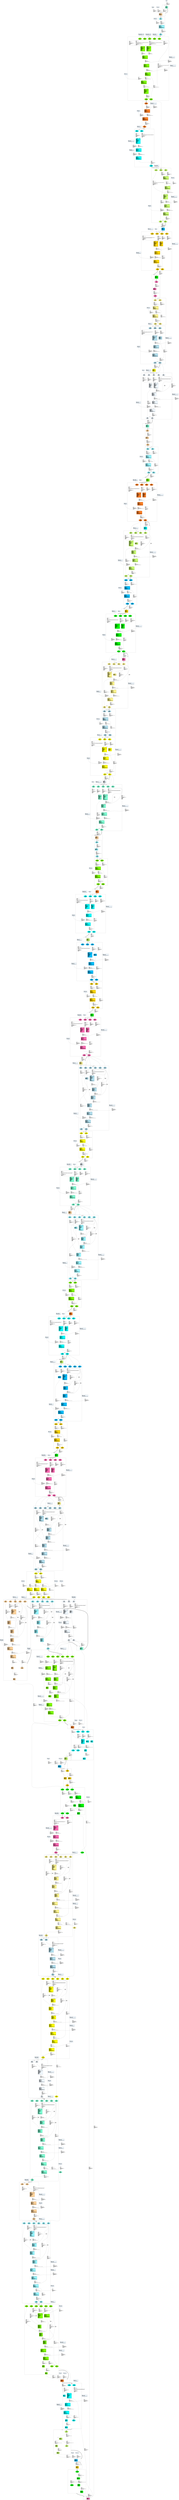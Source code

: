 digraph G {
graph [ fontsize=11 ];
node [ fontsize=11 ];
edge [ fontsize=10 ];
rankdir=BU
ranksep=1.5
nodesep=1
splines=spline
compound=true
Graphinfo [ label="" shape=plaintext, style=rounded, color=black, fontname="Arial-Bold" ];
subgraph cluster_1 { label="epoch 1"; fontsize=14; 
subgraph cluster_1_nodes { label="nodes "; peripheries=0;
Transpose_1 ;  }

subgraph cluster_dma_1_in { label=""; peripheries=0;
dummy_1[ style=invis ];  };
 }
subgraph cluster_2 { label="epoch 2"; fontsize=14; 
subgraph cluster_2_nodes { label="nodes "; peripheries=0;
Quantize_2 ;  }

subgraph cluster_dma_2_in { label=""; peripheries=0;
dummy_2[ style=invis ];  };
 }
Transpose_1:s -> dummy_2:n [ltail="cluster_1" lhead=cluster_2 strength=1000 penwidth=5];
subgraph cluster_3 { label="epoch 3"; fontsize=14; 
subgraph cluster_3_nodes { label="nodes "; peripheries=0;
Conv2D_4_suboff_0 ;  }

subgraph cluster_dma_3_in { label="dma inputs "; peripheries=0;
dma_4i3 ;  };

subgraph cluster_dma_3_out { label="dma outputs "; peripheries=0;
dma_5i3 ; dma_5i3 ;  }
 }
Quantize_2:s -> dma_4i3:n [ltail="cluster_2" lhead=cluster_3 strength=1000 penwidth=5];
subgraph cluster_4 { label="epoch 4"; fontsize=14; 
subgraph cluster_4_nodes { label="nodes "; peripheries=0;
Conv2D_4_subm_1 ; Conv2D_4_subm_0 ; Conv2D_4_add_0 ; Conv2D_4_mul_scale_4 ; Conv2D_4_off_bias_6 ; Conv2D_9_suboff_9 ; Conv2D_9 ;  }

subgraph cluster_dma_4_in { label="dma inputs "; peripheries=0;
dma_0i4 ; dma_5i4 ; dma_3i4 ; dma_2i4 ; dma_7i4 ;  };

subgraph cluster_dma_4_out { label="dma outputs "; peripheries=0;
dma_4i4 ; dma_9i4 ;  }
 }
dma_5i3:s -> dma_7i4:n [ltail="cluster_3" lhead=cluster_4 strength=1000 penwidth=5];
subgraph cluster_5 { label="epoch 5"; fontsize=14; 
subgraph cluster_5_nodes { label="nodes "; peripheries=0;
Conv2D_9_mul_scale_13 ; Conv2D_9_off_bias_15 ;  }

subgraph cluster_dma_5_in { label="dma inputs "; peripheries=0;
dma_0i5 ;  };

subgraph cluster_dma_5_out { label="dma outputs "; peripheries=0;
dma_6i5 ;  }
 }
dma_9i4:s -> dma_0i5:n [ltail="cluster_4" lhead=cluster_5 strength=1000 penwidth=5];
subgraph cluster_6 { label="epoch 6"; fontsize=14; 
subgraph cluster_6_nodes { label="nodes "; peripheries=0;
Conv2D_12 ; Conv2D_12_mul_scale_22 ; Conv2D_12_off_bias_24 ;  }

subgraph cluster_dma_6_in { label="dma inputs "; peripheries=0;
dma_6i6 ; dma_5i6 ;  };

subgraph cluster_dma_6_out { label="dma outputs "; peripheries=0;
dma_0i6 ;  }
 }
dma_6i5:s -> dma_6i6:n [ltail="cluster_5" lhead=cluster_6 strength=1000 penwidth=5];
subgraph cluster_7 { label="epoch 7"; fontsize=14; 
subgraph cluster_7_nodes { label="nodes "; peripheries=0;
Add_15 ; Conv2D_23_suboff_27 ; Conv2D_23 ; Conv2D_23_mul_scale_31 ; Conv2D_23_off_bias_33 ;  }

subgraph cluster_dma_7_in { label="dma inputs "; peripheries=0;
dma_4i7 ; dma_9i7 ; dma_7i7 ;  };

subgraph cluster_dma_7_out { label="dma outputs "; peripheries=0;
dma_6i7 ; dma_2i7 ;  }
 }
dma_0i6:s -> dma_4i7:n [ltail="cluster_6" lhead=cluster_7 strength=1000 penwidth=5];
subgraph cluster_8 { label="epoch 8"; fontsize=14; 
subgraph cluster_8_nodes { label="nodes "; peripheries=0;
Transpose_19 ;  }

subgraph cluster_dma_8_in { label=""; peripheries=0;
dummy_8[ style=invis ];  };
 }
dma_2i7:s -> dummy_8:n [ltail="cluster_7" lhead=cluster_8 strength=1000 penwidth=5];
subgraph cluster_9 { label="epoch 9"; fontsize=14; 
subgraph cluster_9_nodes { label="nodes "; peripheries=0;
Pad_20 ; Conv2D_26 ; Conv2D_26_mul_scale_40 ; Conv2D_26_off_bias_42 ;  }

subgraph cluster_dma_9_in { label="dma inputs "; peripheries=0;
dma_0i9 ; dma_8i9 ; dma_4i9 ; dma_6i9 ;  };

subgraph cluster_dma_9_out { label="dma outputs "; peripheries=0;
dma_1i9 ; dma_3i9 ;  }
 }
Transpose_19:s -> dma_0i9:n [ltail="cluster_8" lhead=cluster_9 strength=1000 penwidth=5];
subgraph cluster_10 { label="epoch 10"; fontsize=14; 
subgraph cluster_10_nodes { label="nodes "; peripheries=0;
Transpose_21 ;  }

subgraph cluster_dma_10_in { label=""; peripheries=0;
dummy_10[ style=invis ];  };
 }
dma_3i9:s -> dummy_10:n [ltail="cluster_9" lhead=cluster_10 strength=1000 penwidth=5];
subgraph cluster_11 { label="epoch 11"; fontsize=14; 
subgraph cluster_11_nodes { label="nodes "; peripheries=0;
Identity_inserted_id765 ;  }

subgraph cluster_dma_11_in { label="dma inputs "; peripheries=0;
dma_9i11 ;  };

subgraph cluster_dma_11_out { label="dma outputs "; peripheries=0;
dma_0i11 ;  }
 }
Transpose_21:s -> dma_9i11:n [ltail="cluster_10" lhead=cluster_11 strength=1000 penwidth=5];
subgraph cluster_12 { label="epoch 12"; fontsize=14; 
subgraph cluster_12_nodes { label="nodes "; peripheries=0;
Add_29 ; Conv2D_34_suboff_45 ;  }

subgraph cluster_dma_12_in { label="dma inputs "; peripheries=0;
dma_1i12 ; dma_2i12 ;  };

subgraph cluster_dma_12_out { label="dma outputs "; peripheries=0;
dma_8i12 ; dma_9i12 ;  }
 }
dma_0i11:s -> dma_1i12:n [ltail="cluster_11" lhead=cluster_12 strength=1000 penwidth=5];
subgraph cluster_13 { label="epoch 13"; fontsize=14; 
subgraph cluster_13_nodes { label="nodes "; peripheries=0;
MaxPool_40 ; Conv2D_34 ; Conv2D_34_mul_scale_49 ; Conv2D_34_off_bias_51 ;  }

subgraph cluster_dma_13_in { label="dma inputs "; peripheries=0;
dma_1i13 ; dma_7i13 ; dma_5i13 ;  };

subgraph cluster_dma_13_out { label="dma outputs "; peripheries=0;
dma_6i13 ; dma_4i13 ; dma_4i13 ;  }
 }
dma_9i12:s -> dma_1i13:n [ltail="cluster_12" lhead=cluster_13 strength=1000 penwidth=5];
subgraph cluster_14 { label="epoch 14"; fontsize=14; 
subgraph cluster_14_nodes { label="nodes "; peripheries=0;
Transpose_41 ;  }

subgraph cluster_dma_14_in { label=""; peripheries=0;
dummy_14[ style=invis ];  };
 }
dma_4i13:s -> dummy_14:n [ltail="cluster_13" lhead=cluster_14 strength=1000 penwidth=5];
subgraph cluster_15 { label="epoch 15"; fontsize=14; 
subgraph cluster_15_nodes { label="nodes "; peripheries=0;
Pad_42 ; Conv2D_37 ; Conv2D_37_ca_pipe_1 ; Conv2D_37_mul_scale_58 ; Conv2D_37_off_bias_60 ;  }

subgraph cluster_dma_15_in { label="dma inputs "; peripheries=0;
dma_4i15 ; dma_9i15 ; dma_0i15 ; dma_8i15 ; dma_6i15 ;  };

subgraph cluster_dma_15_out { label="dma outputs "; peripheries=0;
dma_1i15 ; dma_3i15 ;  }
 }
Transpose_41:s -> dma_4i15:n [ltail="cluster_14" lhead=cluster_15 strength=1000 penwidth=5];
subgraph cluster_16 { label="epoch 16"; fontsize=14; 
subgraph cluster_16_nodes { label="nodes "; peripheries=0;
Transpose_43 ;  }

subgraph cluster_dma_16_in { label=""; peripheries=0;
dummy_16[ style=invis ];  };
 }
dma_3i15:s -> dummy_16:n [ltail="cluster_15" lhead=cluster_16 strength=1000 penwidth=5];
subgraph cluster_17 { label="epoch 17"; fontsize=14; 
subgraph cluster_17_nodes { label="nodes "; peripheries=0;
Identity_inserted_id770 ;  }

subgraph cluster_dma_17_in { label="dma inputs "; peripheries=0;
dma_0i17 ;  };

subgraph cluster_dma_17_out { label="dma outputs "; peripheries=0;
dma_7i17 ;  }
 }
Transpose_43:s -> dma_0i17:n [ltail="cluster_16" lhead=cluster_17 strength=1000 penwidth=5];
subgraph cluster_18 { label="epoch 18"; fontsize=14; 
subgraph cluster_18_nodes { label="nodes "; peripheries=0;
Add_44 ; Conv2D_52_suboff_63 ;  }

subgraph cluster_dma_18_in { label="dma inputs "; peripheries=0;
dma_5i18 ; dma_2i18 ;  };

subgraph cluster_dma_18_out { label="dma outputs "; peripheries=0;
dma_8i18 ; dma_4i18 ;  }
 }
dma_7i17:s -> dma_5i18:n [ltail="cluster_17" lhead=cluster_18 strength=1000 penwidth=5];
subgraph cluster_19 { label="epoch 19"; fontsize=14; 
subgraph cluster_19_nodes { label="nodes "; peripheries=0;
Transpose_48 ;  }

subgraph cluster_dma_19_in { label=""; peripheries=0;
dummy_19[ style=invis ];  };
 }
dma_4i18:s -> dummy_19:n [ltail="cluster_18" lhead=cluster_19 strength=1000 penwidth=5];
subgraph cluster_20 { label="epoch 20"; fontsize=14; 
subgraph cluster_20_nodes { label="nodes "; peripheries=0;
Conv2D_52 ; Conv2D_52_mul_scale_67 ; Conv2D_52_off_bias_69 ; Pad_49 ;  }

subgraph cluster_dma_20_in { label="dma inputs "; peripheries=0;
dma_7i20 ; dma_6i20 ; dma_5i20 ; dma_0i20 ;  };

subgraph cluster_dma_20_out { label="dma outputs "; peripheries=0;
dma_9i20 ; dma_9i20 ; dma_2i20 ;  }
 }
Transpose_48:s -> dma_7i20:n [ltail="cluster_19" lhead=cluster_20 strength=1000 penwidth=5];
subgraph cluster_21 { label="epoch 21"; fontsize=14; 
subgraph cluster_21_nodes { label="nodes "; peripheries=0;
Transpose_50 ;  }

subgraph cluster_dma_21_in { label=""; peripheries=0;
dummy_21[ style=invis ];  };
 }
dma_2i20:s -> dummy_21:n [ltail="cluster_20" lhead=cluster_21 strength=1000 penwidth=5];
subgraph cluster_22 { label="epoch 22"; fontsize=14; 
subgraph cluster_22_nodes { label="nodes "; peripheries=0;
Identity_inserted_id775 ; Conv2D_55 ; Conv2D_55_ca_pipe_1 ; Conv2D_55_mul_scale_76 ; Conv2D_55_off_bias_78 ;  }

subgraph cluster_dma_22_in { label="dma inputs "; peripheries=0;
dma_3i22 ; dma_0i22 ; dma_8i22 ; dma_6i22 ;  };

subgraph cluster_dma_22_out { label="dma outputs "; peripheries=0;
dma_2i22 ; dma_5i22 ;  }
 }
Transpose_50:s -> dma_3i22:n [ltail="cluster_21" lhead=cluster_22 strength=1000 penwidth=5];
subgraph cluster_23 { label="epoch 23"; fontsize=14; 
subgraph cluster_23_nodes { label="nodes "; peripheries=0;
Add_58 ; Conv2D_66_suboff_81 ;  }

subgraph cluster_dma_23_in { label="dma inputs "; peripheries=0;
dma_8i23 ; dma_2i23 ;  };

subgraph cluster_dma_23_out { label="dma outputs "; peripheries=0;
dma_1i23 ; dma_9i23 ;  }
 }
dma_5i22:s -> dma_8i23:n [ltail="cluster_22" lhead=cluster_23 strength=1000 penwidth=5];
subgraph cluster_24 { label="epoch 24"; fontsize=14; 
subgraph cluster_24_nodes { label="nodes "; peripheries=0;
Transpose_62 ;  }

subgraph cluster_dma_24_in { label=""; peripheries=0;
dummy_24[ style=invis ];  };
 }
dma_9i23:s -> dummy_24:n [ltail="cluster_23" lhead=cluster_24 strength=1000 penwidth=5];
subgraph cluster_25 { label="epoch 25"; fontsize=14; 
subgraph cluster_25_nodes { label="nodes "; peripheries=0;
Conv2D_66 ; Conv2D_66_mul_scale_85 ; Conv2D_66_off_bias_87 ; Pad_63 ;  }

subgraph cluster_dma_25_in { label="dma inputs "; peripheries=0;
dma_4i25 ; dma_0i25 ; dma_2i25 ; dma_3i25 ;  };

subgraph cluster_dma_25_out { label="dma outputs "; peripheries=0;
dma_9i25 ; dma_9i25 ; dma_8i25 ;  }
 }
Transpose_62:s -> dma_4i25:n [ltail="cluster_24" lhead=cluster_25 strength=1000 penwidth=5];
subgraph cluster_26 { label="epoch 26"; fontsize=14; 
subgraph cluster_26_nodes { label="nodes "; peripheries=0;
Transpose_64 ;  }

subgraph cluster_dma_26_in { label=""; peripheries=0;
dummy_26[ style=invis ];  };
 }
dma_8i25:s -> dummy_26:n [ltail="cluster_25" lhead=cluster_26 strength=1000 penwidth=5];
subgraph cluster_27 { label="epoch 27"; fontsize=14; 
subgraph cluster_27_nodes { label="nodes "; peripheries=0;
Identity_inserted_id780 ; Conv2D_69 ; Conv2D_69_ca_pipe_1 ; Conv2D_69_mul_scale_94 ; Conv2D_69_off_bias_96 ;  }

subgraph cluster_dma_27_in { label="dma inputs "; peripheries=0;
dma_7i27 ; dma_8i27 ; dma_0i27 ; dma_2i27 ;  };

subgraph cluster_dma_27_out { label="dma outputs "; peripheries=0;
dma_6i27 ; dma_1i27 ;  }
 }
Transpose_64:s -> dma_7i27:n [ltail="cluster_26" lhead=cluster_27 strength=1000 penwidth=5];
subgraph cluster_28 { label="epoch 28"; fontsize=14; 
subgraph cluster_28_nodes { label="nodes "; peripheries=0;
Add_72 ; Conv2D_77_suboff_99 ;  }

subgraph cluster_dma_28_in { label="dma inputs "; peripheries=0;
dma_3i28 ; dma_9i28 ;  };

subgraph cluster_dma_28_out { label="dma outputs "; peripheries=0;
dma_6i28 ; dma_0i28 ;  }
 }
dma_1i27:s -> dma_3i28:n [ltail="cluster_27" lhead=cluster_28 strength=1000 penwidth=5];
subgraph cluster_29 { label="epoch 29"; fontsize=14; 
subgraph cluster_29_nodes { label="nodes "; peripheries=0;
MaxPool_83 ; Conv2D_77 ; Conv2D_77_mul_scale_103 ; Conv2D_77_off_bias_105 ;  }

subgraph cluster_dma_29_in { label="dma inputs "; peripheries=0;
dma_5i29 ; dma_2i29 ; dma_3i29 ;  };

subgraph cluster_dma_29_out { label="dma outputs "; peripheries=0;
dma_7i29 ; dma_1i29 ; dma_1i29 ;  }
 }
dma_0i28:s -> dma_5i29:n [ltail="cluster_28" lhead=cluster_29 strength=1000 penwidth=5];
subgraph cluster_30 { label="epoch 30"; fontsize=14; 
subgraph cluster_30_nodes { label="nodes "; peripheries=0;
Transpose_84 ;  }

subgraph cluster_dma_30_in { label=""; peripheries=0;
dummy_30[ style=invis ];  };
 }
dma_1i29:s -> dummy_30:n [ltail="cluster_29" lhead=cluster_30 strength=1000 penwidth=5];
subgraph cluster_31 { label="epoch 31"; fontsize=14; 
subgraph cluster_31_nodes { label="nodes "; peripheries=0;
Pad_85 ; Conv2D_80 ; Conv2D_80_ca_pipe_1 ; Conv2D_80_mul_scale_112 ; Conv2D_80_off_bias_114 ;  }

subgraph cluster_dma_31_in { label="dma inputs "; peripheries=0;
dma_6i31 ; dma_2i31 ; dma_8i31 ; dma_0i31 ; dma_4i31 ;  };

subgraph cluster_dma_31_out { label="dma outputs "; peripheries=0;
dma_5i31 ; dma_7i31 ;  }
 }
Transpose_84:s -> dma_6i31:n [ltail="cluster_30" lhead=cluster_31 strength=1000 penwidth=5];
subgraph cluster_32 { label="epoch 32"; fontsize=14; 
subgraph cluster_32_nodes { label="nodes "; peripheries=0;
Transpose_86 ;  }

subgraph cluster_dma_32_in { label=""; peripheries=0;
dummy_32[ style=invis ];  };
 }
dma_7i31:s -> dummy_32:n [ltail="cluster_31" lhead=cluster_32 strength=1000 penwidth=5];
subgraph cluster_33 { label="epoch 33"; fontsize=14; 
subgraph cluster_33_nodes { label="nodes "; peripheries=0;
Identity_inserted_id785 ;  }

subgraph cluster_dma_33_in { label="dma inputs "; peripheries=0;
dma_0i33 ;  };

subgraph cluster_dma_33_out { label="dma outputs "; peripheries=0;
dma_7i33 ;  }
 }
Transpose_86:s -> dma_0i33:n [ltail="cluster_32" lhead=cluster_33 strength=1000 penwidth=5];
subgraph cluster_34 { label="epoch 34"; fontsize=14; 
subgraph cluster_34_nodes { label="nodes "; peripheries=0;
Add_87 ; Conv2D_95_suboff_117 ;  }

subgraph cluster_dma_34_in { label="dma inputs "; peripheries=0;
dma_0i34 ; dma_1i34 ;  };

subgraph cluster_dma_34_out { label="dma outputs "; peripheries=0;
dma_8i34 ; dma_6i34 ;  }
 }
dma_7i33:s -> dma_0i34:n [ltail="cluster_33" lhead=cluster_34 strength=1000 penwidth=5];
subgraph cluster_35 { label="epoch 35"; fontsize=14; 
subgraph cluster_35_nodes { label="nodes "; peripheries=0;
Transpose_91 ;  }

subgraph cluster_dma_35_in { label=""; peripheries=0;
dummy_35[ style=invis ];  };
 }
dma_6i34:s -> dummy_35:n [ltail="cluster_34" lhead=cluster_35 strength=1000 penwidth=5];
subgraph cluster_36 { label="epoch 36"; fontsize=14; 
subgraph cluster_36_nodes { label="nodes "; peripheries=0;
Pad_92 ; Conv2D_95 ; Conv2D_95_mul_scale_121 ; Conv2D_95_off_bias_123 ;  }

subgraph cluster_dma_36_in { label="dma inputs "; peripheries=0;
dma_4i36 ; dma_1i36 ; dma_3i36 ; dma_0i36 ;  };

subgraph cluster_dma_36_out { label="dma outputs "; peripheries=0;
dma_9i36 ; dma_7i36 ;  }
 }
Transpose_91:s -> dma_4i36:n [ltail="cluster_35" lhead=cluster_36 strength=1000 penwidth=5];
subgraph cluster_37 { label="epoch 37"; fontsize=14; 
subgraph cluster_37_nodes { label="nodes "; peripheries=0;
Transpose_93 ;  }

subgraph cluster_dma_37_in { label=""; peripheries=0;
dummy_37[ style=invis ];  };
 }
dma_7i36:s -> dummy_37:n [ltail="cluster_36" lhead=cluster_37 strength=1000 penwidth=5];
subgraph cluster_38 { label="epoch 38"; fontsize=14; 
subgraph cluster_38_nodes { label="nodes "; peripheries=0;
Identity_inserted_id789 ; Conv2D_98 ; Conv2D_98_mul_scale_127 ; Conv2D_98_off_bias_129 ;  }

subgraph cluster_dma_38_in { label="dma inputs "; peripheries=0;
dma_1i38 ; dma_0i38 ; dma_8i38 ;  };

subgraph cluster_dma_38_out { label="dma outputs "; peripheries=0;
dma_4i38 ; dma_3i38 ;  }
 }
Transpose_93:s -> dma_1i38:n [ltail="cluster_37" lhead=cluster_38 strength=1000 penwidth=5];
subgraph cluster_39 { label="epoch 39"; fontsize=14; 
subgraph cluster_39_nodes { label="nodes "; peripheries=0;
Add_101 ; Conv2D_109_suboff_132 ;  }

subgraph cluster_dma_39_in { label="dma inputs "; peripheries=0;
dma_6i39 ; dma_2i39 ;  };

subgraph cluster_dma_39_out { label="dma outputs "; peripheries=0;
dma_0i39 ; dma_5i39 ;  }
 }
dma_3i38:s -> dma_6i39:n [ltail="cluster_38" lhead=cluster_39 strength=1000 penwidth=5];
subgraph cluster_40 { label="epoch 40"; fontsize=14; 
subgraph cluster_40_nodes { label="nodes "; peripheries=0;
Transpose_105 ;  }

subgraph cluster_dma_40_in { label=""; peripheries=0;
dummy_40[ style=invis ];  };
 }
dma_5i39:s -> dummy_40:n [ltail="cluster_39" lhead=cluster_40 strength=1000 penwidth=5];
subgraph cluster_41 { label="epoch 41"; fontsize=14; 
subgraph cluster_41_nodes { label="nodes "; peripheries=0;
Pad_106 ; Conv2D_109 ; Conv2D_109_mul_scale_136 ; Conv2D_109_off_bias_138 ;  }

subgraph cluster_dma_41_in { label="dma inputs "; peripheries=0;
dma_0i41 ; dma_7i41 ; dma_8i41 ; dma_3i41 ;  };

subgraph cluster_dma_41_out { label="dma outputs "; peripheries=0;
dma_4i41 ; dma_6i41 ; dma_6i41 ; dma_6i41 ; dma_6i41 ;  }
 }
Transpose_105:s -> dma_0i41:n [ltail="cluster_40" lhead=cluster_41 strength=1000 penwidth=5];
subgraph cluster_42 { label="epoch 42"; fontsize=14; 
subgraph cluster_42_nodes { label="nodes "; peripheries=0;
Transpose_107 ;  }

subgraph cluster_dma_42_in { label=""; peripheries=0;
dummy_42[ style=invis ];  };
 }
dma_6i41:s -> dummy_42:n [ltail="cluster_41" lhead=cluster_42 strength=1000 penwidth=5];
subgraph cluster_43 { label="epoch 43"; fontsize=14; 
subgraph cluster_43_nodes { label="nodes "; peripheries=0;
Identity_inserted_id796 ; Conv2D_112 ; Conv2D_112_ca_pipe_1 ; Conv2D_112_ca_pipe_2 ; Conv2D_112_ca_pipe_3 ; Conv2D_112_mul_scale_145 ; Conv2D_112_off_bias_147 ;  }

subgraph cluster_dma_43_in { label="dma inputs "; peripheries=0;
dma_8i43 ; dma_9i43 ; dma_4i43 ; dma_3i43 ; dma_2i43 ; dma_1i43 ;  };

subgraph cluster_dma_43_out { label="dma outputs "; peripheries=0;
dma_5i43 ; dma_6i43 ;  }
 }
Transpose_107:s -> dma_8i43:n [ltail="cluster_42" lhead=cluster_43 strength=1000 penwidth=5];
subgraph cluster_44 { label="epoch 44"; fontsize=14; 
subgraph cluster_44_nodes { label="nodes "; peripheries=0;
Add_115 ; Conv2D_123_suboff_150 ;  }

subgraph cluster_dma_44_in { label="dma inputs "; peripheries=0;
dma_9i44 ; dma_0i44 ;  };

subgraph cluster_dma_44_out { label="dma outputs "; peripheries=0;
dma_1i44 ; dma_8i44 ;  }
 }
dma_6i43:s -> dma_9i44:n [ltail="cluster_43" lhead=cluster_44 strength=1000 penwidth=5];
subgraph cluster_45 { label="epoch 45"; fontsize=14; 
subgraph cluster_45_nodes { label="nodes "; peripheries=0;
Transpose_119 ;  }

subgraph cluster_dma_45_in { label=""; peripheries=0;
dummy_45[ style=invis ];  };
 }
dma_8i44:s -> dummy_45:n [ltail="cluster_44" lhead=cluster_45 strength=1000 penwidth=5];
subgraph cluster_46 { label="epoch 46"; fontsize=14; 
subgraph cluster_46_nodes { label="nodes "; peripheries=0;
Pad_120 ; Conv2D_123 ; Conv2D_123_mul_scale_154 ; Conv2D_123_off_bias_156 ;  }

subgraph cluster_dma_46_in { label="dma inputs "; peripheries=0;
dma_9i46 ; dma_3i46 ; dma_1i46 ; dma_2i46 ;  };

subgraph cluster_dma_46_out { label="dma outputs "; peripheries=0;
dma_5i46 ; dma_8i46 ; dma_8i46 ; dma_8i46 ; dma_8i46 ;  }
 }
Transpose_119:s -> dma_9i46:n [ltail="cluster_45" lhead=cluster_46 strength=1000 penwidth=5];
subgraph cluster_47 { label="epoch 47"; fontsize=14; 
subgraph cluster_47_nodes { label="nodes "; peripheries=0;
Transpose_121 ;  }

subgraph cluster_dma_47_in { label=""; peripheries=0;
dummy_47[ style=invis ];  };
 }
dma_8i46:s -> dummy_47:n [ltail="cluster_46" lhead=cluster_47 strength=1000 penwidth=5];
subgraph cluster_48 { label="epoch 48"; fontsize=14; 
subgraph cluster_48_nodes { label="nodes "; peripheries=0;
Identity_inserted_id803 ; Conv2D_126 ; Conv2D_126_ca_pipe_1 ; Conv2D_126_ca_pipe_2 ; Conv2D_126_ca_pipe_3 ; Conv2D_126_mul_scale_163 ; Conv2D_126_off_bias_165 ;  }

subgraph cluster_dma_48_in { label="dma inputs "; peripheries=0;
dma_4i48 ; dma_3i48 ; dma_7i48 ; dma_6i48 ; dma_5i48 ; dma_2i48 ;  };

subgraph cluster_dma_48_out { label="dma outputs "; peripheries=0;
dma_8i48 ; dma_0i48 ;  }
 }
Transpose_121:s -> dma_4i48:n [ltail="cluster_47" lhead=cluster_48 strength=1000 penwidth=5];
subgraph cluster_49 { label="epoch 49"; fontsize=14; 
subgraph cluster_49_nodes { label="nodes "; peripheries=0;
Add_129 ; Conv2D_137_suboff_168 ;  }

subgraph cluster_dma_49_in { label="dma inputs "; peripheries=0;
dma_9i49 ; dma_8i49 ;  };

subgraph cluster_dma_49_out { label="dma outputs "; peripheries=0;
dma_2i49 ; dma_3i49 ;  }
 }
dma_0i48:s -> dma_9i49:n [ltail="cluster_48" lhead=cluster_49 strength=1000 penwidth=5];
subgraph cluster_50 { label="epoch 50"; fontsize=14; 
subgraph cluster_50_nodes { label="nodes "; peripheries=0;
Transpose_133 ;  }

subgraph cluster_dma_50_in { label=""; peripheries=0;
dummy_50[ style=invis ];  };
 }
dma_3i49:s -> dummy_50:n [ltail="cluster_49" lhead=cluster_50 strength=1000 penwidth=5];
subgraph cluster_51 { label="epoch 51"; fontsize=14; 
subgraph cluster_51_nodes { label="nodes "; peripheries=0;
Pad_134 ; Conv2D_137 ; Conv2D_137_mul_scale_172 ; Conv2D_137_off_bias_174 ;  }

subgraph cluster_dma_51_in { label="dma inputs "; peripheries=0;
dma_9i51 ; dma_7i51 ; dma_1i51 ; dma_2i51 ;  };

subgraph cluster_dma_51_out { label="dma outputs "; peripheries=0;
dma_6i51 ; dma_0i51 ; dma_0i51 ; dma_0i51 ;  }
 }
Transpose_133:s -> dma_9i51:n [ltail="cluster_50" lhead=cluster_51 strength=1000 penwidth=5];
subgraph cluster_52 { label="epoch 52"; fontsize=14; 
subgraph cluster_52_nodes { label="nodes "; peripheries=0;
Transpose_135 ;  }

subgraph cluster_dma_52_in { label=""; peripheries=0;
dummy_52[ style=invis ];  };
 }
dma_0i51:s -> dummy_52:n [ltail="cluster_51" lhead=cluster_52 strength=1000 penwidth=5];
subgraph cluster_53 { label="epoch 53"; fontsize=14; 
subgraph cluster_53_nodes { label="nodes "; peripheries=0;
Identity_inserted_id809 ; Conv2D_140 ; Conv2D_140_ca_pipe_1 ; Conv2D_140_ca_pipe_2 ; Conv2D_140_mul_scale_181 ; Conv2D_140_off_bias_183 ;  }

subgraph cluster_dma_53_in { label="dma inputs "; peripheries=0;
dma_9i53 ; dma_8i53 ; dma_3i53 ; dma_0i53 ; dma_7i53 ;  };

subgraph cluster_dma_53_out { label="dma outputs "; peripheries=0;
dma_1i53 ; dma_5i53 ;  }
 }
Transpose_135:s -> dma_9i53:n [ltail="cluster_52" lhead=cluster_53 strength=1000 penwidth=5];
subgraph cluster_54 { label="epoch 54"; fontsize=14; 
subgraph cluster_54_nodes { label="nodes "; peripheries=0;
Add_143 ; Conv2D_151_suboff_186 ;  }

subgraph cluster_dma_54_in { label="dma inputs "; peripheries=0;
dma_0i54 ; dma_6i54 ;  };

subgraph cluster_dma_54_out { label="dma outputs "; peripheries=0;
dma_8i54 ; dma_3i54 ;  }
 }
dma_5i53:s -> dma_0i54:n [ltail="cluster_53" lhead=cluster_54 strength=1000 penwidth=5];
subgraph cluster_55 { label="epoch 55"; fontsize=14; 
subgraph cluster_55_nodes { label="nodes "; peripheries=0;
Transpose_147 ;  }

subgraph cluster_dma_55_in { label=""; peripheries=0;
dummy_55[ style=invis ];  };
 }
dma_3i54:s -> dummy_55:n [ltail="cluster_54" lhead=cluster_55 strength=1000 penwidth=5];
subgraph cluster_56 { label="epoch 56"; fontsize=14; 
subgraph cluster_56_nodes { label="nodes "; peripheries=0;
Conv2D_151 ; Conv2D_151_mul_scale_190 ; Conv2D_151_off_bias_192 ; Pad_148 ;  }

subgraph cluster_dma_56_in { label="dma inputs "; peripheries=0;
dma_9i56 ; dma_5i56 ; dma_1i56 ; dma_2i56 ;  };

subgraph cluster_dma_56_out { label="dma outputs "; peripheries=0;
dma_8i56 ; dma_8i56 ; dma_8i56 ; dma_8i56 ; dma_3i56 ;  }
 }
Transpose_147:s -> dma_9i56:n [ltail="cluster_55" lhead=cluster_56 strength=1000 penwidth=5];
subgraph cluster_57 { label="epoch 57"; fontsize=14; 
subgraph cluster_57_nodes { label="nodes "; peripheries=0;
Transpose_149 ;  }

subgraph cluster_dma_57_in { label=""; peripheries=0;
dummy_57[ style=invis ];  };
 }
dma_3i56:s -> dummy_57:n [ltail="cluster_56" lhead=cluster_57 strength=1000 penwidth=5];
subgraph cluster_58 { label="epoch 58"; fontsize=14; 
subgraph cluster_58_nodes { label="nodes "; peripheries=0;
Identity_inserted_id816 ; Conv2D_154 ; Conv2D_154_ca_pipe_1 ; Conv2D_154_ca_pipe_2 ; Conv2D_154_ca_pipe_3 ; Conv2D_154_mul_scale_199 ; Conv2D_154_off_bias_201 ;  }

subgraph cluster_dma_58_in { label="dma inputs "; peripheries=0;
dma_5i58 ; dma_7i58 ; dma_4i58 ; dma_0i58 ; dma_3i58 ; dma_1i58 ;  };

subgraph cluster_dma_58_out { label="dma outputs "; peripheries=0;
dma_6i58 ; dma_8i58 ;  }
 }
Transpose_149:s -> dma_5i58:n [ltail="cluster_57" lhead=cluster_58 strength=1000 penwidth=5];
subgraph cluster_59 { label="epoch 59"; fontsize=14; 
subgraph cluster_59_nodes { label="nodes "; peripheries=0;
Add_157 ; Conv2D_162_suboff_204 ; Conv2D_247_suboff_321 ; Conv2D_238_suboff_312 ;  }

subgraph cluster_dma_59_in { label="dma inputs "; peripheries=0;
dma_8i59 ; dma_0i59 ;  };

subgraph cluster_dma_59_out { label="dma outputs "; peripheries=0;
dma_1i59 ; dma_2i59 ; dma_7i59 ; dma_7i59 ; dma_7i59 ; dma_7i59 ; dma_9i59 ; dma_9i59 ; dma_9i59 ; dma_9i59 ;  }
 }
dma_8i58:s -> dma_8i59:n [ltail="cluster_58" lhead=cluster_59 strength=1000 penwidth=5];
subgraph cluster_60 { label="epoch 60"; fontsize=14; 
subgraph cluster_60_nodes { label="nodes "; peripheries=0;
MaxPool_168 ; Conv2D_162 ; Conv2D_162_mul_scale_208 ; Conv2D_162_off_bias_210 ;  }

subgraph cluster_dma_60_in { label="dma inputs "; peripheries=0;
dma_1i60 ; dma_7i60 ; dma_5i60 ;  };

subgraph cluster_dma_60_out { label="dma outputs "; peripheries=0;
dma_3i60 ; dma_6i60 ; dma_6i60 ; dma_6i60 ; dma_6i60 ;  }
 }
dma_9i59:s -> dma_1i60:n [ltail="cluster_59" lhead=cluster_60 strength=1000 penwidth=5];
subgraph cluster_61 { label="epoch 61"; fontsize=14; 
subgraph cluster_61_nodes { label="nodes "; peripheries=0;
Transpose_169 ;  }

subgraph cluster_dma_61_in { label=""; peripheries=0;
dummy_61[ style=invis ];  };
 }
dma_6i60:s -> dummy_61:n [ltail="cluster_60" lhead=cluster_61 strength=1000 penwidth=5];
subgraph cluster_62 { label="epoch 62"; fontsize=14; 
subgraph cluster_62_nodes { label="nodes "; peripheries=0;
Conv2D_247 ; Conv2D_247_ca_pipe_1 ; Conv2D_247_ca_pipe_2 ; Conv2D_247_ca_pipe_3 ; Conv2D_247_mul_scale_325 ; Conv2D_247_off_bias_327 ; Transpose_250 ; Transpose_252 ;  }

subgraph cluster_dma_62_in { label="dma inputs "; peripheries=0;
dma_7i62 ; dma_8i62 ; dma_0i62 ; dma_3i62 ; dma_9i62 ;  };

subgraph cluster_dma_62_out { label="dma outputs "; peripheries=0;
dma_4i62 ;  }
 }
Transpose_169:s -> dma_7i62:n [ltail="cluster_61" lhead=cluster_62 strength=1000 penwidth=5];
subgraph cluster_63 { label="epoch 63"; fontsize=14; 
subgraph cluster_63_nodes { label="nodes "; peripheries=0;
Conv2D_238 ; Conv2D_238_ca_pipe_1 ; Conv2D_238_ca_pipe_2 ; Conv2D_238_ca_pipe_3 ;  }

subgraph cluster_dma_63_in { label="dma inputs "; peripheries=0;
dma_3i63 ; dma_0i63 ; dma_8i63 ; dma_5i63 ; dma_4i63 ;  };

subgraph cluster_dma_63_out { label="dma outputs "; peripheries=0;
dma_7i63 ;  }
 }
dma_4i62:s -> dma_4i63:n [ltail="cluster_62" lhead=cluster_63 strength=1000 penwidth=5];
subgraph cluster_64 { label="epoch 64"; fontsize=14; 
subgraph cluster_64_nodes { label="nodes "; peripheries=0;
Conv2D_165 ; Conv2D_165_ca_pipe_1 ; Conv2D_165_ca_pipe_2 ; Conv2D_165_ca_pipe_3 ; Conv2D_165_mul_scale_217 ; Conv2D_165_off_bias_219 ; Conv2D_238_mul_scale_316 ; Conv2D_238_off_bias_318 ; Transpose_241 ; Reshape_inserted_id829 ;  }

subgraph cluster_dma_64_in { label="dma inputs "; peripheries=0;
dma_3i64 ; dma_0i64 ; dma_6i64 ; dma_7i64 ; dma_5i64 ; dma_8i64 ;  };

subgraph cluster_dma_64_out { label="dma outputs "; peripheries=0;
dma_4i64 ; dma_2i64 ;  }
 }
dma_7i63:s -> dma_3i64:n [ltail="cluster_63" lhead=cluster_64 strength=1000 penwidth=5];
subgraph cluster_65 { label="epoch 65"; fontsize=14; 
subgraph cluster_65_nodes { label="nodes "; peripheries=0;
Dequantize_254 ;  }

subgraph cluster_dma_65_in { label=""; peripheries=0;
dummy_65[ style=invis ];  };
 }
dma_2i64:s -> dummy_65:n [ltail="cluster_64" lhead=cluster_65 strength=1000 penwidth=5];
subgraph cluster_66 { label="epoch 66"; fontsize=14; 
subgraph cluster_66_nodes { label="nodes "; peripheries=0;
Transpose_255 ; Pad_170 ; Identity_inserted_id831 ; Transpose_243 ; Reshape_inserted_id830 ;  }

subgraph cluster_dma_66_in { label="dma inputs "; peripheries=0;
dma_3i66 ; dma_0i66 ; dma_6i66 ;  };

subgraph cluster_dma_66_out { label="dma outputs "; peripheries=0;
dma_8i66 ; dma_4i66 ;  }
 }
Dequantize_254:s -> dma_3i66:n [ltail="cluster_65" lhead=cluster_66 strength=1000 penwidth=5];
subgraph cluster_67 { label="epoch 67"; fontsize=14; 
subgraph cluster_67_nodes { label="nodes "; peripheries=0;
Transpose_171 ;  }

subgraph cluster_dma_67_in { label=""; peripheries=0;
dummy_67[ style=invis ];  };
 }
dma_4i66:s -> dummy_67:n [ltail="cluster_66" lhead=cluster_67 strength=1000 penwidth=5];
subgraph cluster_68 { label="epoch 68"; fontsize=14; 
subgraph cluster_68_nodes { label="nodes "; peripheries=0;
Dequantize_245 ;  }

subgraph cluster_dma_68_in { label=""; peripheries=0;
dummy_68[ style=invis ];  };
 }
Transpose_171:s -> dummy_68:n [ltail="cluster_67" lhead=cluster_68 strength=1000 penwidth=5];
subgraph cluster_69 { label="epoch 69"; fontsize=14; 
subgraph cluster_69_nodes { label="nodes "; peripheries=0;
Identity_inserted_id832 ; Reshape_inserted_id833 ;  }

subgraph cluster_dma_69_in { label="dma inputs "; peripheries=0;
dma_4i69 ;  };

subgraph cluster_dma_69_out { label="dma outputs "; peripheries=0;
dma_9i69 ;  }
 }
Dequantize_245:s -> dma_4i69:n [ltail="cluster_68" lhead=cluster_69 strength=1000 penwidth=5];
subgraph cluster_70 { label="epoch 70"; fontsize=14; 
subgraph cluster_70_nodes { label="nodes "; peripheries=0;
Add_172 ; Conv2D_177_suboff_222 ; Identity_inserted_id835 ; Transpose_246 ; Reshape_inserted_id834 ;  }

subgraph cluster_dma_70_in { label="dma inputs "; peripheries=0;
dma_7i70 ; dma_8i70 ; dma_3i70 ;  };

subgraph cluster_dma_70_out { label="dma outputs "; peripheries=0;
dma_2i70 ; dma_6i70 ;  }
 }
dma_9i69:s -> dma_7i70:n [ltail="cluster_69" lhead=cluster_70 strength=1000 penwidth=5];
subgraph cluster_71 { label="epoch 71"; fontsize=14; 
subgraph cluster_71_nodes { label="nodes "; peripheries=0;
Conv2D_177 ; Conv2D_177_mul_scale_226 ; Conv2D_177_off_bias_228 ;  }

subgraph cluster_dma_71_in { label="dma inputs "; peripheries=0;
dma_2i71 ; dma_5i71 ;  };

subgraph cluster_dma_71_out { label="dma outputs "; peripheries=0;
dma_0i71 ; dma_0i71 ; dma_0i71 ; dma_0i71 ;  }
 }
dma_6i70:s -> dma_2i71:n [ltail="cluster_70" lhead=cluster_71 strength=1000 penwidth=5];
subgraph cluster_72 { label="epoch 72"; fontsize=14; 
subgraph cluster_72_nodes { label="nodes "; peripheries=0;
Conv2D_180 ; Conv2D_180_ca_pipe_1 ; Conv2D_180_ca_pipe_2 ; Conv2D_180_ca_pipe_3 ; Conv2D_180_mul_scale_235 ; Conv2D_180_off_bias_237 ; Add_183 ; Conv2D_188_suboff_240 ;  }

subgraph cluster_dma_72_in { label="dma inputs "; peripheries=0;
dma_6i72 ; dma_9i72 ; dma_3i72 ; dma_2i72 ; dma_7i72 ; dma_0i72 ;  };

subgraph cluster_dma_72_out { label="dma outputs "; peripheries=0;
dma_5i72 ;  }
 }
dma_0i71:s -> dma_6i72:n [ltail="cluster_71" lhead=cluster_72 strength=1000 penwidth=5];
subgraph cluster_73 { label="epoch 73"; fontsize=14; 
subgraph cluster_73_nodes { label="nodes "; peripheries=0;
Conv2D_188 ; Conv2D_188_mul_scale_244 ; Conv2D_188_off_bias_246 ;  }

subgraph cluster_dma_73_in { label="dma inputs "; peripheries=0;
dma_7i73 ; dma_2i73 ;  };

subgraph cluster_dma_73_out { label="dma outputs "; peripheries=0;
dma_9i73 ; dma_9i73 ; dma_9i73 ; dma_9i73 ;  }
 }
dma_5i72:s -> dma_7i73:n [ltail="cluster_72" lhead=cluster_73 strength=1000 penwidth=5];
subgraph cluster_74 { label="epoch 74"; fontsize=14; 
subgraph cluster_74_nodes { label="nodes "; peripheries=0;
Conv2D_191 ; Conv2D_191_ca_pipe_1 ; Conv2D_191_ca_pipe_2 ; Conv2D_191_ca_pipe_3 ; Conv2D_191_mul_scale_253 ; Conv2D_191_off_bias_255 ; Add_194 ; Conv2D_199_suboff_258 ;  }

subgraph cluster_dma_74_in { label="dma inputs "; peripheries=0;
dma_8i74 ; dma_7i74 ; dma_3i74 ; dma_1i74 ; dma_5i74 ; dma_4i74 ;  };

subgraph cluster_dma_74_out { label="dma outputs "; peripheries=0;
dma_9i74 ;  }
 }
dma_9i73:s -> dma_8i74:n [ltail="cluster_73" lhead=cluster_74 strength=1000 penwidth=5];
subgraph cluster_75 { label="epoch 75"; fontsize=14; 
subgraph cluster_75_nodes { label="nodes "; peripheries=0;
Conv2D_199 ; Conv2D_199_mul_scale_262 ; Conv2D_199_off_bias_264 ;  }

subgraph cluster_dma_75_in { label="dma inputs "; peripheries=0;
dma_0i75 ; dma_3i75 ;  };

subgraph cluster_dma_75_out { label="dma outputs "; peripheries=0;
dma_7i75 ; dma_7i75 ; dma_7i75 ; dma_7i75 ;  }
 }
dma_9i74:s -> dma_0i75:n [ltail="cluster_74" lhead=cluster_75 strength=1000 penwidth=5];
subgraph cluster_76 { label="epoch 76"; fontsize=14; 
subgraph cluster_76_nodes { label="nodes "; peripheries=0;
Conv2D_202 ; Conv2D_202_ca_pipe_1 ; Conv2D_202_ca_pipe_2 ; Conv2D_202_ca_pipe_3 ; Conv2D_202_mul_scale_271 ; Conv2D_202_off_bias_273 ; Add_205 ; Conv2D_210_suboff_276 ;  }

subgraph cluster_dma_76_in { label="dma inputs "; peripheries=0;
dma_4i76 ; dma_7i76 ; dma_9i76 ; dma_2i76 ; dma_3i76 ; dma_8i76 ;  };

subgraph cluster_dma_76_out { label="dma outputs "; peripheries=0;
dma_1i76 ;  }
 }
dma_7i75:s -> dma_4i76:n [ltail="cluster_75" lhead=cluster_76 strength=1000 penwidth=5];
subgraph cluster_77 { label="epoch 77"; fontsize=14; 
subgraph cluster_77_nodes { label="nodes "; peripheries=0;
Conv2D_210 ; Conv2D_210_mul_scale_280 ; Conv2D_210_off_bias_282 ;  }

subgraph cluster_dma_77_in { label="dma inputs "; peripheries=0;
dma_0i77 ; dma_7i77 ;  };

subgraph cluster_dma_77_out { label="dma outputs "; peripheries=0;
dma_4i77 ; dma_4i77 ; dma_4i77 ; dma_4i77 ;  }
 }
dma_1i76:s -> dma_0i77:n [ltail="cluster_76" lhead=cluster_77 strength=1000 penwidth=5];
subgraph cluster_78 { label="epoch 78"; fontsize=14; 
subgraph cluster_78_nodes { label="nodes "; peripheries=0;
Conv2D_213 ; Conv2D_213_ca_pipe_1 ; Conv2D_213_ca_pipe_2 ; Conv2D_213_ca_pipe_3 ; Conv2D_213_mul_scale_289 ; Conv2D_213_off_bias_291 ; Add_216 ; Conv2D_229_suboff_303 ;  }

subgraph cluster_dma_78_in { label="dma inputs "; peripheries=0;
dma_4i78 ; dma_2i78 ; dma_7i78 ; dma_1i78 ; dma_5i78 ; dma_3i78 ;  };

subgraph cluster_dma_78_out { label="dma outputs "; peripheries=0;
dma_8i78 ; dma_6i78 ; dma_6i78 ; dma_6i78 ; dma_6i78 ;  }
 }
dma_4i77:s -> dma_4i78:n [ltail="cluster_77" lhead=cluster_78 strength=1000 penwidth=5];
subgraph cluster_79 { label="epoch 79"; fontsize=14; 
subgraph cluster_79_nodes { label="nodes "; peripheries=0;
Conv2D_220_suboff_294 ; Conv2D_229 ; Conv2D_229_ca_pipe_1 ; Conv2D_229_ca_pipe_2 ; Conv2D_229_ca_pipe_3 ; Conv2D_229_mul_scale_307 ; Conv2D_229_off_bias_309 ; Transpose_232 ; Transpose_234 ;  }

subgraph cluster_dma_79_in { label="dma inputs "; peripheries=0;
dma_5i79 ; dma_2i79 ; dma_1i79 ; dma_6i79 ; dma_9i79 ; dma_0i79 ;  };

subgraph cluster_dma_79_out { label="dma outputs "; peripheries=0;
dma_3i79 ; dma_8i79 ;  }
 }
dma_6i78:s -> dma_5i79:n [ltail="cluster_78" lhead=cluster_79 strength=1000 penwidth=5];
subgraph cluster_80 { label="epoch 80"; fontsize=14; 
subgraph cluster_80_nodes { label="nodes "; peripheries=0;
Dequantize_236 ;  }

subgraph cluster_dma_80_in { label=""; peripheries=0;
dummy_80[ style=invis ];  };
 }
dma_8i79:s -> dummy_80:n [ltail="cluster_79" lhead=cluster_80 strength=1000 penwidth=5];
subgraph cluster_81 { label="epoch 81"; fontsize=14; 
subgraph cluster_81_nodes { label="nodes "; peripheries=0;
Transpose_237 ; Conv2D_220 ; Conv2D_220_mul_scale_298 ; Conv2D_220_off_bias_300 ; Transpose_223 ; Reshape_inserted_id851 ;  }

subgraph cluster_dma_81_in { label="dma inputs "; peripheries=0;
dma_4i81 ; dma_6i81 ;  };

subgraph cluster_dma_81_out { label="dma outputs "; peripheries=0;
dma_2i81 ;  }
 }
Dequantize_236:s -> dma_4i81:n [ltail="cluster_80" lhead=cluster_81 strength=1000 penwidth=5];
subgraph cluster_82 { label="epoch 82"; fontsize=14; 
subgraph cluster_82_nodes { label="nodes "; peripheries=0;
Identity_inserted_id853 ; Transpose_225 ; Reshape_inserted_id852 ;  }

subgraph cluster_dma_82_in { label="dma inputs "; peripheries=0;
dma_8i82 ;  };

subgraph cluster_dma_82_out { label="dma outputs "; peripheries=0;
dma_1i82 ;  }
 }
dma_2i81:s -> dma_8i82:n [ltail="cluster_81" lhead=cluster_82 strength=1000 penwidth=5];
subgraph cluster_83 { label="epoch 83"; fontsize=14; 
subgraph cluster_83_nodes { label="nodes "; peripheries=0;
Dequantize_227 ;  }

subgraph cluster_dma_83_in { label=""; peripheries=0;
dummy_83[ style=invis ];  };
 }
dma_1i82:s -> dummy_83:n [ltail="cluster_82" lhead=cluster_83 strength=1000 penwidth=5];
subgraph cluster_84 { label="epoch 84"; fontsize=14; 
subgraph cluster_84_nodes { label="nodes "; peripheries=0;
Reshape_inserted_id854 ;  }

subgraph cluster_dma_84_in { label=""; peripheries=0;
dummy_84[ style=invis ];  };
 }
Dequantize_227:s -> dummy_84:n [ltail="cluster_83" lhead=cluster_84 strength=1000 penwidth=5];
subgraph cluster_85 { label="epoch 85"; fontsize=14; 
subgraph cluster_85_nodes { label="nodes "; peripheries=0;
Identity_inserted_id856 ; Transpose_228 ; Reshape_inserted_id855 ;  }

subgraph cluster_dma_85_in { label="dma inputs "; peripheries=0;
dma_5i85 ;  };

subgraph cluster_dma_85_out { label="dma outputs "; peripheries=0;
dma_3i85 ;  }
 }
Reshape_inserted_id854:s -> dma_5i85:n [ltail="cluster_84" lhead=cluster_85 strength=1000 penwidth=5];
subgraph cluster_86 { label="epoch 86"; fontsize=14; 
subgraph cluster_86_nodes { label="nodes "; peripheries=0;
__NN__RETURN__ ;  }

subgraph cluster_dma_86_in { label=""; peripheries=0;
dummy_86[ style=invis ];  };
 }
dma_3i85:s -> dummy_86:n [ltail="cluster_85" lhead=cluster_86 strength=1000 penwidth=5];
Conv2D_238_zero_off_314 [ label="{ { <i0> 0} |  [710]\lConv2D_238_zero_off_314\l(bytes=1 , 0.00061% of total)\l\l 0 | { <o0> 0} }", shape=record, fillcolor="aliceblue", style="rounded,filled"  ] ;
Conv2D_188_off_bias_248 [ label="{ { <i0> 0} |  [558]\lConv2D_188_off_bias_248\l(bytes=192 , 0.12% of total)\l\l 0 0 0 0 ... | { <o0> 0} }", shape=record, fillcolor="aliceblue", style="rounded,filled"  ] ;
Conv2D_202_mul_scale_270 [ label="{ { <i0> 0} |  [606]\lConv2D_202_mul_scale_270\l(bytes=192 , 0.12% of total)\l\l 8.4144e-05 0.0001629 0.000114594 0.000468901 ... | { <o0> 0} }", shape=record, fillcolor="aliceblue", style="rounded,filled"  ] ;
Conv2D_238_off_bias_320 [ label="{ { <i0> 0} |  [716]\lConv2D_238_off_bias_320\l(bytes=128 , 0.079% of total)\l\l -51499112 -47718757 9478044 9478044 ... | { <o0> 0} }", shape=record, fillcolor="aliceblue", style="rounded,filled"  ] ;
Conv2D_162_mul_scale_207 [ label="{ { <i0> 0} |  [478]\lConv2D_162_mul_scale_207\l(bytes=176 , 0.11% of total)\l\l 0.00034013 0.000323294 0.000563609 0.00039625 ... | { <o0> 0} }", shape=record, fillcolor="aliceblue", style="rounded,filled"  ] ;
Conv2D_77_mul_scale_102 [ label="{ { <i0> 0} |  [233]\lConv2D_77_mul_scale_102\l(bytes=84 , 0.052% of total)\l\l 0.000291246 0.000397173 0.000330632 0.000215377 ... | { <o0> 0} }", shape=record, fillcolor="aliceblue", style="rounded,filled"  ] ;
Conv2D_4_weights_submask_0_0_3_0_24_3_2_5_360 [ label="{ { <i0> 0} |  [14]\lConv2D_4_weights_submask_0_0_3_0_24_3_2_5_360\l(bytes=720 , 0.44% of total)\l\l -0.017036 -0.0535418 -0.057598 -0.0608429 ... | { <o0> 0} }", shape=record, fillcolor="aliceblue", style="rounded,filled"  ] ;
Conv2D_23_mul_scale_30 [ label="{ { <i0> 0} |  [73]\lConv2D_23_mul_scale_30\l(bytes=48 , 0.029% of total)\l\l 0.000698985 0.00030241 0.000373265 0.000351036 ... | { <o0> 0} }", shape=record, fillcolor="aliceblue", style="rounded,filled"  ] ;
Conv2D_4_zero_off_2 [ label="{ { <i0> 0} |  [8]\lConv2D_4_zero_off_2\l(bytes=1 , 0.00061% of total)\l\l 0 | { <o0> 0} }", shape=record, fillcolor="aliceblue", style="rounded,filled"  ] ;
Conv2D_4_off_bias_8 [ label="{ { <i0> 0} |  [19]\lConv2D_4_off_bias_8\l(bytes=96 , 0.059% of total)\l\l -127534924 -123435193 -110456777 -126760148 ... | { <o0> 0} }", shape=record, fillcolor="aliceblue", style="rounded,filled"  ] ;
Pad_92_pad_kern_274 [ label="{ { <i0> 0} |  [786]\lPad_92_pad_kern_274\l 1 1 1 1 ... | { <o0> 0} }", shape=record, fillcolor="aliceblue", style="rounded,filled"  ] ;
Pad_148_pad_kern_436 [ label="{ { <i0> 0} |  [810]\lPad_148_pad_kern_436\l 1 1 1 1 ... | { <o0> 0} }", shape=record, fillcolor="aliceblue", style="rounded,filled"  ] ;
Conv2D_26_mul_scale_39 [ label="{ { <i0> 0} |  [87]\lConv2D_26_mul_scale_39\l(bytes=56 , 0.034% of total)\l\l 0.00020426 0.000288204 0.000279659 0.000325615 ... | { <o0> 0} }", shape=record, fillcolor="aliceblue", style="rounded,filled"  ] ;
Conv2D_69_off_bias_98 [ label="{ { <i0> 0} |  [213]\lConv2D_69_off_bias_98\l(bytes=168 , 0.1% of total)\l\l 8819606 17689134 20955327 2649358 ... | { <o0> 0} }", shape=record, fillcolor="aliceblue", style="rounded,filled"  ] ;
Quantize_2_y_zero_point [ label="{ { <i0> 0} |  [3]\lQuantize_2_y_zero_point\l -128 | { <o0> 0} }", shape=record, fillcolor="aliceblue", style="rounded,filled"  ] ;
Conv2D_112_off_bias_149 [ label="{ { <i0> 0} |  [335]\lConv2D_112_off_bias_149\l(bytes=256 , 0.16% of total)\l\l -12029113 7290405 6414995 11644649 ... | { <o0> 0} }", shape=record, fillcolor="aliceblue", style="rounded,filled"  ] ;
Conv2D_162_weights_inflated_350 [ label="{ { <i0> 0} |  [476]\lConv2D_162_weights_inflated_350\l(bytes=6336 , 3.9% of total)\l\l 1.63113 1.65723 1.51369 0.93953 ... | { <o0> 0} }", shape=record, fillcolor="aliceblue", style="rounded,filled"  ] ;
Dequantize_236_x_zero_point [ label="{ { <i0> 0} |  [707]\lDequantize_236_x_zero_point\l 126 | { <o0> 0} }", shape=record, fillcolor="aliceblue", style="rounded,filled"  ] ;
Conv2D_229_mul_scale_306 [ label="{ { <i0> 0} |  [689]\lConv2D_229_mul_scale_306\l(bytes=12 , 0.0074% of total)\l\l 0.00371226 0.00427533 0.00462335 0.00490913 ... | { <o0> 0} }", shape=record, fillcolor="aliceblue", style="rounded,filled"  ] ;
Conv2D_188_weights_inflated_354 [ label="{ { <i0> 0} |  [554]\lConv2D_188_weights_inflated_354\l(bytes=6912 , 4.2% of total)\l\l -0.32628 3.30358 -1.79454 1.99846 ... | { <o0> 0} }", shape=record, fillcolor="aliceblue", style="rounded,filled"  ] ;
Pad_20_pad_kern_67 [ label="{ { <i0> 0} |  [762]\lPad_20_pad_kern_67\l 1 1 1 1 ... | { <o0> 0} }", shape=record, fillcolor="aliceblue", style="rounded,filled"  ] ;
Dequantize_254_x_zero_point [ label="{ { <i0> 0} |  [757]\lDequantize_254_x_zero_point\l 49 | { <o0> 0} }", shape=record, fillcolor="aliceblue", style="rounded,filled"  ] ;
Conv2D_80_off_bias_116 [ label="{ { <i0> 0} |  [249]\lConv2D_80_off_bias_116\l(bytes=192 , 0.12% of total)\l\l -34793133 -34779369 -28635399 -38516779 ... | { <o0> 0} }", shape=record, fillcolor="aliceblue", style="rounded,filled"  ] ;
Conv2D_37_off_bias_62 [ label="{ { <i0> 0} |  [125]\lConv2D_37_off_bias_62\l(bytes=128 , 0.079% of total)\l\l 18577325 -23911739 -34023610 1026221 ... | { <o0> 0} }", shape=record, fillcolor="aliceblue", style="rounded,filled"  ] ;
Conv2D_9_zero_off_11 [ label="{ { <i0> 0} |  [28]\lConv2D_9_zero_off_11\l(bytes=1 , 0.00061% of total)\l\l 0 | { <o0> 0} }", shape=record, fillcolor="aliceblue", style="rounded,filled"  ] ;
Conv2D_151_zero_off_188 [ label="{ { <i0> 0} |  [438]\lConv2D_151_zero_off_188\l(bytes=1 , 0.00061% of total)\l\l 0 | { <o0> 0} }", shape=record, fillcolor="aliceblue", style="rounded,filled"  ] ;
Conv2D_9_off_bias_17 [ label="{ { <i0> 0} |  [34]\lConv2D_9_off_bias_17\l(bytes=48 , 0.029% of total)\l\l 0 0 0 0 ... | { <o0> 0} }", shape=record, fillcolor="aliceblue", style="rounded,filled"  ] ;
Conv2D_66_mul_scale_84 [ label="{ { <i0> 0} |  [197]\lConv2D_66_mul_scale_84\l(bytes=72 , 0.044% of total)\l\l 0.000353773 0.000406892 0.000239673 0.000335712 ... | { <o0> 0} }", shape=record, fillcolor="aliceblue", style="rounded,filled"  ] ;
Conv2D_213_mul_scale_288 [ label="{ { <i0> 0} |  [642]\lConv2D_213_mul_scale_288\l(bytes=192 , 0.12% of total)\l\l 0.000663059 0.000886611 0.00226593 0.00155917 ... | { <o0> 0} }", shape=record, fillcolor="aliceblue", style="rounded,filled"  ] ;
Conv2D_137_zero_off_170 [ label="{ { <i0> 0} |  [397]\lConv2D_137_zero_off_170\l(bytes=1 , 0.00061% of total)\l\l 0 | { <o0> 0} }", shape=record, fillcolor="aliceblue", style="rounded,filled"  ] ;
Conv2D_151_off_bias_194 [ label="{ { <i0> 0} |  [444]\lConv2D_151_off_bias_194\l(bytes=160 , 0.098% of total)\l\l 0 0 0 0 ... | { <o0> 0} }", shape=record, fillcolor="aliceblue", style="rounded,filled"  ] ;
Conv2D_95_weights_inflated_340 [ label="{ { <i0> 0} |  [278]\lConv2D_95_weights_inflated_340\l(bytes=3456 , 2.1% of total)\l\l 0.983814 0.760681 -0.608545 -0.152136 ... | { <o0> 0} }", shape=record, fillcolor="aliceblue", style="rounded,filled"  ] ;
Conv2D_69_mul_scale_93 [ label="{ { <i0> 0} |  [211]\lConv2D_69_mul_scale_93\l(bytes=84 , 0.052% of total)\l\l 0.000178128 0.000322732 0.000166196 0.00015611 ... | { <o0> 0} }", shape=record, fillcolor="aliceblue", style="rounded,filled"  ] ;
Conv2D_137_off_bias_176 [ label="{ { <i0> 0} |  [403]\lConv2D_137_off_bias_176\l(bytes=144 , 0.088% of total)\l\l 0 0 0 0 ... | { <o0> 0} }", shape=record, fillcolor="aliceblue", style="rounded,filled"  ] ;
Conv2D_202_off_bias_275 [ label="{ { <i0> 0} |  [608]\lConv2D_202_off_bias_275\l(bytes=384 , 0.24% of total)\l\l -62571418 -20711757 -28216738 -53700417 ... | { <o0> 0} }", shape=record, fillcolor="aliceblue", style="rounded,filled"  ] ;
Conv2D_26_off_bias_44 [ label="{ { <i0> 0} |  [89]\lConv2D_26_off_bias_44\l(bytes=112 , 0.069% of total)\l\l 32540207 25636874 33856929 35940392 ... | { <o0> 0} }", shape=record, fillcolor="aliceblue", style="rounded,filled"  ] ;
Conv2D_220_zero_off_296 [ label="{ { <i0> 0} |  [660]\lConv2D_220_zero_off_296\l(bytes=1 , 0.00061% of total)\l\l 0 | { <o0> 0} }", shape=record, fillcolor="aliceblue", style="rounded,filled"  ] ;
Conv2D_154_off_bias_203 [ label="{ { <i0> 0} |  [458]\lConv2D_154_off_bias_203\l(bytes=352 , 0.22% of total)\l\l 18564921 24849817 7782667 20539126 ... | { <o0> 0} }", shape=record, fillcolor="aliceblue", style="rounded,filled"  ] ;
Conv2D_238_mul_scale_315 [ label="{ { <i0> 0} |  [714]\lConv2D_238_mul_scale_315\l(bytes=64 , 0.039% of total)\l\l 0.000529135 0.000741591 0.000841004 0.000841004 ... | { <o0> 0} }", shape=record, fillcolor="aliceblue", style="rounded,filled"  ] ;
Conv2D_220_mul_scale_297 [ label="{ { <i0> 0} |  [664]\lConv2D_220_mul_scale_297\l(bytes=192 , 0.12% of total)\l\l 0.00078447 0.00086511 0.0021221 0.00212069 ... | { <o0> 0} }", shape=record, fillcolor="aliceblue", style="rounded,filled"  ] ;
Conv2D_220_off_bias_302 [ label="{ { <i0> 0} |  [666]\lConv2D_220_off_bias_302\l(bytes=384 , 0.24% of total)\l\l -50093322 -49553247 -31726146 -31754500 ... | { <o0> 0} }", shape=record, fillcolor="aliceblue", style="rounded,filled"  ] ;
Conv2D_9_weights_inflated_331 [ label="{ { <i0> 0} |  [30]\lConv2D_9_weights_inflated_331\l(bytes=1728 , 1.1% of total)\l\l -0.206124 -0.832423 -1.00684 -0.229907 ... | { <o0> 0} }", shape=record, fillcolor="aliceblue", style="rounded,filled"  ] ;
Conv2D_126_mul_scale_162 [ label="{ { <i0> 0} |  [374]\lConv2D_126_mul_scale_162\l(bytes=144 , 0.088% of total)\l\l 0.000530713 0.00061496 0.000383602 0.000399852 ... | { <o0> 0} }", shape=record, fillcolor="aliceblue", style="rounded,filled"  ] ;
Conv2D_180_mul_scale_234 [ label="{ { <i0> 0} |  [534]\lConv2D_180_mul_scale_234\l(bytes=192 , 0.12% of total)\l\l 0.000175765 0.000290394 0.000182922 0.000271714 ... | { <o0> 0} }", shape=record, fillcolor="aliceblue", style="rounded,filled"  ] ;
Conv2D_95_mul_scale_120 [ label="{ { <i0> 0} |  [280]\lConv2D_95_mul_scale_120\l(bytes=96 , 0.059% of total)\l\l 0.000377858 0.000307672 0.000576097 0.000326866 ... | { <o0> 0} }", shape=record, fillcolor="aliceblue", style="rounded,filled"  ] ;
Conv2D_210_weights_inflated_358 [ label="{ { <i0> 0} |  [626]\lConv2D_210_weights_inflated_358\l(bytes=6912 , 4.2% of total)\l\l -0.218504 3.93307 4.33366 -2.65846 ... | { <o0> 0} }", shape=record, fillcolor="aliceblue", style="rounded,filled"  ] ;
Conv2D_151_weights_inflated_348 [ label="{ { <i0> 0} |  [440]\lConv2D_151_weights_inflated_348\l(bytes=5760 , 3.5% of total)\l\l -0.591243 -1.36523 -0.161248 -0.85999 ... | { <o0> 0} }", shape=record, fillcolor="aliceblue", style="rounded,filled"  ] ;
Conv2D_66_zero_off_83 [ label="{ { <i0> 0} |  [193]\lConv2D_66_zero_off_83\l(bytes=1 , 0.00061% of total)\l\l 0 | { <o0> 0} }", shape=record, fillcolor="aliceblue", style="rounded,filled"  ] ;
Conv2D_66_off_bias_89 [ label="{ { <i0> 0} |  [199]\lConv2D_66_off_bias_89\l(bytes=72 , 0.044% of total)\l\l 0 0 0 0 ... | { <o0> 0} }", shape=record, fillcolor="aliceblue", style="rounded,filled"  ] ;
Pad_42_pad_kern_137 [ label="{ { <i0> 0} |  [766]\lPad_42_pad_kern_137\l 1 1 1 1 ... | { <o0> 0} }", shape=record, fillcolor="aliceblue", style="rounded,filled"  ] ;
Conv2D_154_mul_scale_198 [ label="{ { <i0> 0} |  [456]\lConv2D_154_mul_scale_198\l(bytes=176 , 0.11% of total)\l\l 0.00116923 0.000832805 0.000910993 0.00076466 ... | { <o0> 0} }", shape=record, fillcolor="aliceblue", style="rounded,filled"  ] ;
Conv2D_177_mul_scale_225 [ label="{ { <i0> 0} |  [520]\lConv2D_177_mul_scale_225\l(bytes=192 , 0.12% of total)\l\l 0.000721656 0.000539183 0.000312067 0.000362128 ... | { <o0> 0} }", shape=record, fillcolor="aliceblue", style="rounded,filled"  ] ;
Conv2D_177_zero_off_224 [ label="{ { <i0> 0} |  [516]\lConv2D_177_zero_off_224\l(bytes=1 , 0.00061% of total)\l\l 0 | { <o0> 0} }", shape=record, fillcolor="aliceblue", style="rounded,filled"  ] ;
Conv2D_177_weights_inflated_352 [ label="{ { <i0> 0} |  [518]\lConv2D_177_weights_inflated_352\l(bytes=6912 , 4.2% of total)\l\l 1.56196 1.81802 -0.307271 -0.281665 ... | { <o0> 0} }", shape=record, fillcolor="aliceblue", style="rounded,filled"  ] ;
Conv2D_191_off_bias_257 [ label="{ { <i0> 0} |  [572]\lConv2D_191_off_bias_257\l(bytes=384 , 0.24% of total)\l\l 19848711 20786903 30203589 24560887 ... | { <o0> 0} }", shape=record, fillcolor="aliceblue", style="rounded,filled"  ] ;
Conv2D_109_weights_inflated_342 [ label="{ { <i0> 0} |  [317]\lConv2D_109_weights_inflated_342\l(bytes=4032 , 2.5% of total)\l\l 1.46014 2.01562 -0.349163 1.49188 ... | { <o0> 0} }", shape=record, fillcolor="aliceblue", style="rounded,filled"  ] ;
Conv2D_177_off_bias_230 [ label="{ { <i0> 0} |  [522]\lConv2D_177_off_bias_230\l(bytes=192 , 0.12% of total)\l\l 0 0 0 0 ... | { <o0> 0} }", shape=record, fillcolor="aliceblue", style="rounded,filled"  ] ;
Conv2D_55_off_bias_80 [ label="{ { <i0> 0} |  [172]\lConv2D_55_off_bias_80\l(bytes=144 , 0.088% of total)\l\l 24446433 1931723 25498270 31513818 ... | { <o0> 0} }", shape=record, fillcolor="aliceblue", style="rounded,filled"  ] ;
Conv2D_229_zero_off_305 [ label="{ { <i0> 0} |  [685]\lConv2D_229_zero_off_305\l(bytes=1 , 0.00061% of total)\l\l 0 | { <o0> 0} }", shape=record, fillcolor="aliceblue", style="rounded,filled"  ] ;
Pad_63_pad_kern_191 [ label="{ { <i0> 0} |  [776]\lPad_63_pad_kern_191\l 1 1 1 1 ... | { <o0> 0} }", shape=record, fillcolor="aliceblue", style="rounded,filled"  ] ;
Pad_134_pad_kern_395 [ label="{ { <i0> 0} |  [804]\lPad_134_pad_kern_395\l 1 1 1 1 ... | { <o0> 0} }", shape=record, fillcolor="aliceblue", style="rounded,filled"  ] ;
Pad_49_pad_kern_150 [ label="{ { <i0> 0} |  [771]\lPad_49_pad_kern_150\l 1 1 1 1 ... | { <o0> 0} }", shape=record, fillcolor="aliceblue", style="rounded,filled"  ] ;
Conv2D_229_off_bias_311 [ label="{ { <i0> 0} |  [691]\lConv2D_229_off_bias_311\l(bytes=24 , 0.015% of total)\l\l 132387562 132036384 131863275 131994481 ... | { <o0> 0} }", shape=record, fillcolor="aliceblue", style="rounded,filled"  ] ;
Conv2D_12_mul_scale_21 [ label="{ { <i0> 0} |  [46]\lConv2D_12_mul_scale_21\l(bytes=48 , 0.029% of total)\l\l 0.000630634 0.000700153 0.000596778 0.000306063 ... | { <o0> 0} }", shape=record, fillcolor="aliceblue", style="rounded,filled"  ] ;
Conv2D_247_zero_off_323 [ label="{ { <i0> 0} |  [735]\lConv2D_247_zero_off_323\l(bytes=1 , 0.00061% of total)\l\l 0 | { <o0> 0} }", shape=record, fillcolor="aliceblue", style="rounded,filled"  ] ;
Conv2D_247_mul_scale_324 [ label="{ { <i0> 0} |  [739]\lConv2D_247_mul_scale_324\l(bytes=4 , 0.0025% of total)\l\l 0.000336722 0.000408677 | { <o0> 0} }", shape=record, fillcolor="aliceblue", style="rounded,filled"  ] ;
Conv2D_112_mul_scale_144 [ label="{ { <i0> 0} |  [333]\lConv2D_112_mul_scale_144\l(bytes=128 , 0.079% of total)\l\l 0.000195889 0.00023732 0.000293139 0.00017682 ... | { <o0> 0} }", shape=record, fillcolor="aliceblue", style="rounded,filled"  ] ;
Conv2D_34_zero_off_47 [ label="{ { <i0> 0} |  [105]\lConv2D_34_zero_off_47\l(bytes=1 , 0.00061% of total)\l\l 0 | { <o0> 0} }", shape=record, fillcolor="aliceblue", style="rounded,filled"  ] ;
Conv2D_34_off_bias_53 [ label="{ { <i0> 0} |  [111]\lConv2D_34_off_bias_53\l(bytes=56 , 0.034% of total)\l\l 0 0 0 0 ... | { <o0> 0} }", shape=record, fillcolor="aliceblue", style="rounded,filled"  ] ;
Conv2D_199_zero_off_260 [ label="{ { <i0> 0} |  [588]\lConv2D_199_zero_off_260\l(bytes=1 , 0.00061% of total)\l\l 0 | { <o0> 0} }", shape=record, fillcolor="aliceblue", style="rounded,filled"  ] ;
Conv2D_247_off_bias_329 [ label="{ { <i0> 0} |  [741]\lConv2D_247_off_bias_329\l(bytes=8 , 0.0049% of total)\l\l 67697393 55893260 | { <o0> 0} }", shape=record, fillcolor="aliceblue", style="rounded,filled"  ] ;
Input_0_out_0 [ label="{ { <i0> 0} |  [0]\lInput_0_out_0 | { <o0> 0} }", shape=record, fillcolor="aliceblue", style="rounded,filled"  ] ;
Conv2D_140_mul_scale_180 [ label="{ { <i0> 0} |  [415]\lConv2D_140_mul_scale_180\l(bytes=160 , 0.098% of total)\l\l 0.000402821 0.000397245 0.000510775 0.000665569 ... | { <o0> 0} }", shape=record, fillcolor="aliceblue", style="rounded,filled"  ] ;
Conv2D_199_off_bias_266 [ label="{ { <i0> 0} |  [594]\lConv2D_199_off_bias_266\l(bytes=192 , 0.12% of total)\l\l 0 0 0 0 ... | { <o0> 0} }", shape=record, fillcolor="aliceblue", style="rounded,filled"  ] ;
Pad_170_pad_kern_506 [ label="{ { <i0> 0} |  [823]\lPad_170_pad_kern_506\l 1 1 1 1 ... | { <o0> 0} }", shape=record, fillcolor="aliceblue", style="rounded,filled"  ] ;
Conv2D_109_mul_scale_135 [ label="{ { <i0> 0} |  [319]\lConv2D_109_mul_scale_135\l(bytes=112 , 0.069% of total)\l\l 0.000658676 0.000351996 0.00053326 0.000326785 ... | { <o0> 0} }", shape=record, fillcolor="aliceblue", style="rounded,filled"  ] ;
Dequantize_254_x_scale [ label="{ { <i0> 0} |  [756]\lDequantize_254_x_scale\l 0.0369369 | { <o0> 0} }", shape=record, fillcolor="aliceblue", style="rounded,filled"  ] ;
Dequantize_245_x_scale [ label="{ { <i0> 0} |  [731]\lDequantize_245_x_scale\l 0.306708 | { <o0> 0} }", shape=record, fillcolor="aliceblue", style="rounded,filled"  ] ;
Dequantize_236_x_scale [ label="{ { <i0> 0} |  [706]\lDequantize_236_x_scale\l 1.2247 | { <o0> 0} }", shape=record, fillcolor="aliceblue", style="rounded,filled"  ] ;
Dequantize_227_x_scale [ label="{ { <i0> 0} |  [681]\lDequantize_227_x_scale\l 1.20201 | { <o0> 0} }", shape=record, fillcolor="aliceblue", style="rounded,filled"  ] ;
Pad_85_pad_kern_261 [ label="{ { <i0> 0} |  [781]\lPad_85_pad_kern_261\l 1 1 1 1 ... | { <o0> 0} }", shape=record, fillcolor="aliceblue", style="rounded,filled"  ] ;
Conv2D_23_zero_off_29 [ label="{ { <i0> 0} |  [69]\lConv2D_23_zero_off_29\l(bytes=1 , 0.00061% of total)\l\l 0 | { <o0> 0} }", shape=record, fillcolor="aliceblue", style="rounded,filled"  ] ;
Conv2D_23_off_bias_35 [ label="{ { <i0> 0} |  [75]\lConv2D_23_off_bias_35\l(bytes=48 , 0.029% of total)\l\l 0 0 0 0 ... | { <o0> 0} }", shape=record, fillcolor="aliceblue", style="rounded,filled"  ] ;
Conv2D_137_mul_scale_171 [ label="{ { <i0> 0} |  [401]\lConv2D_137_mul_scale_171\l(bytes=144 , 0.088% of total)\l\l 0.000365124 0.000317408 0.000198935 0.000329337 ... | { <o0> 0} }", shape=record, fillcolor="aliceblue", style="rounded,filled"  ] ;
Conv2D_191_mul_scale_252 [ label="{ { <i0> 0} |  [570]\lConv2D_191_mul_scale_252\l(bytes=192 , 0.12% of total)\l\l 0.000342261 0.000293221 0.000173302 0.000449537 ... | { <o0> 0} }", shape=record, fillcolor="aliceblue", style="rounded,filled"  ] ;
Conv2D_52_weights_inflated_336 [ label="{ { <i0> 0} |  [154]\lConv2D_52_weights_inflated_336\l(bytes=2304 , 1.4% of total)\l\l -0.531188 -0.712275 0.615696 -0.953725 ... | { <o0> 0} }", shape=record, fillcolor="aliceblue", style="rounded,filled"  ] ;
Conv2D_34_mul_scale_48 [ label="{ { <i0> 0} |  [109]\lConv2D_34_mul_scale_48\l(bytes=56 , 0.034% of total)\l\l 0.000497943 0.000371119 0.000271418 0.000319865 ... | { <o0> 0} }", shape=record, fillcolor="aliceblue", style="rounded,filled"  ] ;
Conv2D_165_mul_scale_216 [ label="{ { <i0> 0} |  [492]\lConv2D_165_mul_scale_216\l(bytes=192 , 0.12% of total)\l\l 8.96014e-05 0.000406022 0.000263743 0.000606752 ... | { <o0> 0} }", shape=record, fillcolor="aliceblue", style="rounded,filled"  ] ;
Dequantize_227_x_zero_point [ label="{ { <i0> 0} |  [682]\lDequantize_227_x_zero_point\l -47 | { <o0> 0} }", shape=record, fillcolor="aliceblue", style="rounded,filled"  ] ;
Conv2D_210_mul_scale_279 [ label="{ { <i0> 0} |  [628]\lConv2D_210_mul_scale_279\l(bytes=192 , 0.12% of total)\l\l 0.00112699 0.000313873 0.000604902 0.000547315 ... | { <o0> 0} }", shape=record, fillcolor="aliceblue", style="rounded,filled"  ] ;
Conv2D_52_mul_scale_66 [ label="{ { <i0> 0} |  [156]\lConv2D_52_mul_scale_66\l(bytes=64 , 0.039% of total)\l\l 0.000479722 0.000426555 0.000439388 0.000397527 ... | { <o0> 0} }", shape=record, fillcolor="aliceblue", style="rounded,filled"  ] ;
Conv2D_188_mul_scale_243 [ label="{ { <i0> 0} |  [556]\lConv2D_188_mul_scale_243\l(bytes=192 , 0.12% of total)\l\l 0.00121833 0.000335362 0.000465143 0.000602274 ... | { <o0> 0} }", shape=record, fillcolor="aliceblue", style="rounded,filled"  ] ;
Conv2D_37_mul_scale_57 [ label="{ { <i0> 0} |  [123]\lConv2D_37_mul_scale_57\l(bytes=64 , 0.039% of total)\l\l 0.000268892 0.000284817 0.000209928 0.000132932 ... | { <o0> 0} }", shape=record, fillcolor="aliceblue", style="rounded,filled"  ] ;
Conv2D_12_off_bias_26 [ label="{ { <i0> 0} |  [48]\lConv2D_12_off_bias_26\l(bytes=96 , 0.059% of total)\l\l 41904358 55459922 66205379 58710368 ... | { <o0> 0} }", shape=record, fillcolor="aliceblue", style="rounded,filled"  ] ;
Conv2D_123_zero_off_152 [ label="{ { <i0> 0} |  [356]\lConv2D_123_zero_off_152\l(bytes=1 , 0.00061% of total)\l\l 0 | { <o0> 0} }", shape=record, fillcolor="aliceblue", style="rounded,filled"  ] ;
Dequantize_245_x_zero_point [ label="{ { <i0> 0} |  [732]\lDequantize_245_x_zero_point\l -47 | { <o0> 0} }", shape=record, fillcolor="aliceblue", style="rounded,filled"  ] ;
Conv2D_9_mul_scale_12 [ label="{ { <i0> 0} |  [32]\lConv2D_9_mul_scale_12\l(bytes=48 , 0.029% of total)\l\l 0.000110014 0.000178627 0.000150243 0.000259937 ... | { <o0> 0} }", shape=record, fillcolor="aliceblue", style="rounded,filled"  ] ;
Conv2D_109_zero_off_134 [ label="{ { <i0> 0} |  [315]\lConv2D_109_zero_off_134\l(bytes=1 , 0.00061% of total)\l\l 0 | { <o0> 0} }", shape=record, fillcolor="aliceblue", style="rounded,filled"  ] ;
Conv2D_55_mul_scale_75 [ label="{ { <i0> 0} |  [170]\lConv2D_55_mul_scale_75\l(bytes=72 , 0.044% of total)\l\l 0.000242387 0.000560445 0.000217726 0.000135044 ... | { <o0> 0} }", shape=record, fillcolor="aliceblue", style="rounded,filled"  ] ;
Conv2D_4_mul_scale_3 [ label="{ { <i0> 0} |  [17]\lConv2D_4_mul_scale_3\l(bytes=48 , 0.029% of total)\l\l 3.18133e-06 9.64953e-06 1.62534e-05 3.7505e-06 ... | { <o0> 0} }", shape=record, fillcolor="aliceblue", style="rounded,filled"  ] ;
Conv2D_123_off_bias_158 [ label="{ { <i0> 0} |  [362]\lConv2D_123_off_bias_158\l(bytes=128 , 0.079% of total)\l\l 0 0 0 0 ... | { <o0> 0} }", shape=record, fillcolor="aliceblue", style="rounded,filled"  ] ;
Conv2D_247_weights_4854 [ label="{ { <i0> 0} |  [737]\lConv2D_247_weights\l(bytes=176 , 0.11% of total)\l\l 0.0645915 -0.167938 -0.0387549 -0.116265 ... | { <o0> 0} }", shape=record, fillcolor="aliceblue", style="rounded,filled"  ] ;
Conv2D_238_weights_4693 [ label="{ { <i0> 0} |  [712]\lConv2D_238_weights\l(bytes=2816 , 1.7% of total)\l\l 0.0609006 0.223302 0.0812008 -0.324803 ... | { <o0> 0} }", shape=record, fillcolor="aliceblue", style="rounded,filled"  ] ;
Conv2D_229_weights_4532 [ label="{ { <i0> 0} |  [687]\lConv2D_229_weights\l(bytes=576 , 0.35% of total)\l\l -0.161417 -5.97244 -0.322835 -19.6929 ... | { <o0> 0} }", shape=record, fillcolor="aliceblue", style="rounded,filled"  ] ;
Conv2D_220_weights [ label="{ { <i0> 0} |  [662]\lConv2D_220_weights\l(bytes=9216 , 5.7% of total)\l\l -0.409326 1.36442 0.818652 0.443436 ... | { <o0> 0} }", shape=record, fillcolor="aliceblue", style="rounded,filled"  ] ;
Conv2D_213_weights_4225 [ label="{ { <i0> 0} |  [640]\lConv2D_213_weights\l(bytes=9216 , 5.7% of total)\l\l -0.0171081 0.00352226 -0.0266685 -0.00654134 ... | { <o0> 0} }", shape=record, fillcolor="aliceblue", style="rounded,filled"  ] ;
Conv2D_202_weights_3987 [ label="{ { <i0> 0} |  [604]\lConv2D_202_weights\l(bytes=9216 , 5.7% of total)\l\l -0.0316263 -0.012586 -0.0351762 -0.00645435 ... | { <o0> 0} }", shape=record, fillcolor="aliceblue", style="rounded,filled"  ] ;
Conv2D_191_weights_3749 [ label="{ { <i0> 0} |  [568]\lConv2D_191_weights\l(bytes=9216 , 5.7% of total)\l\l -0.0862951 -0.0682633 0.0476555 0.0115919 ... | { <o0> 0} }", shape=record, fillcolor="aliceblue", style="rounded,filled"  ] ;
Conv2D_180_weights_3511 [ label="{ { <i0> 0} |  [532]\lConv2D_180_weights\l(bytes=9216 , 5.7% of total)\l\l 0.0160167 0.0118384 -0.0452645 0.0104457 ... | { <o0> 0} }", shape=record, fillcolor="aliceblue", style="rounded,filled"  ] ;
Conv2D_165_weights_3235 [ label="{ { <i0> 0} |  [490]\lConv2D_165_weights\l(bytes=8448 , 5.2% of total)\l\l 0.00302052 -0.0191803 -0.00543693 -0.000302052 ... | { <o0> 0} }", shape=record, fillcolor="aliceblue", style="rounded,filled"  ] ;
Conv2D_154_weights_2995 [ label="{ { <i0> 0} |  [454]\lConv2D_154_weights\l(bytes=7040 , 4.3% of total)\l\l 0.119071 0.0188008 0.0219342 -0.00940038 ... | { <o0> 0} }", shape=record, fillcolor="aliceblue", style="rounded,filled"  ] ;
Conv2D_140_weights_2725 [ label="{ { <i0> 0} |  [413]\lConv2D_140_weights\l(bytes=5760 , 3.5% of total)\l\l -0.0572846 0.187477 -0.00867949 -0.128456 ... | { <o0> 0} }", shape=record, fillcolor="aliceblue", style="rounded,filled"  ] ;
Conv2D_126_weights_2455 [ label="{ { <i0> 0} |  [372]\lConv2D_126_weights\l(bytes=4608 , 2.8% of total)\l\l -0.116897 0.0310135 0.076341 -0.116897 ... | { <o0> 0} }", shape=record, fillcolor="aliceblue", style="rounded,filled"  ] ;
Conv2D_112_weights_2185 [ label="{ { <i0> 0} |  [331]\lConv2D_112_weights\l(bytes=3584 , 2.2% of total)\l\l 0.0217227 -0.0162921 -0.111872 -0.0347564 ... | { <o0> 0} }", shape=record, fillcolor="aliceblue", style="rounded,filled"  ] ;
Conv2D_140_off_bias_185 [ label="{ { <i0> 0} |  [417]\lConv2D_140_off_bias_185\l(bytes=320 , 0.2% of total)\l\l 15640697 5161819 1292860 6100569 ... | { <o0> 0} }", shape=record, fillcolor="aliceblue", style="rounded,filled"  ] ;
Conv2D_109_off_bias_140 [ label="{ { <i0> 0} |  [321]\lConv2D_109_off_bias_140\l(bytes=112 , 0.069% of total)\l\l 0 0 0 0 ... | { <o0> 0} }", shape=record, fillcolor="aliceblue", style="rounded,filled"  ] ;
Conv2D_52_zero_off_65 [ label="{ { <i0> 0} |  [152]\lConv2D_52_zero_off_65\l(bytes=1 , 0.00061% of total)\l\l 0 | { <o0> 0} }", shape=record, fillcolor="aliceblue", style="rounded,filled"  ] ;
Conv2D_52_off_bias_71 [ label="{ { <i0> 0} |  [158]\lConv2D_52_off_bias_71\l(bytes=64 , 0.039% of total)\l\l 0 0 0 0 ... | { <o0> 0} }", shape=record, fillcolor="aliceblue", style="rounded,filled"  ] ;
Conv2D_98_weights [ label="{ { <i0> 0} |  [290]\lConv2D_98_weights\l(bytes=2688 , 1.6% of total)\l\l 0.126438 -0.0444874 0.021073 0.0515117 ... | { <o0> 0} }", shape=record, fillcolor="aliceblue", style="rounded,filled"  ] ;
Conv2D_80_weights_1622 [ label="{ { <i0> 0} |  [245]\lConv2D_80_weights\l(bytes=2016 , 1.2% of total)\l\l -0.000936193 0.00468096 -0.00468096 -0.0599163 ... | { <o0> 0} }", shape=record, fillcolor="aliceblue", style="rounded,filled"  ] ;
Conv2D_77_weights [ label="{ { <i0> 0} |  [231]\lConv2D_77_weights\l(bytes=378 , 0.23% of total)\l\l -1.37207 -1.06957 -0.237681 -0.680633 ... | { <o0> 0} }", shape=record, fillcolor="aliceblue", style="rounded,filled"  ] ;
Conv2D_69_weights_1382 [ label="{ { <i0> 0} |  [209]\lConv2D_69_weights\l(bytes=1512 , 0.93% of total)\l\l -0.153076 -0.0674982 0.0325438 0.00361597 ... | { <o0> 0} }", shape=record, fillcolor="aliceblue", style="rounded,filled"  ] ;
Conv2D_66_weights [ label="{ { <i0> 0} |  [195]\lConv2D_66_weights\l(bytes=324 , 0.2% of total)\l\l -0.985828 -1.62598 -1.06265 -1.13946 ... | { <o0> 0} }", shape=record, fillcolor="aliceblue", style="rounded,filled"  ] ;
Conv2D_55_weights_1112 [ label="{ { <i0> 0} |  [168]\lConv2D_55_weights\l(bytes=1152 , 0.71% of total)\l\l -0.175171 0.0206895 0.0372411 0.0965509 ... | { <o0> 0} }", shape=record, fillcolor="aliceblue", style="rounded,filled"  ] ;
Conv2D_37_weights_806 [ label="{ { <i0> 0} |  [121]\lConv2D_37_weights\l(bytes=896 , 0.55% of total)\l\l -0.135495 -0.0039274 0.123713 -0.141386 ... | { <o0> 0} }", shape=record, fillcolor="aliceblue", style="rounded,filled"  ] ;
Conv2D_34_weights [ label="{ { <i0> 0} |  [107]\lConv2D_34_weights\l(bytes=252 , 0.15% of total)\l\l 1.12582 2.006 1.33051 1.51473 ... | { <o0> 0} }", shape=record, fillcolor="aliceblue", style="rounded,filled"  ] ;
Conv2D_26_weights [ label="{ { <i0> 0} |  [85]\lConv2D_26_weights\l(bytes=672 , 0.41% of total)\l\l -0.176835 0.00170033 0.0170033 -0.00170033 ... | { <o0> 0} }", shape=record, fillcolor="aliceblue", style="rounded,filled"  ] ;
Conv2D_12_weights [ label="{ { <i0> 0} |  [44]\lConv2D_12_weights\l(bytes=576 , 0.35% of total)\l\l 0.00537109 0 -0.397461 0.0537109 ... | { <o0> 0} }", shape=record, fillcolor="aliceblue", style="rounded,filled"  ] ;
Conv2D_126_off_bias_167 [ label="{ { <i0> 0} |  [376]\lConv2D_126_off_bias_167\l(bytes=288 , 0.18% of total)\l\l 12960722 23172953 13460654 7375987 ... | { <o0> 0} }", shape=record, fillcolor="aliceblue", style="rounded,filled"  ] ;
Conv2D_123_mul_scale_153 [ label="{ { <i0> 0} |  [360]\lConv2D_123_mul_scale_153\l(bytes=128 , 0.079% of total)\l\l 0.000529428 0.000484385 0.000521595 0.000346315 ... | { <o0> 0} }", shape=record, fillcolor="aliceblue", style="rounded,filled"  ] ;
Conv2D_77_zero_off_101 [ label="{ { <i0> 0} |  [229]\lConv2D_77_zero_off_101\l(bytes=1 , 0.00061% of total)\l\l 0 | { <o0> 0} }", shape=record, fillcolor="aliceblue", style="rounded,filled"  ] ;
Conv2D_210_zero_off_278 [ label="{ { <i0> 0} |  [624]\lConv2D_210_zero_off_278\l(bytes=1 , 0.00061% of total)\l\l 0 | { <o0> 0} }", shape=record, fillcolor="aliceblue", style="rounded,filled"  ] ;
Conv2D_151_mul_scale_189 [ label="{ { <i0> 0} |  [442]\lConv2D_151_mul_scale_189\l(bytes=160 , 0.098% of total)\l\l 0.000395601 0.000767997 0.000266988 0.00021775 ... | { <o0> 0} }", shape=record, fillcolor="aliceblue", style="rounded,filled"  ] ;
Conv2D_77_off_bias_107 [ label="{ { <i0> 0} |  [235]\lConv2D_77_off_bias_107\l(bytes=84 , 0.052% of total)\l\l 0 0 0 0 ... | { <o0> 0} }", shape=record, fillcolor="aliceblue", style="rounded,filled"  ] ;
Conv2D_162_zero_off_206 [ label="{ { <i0> 0} |  [474]\lConv2D_162_zero_off_206\l(bytes=1 , 0.00061% of total)\l\l 0 | { <o0> 0} }", shape=record, fillcolor="aliceblue", style="rounded,filled"  ] ;
Conv2D_23_weights_inflated_333 [ label="{ { <i0> 0} |  [71]\lConv2D_23_weights_inflated_333\l(bytes=1728 , 1.1% of total)\l\l -0.765994 -0.208907 -0.17409 0.278543 ... | { <o0> 0} }", shape=record, fillcolor="aliceblue", style="rounded,filled"  ] ;
Conv2D_95_zero_off_119 [ label="{ { <i0> 0} |  [276]\lConv2D_95_zero_off_119\l(bytes=1 , 0.00061% of total)\l\l 0 | { <o0> 0} }", shape=record, fillcolor="aliceblue", style="rounded,filled"  ] ;
Conv2D_210_off_bias_284 [ label="{ { <i0> 0} |  [630]\lConv2D_210_off_bias_284\l(bytes=192 , 0.12% of total)\l\l 0 0 0 0 ... | { <o0> 0} }", shape=record, fillcolor="aliceblue", style="rounded,filled"  ] ;
Conv2D_162_off_bias_212 [ label="{ { <i0> 0} |  [480]\lConv2D_162_off_bias_212\l(bytes=176 , 0.11% of total)\l\l 0 0 0 0 ... | { <o0> 0} }", shape=record, fillcolor="aliceblue", style="rounded,filled"  ] ;
Conv2D_95_off_bias_125 [ label="{ { <i0> 0} |  [282]\lConv2D_95_off_bias_125\l(bytes=96 , 0.059% of total)\l\l 0 0 0 0 ... | { <o0> 0} }", shape=record, fillcolor="aliceblue", style="rounded,filled"  ] ;
Conv2D_137_weights_inflated_346 [ label="{ { <i0> 0} |  [399]\lConv2D_137_weights_inflated_346\l(bytes=5184 , 3.2% of total)\l\l -1.0923 -1.52441 -0.420114 -0.240065 ... | { <o0> 0} }", shape=record, fillcolor="aliceblue", style="rounded,filled"  ] ;
Conv2D_213_off_bias_293 [ label="{ { <i0> 0} |  [644]\lConv2D_213_off_bias_293\l(bytes=384 , 0.24% of total)\l\l 42181397 35032455 30739858 27067440 ... | { <o0> 0} }", shape=record, fillcolor="aliceblue", style="rounded,filled"  ] ;
Conv2D_180_off_bias_239 [ label="{ { <i0> 0} |  [536]\lConv2D_180_off_bias_239\l(bytes=384 , 0.24% of total)\l\l -48312987 -11728686 -19874481 -27397569 ... | { <o0> 0} }", shape=record, fillcolor="aliceblue", style="rounded,filled"  ] ;
Conv2D_165_off_bias_221 [ label="{ { <i0> 0} |  [494]\lConv2D_165_off_bias_221\l(bytes=384 , 0.24% of total)\l\l -49112551 -20440987 -15737009 -12521739 ... | { <o0> 0} }", shape=record, fillcolor="aliceblue", style="rounded,filled"  ] ;
Pad_120_pad_kern_354 [ label="{ { <i0> 0} |  [797]\lPad_120_pad_kern_354\l 1 1 1 1 ... | { <o0> 0} }", shape=record, fillcolor="aliceblue", style="rounded,filled"  ] ;
Conv2D_98_off_bias_131 [ label="{ { <i0> 0} |  [294]\lConv2D_98_off_bias_131\l(bytes=224 , 0.14% of total)\l\l -27118189 -30310429 1629827 -17927744 ... | { <o0> 0} }", shape=record, fillcolor="aliceblue", style="rounded,filled"  ] ;
Conv2D_199_mul_scale_261 [ label="{ { <i0> 0} |  [592]\lConv2D_199_mul_scale_261\l(bytes=192 , 0.12% of total)\l\l 0.000496474 0.000308171 0.000321466 0.000732724 ... | { <o0> 0} }", shape=record, fillcolor="aliceblue", style="rounded,filled"  ] ;
Pad_106_pad_kern_313 [ label="{ { <i0> 0} |  [790]\lPad_106_pad_kern_313\l 1 1 1 1 ... | { <o0> 0} }", shape=record, fillcolor="aliceblue", style="rounded,filled"  ] ;
Conv2D_4_weights_submask_0_0_0_0_24_3_3_5_359 [ label="{ { <i0> 0} |  [10]\lConv2D_4_weights_submask_0_0_0_0_24_3_3_5_359\l(bytes=1080 , 0.66% of total)\l\l 0.0462406 0.0308271 0.000811239 0.0121686 ... | { <o0> 0} }", shape=record, fillcolor="aliceblue", style="rounded,filled"  ] ;
Conv2D_199_weights_inflated_356 [ label="{ { <i0> 0} |  [590]\lConv2D_199_weights_inflated_356\l(bytes=6912 , 4.2% of total)\l\l 2.08448 2.22461 1.13858 0.367849 ... | { <o0> 0} }", shape=record, fillcolor="aliceblue", style="rounded,filled"  ] ;
Conv2D_123_weights_inflated_344 [ label="{ { <i0> 0} |  [358]\lConv2D_123_weights_inflated_344\l(bytes=4608 , 2.8% of total)\l\l -0.399114 -0.69845 -1.40937 -0.0124723 ... | { <o0> 0} }", shape=record, fillcolor="aliceblue", style="rounded,filled"  ] ;
Conv2D_188_zero_off_242 [ label="{ { <i0> 0} |  [552]\lConv2D_188_zero_off_242\l(bytes=1 , 0.00061% of total)\l\l 0 | { <o0> 0} }", shape=record, fillcolor="aliceblue", style="rounded,filled"  ] ;
Conv2D_98_mul_scale_126 [ label="{ { <i0> 0} |  [292]\lConv2D_98_mul_scale_126\l(bytes=112 , 0.069% of total)\l\l 0.000186593 0.00029766 0.000251395 0.00014906 ... | { <o0> 0} }", shape=record, fillcolor="aliceblue", style="rounded,filled"  ] ;
Quantize_2_y_scale [ label="{ { <i0> 0} |  [2]\lQuantize_2_y_scale\l 0.00392157 | { <o0> 0} }", shape=record, fillcolor="aliceblue", style="rounded,filled"  ] ;
Conv2D_80_mul_scale_111 [ label="{ { <i0> 0} |  [247]\lConv2D_80_mul_scale_111\l(bytes=96 , 0.059% of total)\l\l 0.000178268 0.000255871 0.000248001 0.000113202 ... | { <o0> 0} }", shape=record, fillcolor="aliceblue", style="rounded,filled"  ] ;
Transpose_1 [ label="{ { < i0>  0 M } | id=[1] tid=[155]\lTranspose_1\lkind=Transpose\lsched epoch=1.\lhw unit=NULL_UNIT\lperm is 0 3 1 2\l | { < o0>  0 M } }", shape=record, fillcolor="aquamarine", style="rounded,filled"  ] ;
Quantize_2 [ label="{ { < i0>  0 M  | < i1>  1 M  | < i2>  2 M } | id=[4] tid=[156]\lQuantize_2\lkind=QuantizeLinear\llatency = 98.31 Kcycles\lsched epoch=2.\lsched unit= PROCESSOR 0\l | { < o0>  0 M } }", shape=record, fillcolor="burlywood1", style="rounded,filled"  ] ;
dma_5i3 [ label="Dma out\nepoch=3.\nsw=3-> mem=3
 axi port=1\nSTREAM_ENG_V2 5", shape=ellipse, width=0.1, fillcolor="cadetblue1", style="rounded,filled"  ]
Conv2D_4_suboff_0:o0:s->dma_5i3:n [ label="edge id=[9]\ltid=5018 70\lbatch: 3(in,L) 3(out,L) 0(mem,L) \l1x3x128x128\lbits=8\lin=out: (U8)\lscale=(0.00392157, )\loffset=(0, )\lConv2D_4_zero_off_out_1 FLOAT( 1 3 128 128 )\lConv2D_4_zero_off_out_1 live(3, 4, id=157)\lpool=1[294912, 344064]=48.00 KB\lnpuRAM5 edge bs=49152\l context[0](1,0)\lout bw=48.00 KB\l" ]; 
dma_4i3 [ label="Dma in\nepoch=3.\nmem=3-> sw=3
 axi port=0\nSTREAM_ENG_V2 4", shape=ellipse, width=0.1, fillcolor="cadetblue1", style="rounded,filled"  ]
Conv2D_4_suboff_0 [ label="{ { < i0>  0 M  | < i1>  1 P } | id=[9] tid=[157]\lConv2D_4_suboff_0\lkind=Sub\lNUM_OPS = 49.15 KOPS\llatency = 49.15 Kcycles\lOPS/cycle = 1\lsched epoch=3.\lsched unit= ARITH_ACC_V2 0\lA=16384 B=32 C=0 B C combined= 2097152\lshifts: x=0 y=0 AX_RS=0 BY_RS=0 C_LS=0 o=14\lunit max power % 35\l | { < o0>  0 M } }", shape=record, fillcolor="cadetblue1", style="rounded,filled"  ] ;
dma_5i4 [ label="Dma in\nepoch=4.\nmem=3-> sw=3
 axi port=1\nSTREAM_ENG_V2 5", shape=ellipse, width=0.1, fillcolor="chartreuse", style="rounded,filled"  ]
dma_0i4 [ label="Dma in\nepoch=4.\nmem=3-> sw=3
 axi port=0\nSTREAM_ENG_V2 0", shape=ellipse, width=0.1, fillcolor="chartreuse", style="rounded,filled"  ]
Conv2D_4_subm_1 [ label="{ { < i0>  0 M  | < i1>  1 M } | id=[15] tid=[158]\lConv2D_4_subm_1\lkind=Conv\lNUM_OPS = 5.90 MOPS( 5.6% of total )\llatency = 147.46 Kcycles\lOPS/cycle = 40\lsched epoch=4.\lsched unit= CONV_ACC_V2 0\lconv mode=K outer, F inner\lchoked ports=( feat  )\lshifts: f=0 a=3 o=3\lsimd mode:8x8\lunit max power % 75\ldilations is 1 1\lgroup i 1\lstrides is 2 2\lkernel_shape is 2 5\lpads is 0 1 3 3\lcrops is -2 0 0 0\l | { < o0>  0 S } }", shape=record, fillcolor="chartreuse", style="rounded,filled"  ] ;
dma_2i4 [ label="Dma in\nepoch=4.\nmem=3-> sw=3
 axi port=0\nSTREAM_ENG_V2 2", shape=ellipse, width=0.1, fillcolor="chartreuse", style="rounded,filled"  ]
dma_3i4 [ label="Dma in\nepoch=4.\nmem=3-> sw=3
 axi port=0\nSTREAM_ENG_V2 3", shape=ellipse, width=0.1, fillcolor="chartreuse", style="rounded,filled"  ]
Conv2D_4_subm_0 [ label="{ { < i0>  0 M  | < i1>  1 M } | id=[11] tid=[159]\lConv2D_4_subm_0\lkind=Conv\lNUM_OPS = 8.85 MOPS( 8.5% of total )\llatency = 147.46 Kcycles\lOPS/cycle = 60\lsched epoch=4.\lsched unit= CONV_ACC_V2 1\lconv mode=K outer, F inner\lchoked ports=( feat  )\lshifts: f=0 a=3 o=3\lsimd mode:8x8\lunit max power % 80\ldilations is 1 1\lgroup i 1\lstrides is 2 2\lpads is 1 1 1 3\lkernel_shape is 3 5\l | { < o0>  0 S } }", shape=record, fillcolor="chartreuse", style="rounded,filled"  ] ;
Conv2D_4_add_0 [ label="{ { < i0>  0 S  | < i1>  1 S } | id=[16] tid=[160]\lConv2D_4_add_0\lkind=Add\lNUM_OPS = 98.30 KOPS\llatency = 98.30 Kcycles\lOPS/cycle = 1\lsched epoch=4.\lsched unit= ARITH_ACC_V2 1\lA=1 B=1 C=0\lshifts: x=0 y=0 AX_RS=0 BY_RS=0 C_LS=0 o=0\lunit max power % 35\l | { < o0>  0 S } }", shape=record, fillcolor="chartreuse", style="rounded,filled"  ] ;
Conv2D_4_mul_scale_4 [ label="{ { < i0>  0 S  | < i1>  1 P } | id=[18] tid=[161]\lConv2D_4_mul_scale_4\lkind=Mul\lNUM_OPS = 98.30 KOPS\llatency = 98.30 Kcycles\lOPS/cycle = 1\lsched epoch=4.\lsched unit= ARITH_ACC_V2 2\lA=1 B=0 C=0\lshifts: x=0 y=0 AX_RS=0 BY_RS=0 C_LS=0 o=15\lunit max power % 100\l | { < o0>  0 S } }", shape=record, fillcolor="chartreuse", style="rounded,filled"  ] ;
dma_4i4 [ label="Dma out\nepoch=4.\nsw=8-> mem=8
 axi port=0\nSTREAM_ENG_V2 4", shape=ellipse, width=0.1, fillcolor="chartreuse", style="rounded,filled"  ]
Conv2D_4_off_bias_6:o0:s->dma_4i4:n [ label="edge id=[788]\ltid=5022 5021\lbatch: 8(in) 8(out,L) 8(mem) \l1x24x64x64\lbits=8\lin=out: (S8)\lscale=(0.013877, )\loffset=(-128, )\lDequantize_6_out_0 FLOAT( 1 24 64 64 )\lConv2D_4_off_bias_out_7 live(4, 7, id=161) edge bs=98304\l context[0](1,0)\lout bw=96.00 KB\l" ]; 
Conv2D_4_off_bias_6 [ label="{ { < i0>  0 S  | < i1>  1 P } | id=[20] tid=[162]\lConv2D_4_off_bias_6\lkind=Add\lNUM_OPS = 98.30 KOPS\llatency = 98.30 Kcycles\lOPS/cycle = 1\lsched epoch=4.\lsched unit= ARITH_ACC_V2 3\lA=18448 B=0 C=0 B C combined= 0\lshifts: x=0 y=0 AX_RS=0 BY_RS=0 C_LS=0 o=20\lunit max power % 100\l | { < o0>  0 M } }", shape=record, fillcolor="chartreuse", style="rounded,filled"  ] ;
Conv2D_9_suboff_9 [ label="{ { < i0>  0 S  | < i1>  1 P } | id=[29] tid=[163]\lConv2D_9_suboff_9\lkind=Sub\lNUM_OPS = 98.30 KOPS\llatency = 98.30 Kcycles\lOPS/cycle = 1\lsched epoch=4.\lsched unit= ARITH_ACC_V2 0\lA=16384 B=32 C=0 B C combined= 2097152\lshifts: x=0 y=0 AX_RS=0 BY_RS=0 C_LS=0 o=14\lunit max power % 35\l | { < o0>  0 S } }", shape=record, fillcolor="chartreuse", style="rounded,filled"  ] ;
dma_9i4 [ label="Dma out\nepoch=4.\nsw=8-> mem=8
 axi port=1\nSTREAM_ENG_V2 9", shape=ellipse, width=0.1, fillcolor="chartreuse", style="rounded,filled"  ]
Conv2D_9:o0:s->dma_9i4:n [ label="edge id=[32]\ltid=214 215\lbatch: 8(in) 8(out,L) 8(mem) \l1x24x64x64\lin=out Q[17S.-2]\lin=out: (S16) M=17 N=-2 sign=true\lConv2D_9_out_0 FLOAT( 1 24 64 64 )\lConv2D_9_out_0 live(4, 5, id=163)\lpool=1[0, 196608]=192.00 KB\lnpuRAM5 edge bs=196608\l context[0](1,0)\lout bw=96.00 KB\l" ]; 
dma_7i4 [ label="Dma in\nepoch=4.\nmem=8-> sw=8
 axi port=1\nSTREAM_ENG_V2 7", shape=ellipse, width=0.1, fillcolor="chartreuse", style="rounded,filled"  ]
Conv2D_9 [ label="{ { < i0>  0 S  | < i1>  1 M } | id=[31] tid=[164]\lConv2D_9\lkind=Conv\lNUM_OPS = 14.16 MOPS( 14% of total )\llatency = 98.30 Kcycles\lOPS/cycle = 1.4e+02\lsched epoch=4.\lsched unit= CONV_ACC_V2 2\lconv mode=F outer, K inner\lchoked ports=( feat out )\lshifts: f=0 a=2 o=2\lsimd mode:8x8\lunit max power % 100\ldilations is 1 1\lgroup i 3\lkernel_shape is 3 3\lpads is 1 1 1 1\lstrides is 1 1\l | { < o0>  0 M } }", shape=record, fillcolor="chartreuse", style="rounded,filled"  ] ;
dma_0i5 [ label="Dma in\nepoch=5.\nmem=8-> sw=8
 axi port=0\nSTREAM_ENG_V2 0", shape=ellipse, width=0.1, fillcolor="chocolate1", style="rounded,filled"  ]
Conv2D_9_mul_scale_13 [ label="{ { < i0>  0 M  | < i1>  1 P } | id=[33] tid=[165]\lConv2D_9_mul_scale_13\lkind=Mul\lNUM_OPS = 98.30 KOPS\llatency = 98.30 Kcycles\lOPS/cycle = 1\lsched epoch=5.\lsched unit= ARITH_ACC_V2 0\lA=1 B=0 C=0\lshifts: x=0 y=0 AX_RS=0 BY_RS=0 C_LS=0 o=15\lunit max power % 100\l | { < o0>  0 S } }", shape=record, fillcolor="chocolate1", style="rounded,filled"  ] ;
dma_6i5 [ label="Dma out\nepoch=5.\nsw=8-> mem=24
 axi port=1\nSTREAM_ENG_V2 6", shape=ellipse, width=0.1, fillcolor="chocolate1", style="rounded,filled"  ]
Conv2D_9_off_bias_15:o0:s->dma_6i5:n [ label="edge id=[792]\ltid=5024 5025\lbatch: 24(in,L) 8(out,L) 0(mem,L) \l1x24x64x64\lbits=8\lin=out: (S8)\lscale=(0.117413, )\loffset=(2, )\lDequantize_11_out_0 FLOAT( 1 24 64 64 )\lConv2D_9_off_bias_out_16 live(5, 6, id=165)\lpool=1[294912, 393216]=96.00 KB\lnpuRAM5 edge bs=98304\l context[0](1,0)\lout bw=96.00 KB\l" ]; 
Conv2D_9_off_bias_15 [ label="{ { < i0>  0 S  | < i1>  1 P } | id=[35] tid=[166]\lConv2D_9_off_bias_15\lkind=Add\lNUM_OPS = 98.30 KOPS\llatency = 98.30 Kcycles\lOPS/cycle = 1\lsched epoch=5.\lsched unit= ARITH_ACC_V2 1\lA=17443 B=32 C=0 B C combined= 2097152\lshifts: x=0 y=0 AX_RS=0 BY_RS=0 C_LS=0 o=20\lunit max power % 35\l | { < o0>  0 M } }", shape=record, fillcolor="chocolate1", style="rounded,filled"  ] ;
dma_5i6 [ label="Dma in\nepoch=6.\nmem=24-> sw=24
 axi port=1\nSTREAM_ENG_V2 5", shape=ellipse, width=0.1, fillcolor="cyan", style="rounded,filled"  ]
dma_6i6 [ label="Dma in\nepoch=6.\nmem=24-> sw=24
 axi port=1\nSTREAM_ENG_V2 6", shape=ellipse, width=0.1, fillcolor="cyan", style="rounded,filled"  ]
Conv2D_12 [ label="{ { < i0>  0 M (no clone)  | < i1>  1 M } | id=[45] tid=[167]\lConv2D_12\lkind=Conv\lNUM_OPS = 4.72 MOPS( 4.5% of total )\llatency = 98.30 Kcycles\lOPS/cycle = 48\lsched epoch=6.\lsched unit= CONV_ACC_V2 3\lconv mode=K outer, F inner\lchoked ports=( feat out )\lshifts: f=0 a=2 o=2\lsimd mode:16x8\lunit max power % 85\ldilations is 1 1\lgroup i 1\lkernel_shape is 1 1\lpads is 0 0 0 0\lstrides is 1 1\lConv_fsub f 2\lpad_constant_value f 0\l | { < o0>  0 S } }", shape=record, fillcolor="cyan", style="rounded,filled"  ] ;
Conv2D_12_mul_scale_22 [ label="{ { < i0>  0 S  | < i1>  1 P } | id=[47] tid=[168]\lConv2D_12_mul_scale_22\lkind=Mul\lNUM_OPS = 98.30 KOPS\llatency = 98.30 Kcycles\lOPS/cycle = 1\lsched epoch=6.\lsched unit= ARITH_ACC_V2 2\lA=1 B=0 C=0\lshifts: x=0 y=0 AX_RS=0 BY_RS=0 C_LS=0 o=13\lunit max power % 100\l | { < o0>  0 S } }", shape=record, fillcolor="cyan", style="rounded,filled"  ] ;
dma_0i6 [ label="Dma out\nepoch=6.\nsw=24-> mem=24
 axi port=0\nSTREAM_ENG_V2 0", shape=ellipse, width=0.1, fillcolor="cyan", style="rounded,filled"  ]
Conv2D_12_off_bias_24:o0:s->dma_0i6:n [ label="edge id=[794]\ltid=335 372\lbatch: 8(in) 24(out,L) \l1x24x64x64\lbits=8\lin=out: (S8)\lscale=(0.0632004, )\loffset=(46, )\lDequantize_14_out_0 FLOAT( 1 24 64 64 )\lConv2D_12_off_bias_out_25 live(6, 7, id=168)\lpool=1[0, 98304]=96.00 KB\lnpuRAM5 edge bs=98304\l context[0](1,0)\lout bw=96.00 KB\l" ]; 
Conv2D_12_off_bias_24 [ label="{ { < i0>  0 S  | < i1>  1 P } | id=[49] tid=[169]\lConv2D_12_off_bias_24\lkind=Add\lNUM_OPS = 98.30 KOPS\llatency = 98.30 Kcycles\lOPS/cycle = 1\lsched epoch=6.\lsched unit= ARITH_ACC_V2 3\lA=32405 B=0 C=0 B C combined= 0\lshifts: x=0 y=0 AX_RS=0 BY_RS=0 C_LS=0 o=20\lunit max power % 100\l | { < o0>  0 M } }", shape=record, fillcolor="cyan", style="rounded,filled"  ] ;
dma_6i7 [ label="Dma out\nepoch=7.\nsw=8-> mem=24
 axi port=1\nSTREAM_ENG_V2 6", shape=ellipse, width=0.1, fillcolor="darkolivegreen1", style="rounded,filled"  ]
Add_15:o0:s->dma_6i7:n [ label="edge id=[797]\ltid=5028 5027\lbatch: 0(in,L) 8(out,L) 0(mem,L) \l1x24x64x64\lbits=8\lin=out: (S8)\lscale=(0.0200754, )\loffset=(-128, )\lDequantize_17_out_0 FLOAT( 1 24 64 64 )\lAdd_15_out_0 live(7, 8, id=169)\lpool=1[98304, 196608]=96.00 KB\lnpuRAM5 edge bs=98304\l context[0](1,0)\lout bw=96.00 KB\l" ]; 
dma_4i7 [ label="Dma in\nepoch=7.\nmem=8-> sw=8
 axi port=0\nSTREAM_ENG_V2 4", shape=ellipse, width=0.1, fillcolor="darkolivegreen1", style="rounded,filled"  ]
dma_9i7 [ label="Dma in\nepoch=7.\nmem=24-> sw=8
 axi port=1\nSTREAM_ENG_V2 9", shape=ellipse, width=0.1, fillcolor="darkolivegreen1", style="rounded,filled"  ]
Add_15 [ label="{ { < i0>  0 M  | < i1>  1 M } | id=[56] tid=[170]\lAdd_15\lkind=Add\lNUM_OPS = 98.30 KOPS\llatency = 98.30 Kcycles\lOPS/cycle = 1\lsched epoch=7.\lsched unit= ARITH_ACC_V2 0\lA=22651 B=25790 C=-23595\lshifts: x=0 y=0 AX_RS=2 BY_RS=0 C_LS=6 o=13\lunit max power % 35\l | { < o0>  0 M } }", shape=record, fillcolor="darkolivegreen1", style="rounded,filled"  ] ;
Conv2D_23_suboff_27 [ label="{ { < i0>  0 S  | < i1>  1 P } | id=[70] tid=[171]\lConv2D_23_suboff_27\lkind=Sub\lNUM_OPS = 98.30 KOPS\llatency = 98.30 Kcycles\lOPS/cycle = 1\lsched epoch=7.\lsched unit= ARITH_ACC_V2 1\lA=16384 B=32 C=0 B C combined= 2097152\lshifts: x=0 y=0 AX_RS=0 BY_RS=0 C_LS=0 o=14\lunit max power % 35\l | { < o0>  0 S } }", shape=record, fillcolor="darkolivegreen1", style="rounded,filled"  ] ;
Transpose_19 [ label="{ { < i0>  0 M } | id=[64] tid=[172]\lTranspose_19\lkind=Transpose\llatency = 98.30 Kcycles\lsched epoch=8.\lsched unit= PROCESSOR 0\lextra DMAs (0 9 )\lperm is 0 2 1 3\l | { < o0>  0 M } }", shape=record, fillcolor="deepskyblue1", style="rounded,filled"  ] ;
dma_7i7 [ label="Dma in\nepoch=7.\nmem=8-> sw=8
 axi port=1\nSTREAM_ENG_V2 7", shape=ellipse, width=0.1, fillcolor="darkolivegreen1", style="rounded,filled"  ]
Conv2D_23 [ label="{ { < i0>  0 S  | < i1>  1 M } | id=[72] tid=[173]\lConv2D_23\lkind=Conv\lNUM_OPS = 14.16 MOPS( 14% of total )\llatency = 98.30 Kcycles\lOPS/cycle = 1.4e+02\lsched epoch=7.\lsched unit= CONV_ACC_V2 0\lconv mode=F outer, K inner\lchoked ports=( feat out )\lshifts: f=0 a=2 o=2\lsimd mode:8x8\lunit max power % 100\ldilations is 1 1\lgroup i 3\lkernel_shape is 3 3\lpads is 1 1 1 1\lstrides is 1 1\l | { < o0>  0 S } }", shape=record, fillcolor="darkolivegreen1", style="rounded,filled"  ] ;
dma_1i9 [ label="Dma out\nepoch=9.\nsw=1-> mem=1
 axi port=0\nSTREAM_ENG_V2 1", shape=ellipse, width=0.1, fillcolor="gold", style="rounded,filled"  ]
Pad_20:o0:s->dma_1i9:n [ label="edge id=[1208]\ltid=5043 5046\lbatch: 1(in,L) 1(out,L) 1(mem,L) \l1x64x28x64\lin=out Q[7S.0]\lin: (S8)\lscale=(0.0200754, )\loffset=(-128, )\lout: (S8) M=7 N=0 sign=true\l\lPad_20_out_0 FLOAT( 1 64 28 64 )\lPad_20_out_0 live(9, 10, id=175)\lpool=1[0, 114688]=112.00 KB\lnpuRAM5 edge bs=114688\l context[0](1,0)\lout bw=112.00 KB\l" ]; 
dma_8i9 [ label="Dma in\nepoch=9.\nmem=64-> sw=1
 axi port=1\nSTREAM_ENG_V2 8", shape=ellipse, width=0.1, fillcolor="gold", style="rounded,filled"  ]
dma_0i9 [ label="Dma in\nepoch=9.\nmem=1-> sw=1
 axi port=0\nSTREAM_ENG_V2 0", shape=ellipse, width=0.1, fillcolor="gold", style="rounded,filled"  ]
Pad_20 [ label="{ { < i0>  0 M  | < i1>  1 M } | id=[67] tid=[174]\lPad_20\lkind=Conv\llatency = 114.69 Kcycles\lsched epoch=9.\lsched unit= CONV_ACC_V2 1\lconv mode=F outer, K inner\lchoked ports=( out )\lshifts: f=0 a=0 o=0\lsimd mode:8x8\lunit max power % 21\lmode s constant\lpads is 0 0 4 0\lcrops is 0 0 0 0\lpad_constant_value f -128\lgroup i 64\lkernel_shape is 1 1\l | { < o0>  0 M } }", shape=record, fillcolor="gold", style="rounded,filled"  ] ;
Conv2D_23_mul_scale_31 [ label="{ { < i0>  0 S  | < i1>  1 P } | id=[74] tid=[175]\lConv2D_23_mul_scale_31\lkind=Mul\lNUM_OPS = 98.30 KOPS\llatency = 98.30 Kcycles\lOPS/cycle = 1\lsched epoch=7.\lsched unit= ARITH_ACC_V2 2\lA=1 B=0 C=0\lshifts: x=0 y=0 AX_RS=0 BY_RS=0 C_LS=0 o=14\lunit max power % 100\l | { < o0>  0 S } }", shape=record, fillcolor="darkolivegreen1", style="rounded,filled"  ] ;
Transpose_21 [ label="{ { < i0>  0 M } | id=[68] tid=[176]\lTranspose_21\lkind=Transpose\llatency = 114.69 Kcycles\lsched epoch=10.\lsched unit= PROCESSOR 0\lextra DMAs (7 8 )\lperm is 0 2 1 3\l | { < o0>  0 M } }", shape=record, fillcolor="green", style="rounded,filled"  ] ;
dma_2i7 [ label="Dma out\nepoch=7.\nsw=8-> mem=24
 axi port=0\nSTREAM_ENG_V2 2", shape=ellipse, width=0.1, fillcolor="darkolivegreen1", style="rounded,filled"  ]
Conv2D_23_off_bias_33:o0:s->dma_2i7:n [ label="edge id=[806]\ltid=5047 5048\lbatch: 24(in,L) 8(out,L) 0(mem,L) \l1x24x64x64\lbits=8\lin=out: (S8)\lscale=(0.120129, )\loffset=(-32, )\lDequantize_25_out_0 FLOAT( 1 24 64 64 )\lConv2D_23_off_bias_out_34 live(7, 9, id=173)\lpool=1[327680, 425984]=96.00 KB\lnpuRAM5 edge bs=98304\l context[0](1,0)\lout bw=96.00 KB\l" ]; 
Conv2D_23_off_bias_33 [ label="{ { < i0>  0 S  | < i1>  1 P } | id=[76] tid=[177]\lConv2D_23_off_bias_33\lkind=Add\lNUM_OPS = 98.30 KOPS\llatency = 98.30 Kcycles\lOPS/cycle = 1\lsched epoch=7.\lsched unit= ARITH_ACC_V2 3\lA=17048 B=-512 C=0 B C combined= -33554432\lshifts: x=0 y=0 AX_RS=0 BY_RS=0 C_LS=0 o=20\lunit max power % 35\l | { < o0>  0 M } }", shape=record, fillcolor="darkolivegreen1", style="rounded,filled"  ] ;
dma_0i11 [ label="Dma out\nepoch=11.\nsw=1-> mem=28
 axi port=0\nSTREAM_ENG_V2 0", shape=ellipse, width=0.1, fillcolor="hotpink", style="rounded,filled"  ]
Identity_inserted_id765:o0:s->dma_0i11:n [ label="edge id=[810]\ltid=5052 642\lbatch: 14(in) 1(out) 0(mem,L) \l1x28x64x64\lbits=8\lin=out: (S8)\lscale=(0.0200754, )\loffset=(-128, )\lTranspose_21_out_0 FLOAT( 1 28 64 64 )\lTranspose_21_out_0_inserted_out765 live(11, 12, id=180)\lpool=2[0, 114688]=112.00 KB\lnpuRAM4 edge bs=114688\l context[0](1,0)\lout bw=112.00 KB\l" ]; 
dma_9i11 [ label="Dma in\nepoch=11.\nmem=1-> sw=1
 axi port=1\nSTREAM_ENG_V2 9", shape=ellipse, width=0.1, fillcolor="hotpink", style="rounded,filled"  ]
Identity_inserted_id765 [ label="{ { < i0>  0 M } | id=[765] tid=[178]\lIdentity_inserted_id765\lkind=Identity\lsched epoch=11.\lsched unit= NULL_UNIT 0\l | { < o0>  0 M } }", shape=record, fillcolor="hotpink", style="rounded,filled"  ] ;
dma_6i9 [ label="Dma in\nepoch=9.\nmem=24-> sw=24
 axi port=1\nSTREAM_ENG_V2 6", shape=ellipse, width=0.1, fillcolor="gold", style="rounded,filled"  ]
dma_4i9 [ label="Dma in\nepoch=9.\nmem=24-> sw=24
 axi port=0\nSTREAM_ENG_V2 4", shape=ellipse, width=0.1, fillcolor="gold", style="rounded,filled"  ]
Conv2D_26 [ label="{ { < i0>  0 M (no clone)  | < i1>  1 M } | id=[86] tid=[179]\lConv2D_26\lkind=Conv\lNUM_OPS = 5.51 MOPS( 5.3% of total )\llatency = 196.61 Kcycles\lOPS/cycle = 28\lsched epoch=9.\lsched unit= CONV_ACC_V2 2\lconv mode=K outer, F inner\lchoked ports=( feat  )\lshifts: f=0 a=3 o=3\lsimd mode:16x8\lunit max power % 60\ldilations is 1 1\lgroup i 1\lkernel_shape is 1 1\lpads is 0 0 0 0\lstrides is 1 1\lConv_fsub f -32\lpad_constant_value f 0\l | { < o0>  0 S } }", shape=record, fillcolor="gold", style="rounded,filled"  ] ;
Conv2D_26_mul_scale_40 [ label="{ { < i0>  0 S  | < i1>  1 P } | id=[88] tid=[180]\lConv2D_26_mul_scale_40\lkind=Mul\lNUM_OPS = 114.69 KOPS\llatency = 114.69 Kcycles\lOPS/cycle = 1\lsched epoch=9.\lsched unit= ARITH_ACC_V2 0\lA=1 B=0 C=0\lshifts: x=0 y=0 AX_RS=0 BY_RS=0 C_LS=0 o=13\lunit max power % 100\l | { < o0>  0 S } }", shape=record, fillcolor="gold", style="rounded,filled"  ] ;
dma_3i9 [ label="Dma out\nepoch=9.\nsw=14-> mem=14
 axi port=0\nSTREAM_ENG_V2 3", shape=ellipse, width=0.1, fillcolor="gold", style="rounded,filled"  ]
Conv2D_26_off_bias_42:o0:s->dma_3i9:n [ label="edge id=[808]\ltid=603 638\lbatch: 14(in) 14(out,L) 14(mem) \l1x28x64x64\lbits=8\lin=out: (S8)\lscale=(0.0642786, )\loffset=(30, )\lDequantize_28_out_0 FLOAT( 1 28 64 64 )\lConv2D_26_off_bias_out_43 live(9, 12, id=178)\lpool=1[114688, 229376]=112.00 KB\lnpuRAM5 edge bs=114688\l context[0](1,0)\lout bw=112.00 KB\l" ]; 
Conv2D_26_off_bias_42 [ label="{ { < i0>  0 S  | < i1>  1 P } | id=[90] tid=[181]\lConv2D_26_off_bias_42\lkind=Add\lNUM_OPS = 114.69 KOPS\llatency = 114.69 Kcycles\lOPS/cycle = 1\lsched epoch=9.\lsched unit= ARITH_ACC_V2 1\lA=31861 B=0 C=0 B C combined= 0\lshifts: x=0 y=0 AX_RS=0 BY_RS=0 C_LS=0 o=20\lunit max power % 100\l | { < o0>  0 M } }", shape=record, fillcolor="gold", style="rounded,filled"  ] ;
dma_8i12 [ label="Dma out\nepoch=12.\nsw=14-> mem=28
 axi port=1\nSTREAM_ENG_V2 8", shape=ellipse, width=0.1, fillcolor="khaki1", style="rounded,filled"  ]
Add_29:o0:s->dma_8i12:n [ label="edge id=[813]\ltid=5055 5054\lbatch: 14(in) 14(out,L) \l1x28x64x64\lbits=8\lin=out: (S8)\lscale=(0.0243262, )\loffset=(-128, )\lDequantize_31_out_0 FLOAT( 1 28 64 64 )\lAdd_29_out_0 live(12, 13, id=181) edge bs=114688\l context[0](1,0)\lout bw=112.00 KB\l" ]; 
dma_2i12 [ label="Dma in\nepoch=12.\nmem=14-> sw=14
 axi port=0\nSTREAM_ENG_V2 2", shape=ellipse, width=0.1, fillcolor="khaki1", style="rounded,filled"  ]
dma_1i12 [ label="Dma in\nepoch=12.\nmem=28-> sw=14
 axi port=0\nSTREAM_ENG_V2 1", shape=ellipse, width=0.1, fillcolor="khaki1", style="rounded,filled"  ]
Add_29 [ label="{ { < i0>  0 M  | < i1>  1 M } | id=[97] tid=[182]\lAdd_29\lkind=Add\lNUM_OPS = 114.69 KOPS\llatency = 114.69 Kcycles\lOPS/cycle = 1\lsched epoch=12.\lsched unit= ARITH_ACC_V2 2\lA=21646 B=27042 C=-26019\lshifts: x=0 y=0 AX_RS=0 BY_RS=2 C_LS=5 o=13\lunit max power % 35\l | { < o0>  0 M } }", shape=record, fillcolor="khaki1", style="rounded,filled"  ] ;
dma_9i12 [ label="Dma out\nepoch=12.\nsw=14-> mem=28
 axi port=1\nSTREAM_ENG_V2 9", shape=ellipse, width=0.1, fillcolor="khaki1", style="rounded,filled"  ]
Conv2D_34_suboff_45:o0:s->dma_9i12:n [ label="edge id=[109]\ltid=709 710\lbatch: 1(in,L) 14(out,L) 0(mem,L) \l1x28x64x64\lbits=8\lin=out: (U8)\lscale=(0.0243262, )\loffset=(0, )\lConv2D_34_zero_off_out_46 FLOAT( 1 28 64 64 )\lConv2D_34_zero_off_out_46 live(12, 13, id=182)\lpool=1[229376, 344064]=112.00 KB\lnpuRAM5 edge bs=114688\l context[0](1,0)\lout bw=112.00 KB\l" ]; 
Conv2D_34_suboff_45 [ label="{ { < i0>  0 S  | < i1>  1 P } | id=[106] tid=[183]\lConv2D_34_suboff_45\lkind=Sub\lNUM_OPS = 114.69 KOPS\llatency = 114.69 Kcycles\lOPS/cycle = 1\lsched epoch=12.\lsched unit= ARITH_ACC_V2 3\lA=16384 B=32 C=0 B C combined= 2097152\lshifts: x=0 y=0 AX_RS=0 BY_RS=0 C_LS=0 o=14\lunit max power % 35\l | { < o0>  0 M } }", shape=record, fillcolor="khaki1", style="rounded,filled"  ] ;
dma_6i13 [ label="Dma out\nepoch=13.\nsw=7-> mem=28
 axi port=1\nSTREAM_ENG_V2 6", shape=ellipse, width=0.1, fillcolor="lightblue2", style="rounded,filled"  ]
MaxPool_40:o0:s->dma_6i13:n [ label="edge id=[136]\ltid=881 882\lbatch: 0(in,L) 7(out,L) 0(mem,L) \l1x28x32x32\lbits=8\lin=out: (S8)\lscale=(0.0243262, )\loffset=(-128, )\lMaxPool_40_out_0 FLOAT( 1 28 32 32 )\lMaxPool_40_out_0 live(13, 14, id=183)\lpool=1[372736, 401408]=28.00 KB\lnpuRAM5 edge bs=28672\l context[0](1,0)\lout bw=28.00 KB\l" ]; 
dma_1i13 [ label="Dma in\nepoch=13.\nmem=28-> sw=7
 axi port=0\nSTREAM_ENG_V2 1", shape=ellipse, width=0.1, fillcolor="lightblue2", style="rounded,filled"  ]
MaxPool_40 [ label="{ { < i0>  0 M } | id=[133] tid=[184]\lMaxPool_40\lkind=MaxPool\llatency = 114.69 Kcycles\lsched epoch=13.\lsched unit= POOL_ACC_V2 0\lunit max power % 100\lkernel_shape is 2 2\lpads is 0 0 1 1\lstrides is 2 2\l | { < o0>  0 M } }", shape=record, fillcolor="lightblue2", style="rounded,filled"  ] ;
dma_5i13 [ label="Dma in\nepoch=13.\nmem=28-> sw=1
 axi port=1\nSTREAM_ENG_V2 5", shape=ellipse, width=0.1, fillcolor="lightblue2", style="rounded,filled"  ]
dma_7i13 [ label="Dma in\nepoch=13.\nmem=1-> sw=1
 axi port=1\nSTREAM_ENG_V2 7", shape=ellipse, width=0.1, fillcolor="lightblue2", style="rounded,filled"  ]
Conv2D_34 [ label="{ { < i0>  0 M  | < i1>  1 M } | id=[108] tid=[185]\lConv2D_34\lkind=Conv\lNUM_OPS = 516.10 KOPS( 0.49% of total )\llatency = 114.69 Kcycles\lOPS/cycle = 4.5\lsched epoch=13.\lsched unit= CONV_ACC_V2 3\lconv mode=F outer, K inner\lchoked ports=( feat  )\lshifts: f=0 a=3 o=3\lsimd mode:8x8\lunit max power % 47\ldilations is 1 1\lgroup i 28\lkernel_shape is 3 3\lpads is 0 0 2 2\lstrides is 2 2\l | { < o0>  0 S } }", shape=record, fillcolor="lightblue2", style="rounded,filled"  ] ;
Transpose_41 [ label="{ { < i0>  0 M } | id=[134] tid=[186]\lTranspose_41\lkind=Transpose\llatency = 28.67 Kcycles\lsched epoch=14.\lsched unit= PROCESSOR 0\lextra DMAs (9 1 )\lperm is 0 2 1 3\l | { < o0>  0 M } }", shape=record, fillcolor="yellow", style="rounded,filled"  ] ;
Conv2D_34_mul_scale_49 [ label="{ { < i0>  0 S  | < i1>  1 P } | id=[110] tid=[187]\lConv2D_34_mul_scale_49\lkind=Mul\lNUM_OPS = 28.67 KOPS\llatency = 28.67 Kcycles\lOPS/cycle = 1\lsched epoch=13.\lsched unit= ARITH_ACC_V2 0\lA=1 B=0 C=0\lshifts: x=0 y=0 AX_RS=0 BY_RS=0 C_LS=0 o=14\lunit max power % 100\l | { < o0>  0 S } }", shape=record, fillcolor="lightblue2", style="rounded,filled"  ] ;
dma_1i15 [ label="Dma out\nepoch=15.\nsw=1-> mem=1
 axi port=0\nSTREAM_ENG_V2 1", shape=ellipse, width=0.1, fillcolor="aliceblue", style="rounded,filled"  ]
Pad_42:o0:s->dma_1i15:n [ label="edge id=[1210]\ltid=5070 5073\lbatch: 1(in,L) 1(out,L) 1(mem,L) \l1x32x32x32\lin=out Q[7S.0]\lin: (S8)\lscale=(0.0243262, )\loffset=(-128, )\lout: (S8) M=7 N=0 sign=true\l\lPad_42_out_0 FLOAT( 1 32 32 32 )\lPad_42_out_0 live(15, 16, id=188)\lpool=1[32768, 65536]=32.00 KB\lnpuRAM5 edge bs=32768\l context[0](1,0)\lout bw=32.00 KB\l" ]; 
dma_9i15 [ label="Dma in\nepoch=15.\nmem=32-> sw=1
 axi port=1\nSTREAM_ENG_V2 9", shape=ellipse, width=0.1, fillcolor="aliceblue", style="rounded,filled"  ]
dma_4i15 [ label="Dma in\nepoch=15.\nmem=1-> sw=1
 axi port=0\nSTREAM_ENG_V2 4", shape=ellipse, width=0.1, fillcolor="aliceblue", style="rounded,filled"  ]
Pad_42 [ label="{ { < i0>  0 M  | < i1>  1 M } | id=[137] tid=[188]\lPad_42\lkind=Conv\llatency = 32.77 Kcycles\lsched epoch=15.\lsched unit= CONV_ACC_V2 0\lconv mode=F outer, K inner\lchoked ports=( out )\lshifts: f=0 a=0 o=0\lsimd mode:8x8\lunit max power % 21\lmode s constant\lpads is 0 0 4 0\lcrops is 0 0 0 0\lpad_constant_value f -128\lgroup i 32\lkernel_shape is 1 1\l | { < o0>  0 M } }", shape=record, fillcolor="aliceblue", style="rounded,filled"  ] ;
dma_4i13 [ label="Dma out\nepoch=13.\nsw=1-> mem=28
 axi port=0\nSTREAM_ENG_V2 4", shape=ellipse, width=0.1, fillcolor="lightblue2", style="rounded,filled"  ]
Conv2D_34_off_bias_51:o0:s->dma_4i13:n [ label="edge id=[822]\ltid=5078 5075\lbatch: 14(in,L) 1(out,L) 0(mem,L) \l1x28x32x32\lbits=8\lin=out: (S8)\lscale=(0.136931, )\loffset=(20, )\lDequantize_36_out_0 FLOAT( 1 28 32 32 )\lConv2D_34_off_bias_out_52 live(13, 15, id=186)\lpool=1[344064, 372736]=28.00 KB\lnpuRAM5 edge bs=28672\l context[0](1,0)\lout bw=28.00 KB\l" ]; 
Conv2D_34_off_bias_51 [ label="{ { < i0>  0 S  | < i1>  1 P } | id=[112] tid=[189]\lConv2D_34_off_bias_51\lkind=Add\lNUM_OPS = 28.67 KOPS\llatency = 28.67 Kcycles\lOPS/cycle = 1\lsched epoch=13.\lsched unit= ARITH_ACC_V2 1\lA=29913 B=320 C=0 B C combined= 20971520\lshifts: x=0 y=0 AX_RS=0 BY_RS=0 C_LS=0 o=20\lunit max power % 35\l | { < o0>  0 M } }", shape=record, fillcolor="lightblue2", style="rounded,filled"  ] ;
Transpose_43 [ label="{ { < i0>  0 M } | id=[138] tid=[190]\lTranspose_43\lkind=Transpose\llatency = 32.77 Kcycles\lsched epoch=16.\lsched unit= PROCESSOR 0\lextra DMAs (8 1 )\lperm is 0 2 1 3\l | { < o0>  0 M } }", shape=record, fillcolor="aquamarine", style="rounded,filled"  ] ;
dma_8i15 [ label="Dma in\nepoch=15.\nmem=28-> sw=14
 axi port=1\nSTREAM_ENG_V2 8", shape=ellipse, width=0.1, fillcolor="aliceblue", style="rounded,filled"  ]
dma_0i15 [ label="Dma in\nepoch=15.\nmem=14-> sw=14
 axi port=0\nSTREAM_ENG_V2 0", shape=ellipse, width=0.1, fillcolor="aliceblue", style="rounded,filled"  ]
Conv2D_37 [ label="{ { < i0>  0 M (no clone)  | < i1>  1 M } | id=[122] tid=[191]\lConv2D_37\lkind=Conv\lNUM_OPS = 1.84 MOPS( 1.8% of total )\llatency = 32.77 Kcycles\lOPS/cycle = 56\lsched epoch=15.\lsched unit= CONV_ACC_V2 1\lconv mode=K outer, F inner\lchoked ports=( out )\lshifts: f=0 a=3 o=0\lsimd mode:16x8\lunit max power % 60\ldilations is 1 1\lgroup i 1\lkernel_shape is 1 1\lpads is 0 0 0 0\lstrides is 1 1\lConv_fsub f 20\lpad_constant_value f 0\lConv_pipe_node_lead s Conv2D?37\l | { < o0>  0 S } }", shape=record, fillcolor="aliceblue", style="rounded,filled"  ] ;
dma_7i17 [ label="Dma out\nepoch=17.\nsw=1-> mem=32
 axi port=1\nSTREAM_ENG_V2 7", shape=ellipse, width=0.1, fillcolor="burlywood1", style="rounded,filled"  ]
Identity_inserted_id770:o0:s->dma_7i17:n [ label="edge id=[830]\ltid=5091 918\lbatch: 16(in) 1(out) 0(mem,L) \l1x32x32x32\lbits=8\lin=out: (S8)\lscale=(0.0243262, )\loffset=(-128, )\lTranspose_43_out_0 FLOAT( 1 32 32 32 )\lTranspose_43_out_0_inserted_out770 live(17, 18, id=194)\lpool=1[32768, 65536]=32.00 KB\lnpuRAM5 edge bs=32768\l context[0](1,0)\lout bw=32.00 KB\l" ]; 
dma_0i17 [ label="Dma in\nepoch=17.\nmem=1-> sw=1
 axi port=0\nSTREAM_ENG_V2 0", shape=ellipse, width=0.1, fillcolor="burlywood1", style="rounded,filled"  ]
Identity_inserted_id770 [ label="{ { < i0>  0 M } | id=[770] tid=[192]\lIdentity_inserted_id770\lkind=Identity\lsched epoch=17.\lsched unit= NULL_UNIT 0\l | { < o0>  0 M } }", shape=record, fillcolor="burlywood1", style="rounded,filled"  ] ;
dma_6i15 [ label="Dma in\nepoch=15.\nmem=28-> sw=14
 axi port=1\nSTREAM_ENG_V2 6", shape=ellipse, width=0.1, fillcolor="aliceblue", style="rounded,filled"  ]
Conv2D_37_ca_pipe_1 [ label="{ { < i0>  0 M (no clone)  | < i1>  1 M (must clone)  | < i2>  2 S } | id=[769] tid=[193]\lConv2D_37_ca_pipe_1\lkind=Conv\llatency = 32.77 Kcycles\lsched epoch=15.\lsched unit= CONV_ACC_V2 2\lconv mode=K outer, F inner\lchoked ports=( out )\lshifts: f=0 a=0 o=3\lsimd mode:16x8\lunit max power % 60\lConv_pipe_node s Conv2D?37\l | { < o0>  0 S } }", shape=record, fillcolor="aliceblue", style="rounded,filled"  ] ;
Conv2D_37_mul_scale_58 [ label="{ { < i0>  0 S  | < i1>  1 P } | id=[124] tid=[194]\lConv2D_37_mul_scale_58\lkind=Mul\lNUM_OPS = 32.77 KOPS\llatency = 32.77 Kcycles\lOPS/cycle = 1\lsched epoch=15.\lsched unit= ARITH_ACC_V2 2\lA=1 B=0 C=0\lshifts: x=0 y=0 AX_RS=0 BY_RS=0 C_LS=0 o=13\lunit max power % 100\l | { < o0>  0 S } }", shape=record, fillcolor="aliceblue", style="rounded,filled"  ] ;
dma_3i15 [ label="Dma out\nepoch=15.\nsw=16-> mem=16
 axi port=0\nSTREAM_ENG_V2 3", shape=ellipse, width=0.1, fillcolor="aliceblue", style="rounded,filled"  ]
Conv2D_37_off_bias_60:o0:s->dma_3i15:n [ label="edge id=[828]\ltid=843 914\lbatch: 16(in) 16(out,L) 16(mem) \l1x32x32x32\lbits=8\lin=out: (S8)\lscale=(0.0720453, )\loffset=(-14, )\lDequantize_39_out_0 FLOAT( 1 32 32 32 )\lConv2D_37_off_bias_out_61 live(15, 18, id=192)\lpool=1[0, 32768]=32.00 KB\lnpuRAM5 edge bs=32768\l context[0](1,0)\lout bw=32.00 KB\l" ]; 
Conv2D_37_off_bias_60 [ label="{ { < i0>  0 S  | < i1>  1 P } | id=[126] tid=[195]\lConv2D_37_off_bias_60\lkind=Add\lNUM_OPS = 32.77 KOPS\llatency = 32.77 Kcycles\lOPS/cycle = 1\lsched epoch=15.\lsched unit= ARITH_ACC_V2 3\lA=28427 B=0 C=0 B C combined= 0\lshifts: x=0 y=0 AX_RS=0 BY_RS=0 C_LS=0 o=20\lunit max power % 100\l | { < o0>  0 M } }", shape=record, fillcolor="aliceblue", style="rounded,filled"  ] ;
dma_8i18 [ label="Dma out\nepoch=18.\nsw=16-> mem=32
 axi port=1\nSTREAM_ENG_V2 8", shape=ellipse, width=0.1, fillcolor="cadetblue1", style="rounded,filled"  ]
Add_44:o0:s->dma_8i18:n [ label="edge id=[833]\ltid=5094 5093\lbatch: 0(in,L) 16(out,L) 0(mem,L) \l1x32x32x32\lbits=8\lin=out: (S8)\lscale=(0.0397368, )\loffset=(-128, )\lDequantize_46_out_0 FLOAT( 1 32 32 32 )\lAdd_44_out_0 live(18, 19, id=195)\lpool=1[65536, 98304]=32.00 KB\lnpuRAM5 edge bs=32768\l context[0](1,0)\lout bw=32.00 KB\l" ]; 
dma_2i18 [ label="Dma in\nepoch=18.\nmem=16-> sw=16
 axi port=0\nSTREAM_ENG_V2 2", shape=ellipse, width=0.1, fillcolor="cadetblue1", style="rounded,filled"  ]
dma_5i18 [ label="Dma in\nepoch=18.\nmem=32-> sw=16
 axi port=1\nSTREAM_ENG_V2 5", shape=ellipse, width=0.1, fillcolor="cadetblue1", style="rounded,filled"  ]
Add_44 [ label="{ { < i0>  0 M  | < i1>  1 M } | id=[139] tid=[196]\lAdd_44\lkind=Add\lNUM_OPS = 32.77 KOPS\llatency = 32.77 Kcycles\lOPS/cycle = 1\lsched epoch=18.\lsched unit= ARITH_ACC_V2 0\lA=29705 B=20060 C=-24840\lshifts: x=0 y=0 AX_RS=0 BY_RS=1 C_LS=4 o=14\lunit max power % 35\l | { < o0>  0 M } }", shape=record, fillcolor="cadetblue1", style="rounded,filled"  ] ;
dma_4i18 [ label="Dma out\nepoch=18.\nsw=16-> mem=32
 axi port=0\nSTREAM_ENG_V2 4", shape=ellipse, width=0.1, fillcolor="cadetblue1", style="rounded,filled"  ]
Conv2D_52_suboff_63:o0:s->dma_4i18:n [ label="edge id=[157]\ltid=1015 1016\lbatch: 8(in,L) 16(out,L) 0(mem,L) \l1x32x32x32\lbits=8\lin=out: (U8)\lscale=(0.0397368, )\loffset=(0, )\lConv2D_52_zero_off_out_64 FLOAT( 1 32 32 32 )\lConv2D_52_zero_off_out_64 live(18, 20, id=196)\lpool=1[98304, 131072]=32.00 KB\lnpuRAM5 edge bs=32768\l context[0](1,0)\lout bw=32.00 KB\l" ]; 
Conv2D_52_suboff_63 [ label="{ { < i0>  0 S  | < i1>  1 P } | id=[153] tid=[197]\lConv2D_52_suboff_63\lkind=Sub\lNUM_OPS = 32.77 KOPS\llatency = 32.77 Kcycles\lOPS/cycle = 1\lsched epoch=18.\lsched unit= ARITH_ACC_V2 1\lA=16384 B=32 C=0 B C combined= 2097152\lshifts: x=0 y=0 AX_RS=0 BY_RS=0 C_LS=0 o=14\lunit max power % 35\l | { < o0>  0 M } }", shape=record, fillcolor="cadetblue1", style="rounded,filled"  ] ;
Transpose_48 [ label="{ { < i0>  0 M } | id=[147] tid=[198]\lTranspose_48\lkind=Transpose\llatency = 32.77 Kcycles\lsched epoch=19.\lsched unit= PROCESSOR 0\lextra DMAs (6 7 )\lperm is 0 2 1 3\l | { < o0>  0 M } }", shape=record, fillcolor="chartreuse", style="rounded,filled"  ] ;
dma_6i20 [ label="Dma in\nepoch=20.\nmem=32-> sw=8
 axi port=1\nSTREAM_ENG_V2 6", shape=ellipse, width=0.1, fillcolor="chocolate1", style="rounded,filled"  ]
dma_7i20 [ label="Dma in\nepoch=20.\nmem=8-> sw=8
 axi port=1\nSTREAM_ENG_V2 7", shape=ellipse, width=0.1, fillcolor="chocolate1", style="rounded,filled"  ]
Conv2D_52 [ label="{ { < i0>  0 M  | < i1>  1 M } | id=[155] tid=[199]\lConv2D_52\lkind=Conv\lNUM_OPS = 4.72 MOPS( 4.5% of total )\llatency = 32.77 Kcycles\lOPS/cycle = 1.4e+02\lsched epoch=20.\lsched unit= CONV_ACC_V2 3\lconv mode=F outer, K inner\lchoked ports=( feat out )\lshifts: f=0 a=3 o=3\lsimd mode:8x8\lunit max power % 100\ldilations is 1 1\lgroup i 4\lkernel_shape is 3 3\lpads is 1 1 1 1\lstrides is 1 1\l | { < o0>  0 S } }", shape=record, fillcolor="chocolate1", style="rounded,filled"  ] ;
dma_2i20 [ label="Dma out\nepoch=20.\nsw=1-> mem=1
 axi port=0\nSTREAM_ENG_V2 2", shape=ellipse, width=0.1, fillcolor="chocolate1", style="rounded,filled"  ]
Pad_49:o0:s->dma_2i20:n [ label="edge id=[1212]\ltid=5109 5112\lbatch: 1(in,L) 1(out,L) 1(mem,L) \l1x32x36x32\lin=out Q[7S.0]\lin: (S8)\lscale=(0.0397368, )\loffset=(-128, )\lout: (S8) M=7 N=0 sign=true\l\lPad_49_out_0 FLOAT( 1 32 36 32 )\lPad_49_out_0 live(20, 21, id=201)\lpool=1[0, 36864]=36.00 KB\lnpuRAM5 edge bs=36864\l context[0](1,0)\lout bw=36.00 KB\l" ]; 
dma_0i20 [ label="Dma in\nepoch=20.\nmem=32-> sw=1
 axi port=0\nSTREAM_ENG_V2 0", shape=ellipse, width=0.1, fillcolor="chocolate1", style="rounded,filled"  ]
dma_5i20 [ label="Dma in\nepoch=20.\nmem=1-> sw=1
 axi port=1\nSTREAM_ENG_V2 5", shape=ellipse, width=0.1, fillcolor="chocolate1", style="rounded,filled"  ]
Pad_49 [ label="{ { < i0>  0 M  | < i1>  1 M } | id=[150] tid=[200]\lPad_49\lkind=Conv\llatency = 36.86 Kcycles\lsched epoch=20.\lsched unit= CONV_ACC_V2 0\lconv mode=F outer, K inner\lchoked ports=( out )\lshifts: f=0 a=0 o=0\lsimd mode:8x8\lunit max power % 21\lmode s constant\lpads is 0 0 4 0\lcrops is 0 0 0 0\lpad_constant_value f -128\lgroup i 32\lkernel_shape is 1 1\l | { < o0>  0 M } }", shape=record, fillcolor="chocolate1", style="rounded,filled"  ] ;
Conv2D_52_mul_scale_67 [ label="{ { < i0>  0 S  | < i1>  1 P } | id=[157] tid=[201]\lConv2D_52_mul_scale_67\lkind=Mul\lNUM_OPS = 32.77 KOPS\llatency = 32.77 Kcycles\lOPS/cycle = 1\lsched epoch=20.\lsched unit= ARITH_ACC_V2 2\lA=1 B=0 C=0\lshifts: x=0 y=0 AX_RS=0 BY_RS=0 C_LS=0 o=13\lunit max power % 100\l | { < o0>  0 S } }", shape=record, fillcolor="chocolate1", style="rounded,filled"  ] ;
Transpose_50 [ label="{ { < i0>  0 M } | id=[151] tid=[202]\lTranspose_50\lkind=Transpose\llatency = 36.86 Kcycles\lsched epoch=21.\lsched unit= PROCESSOR 0\lextra DMAs (4 5 )\lperm is 0 2 1 3\l | { < o0>  0 M } }", shape=record, fillcolor="cyan", style="rounded,filled"  ] ;
dma_9i20 [ label="Dma out\nepoch=20.\nsw=8-> mem=32
 axi port=1\nSTREAM_ENG_V2 9", shape=ellipse, width=0.1, fillcolor="chocolate1", style="rounded,filled"  ]
Conv2D_52_off_bias_69:o0:s->dma_9i20:n [ label="edge id=[842]\ltid=5117 5114\lbatch: 16(in,L) 8(out,L) 0(mem,L) \l1x32x32x32\lbits=8\lin=out: (S8)\lscale=(0.175732, )\loffset=(-22, )\lDequantize_54_out_0 FLOAT( 1 32 32 32 )\lConv2D_52_off_bias_out_70 live(20, 22, id=200)\lpool=1[163840, 196608]=32.00 KB\lnpuRAM5 edge bs=32768\l context[0](1,0)\lout bw=32.00 KB\l" ]; 
Conv2D_52_off_bias_69 [ label="{ { < i0>  0 S  | < i1>  1 P } | id=[159] tid=[203]\lConv2D_52_off_bias_69\lkind=Add\lNUM_OPS = 32.77 KOPS\llatency = 32.77 Kcycles\lOPS/cycle = 1\lsched epoch=20.\lsched unit= ARITH_ACC_V2 3\lA=23308 B=-352 C=0 B C combined= -23068672\lshifts: x=0 y=0 AX_RS=0 BY_RS=0 C_LS=0 o=20\lunit max power % 35\l | { < o0>  0 M } }", shape=record, fillcolor="chocolate1", style="rounded,filled"  ] ;
dma_2i22 [ label="Dma out\nepoch=22.\nsw=1-> mem=36
 axi port=0\nSTREAM_ENG_V2 2", shape=ellipse, width=0.1, fillcolor="darkolivegreen1", style="rounded,filled"  ]
Identity_inserted_id775:o0:s->dma_2i22:n [ label="edge id=[850]\ltid=5130 1188\lbatch: 18(in) 1(out) 0(mem,L) \l1x36x32x32\lbits=8\lin=out: (S8)\lscale=(0.0397368, )\loffset=(-128, )\lTranspose_50_out_0 FLOAT( 1 36 32 32 )\lTranspose_50_out_0_inserted_out775 live(22, 23, id=203)\lpool=1[73728, 110592]=36.00 KB\lnpuRAM5 edge bs=36864\l context[0](1,0)\lout bw=36.00 KB\l" ]; 
dma_3i22 [ label="Dma in\nepoch=22.\nmem=1-> sw=1
 axi port=0\nSTREAM_ENG_V2 3", shape=ellipse, width=0.1, fillcolor="darkolivegreen1", style="rounded,filled"  ]
Identity_inserted_id775 [ label="{ { < i0>  0 M } | id=[775] tid=[204]\lIdentity_inserted_id775\lkind=Identity\lsched epoch=22.\lsched unit= NULL_UNIT 0\l | { < o0>  0 M } }", shape=record, fillcolor="darkolivegreen1", style="rounded,filled"  ] ;
dma_8i22 [ label="Dma in\nepoch=22.\nmem=32-> sw=16
 axi port=1\nSTREAM_ENG_V2 8", shape=ellipse, width=0.1, fillcolor="darkolivegreen1", style="rounded,filled"  ]
dma_0i22 [ label="Dma in\nepoch=22.\nmem=16-> sw=16
 axi port=0\nSTREAM_ENG_V2 0", shape=ellipse, width=0.1, fillcolor="darkolivegreen1", style="rounded,filled"  ]
Conv2D_55 [ label="{ { < i0>  0 M (no clone)  | < i1>  1 M } | id=[169] tid=[205]\lConv2D_55\lkind=Conv\lNUM_OPS = 2.36 MOPS( 2.3% of total )\llatency = 36.86 Kcycles\lOPS/cycle = 64\lsched epoch=22.\lsched unit= CONV_ACC_V2 1\lconv mode=K outer, F inner\lchoked ports=( out )\lshifts: f=0 a=3 o=0\lsimd mode:16x8\lunit max power % 70\ldilations is 1 1\lgroup i 1\lkernel_shape is 1 1\lpads is 0 0 0 0\lstrides is 1 1\lConv_fsub f -22\lpad_constant_value f 0\lConv_pipe_node_lead s Conv2D?55\l | { < o0>  0 S } }", shape=record, fillcolor="darkolivegreen1", style="rounded,filled"  ] ;
dma_6i22 [ label="Dma in\nepoch=22.\nmem=32-> sw=16
 axi port=1\nSTREAM_ENG_V2 6", shape=ellipse, width=0.1, fillcolor="darkolivegreen1", style="rounded,filled"  ]
Conv2D_55_ca_pipe_1 [ label="{ { < i0>  0 M (no clone)  | < i1>  1 M (must clone)  | < i2>  2 S } | id=[774] tid=[206]\lConv2D_55_ca_pipe_1\lkind=Conv\llatency = 36.86 Kcycles\lsched epoch=22.\lsched unit= CONV_ACC_V2 2\lconv mode=K outer, F inner\lchoked ports=( out )\lshifts: f=0 a=0 o=3\lsimd mode:16x8\lunit max power % 70\lConv_pipe_node s Conv2D?55\l | { < o0>  0 S } }", shape=record, fillcolor="darkolivegreen1", style="rounded,filled"  ] ;
Conv2D_55_mul_scale_76 [ label="{ { < i0>  0 S  | < i1>  1 P } | id=[171] tid=[207]\lConv2D_55_mul_scale_76\lkind=Mul\lNUM_OPS = 36.86 KOPS\llatency = 36.86 Kcycles\lOPS/cycle = 1\lsched epoch=22.\lsched unit= ARITH_ACC_V2 0\lA=1 B=0 C=0\lshifts: x=0 y=0 AX_RS=0 BY_RS=0 C_LS=0 o=12\lunit max power % 100\l | { < o0>  0 S } }", shape=record, fillcolor="darkolivegreen1", style="rounded,filled"  ] ;
dma_5i22 [ label="Dma out\nepoch=22.\nsw=18-> mem=18
 axi port=1\nSTREAM_ENG_V2 5", shape=ellipse, width=0.1, fillcolor="darkolivegreen1", style="rounded,filled"  ]
Conv2D_55_off_bias_78:o0:s->dma_5i22:n [ label="edge id=[848]\ltid=1149 1184\lbatch: 18(in) 18(out,L) 18(mem) \l1x36x32x32\lbits=8\lin=out: (S8)\lscale=(0.067944, )\loffset=(23, )\lDequantize_57_out_0 FLOAT( 1 36 32 32 )\lConv2D_55_off_bias_out_79 live(22, 23, id=207)\lpool=1[0, 36864]=36.00 KB\lnpuRAM5 edge bs=36864\l context[0](1,0)\lout bw=36.00 KB\l" ]; 
Conv2D_55_off_bias_78 [ label="{ { < i0>  0 S  | < i1>  1 P } | id=[173] tid=[208]\lConv2D_55_off_bias_78\lkind=Add\lNUM_OPS = 36.86 KOPS\llatency = 36.86 Kcycles\lOPS/cycle = 1\lsched epoch=22.\lsched unit= ARITH_ACC_V2 1\lA=30142 B=0 C=0 B C combined= 0\lshifts: x=0 y=0 AX_RS=0 BY_RS=0 C_LS=0 o=20\lunit max power % 100\l | { < o0>  0 M } }", shape=record, fillcolor="darkolivegreen1", style="rounded,filled"  ] ;
dma_1i23 [ label="Dma out\nepoch=23.\nsw=18-> mem=36
 axi port=0\nSTREAM_ENG_V2 1", shape=ellipse, width=0.1, fillcolor="deepskyblue1", style="rounded,filled"  ]
Add_58:o0:s->dma_1i23:n [ label="edge id=[853]\ltid=5133 5132\lbatch: 0(in,L) 18(out,L) 0(mem,L) \l1x36x32x32\lbits=8\lin=out: (S8)\lscale=(0.0276321, )\loffset=(-128, )\lDequantize_60_out_0 FLOAT( 1 36 32 32 )\lAdd_58_out_0 live(23, 24, id=208)\lpool=1[36864, 73728]=36.00 KB\lnpuRAM5 edge bs=36864\l context[0](1,0)\lout bw=36.00 KB\l" ]; 
dma_2i23 [ label="Dma in\nepoch=23.\nmem=18-> sw=18
 axi port=0\nSTREAM_ENG_V2 2", shape=ellipse, width=0.1, fillcolor="deepskyblue1", style="rounded,filled"  ]
dma_8i23 [ label="Dma in\nepoch=23.\nmem=36-> sw=18
 axi port=1\nSTREAM_ENG_V2 8", shape=ellipse, width=0.1, fillcolor="deepskyblue1", style="rounded,filled"  ]
Add_58 [ label="{ { < i0>  0 M  | < i1>  1 M } | id=[180] tid=[209]\lAdd_58\lkind=Add\lNUM_OPS = 36.86 KOPS\llatency = 36.86 Kcycles\lOPS/cycle = 1\lsched epoch=23.\lsched unit= ARITH_ACC_V2 2\lA=20143 B=23561 C=-3944\lshifts: x=0 y=0 AX_RS=0 BY_RS=1 C_LS=0 o=13\lunit max power % 35\l | { < o0>  0 M } }", shape=record, fillcolor="deepskyblue1", style="rounded,filled"  ] ;
dma_9i23 [ label="Dma out\nepoch=23.\nsw=18-> mem=36
 axi port=1\nSTREAM_ENG_V2 9", shape=ellipse, width=0.1, fillcolor="deepskyblue1", style="rounded,filled"  ]
Conv2D_66_suboff_81:o0:s->dma_9i23:n [ label="edge id=[199]\ltid=1285 1286\lbatch: 1(in,L) 18(out,L) 0(mem,L) \l1x36x32x32\lbits=8\lin=out: (U8)\lscale=(0.0276321, )\loffset=(0, )\lConv2D_66_zero_off_out_82 FLOAT( 1 36 32 32 )\lConv2D_66_zero_off_out_82 live(23, 25, id=209)\lpool=1[110592, 147456]=36.00 KB\lnpuRAM5 edge bs=36864\l context[0](1,0)\lout bw=36.00 KB\l" ]; 
Conv2D_66_suboff_81 [ label="{ { < i0>  0 S  | < i1>  1 P } | id=[194] tid=[210]\lConv2D_66_suboff_81\lkind=Sub\lNUM_OPS = 36.86 KOPS\llatency = 36.86 Kcycles\lOPS/cycle = 1\lsched epoch=23.\lsched unit= ARITH_ACC_V2 3\lA=16384 B=32 C=0 B C combined= 2097152\lshifts: x=0 y=0 AX_RS=0 BY_RS=0 C_LS=0 o=14\lunit max power % 35\l | { < o0>  0 M } }", shape=record, fillcolor="deepskyblue1", style="rounded,filled"  ] ;
Transpose_62 [ label="{ { < i0>  0 M } | id=[188] tid=[211]\lTranspose_62\lkind=Transpose\llatency = 36.86 Kcycles\lsched epoch=24.\lsched unit= PROCESSOR 0\lextra DMAs (0 1 )\lperm is 0 2 1 3\l | { < o0>  0 M } }", shape=record, fillcolor="gold", style="rounded,filled"  ] ;
dma_0i25 [ label="Dma in\nepoch=25.\nmem=36-> sw=1
 axi port=0\nSTREAM_ENG_V2 0", shape=ellipse, width=0.1, fillcolor="green", style="rounded,filled"  ]
dma_4i25 [ label="Dma in\nepoch=25.\nmem=1-> sw=1
 axi port=0\nSTREAM_ENG_V2 4", shape=ellipse, width=0.1, fillcolor="green", style="rounded,filled"  ]
Conv2D_66 [ label="{ { < i0>  0 M  | < i1>  1 M } | id=[196] tid=[212]\lConv2D_66\lkind=Conv\lNUM_OPS = 663.55 KOPS( 0.63% of total )\llatency = 36.86 Kcycles\lOPS/cycle = 18\lsched epoch=25.\lsched unit= CONV_ACC_V2 0\lconv mode=F outer, K inner\lchoked ports=( feat out )\lshifts: f=0 a=3 o=3\lsimd mode:8x8\lunit max power % 50\ldilations is 1 1\lgroup i 36\lkernel_shape is 3 3\lpads is 1 1 1 1\lstrides is 1 1\l | { < o0>  0 S } }", shape=record, fillcolor="green", style="rounded,filled"  ] ;
dma_8i25 [ label="Dma out\nepoch=25.\nsw=1-> mem=1
 axi port=1\nSTREAM_ENG_V2 8", shape=ellipse, width=0.1, fillcolor="green", style="rounded,filled"  ]
Pad_63:o0:s->dma_8i25:n [ label="edge id=[1214]\ltid=5148 5151\lbatch: 1(in,L) 1(out,L) 1(mem,L) \l1x32x42x32\lin=out Q[7S.0]\lin: (S8)\lscale=(0.0276321, )\loffset=(-128, )\lout: (S8) M=7 N=0 sign=true\l\lPad_63_out_0 FLOAT( 1 32 42 32 )\lPad_63_out_0 live(25, 26, id=214)\lpool=1[0, 43008]=42.00 KB\lnpuRAM5 edge bs=43008\l context[0](1,0)\lout bw=42.00 KB\l" ]; 
dma_3i25 [ label="Dma in\nepoch=25.\nmem=32-> sw=1
 axi port=0\nSTREAM_ENG_V2 3", shape=ellipse, width=0.1, fillcolor="green", style="rounded,filled"  ]
dma_2i25 [ label="Dma in\nepoch=25.\nmem=1-> sw=1
 axi port=0\nSTREAM_ENG_V2 2", shape=ellipse, width=0.1, fillcolor="green", style="rounded,filled"  ]
Pad_63 [ label="{ { < i0>  0 M  | < i1>  1 M } | id=[191] tid=[213]\lPad_63\lkind=Conv\llatency = 43.01 Kcycles\lsched epoch=25.\lsched unit= CONV_ACC_V2 3\lconv mode=F outer, K inner\lchoked ports=( out )\lshifts: f=0 a=0 o=0\lsimd mode:8x8\lunit max power % 21\lmode s constant\lpads is 0 0 6 0\lcrops is 0 0 0 0\lpad_constant_value f -128\lgroup i 32\lkernel_shape is 1 1\l | { < o0>  0 M } }", shape=record, fillcolor="green", style="rounded,filled"  ] ;
Conv2D_66_mul_scale_85 [ label="{ { < i0>  0 S  | < i1>  1 P } | id=[198] tid=[214]\lConv2D_66_mul_scale_85\lkind=Mul\lNUM_OPS = 36.86 KOPS\llatency = 36.86 Kcycles\lOPS/cycle = 1\lsched epoch=25.\lsched unit= ARITH_ACC_V2 0\lA=1 B=0 C=0\lshifts: x=0 y=0 AX_RS=0 BY_RS=0 C_LS=0 o=14\lunit max power % 100\l | { < o0>  0 S } }", shape=record, fillcolor="green", style="rounded,filled"  ] ;
Transpose_64 [ label="{ { < i0>  0 M } | id=[192] tid=[215]\lTranspose_64\lkind=Transpose\llatency = 43.01 Kcycles\lsched epoch=26.\lsched unit= PROCESSOR 0\lextra DMAs (8 9 )\lperm is 0 2 1 3\l | { < o0>  0 M } }", shape=record, fillcolor="hotpink", style="rounded,filled"  ] ;
dma_9i25 [ label="Dma out\nepoch=25.\nsw=1-> mem=36
 axi port=1\nSTREAM_ENG_V2 9", shape=ellipse, width=0.1, fillcolor="green", style="rounded,filled"  ]
Conv2D_66_off_bias_87:o0:s->dma_9i25:n [ label="edge id=[862]\ltid=5156 5153\lbatch: 18(in,L) 1(out,L) 0(mem,L) \l1x36x32x32\lbits=8\lin=out: (S8)\lscale=(0.147784, )\loffset=(20, )\lDequantize_68_out_0 FLOAT( 1 36 32 32 )\lConv2D_66_off_bias_out_88 live(25, 27, id=213)\lpool=1[172032, 208896]=36.00 KB\lnpuRAM5 edge bs=36864\l context[0](1,0)\lout bw=36.00 KB\l" ]; 
Conv2D_66_off_bias_87 [ label="{ { < i0>  0 S  | < i1>  1 P } | id=[200] tid=[216]\lConv2D_66_off_bias_87\lkind=Add\lNUM_OPS = 36.86 KOPS\llatency = 36.86 Kcycles\lOPS/cycle = 1\lsched epoch=25.\lsched unit= ARITH_ACC_V2 1\lA=27716 B=320 C=0 B C combined= 20971520\lshifts: x=0 y=0 AX_RS=0 BY_RS=0 C_LS=0 o=20\lunit max power % 35\l | { < o0>  0 M } }", shape=record, fillcolor="green", style="rounded,filled"  ] ;
dma_6i27 [ label="Dma out\nepoch=27.\nsw=1-> mem=42
 axi port=1\nSTREAM_ENG_V2 6", shape=ellipse, width=0.1, fillcolor="khaki1", style="rounded,filled"  ]
Identity_inserted_id780:o0:s->dma_6i27:n [ label="edge id=[870]\ltid=5169 1458\lbatch: 21(in) 1(out) 0(mem,L) \l1x42x32x32\lbits=8\lin=out: (S8)\lscale=(0.0276321, )\loffset=(-128, )\lTranspose_64_out_0 FLOAT( 1 42 32 32 )\lTranspose_64_out_0_inserted_out780 live(27, 28, id=216)\lpool=1[129024, 172032]=42.00 KB\lnpuRAM5 edge bs=43008\l context[0](1,0)\lout bw=42.00 KB\l" ]; 
dma_7i27 [ label="Dma in\nepoch=27.\nmem=1-> sw=1
 axi port=1\nSTREAM_ENG_V2 7", shape=ellipse, width=0.1, fillcolor="khaki1", style="rounded,filled"  ]
Identity_inserted_id780 [ label="{ { < i0>  0 M } | id=[780] tid=[217]\lIdentity_inserted_id780\lkind=Identity\lsched epoch=27.\lsched unit= NULL_UNIT 0\l | { < o0>  0 M } }", shape=record, fillcolor="khaki1", style="rounded,filled"  ] ;
dma_0i27 [ label="Dma in\nepoch=27.\nmem=36-> sw=18
 axi port=0\nSTREAM_ENG_V2 0", shape=ellipse, width=0.1, fillcolor="khaki1", style="rounded,filled"  ]
dma_8i27 [ label="Dma in\nepoch=27.\nmem=18-> sw=18
 axi port=1\nSTREAM_ENG_V2 8", shape=ellipse, width=0.1, fillcolor="khaki1", style="rounded,filled"  ]
Conv2D_69 [ label="{ { < i0>  0 M (no clone)  | < i1>  1 M } | id=[210] tid=[218]\lConv2D_69\lkind=Conv\lNUM_OPS = 3.10 MOPS( 3% of total )\llatency = 43.01 Kcycles\lOPS/cycle = 72\lsched epoch=27.\lsched unit= CONV_ACC_V2 1\lconv mode=K outer, F inner\lchoked ports=( out )\lshifts: f=0 a=3 o=0\lsimd mode:16x8\lunit max power % 74\ldilations is 1 1\lgroup i 1\lkernel_shape is 1 1\lpads is 0 0 0 0\lstrides is 1 1\lConv_fsub f 20\lpad_constant_value f 0\lConv_pipe_node_lead s Conv2D?69\l | { < o0>  0 S } }", shape=record, fillcolor="khaki1", style="rounded,filled"  ] ;
dma_2i27 [ label="Dma in\nepoch=27.\nmem=36-> sw=18
 axi port=0\nSTREAM_ENG_V2 2", shape=ellipse, width=0.1, fillcolor="khaki1", style="rounded,filled"  ]
Conv2D_69_ca_pipe_1 [ label="{ { < i0>  0 M (no clone)  | < i1>  1 M (must clone)  | < i2>  2 S } | id=[779] tid=[219]\lConv2D_69_ca_pipe_1\lkind=Conv\llatency = 43.01 Kcycles\lsched epoch=27.\lsched unit= CONV_ACC_V2 2\lconv mode=K outer, F inner\lchoked ports=( out )\lshifts: f=0 a=0 o=3\lsimd mode:16x8\lunit max power % 74\lConv_pipe_node s Conv2D?69\l | { < o0>  0 S } }", shape=record, fillcolor="khaki1", style="rounded,filled"  ] ;
Conv2D_69_mul_scale_94 [ label="{ { < i0>  0 S  | < i1>  1 P } | id=[212] tid=[220]\lConv2D_69_mul_scale_94\lkind=Mul\lNUM_OPS = 43.01 KOPS\llatency = 43.01 Kcycles\lOPS/cycle = 1\lsched epoch=27.\lsched unit= ARITH_ACC_V2 2\lA=1 B=0 C=0\lshifts: x=0 y=0 AX_RS=0 BY_RS=0 C_LS=0 o=13\lunit max power % 100\l | { < o0>  0 S } }", shape=record, fillcolor="khaki1", style="rounded,filled"  ] ;
dma_1i27 [ label="Dma out\nepoch=27.\nsw=21-> mem=21
 axi port=0\nSTREAM_ENG_V2 1", shape=ellipse, width=0.1, fillcolor="khaki1", style="rounded,filled"  ]
Conv2D_69_off_bias_96:o0:s->dma_1i27:n [ label="edge id=[868]\ltid=1419 1454\lbatch: 21(in) 21(out,L) 21(mem) \l1x42x32x32\lbits=8\lin=out: (S8)\lscale=(0.0554033, )\loffset=(3, )\lDequantize_71_out_0 FLOAT( 1 42 32 32 )\lConv2D_69_off_bias_out_97 live(27, 28, id=220)\lpool=1[86016, 129024]=42.00 KB\lnpuRAM5 edge bs=43008\l context[0](1,0)\lout bw=42.00 KB\l" ]; 
Conv2D_69_off_bias_96 [ label="{ { < i0>  0 S  | < i1>  1 P } | id=[214] tid=[221]\lConv2D_69_off_bias_96\lkind=Add\lNUM_OPS = 43.01 KOPS\llatency = 43.01 Kcycles\lOPS/cycle = 1\lsched epoch=27.\lsched unit= ARITH_ACC_V2 3\lA=18483 B=0 C=0 B C combined= 0\lshifts: x=0 y=0 AX_RS=0 BY_RS=0 C_LS=0 o=20\lunit max power % 100\l | { < o0>  0 M } }", shape=record, fillcolor="khaki1", style="rounded,filled"  ] ;
dma_6i28 [ label="Dma out\nepoch=28.\nsw=21-> mem=42
 axi port=1\nSTREAM_ENG_V2 6", shape=ellipse, width=0.1, fillcolor="lightblue2", style="rounded,filled"  ]
Add_72:o0:s->dma_6i28:n [ label="edge id=[873]\ltid=5172 5171\lbatch: 21(in) 21(out,L) \l1x42x32x32\lbits=8\lin=out: (S8)\lscale=(0.026958, )\loffset=(-128, )\lDequantize_74_out_0 FLOAT( 1 42 32 32 )\lAdd_72_out_0 live(28, 29, id=221) edge bs=43008\l context[0](1,0)\lout bw=42.00 KB\l" ]; 
dma_9i28 [ label="Dma in\nepoch=28.\nmem=21-> sw=21
 axi port=1\nSTREAM_ENG_V2 9", shape=ellipse, width=0.1, fillcolor="lightblue2", style="rounded,filled"  ]
dma_3i28 [ label="Dma in\nepoch=28.\nmem=42-> sw=21
 axi port=0\nSTREAM_ENG_V2 3", shape=ellipse, width=0.1, fillcolor="lightblue2", style="rounded,filled"  ]
Add_72 [ label="{ { < i0>  0 M  | < i1>  1 M } | id=[221] tid=[222]\lAdd_72\lkind=Add\lNUM_OPS = 43.01 KOPS\llatency = 43.01 Kcycles\lOPS/cycle = 1\lsched epoch=28.\lsched unit= ARITH_ACC_V2 0\lA=16836 B=16794 C=-24287\lshifts: x=0 y=0 AX_RS=0 BY_RS=1 C_LS=0 o=13\lunit max power % 35\l | { < o0>  0 M } }", shape=record, fillcolor="lightblue2", style="rounded,filled"  ] ;
dma_0i28 [ label="Dma out\nepoch=28.\nsw=21-> mem=42
 axi port=0\nSTREAM_ENG_V2 0", shape=ellipse, width=0.1, fillcolor="lightblue2", style="rounded,filled"  ]
Conv2D_77_suboff_99:o0:s->dma_0i28:n [ label="edge id=[236]\ltid=1525 1526\lbatch: 1(in,L) 21(out,L) 0(mem,L) \l1x42x32x32\lbits=8\lin=out: (U8)\lscale=(0.026958, )\loffset=(0, )\lConv2D_77_zero_off_out_100 FLOAT( 1 42 32 32 )\lConv2D_77_zero_off_out_100 live(28, 29, id=222)\lpool=1[43008, 86016]=42.00 KB\lnpuRAM5 edge bs=43008\l context[0](1,0)\lout bw=42.00 KB\l" ]; 
Conv2D_77_suboff_99 [ label="{ { < i0>  0 S  | < i1>  1 P } | id=[230] tid=[223]\lConv2D_77_suboff_99\lkind=Sub\lNUM_OPS = 43.01 KOPS\llatency = 43.01 Kcycles\lOPS/cycle = 1\lsched epoch=28.\lsched unit= ARITH_ACC_V2 1\lA=16384 B=32 C=0 B C combined= 2097152\lshifts: x=0 y=0 AX_RS=0 BY_RS=0 C_LS=0 o=14\lunit max power % 35\l | { < o0>  0 M } }", shape=record, fillcolor="lightblue2", style="rounded,filled"  ] ;
dma_7i29 [ label="Dma out\nepoch=29.\nsw=7-> mem=42
 axi port=1\nSTREAM_ENG_V2 7", shape=ellipse, width=0.1, fillcolor="yellow", style="rounded,filled"  ]
MaxPool_83:o0:s->dma_7i29:n [ label="edge id=[263]\ltid=1697 1698\lbatch: 0(in,L) 7(out,L) 0(mem,L) \l1x42x16x16\lbits=8\lin=out: (S8)\lscale=(0.026958, )\loffset=(-128, )\lMaxPool_83_out_0 FLOAT( 1 42 16 16 )\lMaxPool_83_out_0 live(29, 30, id=223)\lpool=1[96768, 107520]=10.50 KB\lnpuRAM5 edge bs=10752\l context[0](1,0)\lout bw=10.50 KB\l" ]; 
dma_5i29 [ label="Dma in\nepoch=29.\nmem=42-> sw=7
 axi port=1\nSTREAM_ENG_V2 5", shape=ellipse, width=0.1, fillcolor="yellow", style="rounded,filled"  ]
MaxPool_83 [ label="{ { < i0>  0 M } | id=[257] tid=[224]\lMaxPool_83\lkind=MaxPool\llatency = 43.01 Kcycles\lsched epoch=29.\lsched unit= POOL_ACC_V2 1\lunit max power % 100\lkernel_shape is 2 2\lpads is 0 0 1 1\lstrides is 2 2\l | { < o0>  0 M } }", shape=record, fillcolor="yellow", style="rounded,filled"  ] ;
dma_3i29 [ label="Dma in\nepoch=29.\nmem=42-> sw=1
 axi port=0\nSTREAM_ENG_V2 3", shape=ellipse, width=0.1, fillcolor="yellow", style="rounded,filled"  ]
dma_2i29 [ label="Dma in\nepoch=29.\nmem=1-> sw=1
 axi port=0\nSTREAM_ENG_V2 2", shape=ellipse, width=0.1, fillcolor="yellow", style="rounded,filled"  ]
Conv2D_77 [ label="{ { < i0>  0 M  | < i1>  1 M } | id=[232] tid=[225]\lConv2D_77\lkind=Conv\lNUM_OPS = 193.54 KOPS( 0.19% of total )\llatency = 43.01 Kcycles\lOPS/cycle = 4.5\lsched epoch=29.\lsched unit= CONV_ACC_V2 0\lconv mode=F outer, K inner\lchoked ports=( feat  )\lshifts: f=0 a=3 o=3\lsimd mode:8x8\lunit max power % 47\ldilations is 1 1\lgroup i 42\lkernel_shape is 3 3\lpads is 0 0 2 2\lstrides is 2 2\l | { < o0>  0 S } }", shape=record, fillcolor="yellow", style="rounded,filled"  ] ;
Transpose_84 [ label="{ { < i0>  0 M } | id=[258] tid=[226]\lTranspose_84\lkind=Transpose\llatency = 10.75 Kcycles\lsched epoch=30.\lsched unit= PROCESSOR 0\lextra DMAs (5 6 )\lperm is 0 2 1 3\l | { < o0>  0 M } }", shape=record, fillcolor="aliceblue", style="rounded,filled"  ] ;
Conv2D_77_mul_scale_103 [ label="{ { < i0>  0 S  | < i1>  1 P } | id=[234] tid=[227]\lConv2D_77_mul_scale_103\lkind=Mul\lNUM_OPS = 10.75 KOPS\llatency = 10.75 Kcycles\lOPS/cycle = 1\lsched epoch=29.\lsched unit= ARITH_ACC_V2 2\lA=1 B=0 C=0\lshifts: x=0 y=0 AX_RS=0 BY_RS=0 C_LS=0 o=14\lunit max power % 100\l | { < o0>  0 S } }", shape=record, fillcolor="yellow", style="rounded,filled"  ] ;
dma_5i31 [ label="Dma out\nepoch=31.\nsw=1-> mem=1
 axi port=1\nSTREAM_ENG_V2 5", shape=ellipse, width=0.1, fillcolor="aquamarine", style="rounded,filled"  ]
Pad_85:o0:s->dma_5i31:n [ label="edge id=[1216]\ltid=5187 5190\lbatch: 1(in,L) 1(out,L) 1(mem,L) \l1x16x48x16\lin=out Q[7S.0]\lin: (S8)\lscale=(0.026958, )\loffset=(-128, )\lout: (S8) M=7 N=0 sign=true\l\lPad_85_out_0 FLOAT( 1 16 48 16 )\lPad_85_out_0 live(31, 32, id=228)\lpool=1[12288, 24576]=12.00 KB\lnpuRAM5 edge bs=12288\l context[0](1,0)\lout bw=12.00 KB\l" ]; 
dma_2i31 [ label="Dma in\nepoch=31.\nmem=16-> sw=1
 axi port=0\nSTREAM_ENG_V2 2", shape=ellipse, width=0.1, fillcolor="aquamarine", style="rounded,filled"  ]
dma_6i31 [ label="Dma in\nepoch=31.\nmem=1-> sw=1
 axi port=1\nSTREAM_ENG_V2 6", shape=ellipse, width=0.1, fillcolor="aquamarine", style="rounded,filled"  ]
Pad_85 [ label="{ { < i0>  0 M  | < i1>  1 M } | id=[261] tid=[228]\lPad_85\lkind=Conv\llatency = 12.29 Kcycles\lsched epoch=31.\lsched unit= CONV_ACC_V2 3\lconv mode=F outer, K inner\lchoked ports=( out )\lshifts: f=0 a=0 o=0\lsimd mode:8x8\lunit max power % 21\lmode s constant\lpads is 0 0 6 0\lcrops is 0 0 0 0\lpad_constant_value f -128\lgroup i 16\lkernel_shape is 1 1\l | { < o0>  0 M } }", shape=record, fillcolor="aquamarine", style="rounded,filled"  ] ;
dma_1i29 [ label="Dma out\nepoch=29.\nsw=1-> mem=42
 axi port=0\nSTREAM_ENG_V2 1", shape=ellipse, width=0.1, fillcolor="yellow", style="rounded,filled"  ]
Conv2D_77_off_bias_105:o0:s->dma_1i29:n [ label="edge id=[882]\ltid=5195 5192\lbatch: 21(in,L) 1(out,L) 0(mem,L) \l1x42x16x16\lbits=8\lin=out: (S8)\lscale=(0.190418, )\loffset=(-17, )\lDequantize_79_out_0 FLOAT( 1 42 16 16 )\lConv2D_77_off_bias_out_106 live(29, 31, id=226)\lpool=1[86016, 96768]=10.50 KB\lnpuRAM5 edge bs=10752\l context[0](1,0)\lout bw=10.50 KB\l" ]; 
Conv2D_77_off_bias_105 [ label="{ { < i0>  0 S  | < i1>  1 P } | id=[236] tid=[229]\lConv2D_77_off_bias_105\lkind=Add\lNUM_OPS = 10.75 KOPS\llatency = 10.75 Kcycles\lOPS/cycle = 1\lsched epoch=29.\lsched unit= ARITH_ACC_V2 3\lA=21511 B=-272 C=0 B C combined= -17825792\lshifts: x=0 y=0 AX_RS=0 BY_RS=0 C_LS=0 o=20\lunit max power % 35\l | { < o0>  0 M } }", shape=record, fillcolor="yellow", style="rounded,filled"  ] ;
Transpose_86 [ label="{ { < i0>  0 M } | id=[262] tid=[230]\lTranspose_86\lkind=Transpose\llatency = 12.29 Kcycles\lsched epoch=32.\lsched unit= PROCESSOR 0\lextra DMAs (4 5 )\lperm is 0 2 1 3\l | { < o0>  0 M } }", shape=record, fillcolor="burlywood1", style="rounded,filled"  ] ;
dma_0i31 [ label="Dma in\nepoch=31.\nmem=42-> sw=21
 axi port=0\nSTREAM_ENG_V2 0", shape=ellipse, width=0.1, fillcolor="aquamarine", style="rounded,filled"  ]
dma_8i31 [ label="Dma in\nepoch=31.\nmem=21-> sw=21
 axi port=1\nSTREAM_ENG_V2 8", shape=ellipse, width=0.1, fillcolor="aquamarine", style="rounded,filled"  ]
Conv2D_80 [ label="{ { < i0>  0 M (no clone)  | < i1>  1 M } | id=[246] tid=[231]\lConv2D_80\lkind=Conv\lNUM_OPS = 1.03 MOPS( 0.99% of total )\llatency = 12.29 Kcycles\lOPS/cycle = 84\lsched epoch=31.\lsched unit= CONV_ACC_V2 1\lconv mode=K outer, F inner\lchoked ports=( out )\lshifts: f=0 a=4 o=0\lsimd mode:16x8\lunit max power % 80\ldilations is 1 1\lgroup i 1\lkernel_shape is 1 1\lpads is 0 0 0 0\lstrides is 1 1\lConv_fsub f -17\lpad_constant_value f 0\lConv_pipe_node_lead s Conv2D?80\l | { < o0>  0 S } }", shape=record, fillcolor="aquamarine", style="rounded,filled"  ] ;
dma_7i33 [ label="Dma out\nepoch=33.\nsw=1-> mem=48
 axi port=1\nSTREAM_ENG_V2 7", shape=ellipse, width=0.1, fillcolor="cadetblue1", style="rounded,filled"  ]
Identity_inserted_id785:o0:s->dma_7i33:n [ label="edge id=[890]\ltid=5208 1734\lbatch: 24(in) 1(out) 0(mem,L) \l1x48x16x16\lbits=8\lin=out: (S8)\lscale=(0.026958, )\loffset=(-128, )\lTranspose_86_out_0 FLOAT( 1 48 16 16 )\lTranspose_86_out_0_inserted_out785 live(33, 34, id=234)\lpool=1[12288, 24576]=12.00 KB\lnpuRAM5 edge bs=12288\l context[0](1,0)\lout bw=12.00 KB\l" ]; 
dma_0i33 [ label="Dma in\nepoch=33.\nmem=1-> sw=1
 axi port=0\nSTREAM_ENG_V2 0", shape=ellipse, width=0.1, fillcolor="cadetblue1", style="rounded,filled"  ]
Identity_inserted_id785 [ label="{ { < i0>  0 M } | id=[785] tid=[232]\lIdentity_inserted_id785\lkind=Identity\lsched epoch=33.\lsched unit= NULL_UNIT 0\l | { < o0>  0 M } }", shape=record, fillcolor="cadetblue1", style="rounded,filled"  ] ;
dma_4i31 [ label="Dma in\nepoch=31.\nmem=42-> sw=21
 axi port=0\nSTREAM_ENG_V2 4", shape=ellipse, width=0.1, fillcolor="aquamarine", style="rounded,filled"  ]
Conv2D_80_ca_pipe_1 [ label="{ { < i0>  0 M (no clone)  | < i1>  1 M (must clone)  | < i2>  2 S } | id=[784] tid=[233]\lConv2D_80_ca_pipe_1\lkind=Conv\llatency = 12.29 Kcycles\lsched epoch=31.\lsched unit= CONV_ACC_V2 2\lconv mode=K outer, F inner\lchoked ports=( out )\lshifts: f=0 a=0 o=4\lsimd mode:16x8\lunit max power % 80\lConv_pipe_node s Conv2D?80\l | { < o0>  0 S } }", shape=record, fillcolor="aquamarine", style="rounded,filled"  ] ;
Conv2D_80_mul_scale_112 [ label="{ { < i0>  0 S  | < i1>  1 P } | id=[248] tid=[234]\lConv2D_80_mul_scale_112\lkind=Mul\lNUM_OPS = 12.29 KOPS\llatency = 12.29 Kcycles\lOPS/cycle = 1\lsched epoch=31.\lsched unit= ARITH_ACC_V2 0\lA=1 B=0 C=0\lshifts: x=0 y=0 AX_RS=0 BY_RS=0 C_LS=0 o=12\lunit max power % 100\l | { < o0>  0 S } }", shape=record, fillcolor="aquamarine", style="rounded,filled"  ] ;
dma_7i31 [ label="Dma out\nepoch=31.\nsw=24-> mem=24
 axi port=1\nSTREAM_ENG_V2 7", shape=ellipse, width=0.1, fillcolor="aquamarine", style="rounded,filled"  ]
Conv2D_80_off_bias_114:o0:s->dma_7i31:n [ label="edge id=[888]\ltid=1659 1730\lbatch: 24(in) 24(out,L) 24(mem) \l1x48x16x16\lbits=8\lin=out: (S8)\lscale=(0.0607114, )\loffset=(-29, )\lDequantize_82_out_0 FLOAT( 1 48 16 16 )\lConv2D_80_off_bias_out_115 live(31, 34, id=232)\lpool=1[0, 12288]=12.00 KB\lnpuRAM5 edge bs=12288\l context[0](1,0)\lout bw=12.00 KB\l" ]; 
Conv2D_80_off_bias_114 [ label="{ { < i0>  0 S  | < i1>  1 P } | id=[250] tid=[235]\lConv2D_80_off_bias_114\lkind=Add\lNUM_OPS = 12.29 KOPS\llatency = 12.29 Kcycles\lOPS/cycle = 1\lsched epoch=31.\lsched unit= ARITH_ACC_V2 1\lA=16867 B=0 C=0 B C combined= 0\lshifts: x=0 y=0 AX_RS=0 BY_RS=0 C_LS=0 o=20\lunit max power % 100\l | { < o0>  0 M } }", shape=record, fillcolor="aquamarine", style="rounded,filled"  ] ;
dma_8i34 [ label="Dma out\nepoch=34.\nsw=24-> mem=48
 axi port=1\nSTREAM_ENG_V2 8", shape=ellipse, width=0.1, fillcolor="chartreuse", style="rounded,filled"  ]
Add_87:o0:s->dma_8i34:n [ label="edge id=[893]\ltid=5211 5210\lbatch: 0(in,L) 24(out,L) 0(mem,L) \l1x48x16x16\lbits=8\lin=out: (S8)\lscale=(0.0372553, )\loffset=(-128, )\lDequantize_89_out_0 FLOAT( 1 48 16 16 )\lAdd_87_out_0 live(34, 35, id=235)\lpool=1[24576, 36864]=12.00 KB\lnpuRAM5 edge bs=12288\l context[0](1,0)\lout bw=12.00 KB\l" ]; 
dma_1i34 [ label="Dma in\nepoch=34.\nmem=24-> sw=24
 axi port=0\nSTREAM_ENG_V2 1", shape=ellipse, width=0.1, fillcolor="chartreuse", style="rounded,filled"  ]
dma_0i34 [ label="Dma in\nepoch=34.\nmem=48-> sw=24
 axi port=0\nSTREAM_ENG_V2 0", shape=ellipse, width=0.1, fillcolor="chartreuse", style="rounded,filled"  ]
Add_87 [ label="{ { < i0>  0 M  | < i1>  1 M } | id=[263] tid=[236]\lAdd_87\lkind=Add\lNUM_OPS = 12.29 KOPS\llatency = 12.29 Kcycles\lOPS/cycle = 1\lsched epoch=34.\lsched unit= ARITH_ACC_V2 2\lA=26699 B=23711 C=24330\lshifts: x=0 y=0 AX_RS=0 BY_RS=1 C_LS=3 o=14\lunit max power % 35\l | { < o0>  0 M } }", shape=record, fillcolor="chartreuse", style="rounded,filled"  ] ;
Transpose_91 [ label="{ { < i0>  0 M } | id=[271] tid=[237]\lTranspose_91\lkind=Transpose\llatency = 12.29 Kcycles\lsched epoch=35.\lsched unit= PROCESSOR 0\lextra DMAs (8 9 )\lperm is 0 2 1 3\l | { < o0>  0 M } }", shape=record, fillcolor="chocolate1", style="rounded,filled"  ] ;
dma_6i34 [ label="Dma out\nepoch=34.\nsw=24-> mem=48
 axi port=1\nSTREAM_ENG_V2 6", shape=ellipse, width=0.1, fillcolor="chartreuse", style="rounded,filled"  ]
Conv2D_95_suboff_117:o0:s->dma_6i34:n [ label="edge id=[284]\ltid=1831 1832\lbatch: 8(in,L) 24(out,L) 0(mem,L) \l1x48x16x16\lbits=8\lin=out: (U8)\lscale=(0.0372553, )\loffset=(0, )\lConv2D_95_zero_off_out_118 FLOAT( 1 48 16 16 )\lConv2D_95_zero_off_out_118 live(34, 36, id=236)\lpool=1[36864, 49152]=12.00 KB\lnpuRAM5 edge bs=12288\l context[0](1,0)\lout bw=12.00 KB\l" ]; 
Conv2D_95_suboff_117 [ label="{ { < i0>  0 S  | < i1>  1 P } | id=[277] tid=[238]\lConv2D_95_suboff_117\lkind=Sub\lNUM_OPS = 12.29 KOPS\llatency = 12.29 Kcycles\lOPS/cycle = 1\lsched epoch=34.\lsched unit= ARITH_ACC_V2 3\lA=16384 B=32 C=0 B C combined= 2097152\lshifts: x=0 y=0 AX_RS=0 BY_RS=0 C_LS=0 o=14\lunit max power % 35\l | { < o0>  0 M } }", shape=record, fillcolor="chartreuse", style="rounded,filled"  ] ;
dma_9i36 [ label="Dma out\nepoch=36.\nsw=1-> mem=1
 axi port=1\nSTREAM_ENG_V2 9", shape=ellipse, width=0.1, fillcolor="cyan", style="rounded,filled"  ]
Pad_92:o0:s->dma_9i36:n [ label="edge id=[1218]\ltid=5226 5229\lbatch: 1(in,L) 1(out,L) 1(mem,L) \l1x16x56x16\lin=out Q[7S.0]\lin: (S8)\lscale=(0.0372553, )\loffset=(-128, )\lout: (S8) M=7 N=0 sign=true\l\lPad_92_out_0 FLOAT( 1 16 56 16 )\lPad_92_out_0 live(36, 37, id=238)\lpool=1[0, 14336]=14.00 KB\lnpuRAM5 edge bs=14336\l context[0](1,0)\lout bw=14.00 KB\l" ]; 
dma_1i36 [ label="Dma in\nepoch=36.\nmem=16-> sw=1
 axi port=0\nSTREAM_ENG_V2 1", shape=ellipse, width=0.1, fillcolor="cyan", style="rounded,filled"  ]
dma_4i36 [ label="Dma in\nepoch=36.\nmem=1-> sw=1
 axi port=0\nSTREAM_ENG_V2 4", shape=ellipse, width=0.1, fillcolor="cyan", style="rounded,filled"  ]
Pad_92 [ label="{ { < i0>  0 M  | < i1>  1 M } | id=[274] tid=[239]\lPad_92\lkind=Conv\llatency = 14.34 Kcycles\lsched epoch=36.\lsched unit= CONV_ACC_V2 0\lconv mode=F outer, K inner\lchoked ports=( out )\lshifts: f=0 a=0 o=0\lsimd mode:8x8\lunit max power % 21\lmode s constant\lpads is 0 0 8 0\lcrops is 0 0 0 0\lpad_constant_value f -128\lgroup i 16\lkernel_shape is 1 1\l | { < o0>  0 M } }", shape=record, fillcolor="cyan", style="rounded,filled"  ] ;
dma_0i36 [ label="Dma in\nepoch=36.\nmem=48-> sw=8
 axi port=0\nSTREAM_ENG_V2 0", shape=ellipse, width=0.1, fillcolor="cyan", style="rounded,filled"  ]
dma_3i36 [ label="Dma in\nepoch=36.\nmem=8-> sw=8
 axi port=0\nSTREAM_ENG_V2 3", shape=ellipse, width=0.1, fillcolor="cyan", style="rounded,filled"  ]
Conv2D_95 [ label="{ { < i0>  0 M  | < i1>  1 M } | id=[279] tid=[240]\lConv2D_95\lkind=Conv\lNUM_OPS = 1.77 MOPS( 1.7% of total )\llatency = 12.29 Kcycles\lOPS/cycle = 1.4e+02\lsched epoch=36.\lsched unit= CONV_ACC_V2 1\lconv mode=F outer, K inner\lchoked ports=( feat out )\lshifts: f=0 a=3 o=3\lsimd mode:8x8\lunit max power % 100\ldilations is 1 1\lgroup i 6\lkernel_shape is 3 3\lpads is 1 1 1 1\lstrides is 1 1\l | { < o0>  0 S } }", shape=record, fillcolor="cyan", style="rounded,filled"  ] ;
Transpose_93 [ label="{ { < i0>  0 M } | id=[275] tid=[241]\lTranspose_93\lkind=Transpose\llatency = 14.34 Kcycles\lsched epoch=37.\lsched unit= PROCESSOR 0\lextra DMAs (3 7 )\lperm is 0 2 1 3\l | { < o0>  0 M } }", shape=record, fillcolor="darkolivegreen1", style="rounded,filled"  ] ;
Conv2D_95_mul_scale_121 [ label="{ { < i0>  0 S  | < i1>  1 P } | id=[281] tid=[242]\lConv2D_95_mul_scale_121\lkind=Mul\lNUM_OPS = 12.29 KOPS\llatency = 12.29 Kcycles\lOPS/cycle = 1\lsched epoch=36.\lsched unit= ARITH_ACC_V2 0\lA=1 B=0 C=0\lshifts: x=0 y=0 AX_RS=0 BY_RS=0 C_LS=0 o=13\lunit max power % 100\l | { < o0>  0 S } }", shape=record, fillcolor="cyan", style="rounded,filled"  ] ;
dma_4i38 [ label="Dma out\nepoch=38.\nsw=1-> mem=56
 axi port=0\nSTREAM_ENG_V2 4", shape=ellipse, width=0.1, fillcolor="deepskyblue1", style="rounded,filled"  ]
Identity_inserted_id789:o0:s->dma_4i38:n [ label="edge id=[905]\ltid=5233 1991\lbatch: 14(in) 1(out) 0(mem,L) \l1x56x16x16\lbits=8\lin=out: (S8)\lscale=(0.0372553, )\loffset=(-128, )\lTranspose_93_out_0 FLOAT( 1 56 16 16 )\lTranspose_93_out_0_inserted_out789 live(38, 39, id=243)\lpool=1[28672, 43008]=14.00 KB\lnpuRAM5 edge bs=14336\l context[0](1,0)\lout bw=14.00 KB\l" ]; 
dma_1i38 [ label="Dma in\nepoch=38.\nmem=1-> sw=1
 axi port=0\nSTREAM_ENG_V2 1", shape=ellipse, width=0.1, fillcolor="deepskyblue1", style="rounded,filled"  ]
Identity_inserted_id789 [ label="{ { < i0>  0 M } | id=[789] tid=[243]\lIdentity_inserted_id789\lkind=Identity\lsched epoch=38.\lsched unit= NULL_UNIT 0\l | { < o0>  0 M } }", shape=record, fillcolor="deepskyblue1", style="rounded,filled"  ] ;
dma_7i36 [ label="Dma out\nepoch=36.\nsw=8-> mem=48
 axi port=1\nSTREAM_ENG_V2 7", shape=ellipse, width=0.1, fillcolor="cyan", style="rounded,filled"  ]
Conv2D_95_off_bias_123:o0:s->dma_7i36:n [ label="edge id=[901]\ltid=1873 1911\lbatch: 48(in,L) 8(out,L) 0(mem,L) \l1x48x16x16\lbits=8\lin=out: (S8)\lscale=(0.159383, )\loffset=(0, )\lDequantize_97_out_0 FLOAT( 1 48 16 16 )\lConv2D_95_off_bias_out_124 live(36, 38, id=241)\lpool=1[61440, 73728]=12.00 KB\lnpuRAM5 edge bs=12288\l context[0](1,0)\lout bw=12.00 KB\l" ]; 
Conv2D_95_off_bias_123 [ label="{ { < i0>  0 S  | < i1>  1 P } | id=[283] tid=[244]\lConv2D_95_off_bias_123\lkind=Add\lNUM_OPS = 12.29 KOPS\llatency = 12.29 Kcycles\lOPS/cycle = 1\lsched epoch=36.\lsched unit= ARITH_ACC_V2 1\lA=25699 B=0 C=0 B C combined= 0\lshifts: x=0 y=0 AX_RS=0 BY_RS=0 C_LS=0 o=20\lunit max power % 35\l | { < o0>  0 M } }", shape=record, fillcolor="cyan", style="rounded,filled"  ] ;
dma_8i38 [ label="Dma in\nepoch=38.\nmem=48-> sw=48
 axi port=1\nSTREAM_ENG_V2 8", shape=ellipse, width=0.1, fillcolor="deepskyblue1", style="rounded,filled"  ]
dma_0i38 [ label="Dma in\nepoch=38.\nmem=48-> sw=48
 axi port=0\nSTREAM_ENG_V2 0", shape=ellipse, width=0.1, fillcolor="deepskyblue1", style="rounded,filled"  ]
Conv2D_98 [ label="{ { < i0>  0 M (no clone)  | < i1>  1 M } | id=[291] tid=[245]\lConv2D_98\lkind=Conv\lNUM_OPS = 1.38 MOPS( 1.3% of total )\llatency = 16.38 Kcycles\lOPS/cycle = 84\lsched epoch=38.\lsched unit= CONV_ACC_V2 2\lconv mode=F outer, K inner\lchoked ports=( feat  )\lDeep mode kx3\lshifts: f=0 a=4 o=4\lsimd mode:8x8\lunit max power % 53\ldilations is 1 1\lgroup i 1\lkernel_shape is 1 1\lpads is 0 0 0 0\lstrides is 1 1\l | { < o0>  0 S } }", shape=record, fillcolor="deepskyblue1", style="rounded,filled"  ] ;
Conv2D_98_mul_scale_127 [ label="{ { < i0>  0 S  | < i1>  1 P } | id=[293] tid=[246]\lConv2D_98_mul_scale_127\lkind=Mul\lNUM_OPS = 14.34 KOPS\llatency = 14.34 Kcycles\lOPS/cycle = 1\lsched epoch=38.\lsched unit= ARITH_ACC_V2 2\lA=1 B=0 C=0\lshifts: x=0 y=0 AX_RS=0 BY_RS=0 C_LS=0 o=13\lunit max power % 100\l | { < o0>  0 S } }", shape=record, fillcolor="deepskyblue1", style="rounded,filled"  ] ;
dma_3i38 [ label="Dma out\nepoch=38.\nsw=14-> mem=14
 axi port=0\nSTREAM_ENG_V2 3", shape=ellipse, width=0.1, fillcolor="deepskyblue1", style="rounded,filled"  ]
Conv2D_98_off_bias_129:o0:s->dma_3i38:n [ label="edge id=[903]\ltid=1952 1987\lbatch: 14(in) 14(out,L) 14(mem) \l1x56x16x16\lbits=8\lin=out: (S8)\lscale=(0.0712688, )\loffset=(-21, )\lDequantize_100_out_0 FLOAT( 1 56 16 16 )\lConv2D_98_off_bias_out_130 live(38, 39, id=246)\lpool=1[0, 14336]=14.00 KB\lnpuRAM5 edge bs=14336\l context[0](1,0)\lout bw=14.00 KB\l" ]; 
Conv2D_98_off_bias_129 [ label="{ { < i0>  0 S  | < i1>  1 P } | id=[295] tid=[247]\lConv2D_98_off_bias_129\lkind=Add\lNUM_OPS = 14.34 KOPS\llatency = 14.34 Kcycles\lOPS/cycle = 1\lsched epoch=38.\lsched unit= ARITH_ACC_V2 3\lA=28736 B=0 C=0 B C combined= 0\lshifts: x=0 y=0 AX_RS=0 BY_RS=0 C_LS=0 o=20\lunit max power % 100\l | { < o0>  0 M } }", shape=record, fillcolor="deepskyblue1", style="rounded,filled"  ] ;
dma_0i39 [ label="Dma out\nepoch=39.\nsw=14-> mem=56
 axi port=0\nSTREAM_ENG_V2 0", shape=ellipse, width=0.1, fillcolor="gold", style="rounded,filled"  ]
Add_101:o0:s->dma_0i39:n [ label="edge id=[908]\ltid=5236 5235\lbatch: 0(in,L) 14(out,L) 0(mem,L) \l1x56x16x16\lbits=8\lin=out: (S8)\lscale=(0.0415017, )\loffset=(-128, )\lDequantize_103_out_0 FLOAT( 1 56 16 16 )\lAdd_101_out_0 live(39, 40, id=247)\lpool=1[14336, 28672]=14.00 KB\lnpuRAM5 edge bs=14336\l context[0](1,0)\lout bw=14.00 KB\l" ]; 
dma_2i39 [ label="Dma in\nepoch=39.\nmem=14-> sw=14
 axi port=0\nSTREAM_ENG_V2 2", shape=ellipse, width=0.1, fillcolor="gold", style="rounded,filled"  ]
dma_6i39 [ label="Dma in\nepoch=39.\nmem=56-> sw=14
 axi port=1\nSTREAM_ENG_V2 6", shape=ellipse, width=0.1, fillcolor="gold", style="rounded,filled"  ]
Add_101 [ label="{ { < i0>  0 M  | < i1>  1 M } | id=[302] tid=[248]\lAdd_101\lkind=Add\lNUM_OPS = 14.34 KOPS\llatency = 14.34 Kcycles\lOPS/cycle = 1\lsched epoch=39.\lsched unit= ARITH_ACC_V2 0\lA=28135 B=29415 C=23516\lshifts: x=0 y=0 AX_RS=0 BY_RS=1 C_LS=4 o=14\lunit max power % 35\l | { < o0>  0 M } }", shape=record, fillcolor="gold", style="rounded,filled"  ] ;
Transpose_105 [ label="{ { < i0>  0 M } | id=[310] tid=[249]\lTranspose_105\lkind=Transpose\llatency = 14.34 Kcycles\lsched epoch=40.\lsched unit= PROCESSOR 0\lextra DMAs (7 0 )\lperm is 0 2 1 3\l | { < o0>  0 M } }", shape=record, fillcolor="green", style="rounded,filled"  ] ;
dma_5i39 [ label="Dma out\nepoch=39.\nsw=14-> mem=56
 axi port=1\nSTREAM_ENG_V2 5", shape=ellipse, width=0.1, fillcolor="gold", style="rounded,filled"  ]
Conv2D_109_suboff_132:o0:s->dma_5i39:n [ label="edge id=[324]\ltid=2088 2089\lbatch: 8(in,L) 14(out,L) 0(mem,L) \l1x56x16x16\lbits=8\lin=out: (U8)\lscale=(0.0415017, )\loffset=(0, )\lConv2D_109_zero_off_out_133 FLOAT( 1 56 16 16 )\lConv2D_109_zero_off_out_133 live(39, 41, id=248)\lpool=1[43008, 57344]=14.00 KB\lnpuRAM5 edge bs=14336\l context[0](1,0)\lout bw=14.00 KB\l" ]; 
Conv2D_109_suboff_132 [ label="{ { < i0>  0 S  | < i1>  1 P } | id=[316] tid=[250]\lConv2D_109_suboff_132\lkind=Sub\lNUM_OPS = 14.34 KOPS\llatency = 14.34 Kcycles\lOPS/cycle = 1\lsched epoch=39.\lsched unit= ARITH_ACC_V2 1\lA=16384 B=32 C=0 B C combined= 2097152\lshifts: x=0 y=0 AX_RS=0 BY_RS=0 C_LS=0 o=14\lunit max power % 35\l | { < o0>  0 M } }", shape=record, fillcolor="gold", style="rounded,filled"  ] ;
dma_4i41 [ label="Dma out\nepoch=41.\nsw=1-> mem=1
 axi port=0\nSTREAM_ENG_V2 4", shape=ellipse, width=0.1, fillcolor="hotpink", style="rounded,filled"  ]
Pad_106:o0:s->dma_4i41:n [ label="edge id=[1220]\ltid=5251 5254\lbatch: 1(in,L) 1(out,L) 1(mem,L) \l1x16x64x16\lin=out Q[7S.0]\lin: (S8)\lscale=(0.0415017, )\loffset=(-128, )\lout: (S8) M=7 N=0 sign=true\l\lPad_106_out_0 FLOAT( 1 16 64 16 )\lPad_106_out_0 live(41, 42, id=250)\lpool=1[0, 16384]=16.00 KB\lnpuRAM5 edge bs=16384\l context[0](1,0)\lout bw=16.00 KB\l" ]; 
dma_7i41 [ label="Dma in\nepoch=41.\nmem=16-> sw=1
 axi port=1\nSTREAM_ENG_V2 7", shape=ellipse, width=0.1, fillcolor="hotpink", style="rounded,filled"  ]
dma_0i41 [ label="Dma in\nepoch=41.\nmem=1-> sw=1
 axi port=0\nSTREAM_ENG_V2 0", shape=ellipse, width=0.1, fillcolor="hotpink", style="rounded,filled"  ]
Pad_106 [ label="{ { < i0>  0 M  | < i1>  1 M } | id=[313] tid=[251]\lPad_106\lkind=Conv\llatency = 16.38 Kcycles\lsched epoch=41.\lsched unit= CONV_ACC_V2 3\lconv mode=F outer, K inner\lchoked ports=( out )\lshifts: f=0 a=0 o=0\lsimd mode:8x8\lunit max power % 21\lmode s constant\lpads is 0 0 8 0\lcrops is 0 0 0 0\lpad_constant_value f -128\lgroup i 16\lkernel_shape is 1 1\l | { < o0>  0 M } }", shape=record, fillcolor="hotpink", style="rounded,filled"  ] ;
dma_3i41 [ label="Dma in\nepoch=41.\nmem=56-> sw=8
 axi port=0\nSTREAM_ENG_V2 3", shape=ellipse, width=0.1, fillcolor="hotpink", style="rounded,filled"  ]
dma_8i41 [ label="Dma in\nepoch=41.\nmem=8-> sw=8
 axi port=1\nSTREAM_ENG_V2 8", shape=ellipse, width=0.1, fillcolor="hotpink", style="rounded,filled"  ]
Conv2D_109 [ label="{ { < i0>  0 M  | < i1>  1 M } | id=[318] tid=[252]\lConv2D_109\lkind=Conv\lNUM_OPS = 2.06 MOPS( 2% of total )\llatency = 14.34 Kcycles\lOPS/cycle = 1.4e+02\lsched epoch=41.\lsched unit= CONV_ACC_V2 0\lconv mode=F outer, K inner\lchoked ports=( feat out )\lshifts: f=0 a=3 o=3\lsimd mode:8x8\lunit max power % 100\ldilations is 1 1\lgroup i 7\lkernel_shape is 3 3\lpads is 1 1 1 1\lstrides is 1 1\l | { < o0>  0 S } }", shape=record, fillcolor="hotpink", style="rounded,filled"  ] ;
Transpose_107 [ label="{ { < i0>  0 M } | id=[314] tid=[253]\lTranspose_107\lkind=Transpose\llatency = 16.38 Kcycles\lsched epoch=42.\lsched unit= PROCESSOR 0\lextra DMAs (5 6 )\lperm is 0 2 1 3\l | { < o0>  0 M } }", shape=record, fillcolor="khaki1", style="rounded,filled"  ] ;
Conv2D_109_mul_scale_136 [ label="{ { < i0>  0 S  | < i1>  1 P } | id=[320] tid=[254]\lConv2D_109_mul_scale_136\lkind=Mul\lNUM_OPS = 14.34 KOPS\llatency = 14.34 Kcycles\lOPS/cycle = 1\lsched epoch=41.\lsched unit= ARITH_ACC_V2 2\lA=1 B=0 C=0\lshifts: x=0 y=0 AX_RS=0 BY_RS=0 C_LS=0 o=13\lunit max power % 100\l | { < o0>  0 S } }", shape=record, fillcolor="hotpink", style="rounded,filled"  ] ;
dma_5i43 [ label="Dma out\nepoch=43.\nsw=1-> mem=64
 axi port=1\nSTREAM_ENG_V2 5", shape=ellipse, width=0.1, fillcolor="lightblue2", style="rounded,filled"  ]
Identity_inserted_id796:o0:s->dma_5i43:n [ label="edge id=[933]\ltid=5292 2261\lbatch: 16(in) 1(out) 0(mem,L) \l1x64x16x16\lbits=8\lin=out: (S8)\lscale=(0.0415017, )\loffset=(-128, )\lTranspose_107_out_0 FLOAT( 1 64 16 16 )\lTranspose_107_out_0_inserted_out796 live(43, 44, id=255)\lpool=1[32768, 49152]=16.00 KB\lnpuRAM5 edge bs=16384\l context[0](1,0)\lout bw=16.00 KB\l" ]; 
dma_8i43 [ label="Dma in\nepoch=43.\nmem=1-> sw=1
 axi port=1\nSTREAM_ENG_V2 8", shape=ellipse, width=0.1, fillcolor="lightblue2", style="rounded,filled"  ]
Identity_inserted_id796 [ label="{ { < i0>  0 M } | id=[796] tid=[255]\lIdentity_inserted_id796\lkind=Identity\lsched epoch=43.\lsched unit= NULL_UNIT 0\l | { < o0>  0 M } }", shape=record, fillcolor="lightblue2", style="rounded,filled"  ] ;
dma_6i41 [ label="Dma out\nepoch=41.\nsw=8-> mem=56
 axi port=1\nSTREAM_ENG_V2 6", shape=ellipse, width=0.1, fillcolor="hotpink", style="rounded,filled"  ]
Conv2D_109_off_bias_138:o0:s->dma_6i41:n [ label="edge id=[917]\ltid=5279 5256\lbatch: 14(in,L) 8(out,L) 0(mem,L) \l1x56x16x16\lbits=8\lin=out: (S8)\lscale=(0.180353, )\loffset=(6, )\lDequantize_111_out_0 FLOAT( 1 56 16 16 )\lConv2D_109_off_bias_out_139 live(41, 43, id=253)\lpool=1[57344, 71680]=14.00 KB\lnpuRAM5 edge bs=14336\l context[0](1,0)\lout bw=14.00 KB\l" ]; 
Conv2D_109_off_bias_138 [ label="{ { < i0>  0 S  | < i1>  1 P } | id=[322] tid=[256]\lConv2D_109_off_bias_138\lkind=Add\lNUM_OPS = 14.34 KOPS\llatency = 14.34 Kcycles\lOPS/cycle = 1\lsched epoch=41.\lsched unit= ARITH_ACC_V2 3\lA=22711 B=96 C=0 B C combined= 6291456\lshifts: x=0 y=0 AX_RS=0 BY_RS=0 C_LS=0 o=20\lunit max power % 35\l | { < o0>  0 M } }", shape=record, fillcolor="hotpink", style="rounded,filled"  ] ;
dma_4i43 [ label="Dma in\nepoch=43.\nmem=56-> sw=14
 axi port=0\nSTREAM_ENG_V2 4", shape=ellipse, width=0.1, fillcolor="lightblue2", style="rounded,filled"  ]
dma_9i43 [ label="Dma in\nepoch=43.\nmem=14-> sw=14
 axi port=1\nSTREAM_ENG_V2 9", shape=ellipse, width=0.1, fillcolor="lightblue2", style="rounded,filled"  ]
Conv2D_112 [ label="{ { < i0>  0 M (no clone)  | < i1>  1 M } | id=[332] tid=[257]\lConv2D_112\lkind=Conv\lNUM_OPS = 1.84 MOPS( 1.8% of total )\llatency = 16.38 Kcycles\lOPS/cycle = 1.1e+02\lsched epoch=43.\lsched unit= CONV_ACC_V2 1\lconv mode=K outer, F inner\lchoked ports=( out )\lshifts: f=0 a=3 o=0\lsimd mode:16x8\lunit max power % 60\ldilations is 1 1\lgroup i 1\lkernel_shape is 1 1\lpads is 0 0 0 0\lstrides is 1 1\lConv_fsub f 6\lpad_constant_value f 0\lConv_pipe_node_lead s Conv2D?112\l | { < o0>  0 S } }", shape=record, fillcolor="lightblue2", style="rounded,filled"  ] ;
dma_3i43 [ label="Dma in\nepoch=43.\nmem=56-> sw=14
 axi port=0\nSTREAM_ENG_V2 3", shape=ellipse, width=0.1, fillcolor="lightblue2", style="rounded,filled"  ]
Conv2D_112_ca_pipe_1 [ label="{ { < i0>  0 M (no clone)  | < i1>  1 M (must clone)  | < i2>  2 S } | id=[793] tid=[258]\lConv2D_112_ca_pipe_1\lkind=Conv\llatency = 16.38 Kcycles\lsched epoch=43.\lsched unit= CONV_ACC_V2 2\lconv mode=K outer, F inner\lchoked ports=( out )\lshifts: f=0 a=0 o=0\lsimd mode:16x8\lunit max power % 60\lConv_pipe_node s Conv2D?112\l | { < o0>  0 S } }", shape=record, fillcolor="lightblue2", style="rounded,filled"  ] ;
dma_2i43 [ label="Dma in\nepoch=43.\nmem=56-> sw=14
 axi port=0\nSTREAM_ENG_V2 2", shape=ellipse, width=0.1, fillcolor="lightblue2", style="rounded,filled"  ]
Conv2D_112_ca_pipe_2 [ label="{ { < i0>  0 M (no clone)  | < i1>  1 M (must clone)  | < i2>  2 S } | id=[794] tid=[259]\lConv2D_112_ca_pipe_2\lkind=Conv\llatency = 16.38 Kcycles\lsched epoch=43.\lsched unit= CONV_ACC_V2 0\lconv mode=K outer, F inner\lchoked ports=( out )\lshifts: f=0 a=0 o=0\lsimd mode:16x8\lunit max power % 60\lConv_pipe_node s Conv2D?112\l | { < o0>  0 S } }", shape=record, fillcolor="lightblue2", style="rounded,filled"  ] ;
dma_1i43 [ label="Dma in\nepoch=43.\nmem=56-> sw=14
 axi port=0\nSTREAM_ENG_V2 1", shape=ellipse, width=0.1, fillcolor="lightblue2", style="rounded,filled"  ]
Conv2D_112_ca_pipe_3 [ label="{ { < i0>  0 M (no clone)  | < i1>  1 M (must clone)  | < i2>  2 S } | id=[795] tid=[260]\lConv2D_112_ca_pipe_3\lkind=Conv\llatency = 16.38 Kcycles\lsched epoch=43.\lsched unit= CONV_ACC_V2 3\lconv mode=K outer, F inner\lchoked ports=( out )\lshifts: f=0 a=0 o=3\lsimd mode:16x8\lunit max power % 60\lConv_pipe_node s Conv2D?112\l | { < o0>  0 S } }", shape=record, fillcolor="lightblue2", style="rounded,filled"  ] ;
Conv2D_112_mul_scale_145 [ label="{ { < i0>  0 S  | < i1>  1 P } | id=[334] tid=[261]\lConv2D_112_mul_scale_145\lkind=Mul\lNUM_OPS = 16.38 KOPS\llatency = 16.38 Kcycles\lOPS/cycle = 1\lsched epoch=43.\lsched unit= ARITH_ACC_V2 0\lA=1 B=0 C=0\lshifts: x=0 y=0 AX_RS=0 BY_RS=0 C_LS=0 o=13\lunit max power % 100\l | { < o0>  0 S } }", shape=record, fillcolor="lightblue2", style="rounded,filled"  ] ;
dma_6i43 [ label="Dma out\nepoch=43.\nsw=16-> mem=16
 axi port=1\nSTREAM_ENG_V2 6", shape=ellipse, width=0.1, fillcolor="lightblue2", style="rounded,filled"  ]
Conv2D_112_off_bias_147:o0:s->dma_6i43:n [ label="edge id=[931]\ltid=2222 2257\lbatch: 16(in) 16(out,L) 16(mem) \l1x64x16x16\lbits=8\lin=out: (S8)\lscale=(0.0881709, )\loffset=(4, )\lDequantize_114_out_0 FLOAT( 1 64 16 16 )\lConv2D_112_off_bias_out_148 live(43, 44, id=261)\lpool=1[0, 16384]=16.00 KB\lnpuRAM5 edge bs=16384\l context[0](1,0)\lout bw=16.00 KB\l" ]; 
Conv2D_112_off_bias_147 [ label="{ { < i0>  0 S  | < i1>  1 P } | id=[336] tid=[262]\lConv2D_112_off_bias_147\lkind=Add\lNUM_OPS = 16.38 KOPS\llatency = 16.38 Kcycles\lOPS/cycle = 1\lsched epoch=43.\lsched unit= ARITH_ACC_V2 1\lA=23228 B=0 C=0 B C combined= 0\lshifts: x=0 y=0 AX_RS=0 BY_RS=0 C_LS=0 o=20\lunit max power % 100\l | { < o0>  0 M } }", shape=record, fillcolor="lightblue2", style="rounded,filled"  ] ;
dma_1i44 [ label="Dma out\nepoch=44.\nsw=16-> mem=64
 axi port=0\nSTREAM_ENG_V2 1", shape=ellipse, width=0.1, fillcolor="yellow", style="rounded,filled"  ]
Add_115:o0:s->dma_1i44:n [ label="edge id=[936]\ltid=5295 5294\lbatch: 0(in,L) 16(out,L) 0(mem,L) \l1x64x16x16\lbits=8\lin=out: (S8)\lscale=(0.0424483, )\loffset=(-128, )\lDequantize_117_out_0 FLOAT( 1 64 16 16 )\lAdd_115_out_0 live(44, 45, id=262)\lpool=1[16384, 32768]=16.00 KB\lnpuRAM5 edge bs=16384\l context[0](1,0)\lout bw=16.00 KB\l" ]; 
dma_0i44 [ label="Dma in\nepoch=44.\nmem=16-> sw=16
 axi port=0\nSTREAM_ENG_V2 0", shape=ellipse, width=0.1, fillcolor="yellow", style="rounded,filled"  ]
dma_9i44 [ label="Dma in\nepoch=44.\nmem=64-> sw=16
 axi port=1\nSTREAM_ENG_V2 9", shape=ellipse, width=0.1, fillcolor="yellow", style="rounded,filled"  ]
Add_115 [ label="{ { < i0>  0 M  | < i1>  1 M } | id=[343] tid=[263]\lAdd_115\lkind=Add\lNUM_OPS = 16.38 KOPS\llatency = 16.38 Kcycles\lOPS/cycle = 1\lsched epoch=44.\lsched unit= ARITH_ACC_V2 2\lA=17016 B=32037 C=-22861\lshifts: x=0 y=0 AX_RS=0 BY_RS=2 C_LS=2 o=13\lunit max power % 35\l | { < o0>  0 M } }", shape=record, fillcolor="yellow", style="rounded,filled"  ] ;
Transpose_119 [ label="{ { < i0>  0 M } | id=[351] tid=[264]\lTranspose_119\lkind=Transpose\llatency = 16.38 Kcycles\lsched epoch=45.\lsched unit= PROCESSOR 0\lextra DMAs (2 3 )\lperm is 0 2 1 3\l | { < o0>  0 M } }", shape=record, fillcolor="aliceblue", style="rounded,filled"  ] ;
dma_8i44 [ label="Dma out\nepoch=44.\nsw=16-> mem=64
 axi port=1\nSTREAM_ENG_V2 8", shape=ellipse, width=0.1, fillcolor="yellow", style="rounded,filled"  ]
Conv2D_123_suboff_150:o0:s->dma_8i44:n [ label="edge id=[366]\ltid=2358 2359\lbatch: 8(in,L) 16(out,L) 0(mem,L) \l1x64x16x16\lbits=8\lin=out: (U8)\lscale=(0.0424483, )\loffset=(0, )\lConv2D_123_zero_off_out_151 FLOAT( 1 64 16 16 )\lConv2D_123_zero_off_out_151 live(44, 46, id=263)\lpool=1[71680, 88064]=16.00 KB\lnpuRAM5 edge bs=16384\l context[0](1,0)\lout bw=16.00 KB\l" ]; 
Conv2D_123_suboff_150 [ label="{ { < i0>  0 S  | < i1>  1 P } | id=[357] tid=[265]\lConv2D_123_suboff_150\lkind=Sub\lNUM_OPS = 16.38 KOPS\llatency = 16.38 Kcycles\lOPS/cycle = 1\lsched epoch=44.\lsched unit= ARITH_ACC_V2 3\lA=16384 B=32 C=0 B C combined= 2097152\lshifts: x=0 y=0 AX_RS=0 BY_RS=0 C_LS=0 o=14\lunit max power % 35\l | { < o0>  0 M } }", shape=record, fillcolor="yellow", style="rounded,filled"  ] ;
dma_5i46 [ label="Dma out\nepoch=46.\nsw=1-> mem=1
 axi port=1\nSTREAM_ENG_V2 5", shape=ellipse, width=0.1, fillcolor="aquamarine", style="rounded,filled"  ]
Pad_120:o0:s->dma_5i46:n [ label="edge id=[1222]\ltid=5310 5313\lbatch: 1(in,L) 1(out,L) 1(mem,L) \l1x16x72x16\lin=out Q[7S.0]\lin: (S8)\lscale=(0.0424483, )\loffset=(-128, )\lout: (S8) M=7 N=0 sign=true\l\lPad_120_out_0 FLOAT( 1 16 72 16 )\lPad_120_out_0 live(46, 47, id=265)\lpool=1[0, 18432]=18.00 KB\lnpuRAM5 edge bs=18432\l context[0](1,0)\lout bw=18.00 KB\l" ]; 
dma_3i46 [ label="Dma in\nepoch=46.\nmem=16-> sw=1
 axi port=0\nSTREAM_ENG_V2 3", shape=ellipse, width=0.1, fillcolor="aquamarine", style="rounded,filled"  ]
dma_9i46 [ label="Dma in\nepoch=46.\nmem=1-> sw=1
 axi port=1\nSTREAM_ENG_V2 9", shape=ellipse, width=0.1, fillcolor="aquamarine", style="rounded,filled"  ]
Pad_120 [ label="{ { < i0>  0 M  | < i1>  1 M } | id=[354] tid=[266]\lPad_120\lkind=Conv\llatency = 18.43 Kcycles\lsched epoch=46.\lsched unit= CONV_ACC_V2 0\lconv mode=F outer, K inner\lchoked ports=( out )\lshifts: f=0 a=0 o=0\lsimd mode:8x8\lunit max power % 21\lmode s constant\lpads is 0 0 8 0\lcrops is 0 0 0 0\lpad_constant_value f -128\lgroup i 16\lkernel_shape is 1 1\l | { < o0>  0 M } }", shape=record, fillcolor="aquamarine", style="rounded,filled"  ] ;
dma_2i46 [ label="Dma in\nepoch=46.\nmem=64-> sw=8
 axi port=0\nSTREAM_ENG_V2 2", shape=ellipse, width=0.1, fillcolor="aquamarine", style="rounded,filled"  ]
dma_1i46 [ label="Dma in\nepoch=46.\nmem=8-> sw=8
 axi port=0\nSTREAM_ENG_V2 1", shape=ellipse, width=0.1, fillcolor="aquamarine", style="rounded,filled"  ]
Conv2D_123 [ label="{ { < i0>  0 M  | < i1>  1 M } | id=[359] tid=[267]\lConv2D_123\lkind=Conv\lNUM_OPS = 2.36 MOPS( 2.3% of total )\llatency = 16.38 Kcycles\lOPS/cycle = 1.4e+02\lsched epoch=46.\lsched unit= CONV_ACC_V2 1\lconv mode=F outer, K inner\lchoked ports=( feat out )\lshifts: f=0 a=3 o=3\lsimd mode:8x8\lunit max power % 100\ldilations is 1 1\lgroup i 8\lkernel_shape is 3 3\lpads is 1 1 1 1\lstrides is 1 1\l | { < o0>  0 S } }", shape=record, fillcolor="aquamarine", style="rounded,filled"  ] ;
Transpose_121 [ label="{ { < i0>  0 M } | id=[355] tid=[268]\lTranspose_121\lkind=Transpose\llatency = 18.43 Kcycles\lsched epoch=47.\lsched unit= PROCESSOR 0\lextra DMAs (5 6 )\lperm is 0 2 1 3\l | { < o0>  0 M } }", shape=record, fillcolor="burlywood1", style="rounded,filled"  ] ;
Conv2D_123_mul_scale_154 [ label="{ { < i0>  0 S  | < i1>  1 P } | id=[361] tid=[269]\lConv2D_123_mul_scale_154\lkind=Mul\lNUM_OPS = 16.38 KOPS\llatency = 16.38 Kcycles\lOPS/cycle = 1\lsched epoch=46.\lsched unit= ARITH_ACC_V2 0\lA=1 B=0 C=0\lshifts: x=0 y=0 AX_RS=0 BY_RS=0 C_LS=0 o=12\lunit max power % 100\l | { < o0>  0 S } }", shape=record, fillcolor="aquamarine", style="rounded,filled"  ] ;
dma_8i48 [ label="Dma out\nepoch=48.\nsw=1-> mem=72
 axi port=1\nSTREAM_ENG_V2 8", shape=ellipse, width=0.1, fillcolor="cadetblue1", style="rounded,filled"  ]
Identity_inserted_id803:o0:s->dma_8i48:n [ label="edge id=[961]\ltid=5351 2531\lbatch: 24(in) 1(out) 0(mem,L) \l1x72x16x16\lbits=8\lin=out: (S8)\lscale=(0.0424483, )\loffset=(-128, )\lTranspose_121_out_0 FLOAT( 1 72 16 16 )\lTranspose_121_out_0_inserted_out803 live(48, 49, id=270)\lpool=1[36864, 55296]=18.00 KB\lnpuRAM5 edge bs=18432\l context[0](1,0)\lout bw=18.00 KB\l" ]; 
dma_4i48 [ label="Dma in\nepoch=48.\nmem=1-> sw=1
 axi port=0\nSTREAM_ENG_V2 4", shape=ellipse, width=0.1, fillcolor="cadetblue1", style="rounded,filled"  ]
Identity_inserted_id803 [ label="{ { < i0>  0 M } | id=[803] tid=[270]\lIdentity_inserted_id803\lkind=Identity\lsched epoch=48.\lsched unit= NULL_UNIT 0\l | { < o0>  0 M } }", shape=record, fillcolor="cadetblue1", style="rounded,filled"  ] ;
dma_8i46 [ label="Dma out\nepoch=46.\nsw=8-> mem=64
 axi port=1\nSTREAM_ENG_V2 8", shape=ellipse, width=0.1, fillcolor="aquamarine", style="rounded,filled"  ]
Conv2D_123_off_bias_156:o0:s->dma_8i46:n [ label="edge id=[945]\ltid=5338 5315\lbatch: 16(in,L) 8(out,L) 0(mem,L) \l1x64x16x16\lbits=8\lin=out: (S8)\lscale=(0.22246, )\loffset=(27, )\lDequantize_125_out_0 FLOAT( 1 64 16 16 )\lConv2D_123_off_bias_out_157 live(46, 48, id=268)\lpool=1[55296, 71680]=16.00 KB\lnpuRAM5 edge bs=16384\l context[0](1,0)\lout bw=16.00 KB\l" ]; 
Conv2D_123_off_bias_156 [ label="{ { < i0>  0 S  | < i1>  1 P } | id=[363] tid=[271]\lConv2D_123_off_bias_156\lkind=Add\lNUM_OPS = 16.38 KOPS\llatency = 16.38 Kcycles\lOPS/cycle = 1\lsched epoch=46.\lsched unit= ARITH_ACC_V2 1\lA=18412 B=432 C=0 B C combined= 28311552\lshifts: x=0 y=0 AX_RS=0 BY_RS=0 C_LS=0 o=20\lunit max power % 35\l | { < o0>  0 M } }", shape=record, fillcolor="aquamarine", style="rounded,filled"  ] ;
dma_7i48 [ label="Dma in\nepoch=48.\nmem=64-> sw=16
 axi port=1\nSTREAM_ENG_V2 7", shape=ellipse, width=0.1, fillcolor="cadetblue1", style="rounded,filled"  ]
dma_3i48 [ label="Dma in\nepoch=48.\nmem=16-> sw=16
 axi port=0\nSTREAM_ENG_V2 3", shape=ellipse, width=0.1, fillcolor="cadetblue1", style="rounded,filled"  ]
Conv2D_126 [ label="{ { < i0>  0 M (no clone)  | < i1>  1 M } | id=[373] tid=[272]\lConv2D_126\lkind=Conv\lNUM_OPS = 2.36 MOPS( 2.3% of total )\llatency = 18.43 Kcycles\lOPS/cycle = 1.3e+02\lsched epoch=48.\lsched unit= CONV_ACC_V2 2\lconv mode=K outer, F inner\lchoked ports=( out )\lshifts: f=0 a=4 o=0\lsimd mode:16x8\lunit max power % 70\ldilations is 1 1\lgroup i 1\lkernel_shape is 1 1\lpads is 0 0 0 0\lstrides is 1 1\lConv_fsub f 27\lpad_constant_value f 0\lConv_pipe_node_lead s Conv2D?126\l | { < o0>  0 S } }", shape=record, fillcolor="cadetblue1", style="rounded,filled"  ] ;
dma_6i48 [ label="Dma in\nepoch=48.\nmem=64-> sw=16
 axi port=1\nSTREAM_ENG_V2 6", shape=ellipse, width=0.1, fillcolor="cadetblue1", style="rounded,filled"  ]
Conv2D_126_ca_pipe_1 [ label="{ { < i0>  0 M (no clone)  | < i1>  1 M (must clone)  | < i2>  2 S } | id=[800] tid=[273]\lConv2D_126_ca_pipe_1\lkind=Conv\llatency = 18.43 Kcycles\lsched epoch=48.\lsched unit= CONV_ACC_V2 3\lconv mode=K outer, F inner\lchoked ports=( out )\lshifts: f=0 a=0 o=0\lsimd mode:16x8\lunit max power % 70\lConv_pipe_node s Conv2D?126\l | { < o0>  0 S } }", shape=record, fillcolor="cadetblue1", style="rounded,filled"  ] ;
dma_5i48 [ label="Dma in\nepoch=48.\nmem=64-> sw=16
 axi port=1\nSTREAM_ENG_V2 5", shape=ellipse, width=0.1, fillcolor="cadetblue1", style="rounded,filled"  ]
Conv2D_126_ca_pipe_2 [ label="{ { < i0>  0 M (no clone)  | < i1>  1 M (must clone)  | < i2>  2 S } | id=[801] tid=[274]\lConv2D_126_ca_pipe_2\lkind=Conv\llatency = 18.43 Kcycles\lsched epoch=48.\lsched unit= CONV_ACC_V2 0\lconv mode=K outer, F inner\lchoked ports=( out )\lshifts: f=0 a=0 o=0\lsimd mode:16x8\lunit max power % 70\lConv_pipe_node s Conv2D?126\l | { < o0>  0 S } }", shape=record, fillcolor="cadetblue1", style="rounded,filled"  ] ;
dma_2i48 [ label="Dma in\nepoch=48.\nmem=64-> sw=16
 axi port=0\nSTREAM_ENG_V2 2", shape=ellipse, width=0.1, fillcolor="cadetblue1", style="rounded,filled"  ]
Conv2D_126_ca_pipe_3 [ label="{ { < i0>  0 M (no clone)  | < i1>  1 M (must clone)  | < i2>  2 S } | id=[802] tid=[275]\lConv2D_126_ca_pipe_3\lkind=Conv\llatency = 18.43 Kcycles\lsched epoch=48.\lsched unit= CONV_ACC_V2 1\lconv mode=K outer, F inner\lchoked ports=( out )\lshifts: f=0 a=0 o=4\lsimd mode:16x8\lunit max power % 70\lConv_pipe_node s Conv2D?126\l | { < o0>  0 S } }", shape=record, fillcolor="cadetblue1", style="rounded,filled"  ] ;
Conv2D_126_mul_scale_163 [ label="{ { < i0>  0 S  | < i1>  1 P } | id=[375] tid=[276]\lConv2D_126_mul_scale_163\lkind=Mul\lNUM_OPS = 18.43 KOPS\llatency = 18.43 Kcycles\lOPS/cycle = 1\lsched epoch=48.\lsched unit= ARITH_ACC_V2 2\lA=1 B=0 C=0\lshifts: x=0 y=0 AX_RS=0 BY_RS=0 C_LS=0 o=9\lunit max power % 100\l | { < o0>  0 S } }", shape=record, fillcolor="cadetblue1", style="rounded,filled"  ] ;
dma_0i48 [ label="Dma out\nepoch=48.\nsw=24-> mem=24
 axi port=0\nSTREAM_ENG_V2 0", shape=ellipse, width=0.1, fillcolor="cadetblue1", style="rounded,filled"  ]
Conv2D_126_off_bias_165:o0:s->dma_0i48:n [ label="edge id=[959]\ltid=2492 2527\lbatch: 24(in) 24(out,L) 24(mem) \l1x72x16x16\lbits=8\lin=out: (S8)\lscale=(0.0689409, )\loffset=(14, )\lDequantize_128_out_0 FLOAT( 1 72 16 16 )\lConv2D_126_off_bias_out_166 live(48, 49, id=276)\lpool=1[0, 18432]=18.00 KB\lnpuRAM5 edge bs=18432\l context[0](1,0)\lout bw=18.00 KB\l" ]; 
Conv2D_126_off_bias_165 [ label="{ { < i0>  0 S  | < i1>  1 P } | id=[377] tid=[277]\lConv2D_126_off_bias_165\lkind=Add\lNUM_OPS = 18.43 KOPS\llatency = 18.43 Kcycles\lOPS/cycle = 1\lsched epoch=48.\lsched unit= ARITH_ACC_V2 3\lA=29707 B=0 C=0 B C combined= 0\lshifts: x=0 y=0 AX_RS=0 BY_RS=0 C_LS=0 o=20\lunit max power % 100\l | { < o0>  0 M } }", shape=record, fillcolor="cadetblue1", style="rounded,filled"  ] ;
dma_2i49 [ label="Dma out\nepoch=49.\nsw=24-> mem=72
 axi port=0\nSTREAM_ENG_V2 2", shape=ellipse, width=0.1, fillcolor="chartreuse", style="rounded,filled"  ]
Add_129:o0:s->dma_2i49:n [ label="edge id=[964]\ltid=5354 5353\lbatch: 0(in,L) 24(out,L) 0(mem,L) \l1x72x16x16\lbits=8\lin=out: (S8)\lscale=(0.0304187, )\loffset=(-128, )\lDequantize_131_out_0 FLOAT( 1 72 16 16 )\lAdd_129_out_0 live(49, 50, id=277)\lpool=1[18432, 36864]=18.00 KB\lnpuRAM5 edge bs=18432\l context[0](1,0)\lout bw=18.00 KB\l" ]; 
dma_8i49 [ label="Dma in\nepoch=49.\nmem=24-> sw=24
 axi port=1\nSTREAM_ENG_V2 8", shape=ellipse, width=0.1, fillcolor="chartreuse", style="rounded,filled"  ]
dma_9i49 [ label="Dma in\nepoch=49.\nmem=72-> sw=24
 axi port=1\nSTREAM_ENG_V2 9", shape=ellipse, width=0.1, fillcolor="chartreuse", style="rounded,filled"  ]
Add_129 [ label="{ { < i0>  0 M  | < i1>  1 M } | id=[384] tid=[278]\lAdd_129\lkind=Add\lNUM_OPS = 18.43 KOPS\llatency = 18.43 Kcycles\lOPS/cycle = 1\lsched epoch=49.\lsched unit= ARITH_ACC_V2 0\lA=18566 B=22863 C=19343\lshifts: x=0 y=0 AX_RS=0 BY_RS=1 C_LS=3 o=13\lunit max power % 35\l | { < o0>  0 M } }", shape=record, fillcolor="chartreuse", style="rounded,filled"  ] ;
Transpose_133 [ label="{ { < i0>  0 M } | id=[392] tid=[279]\lTranspose_133\lkind=Transpose\llatency = 18.43 Kcycles\lsched epoch=50.\lsched unit= PROCESSOR 0\lextra DMAs (2 3 )\lperm is 0 2 1 3\l | { < o0>  0 M } }", shape=record, fillcolor="chocolate1", style="rounded,filled"  ] ;
dma_3i49 [ label="Dma out\nepoch=49.\nsw=24-> mem=72
 axi port=0\nSTREAM_ENG_V2 3", shape=ellipse, width=0.1, fillcolor="chartreuse", style="rounded,filled"  ]
Conv2D_137_suboff_168:o0:s->dma_3i49:n [ label="edge id=[408]\ltid=2628 2629\lbatch: 8(in,L) 24(out,L) 0(mem,L) \l1x72x16x16\lbits=8\lin=out: (U8)\lscale=(0.0304187, )\loffset=(0, )\lConv2D_137_zero_off_out_169 FLOAT( 1 72 16 16 )\lConv2D_137_zero_off_out_169 live(49, 51, id=278)\lpool=1[55296, 73728]=18.00 KB\lnpuRAM5 edge bs=18432\l context[0](1,0)\lout bw=18.00 KB\l" ]; 
Conv2D_137_suboff_168 [ label="{ { < i0>  0 S  | < i1>  1 P } | id=[398] tid=[280]\lConv2D_137_suboff_168\lkind=Sub\lNUM_OPS = 18.43 KOPS\llatency = 18.43 Kcycles\lOPS/cycle = 1\lsched epoch=49.\lsched unit= ARITH_ACC_V2 1\lA=16384 B=32 C=0 B C combined= 2097152\lshifts: x=0 y=0 AX_RS=0 BY_RS=0 C_LS=0 o=14\lunit max power % 35\l | { < o0>  0 M } }", shape=record, fillcolor="chartreuse", style="rounded,filled"  ] ;
dma_6i51 [ label="Dma out\nepoch=51.\nsw=1-> mem=1
 axi port=1\nSTREAM_ENG_V2 6", shape=ellipse, width=0.1, fillcolor="cyan", style="rounded,filled"  ]
Pad_134:o0:s->dma_6i51:n [ label="edge id=[1224]\ltid=5369 5372\lbatch: 1(in,L) 1(out,L) 1(mem,L) \l1x16x80x16\lin=out Q[7S.0]\lin: (S8)\lscale=(0.0304187, )\loffset=(-128, )\lout: (S8) M=7 N=0 sign=true\l\lPad_134_out_0 FLOAT( 1 16 80 16 )\lPad_134_out_0 live(51, 52, id=280)\lpool=1[0, 20480]=20.00 KB\lnpuRAM5 edge bs=20480\l context[0](1,0)\lout bw=20.00 KB\l" ]; 
dma_7i51 [ label="Dma in\nepoch=51.\nmem=16-> sw=1
 axi port=1\nSTREAM_ENG_V2 7", shape=ellipse, width=0.1, fillcolor="cyan", style="rounded,filled"  ]
dma_9i51 [ label="Dma in\nepoch=51.\nmem=1-> sw=1
 axi port=1\nSTREAM_ENG_V2 9", shape=ellipse, width=0.1, fillcolor="cyan", style="rounded,filled"  ]
Pad_134 [ label="{ { < i0>  0 M  | < i1>  1 M } | id=[395] tid=[281]\lPad_134\lkind=Conv\llatency = 20.48 Kcycles\lsched epoch=51.\lsched unit= CONV_ACC_V2 0\lconv mode=F outer, K inner\lchoked ports=( out )\lshifts: f=0 a=0 o=0\lsimd mode:8x8\lunit max power % 21\lmode s constant\lpads is 0 0 8 0\lcrops is 0 0 0 0\lpad_constant_value f -128\lgroup i 16\lkernel_shape is 1 1\l | { < o0>  0 M } }", shape=record, fillcolor="cyan", style="rounded,filled"  ] ;
dma_2i51 [ label="Dma in\nepoch=51.\nmem=72-> sw=8
 axi port=0\nSTREAM_ENG_V2 2", shape=ellipse, width=0.1, fillcolor="cyan", style="rounded,filled"  ]
dma_1i51 [ label="Dma in\nepoch=51.\nmem=8-> sw=8
 axi port=0\nSTREAM_ENG_V2 1", shape=ellipse, width=0.1, fillcolor="cyan", style="rounded,filled"  ]
Conv2D_137 [ label="{ { < i0>  0 M  | < i1>  1 M } | id=[400] tid=[282]\lConv2D_137\lkind=Conv\lNUM_OPS = 2.65 MOPS( 2.5% of total )\llatency = 18.43 Kcycles\lOPS/cycle = 1.4e+02\lsched epoch=51.\lsched unit= CONV_ACC_V2 1\lconv mode=F outer, K inner\lchoked ports=( feat out )\lshifts: f=0 a=3 o=3\lsimd mode:8x8\lunit max power % 100\ldilations is 1 1\lgroup i 9\lkernel_shape is 3 3\lpads is 1 1 1 1\lstrides is 1 1\l | { < o0>  0 S } }", shape=record, fillcolor="cyan", style="rounded,filled"  ] ;
Transpose_135 [ label="{ { < i0>  0 M } | id=[396] tid=[283]\lTranspose_135\lkind=Transpose\llatency = 20.48 Kcycles\lsched epoch=52.\lsched unit= PROCESSOR 0\lextra DMAs (5 6 )\lperm is 0 2 1 3\l | { < o0>  0 M } }", shape=record, fillcolor="darkolivegreen1", style="rounded,filled"  ] ;
Conv2D_137_mul_scale_172 [ label="{ { < i0>  0 S  | < i1>  1 P } | id=[402] tid=[284]\lConv2D_137_mul_scale_172\lkind=Mul\lNUM_OPS = 18.43 KOPS\llatency = 18.43 Kcycles\lOPS/cycle = 1\lsched epoch=51.\lsched unit= ARITH_ACC_V2 2\lA=1 B=0 C=0\lshifts: x=0 y=0 AX_RS=0 BY_RS=0 C_LS=0 o=13\lunit max power % 100\l | { < o0>  0 S } }", shape=record, fillcolor="cyan", style="rounded,filled"  ] ;
dma_1i53 [ label="Dma out\nepoch=53.\nsw=1-> mem=80
 axi port=0\nSTREAM_ENG_V2 1", shape=ellipse, width=0.1, fillcolor="deepskyblue1", style="rounded,filled"  ]
Identity_inserted_id809:o0:s->dma_1i53:n [ label="edge id=[985]\ltid=5400 2801\lbatch: 20(in) 1(out) 0(mem,L) \l1x80x16x16\lbits=8\lin=out: (S8)\lscale=(0.0304187, )\loffset=(-128, )\lTranspose_135_out_0 FLOAT( 1 80 16 16 )\lTranspose_135_out_0_inserted_out809 live(53, 54, id=285)\lpool=1[40960, 61440]=20.00 KB\lnpuRAM5 edge bs=20480\l context[0](1,0)\lout bw=20.00 KB\l" ]; 
dma_9i53 [ label="Dma in\nepoch=53.\nmem=1-> sw=1
 axi port=1\nSTREAM_ENG_V2 9", shape=ellipse, width=0.1, fillcolor="deepskyblue1", style="rounded,filled"  ]
Identity_inserted_id809 [ label="{ { < i0>  0 M } | id=[809] tid=[285]\lIdentity_inserted_id809\lkind=Identity\lsched epoch=53.\lsched unit= NULL_UNIT 0\l | { < o0>  0 M } }", shape=record, fillcolor="deepskyblue1", style="rounded,filled"  ] ;
dma_0i51 [ label="Dma out\nepoch=51.\nsw=8-> mem=72
 axi port=0\nSTREAM_ENG_V2 0", shape=ellipse, width=0.1, fillcolor="cyan", style="rounded,filled"  ]
Conv2D_137_off_bias_174:o0:s->dma_0i51:n [ label="edge id=[973]\ltid=5387 5374\lbatch: 24(in,L) 8(out,L) 0(mem,L) \l1x72x16x16\lbits=8\lin=out: (S8)\lscale=(0.232053, )\loffset=(-12, )\lDequantize_139_out_0 FLOAT( 1 72 16 16 )\lConv2D_137_off_bias_out_175 live(51, 53, id=283)\lpool=1[73728, 92160]=18.00 KB\lnpuRAM5 edge bs=18432\l context[0](1,0)\lout bw=18.00 KB\l" ]; 
Conv2D_137_off_bias_174 [ label="{ { < i0>  0 S  | < i1>  1 P } | id=[404] tid=[286]\lConv2D_137_off_bias_174\lkind=Add\lNUM_OPS = 18.43 KOPS\llatency = 18.43 Kcycles\lOPS/cycle = 1\lsched epoch=51.\lsched unit= ARITH_ACC_V2 3\lA=17651 B=-192 C=0 B C combined= -12582912\lshifts: x=0 y=0 AX_RS=0 BY_RS=0 C_LS=0 o=20\lunit max power % 35\l | { < o0>  0 M } }", shape=record, fillcolor="cyan", style="rounded,filled"  ] ;
dma_3i53 [ label="Dma in\nepoch=53.\nmem=72-> sw=24
 axi port=0\nSTREAM_ENG_V2 3", shape=ellipse, width=0.1, fillcolor="deepskyblue1", style="rounded,filled"  ]
dma_8i53 [ label="Dma in\nepoch=53.\nmem=24-> sw=24
 axi port=1\nSTREAM_ENG_V2 8", shape=ellipse, width=0.1, fillcolor="deepskyblue1", style="rounded,filled"  ]
Conv2D_140 [ label="{ { < i0>  0 M (no clone)  | < i1>  1 M } | id=[414] tid=[287]\lConv2D_140\lkind=Conv\lNUM_OPS = 2.95 MOPS( 2.8% of total )\llatency = 24.58 Kcycles\lOPS/cycle = 1.2e+02\lsched epoch=53.\lsched unit= CONV_ACC_V2 2\lconv mode=K outer, F inner\lchoked ports=( feat  )\lshifts: f=0 a=4 o=0\lsimd mode:16x8\lunit max power % 78\ldilations is 1 1\lgroup i 1\lkernel_shape is 1 1\lpads is 0 0 0 0\lstrides is 1 1\lConv_fsub f -12\lpad_constant_value f 0\lConv_pipe_node_lead s Conv2D?140\l | { < o0>  0 S } }", shape=record, fillcolor="deepskyblue1", style="rounded,filled"  ] ;
dma_0i53 [ label="Dma in\nepoch=53.\nmem=72-> sw=24
 axi port=0\nSTREAM_ENG_V2 0", shape=ellipse, width=0.1, fillcolor="deepskyblue1", style="rounded,filled"  ]
Conv2D_140_ca_pipe_1 [ label="{ { < i0>  0 M (no clone)  | < i1>  1 M (must clone)  | < i2>  2 S } | id=[807] tid=[288]\lConv2D_140_ca_pipe_1\lkind=Conv\llatency = 24.58 Kcycles\lsched epoch=53.\lsched unit= CONV_ACC_V2 3\lconv mode=K outer, F inner\lchoked ports=( feat  )\lshifts: f=0 a=0 o=0\lsimd mode:16x8\lunit max power % 78\lConv_pipe_node s Conv2D?140\l | { < o0>  0 S } }", shape=record, fillcolor="deepskyblue1", style="rounded,filled"  ] ;
dma_7i53 [ label="Dma in\nepoch=53.\nmem=72-> sw=24
 axi port=1\nSTREAM_ENG_V2 7", shape=ellipse, width=0.1, fillcolor="deepskyblue1", style="rounded,filled"  ]
Conv2D_140_ca_pipe_2 [ label="{ { < i0>  0 M (no clone)  | < i1>  1 M (must clone)  | < i2>  2 S } | id=[808] tid=[289]\lConv2D_140_ca_pipe_2\lkind=Conv\llatency = 24.58 Kcycles\lsched epoch=53.\lsched unit= CONV_ACC_V2 0\lconv mode=K outer, F inner\lchoked ports=( feat  )\lshifts: f=0 a=0 o=4\lsimd mode:16x8\lunit max power % 78\lConv_pipe_node s Conv2D?140\l | { < o0>  0 S } }", shape=record, fillcolor="deepskyblue1", style="rounded,filled"  ] ;
Conv2D_140_mul_scale_181 [ label="{ { < i0>  0 S  | < i1>  1 P } | id=[416] tid=[290]\lConv2D_140_mul_scale_181\lkind=Mul\lNUM_OPS = 20.48 KOPS\llatency = 20.48 Kcycles\lOPS/cycle = 1\lsched epoch=53.\lsched unit= ARITH_ACC_V2 0\lA=1 B=0 C=0\lshifts: x=0 y=0 AX_RS=0 BY_RS=0 C_LS=0 o=12\lunit max power % 100\l | { < o0>  0 S } }", shape=record, fillcolor="deepskyblue1", style="rounded,filled"  ] ;
dma_5i53 [ label="Dma out\nepoch=53.\nsw=20-> mem=20
 axi port=1\nSTREAM_ENG_V2 5", shape=ellipse, width=0.1, fillcolor="deepskyblue1", style="rounded,filled"  ]
Conv2D_140_off_bias_183:o0:s->dma_5i53:n [ label="edge id=[983]\ltid=2762 2797\lbatch: 20(in) 20(out,L) 20(mem) \l1x80x16x16\lbits=8\lin=out: (S8)\lscale=(0.0814999, )\loffset=(12, )\lDequantize_142_out_0 FLOAT( 1 80 16 16 )\lConv2D_140_off_bias_out_184 live(53, 54, id=290)\lpool=1[0, 20480]=20.00 KB\lnpuRAM5 edge bs=20480\l context[0](1,0)\lout bw=20.00 KB\l" ]; 
Conv2D_140_off_bias_183 [ label="{ { < i0>  0 S  | < i1>  1 P } | id=[418] tid=[291]\lConv2D_140_off_bias_183\lkind=Add\lNUM_OPS = 20.48 KOPS\llatency = 20.48 Kcycles\lOPS/cycle = 1\lsched epoch=53.\lsched unit= ARITH_ACC_V2 1\lA=25129 B=0 C=0 B C combined= 0\lshifts: x=0 y=0 AX_RS=0 BY_RS=0 C_LS=0 o=20\lunit max power % 100\l | { < o0>  0 M } }", shape=record, fillcolor="deepskyblue1", style="rounded,filled"  ] ;
dma_8i54 [ label="Dma out\nepoch=54.\nsw=20-> mem=80
 axi port=1\nSTREAM_ENG_V2 8", shape=ellipse, width=0.1, fillcolor="gold", style="rounded,filled"  ]
Add_143:o0:s->dma_8i54:n [ label="edge id=[988]\ltid=5403 5402\lbatch: 0(in,L) 20(out,L) 0(mem,L) \l1x80x16x16\lbits=8\lin=out: (S8)\lscale=(0.0368005, )\loffset=(-128, )\lDequantize_145_out_0 FLOAT( 1 80 16 16 )\lAdd_143_out_0 live(54, 55, id=291)\lpool=1[20480, 40960]=20.00 KB\lnpuRAM5 edge bs=20480\l context[0](1,0)\lout bw=20.00 KB\l" ]; 
dma_6i54 [ label="Dma in\nepoch=54.\nmem=20-> sw=20
 axi port=1\nSTREAM_ENG_V2 6", shape=ellipse, width=0.1, fillcolor="gold", style="rounded,filled"  ]
dma_0i54 [ label="Dma in\nepoch=54.\nmem=80-> sw=20
 axi port=0\nSTREAM_ENG_V2 0", shape=ellipse, width=0.1, fillcolor="gold", style="rounded,filled"  ]
Add_143 [ label="{ { < i0>  0 M  | < i1>  1 M } | id=[425] tid=[292]\lAdd_143\lkind=Add\lNUM_OPS = 20.48 KOPS\llatency = 20.48 Kcycles\lOPS/cycle = 1\lsched epoch=54.\lsched unit= ARITH_ACC_V2 2\lA=18142 B=27086 C=-24972\lshifts: x=0 y=0 AX_RS=0 BY_RS=2 C_LS=4 o=13\lunit max power % 35\l | { < o0>  0 M } }", shape=record, fillcolor="gold", style="rounded,filled"  ] ;
dma_3i54 [ label="Dma out\nepoch=54.\nsw=20-> mem=80
 axi port=0\nSTREAM_ENG_V2 3", shape=ellipse, width=0.1, fillcolor="gold", style="rounded,filled"  ]
Conv2D_151_suboff_186:o0:s->dma_3i54:n [ label="edge id=[450]\ltid=2898 2899\lbatch: 8(in,L) 20(out,L) 0(mem,L) \l1x80x16x16\lbits=8\lin=out: (U8)\lscale=(0.0368005, )\loffset=(0, )\lConv2D_151_zero_off_out_187 FLOAT( 1 80 16 16 )\lConv2D_151_zero_off_out_187 live(54, 56, id=292)\lpool=1[61440, 81920]=20.00 KB\lnpuRAM5 edge bs=20480\l context[0](1,0)\lout bw=20.00 KB\l" ]; 
Conv2D_151_suboff_186 [ label="{ { < i0>  0 S  | < i1>  1 P } | id=[439] tid=[293]\lConv2D_151_suboff_186\lkind=Sub\lNUM_OPS = 20.48 KOPS\llatency = 20.48 Kcycles\lOPS/cycle = 1\lsched epoch=54.\lsched unit= ARITH_ACC_V2 3\lA=16384 B=32 C=0 B C combined= 2097152\lshifts: x=0 y=0 AX_RS=0 BY_RS=0 C_LS=0 o=14\lunit max power % 35\l | { < o0>  0 M } }", shape=record, fillcolor="gold", style="rounded,filled"  ] ;
Transpose_147 [ label="{ { < i0>  0 M } | id=[433] tid=[294]\lTranspose_147\lkind=Transpose\llatency = 20.48 Kcycles\lsched epoch=55.\lsched unit= PROCESSOR 0\lextra DMAs (1 2 )\lperm is 0 2 1 3\l | { < o0>  0 M } }", shape=record, fillcolor="green", style="rounded,filled"  ] ;
dma_5i56 [ label="Dma in\nepoch=56.\nmem=80-> sw=8
 axi port=1\nSTREAM_ENG_V2 5", shape=ellipse, width=0.1, fillcolor="hotpink", style="rounded,filled"  ]
dma_9i56 [ label="Dma in\nepoch=56.\nmem=8-> sw=8
 axi port=1\nSTREAM_ENG_V2 9", shape=ellipse, width=0.1, fillcolor="hotpink", style="rounded,filled"  ]
Conv2D_151 [ label="{ { < i0>  0 M  | < i1>  1 M } | id=[441] tid=[295]\lConv2D_151\lkind=Conv\lNUM_OPS = 2.95 MOPS( 2.8% of total )\llatency = 20.48 Kcycles\lOPS/cycle = 1.4e+02\lsched epoch=56.\lsched unit= CONV_ACC_V2 1\lconv mode=F outer, K inner\lchoked ports=( feat out )\lshifts: f=0 a=3 o=3\lsimd mode:8x8\lunit max power % 100\ldilations is 1 1\lgroup i 10\lkernel_shape is 3 3\lpads is 1 1 1 1\lstrides is 1 1\l | { < o0>  0 S } }", shape=record, fillcolor="hotpink", style="rounded,filled"  ] ;
dma_3i56 [ label="Dma out\nepoch=56.\nsw=1-> mem=1
 axi port=0\nSTREAM_ENG_V2 3", shape=ellipse, width=0.1, fillcolor="hotpink", style="rounded,filled"  ]
Pad_148:o0:s->dma_3i56:n [ label="edge id=[1226]\ltid=5418 5421\lbatch: 1(in,L) 1(out,L) 1(mem,L) \l1x16x88x16\lin=out Q[7S.0]\lin: (S8)\lscale=(0.0368005, )\loffset=(-128, )\lout: (S8) M=7 N=0 sign=true\l\lPad_148_out_0 FLOAT( 1 16 88 16 )\lPad_148_out_0 live(56, 57, id=297)\lpool=1[0, 22528]=22.00 KB\lnpuRAM5 edge bs=22528\l context[0](1,0)\lout bw=22.00 KB\l" ]; 
dma_2i56 [ label="Dma in\nepoch=56.\nmem=16-> sw=1
 axi port=0\nSTREAM_ENG_V2 2", shape=ellipse, width=0.1, fillcolor="hotpink", style="rounded,filled"  ]
dma_1i56 [ label="Dma in\nepoch=56.\nmem=1-> sw=1
 axi port=0\nSTREAM_ENG_V2 1", shape=ellipse, width=0.1, fillcolor="hotpink", style="rounded,filled"  ]
Pad_148 [ label="{ { < i0>  0 M  | < i1>  1 M } | id=[436] tid=[296]\lPad_148\lkind=Conv\llatency = 22.53 Kcycles\lsched epoch=56.\lsched unit= CONV_ACC_V2 0\lconv mode=F outer, K inner\lchoked ports=( out )\lshifts: f=0 a=0 o=0\lsimd mode:8x8\lunit max power % 21\lmode s constant\lpads is 0 0 8 0\lcrops is 0 0 0 0\lpad_constant_value f -128\lgroup i 16\lkernel_shape is 1 1\l | { < o0>  0 M } }", shape=record, fillcolor="hotpink", style="rounded,filled"  ] ;
Conv2D_151_mul_scale_190 [ label="{ { < i0>  0 S  | < i1>  1 P } | id=[443] tid=[297]\lConv2D_151_mul_scale_190\lkind=Mul\lNUM_OPS = 20.48 KOPS\llatency = 20.48 Kcycles\lOPS/cycle = 1\lsched epoch=56.\lsched unit= ARITH_ACC_V2 0\lA=1 B=0 C=0\lshifts: x=0 y=0 AX_RS=0 BY_RS=0 C_LS=0 o=14\lunit max power % 100\l | { < o0>  0 S } }", shape=record, fillcolor="hotpink", style="rounded,filled"  ] ;
Transpose_149 [ label="{ { < i0>  0 M } | id=[437] tid=[298]\lTranspose_149\lkind=Transpose\llatency = 22.53 Kcycles\lsched epoch=57.\lsched unit= PROCESSOR 0\lextra DMAs (6 9 )\lperm is 0 2 1 3\l | { < o0>  0 M } }", shape=record, fillcolor="khaki1", style="rounded,filled"  ] ;
dma_8i56 [ label="Dma out\nepoch=56.\nsw=8-> mem=80
 axi port=1\nSTREAM_ENG_V2 8", shape=ellipse, width=0.1, fillcolor="hotpink", style="rounded,filled"  ]
Conv2D_151_off_bias_192:o0:s->dma_8i56:n [ label="edge id=[997]\ltid=5446 5423\lbatch: 20(in,L) 8(out,L) 0(mem,L) \l1x80x16x16\lbits=8\lin=out: (S8)\lscale=(0.373143, )\loffset=(-38, )\lDequantize_153_out_0 FLOAT( 1 80 16 16 )\lConv2D_151_off_bias_out_193 live(56, 58, id=296)\lpool=1[112640, 133120]=20.00 KB\lnpuRAM5 edge bs=20480\l context[0](1,0)\lout bw=20.00 KB\l" ]; 
Conv2D_151_off_bias_192 [ label="{ { < i0>  0 S  | < i1>  1 P } | id=[445] tid=[299]\lConv2D_151_off_bias_192\lkind=Add\lNUM_OPS = 20.48 KOPS\llatency = 20.48 Kcycles\lOPS/cycle = 1\lsched epoch=56.\lsched unit= ARITH_ACC_V2 1\lA=21954 B=-608 C=0 B C combined= -39845888\lshifts: x=0 y=0 AX_RS=0 BY_RS=0 C_LS=0 o=20\lunit max power % 35\l | { < o0>  0 M } }", shape=record, fillcolor="hotpink", style="rounded,filled"  ] ;
dma_6i58 [ label="Dma out\nepoch=58.\nsw=1-> mem=88
 axi port=1\nSTREAM_ENG_V2 6", shape=ellipse, width=0.1, fillcolor="lightblue2", style="rounded,filled"  ]
Identity_inserted_id816:o0:s->dma_6i58:n [ label="edge id=[1013]\ltid=5459 3071\lbatch: 22(in) 1(out) 0(mem,L) \l1x88x16x16\lbits=8\lin=out: (S8)\lscale=(0.0368005, )\loffset=(-128, )\lTranspose_149_out_0 FLOAT( 1 88 16 16 )\lTranspose_149_out_0_inserted_out816 live(58, 59, id=299)\lpool=1[90112, 112640]=22.00 KB\lnpuRAM5 edge bs=22528\l context[0](1,0)\lout bw=22.00 KB\l" ]; 
dma_5i58 [ label="Dma in\nepoch=58.\nmem=1-> sw=1
 axi port=1\nSTREAM_ENG_V2 5", shape=ellipse, width=0.1, fillcolor="lightblue2", style="rounded,filled"  ]
Identity_inserted_id816 [ label="{ { < i0>  0 M } | id=[816] tid=[300]\lIdentity_inserted_id816\lkind=Identity\lsched epoch=58.\lsched unit= NULL_UNIT 0\l | { < o0>  0 M } }", shape=record, fillcolor="lightblue2", style="rounded,filled"  ] ;
dma_4i58 [ label="Dma in\nepoch=58.\nmem=80-> sw=20
 axi port=0\nSTREAM_ENG_V2 4", shape=ellipse, width=0.1, fillcolor="lightblue2", style="rounded,filled"  ]
dma_7i58 [ label="Dma in\nepoch=58.\nmem=20-> sw=20
 axi port=1\nSTREAM_ENG_V2 7", shape=ellipse, width=0.1, fillcolor="lightblue2", style="rounded,filled"  ]
Conv2D_154 [ label="{ { < i0>  0 M (no clone)  | < i1>  1 M } | id=[455] tid=[301]\lConv2D_154\lkind=Conv\lNUM_OPS = 3.60 MOPS( 3.4% of total )\llatency = 22.53 Kcycles\lOPS/cycle = 1.6e+02\lsched epoch=58.\lsched unit= CONV_ACC_V2 2\lconv mode=K outer, F inner\lchoked ports=( out )\lshifts: f=0 a=3 o=0\lsimd mode:16x8\lunit max power % 78\ldilations is 1 1\lgroup i 1\lkernel_shape is 1 1\lpads is 0 0 0 0\lstrides is 1 1\lConv_fsub f -38\lpad_constant_value f 0\lConv_pipe_node_lead s Conv2D?154\l | { < o0>  0 S } }", shape=record, fillcolor="lightblue2", style="rounded,filled"  ] ;
dma_0i58 [ label="Dma in\nepoch=58.\nmem=80-> sw=20
 axi port=0\nSTREAM_ENG_V2 0", shape=ellipse, width=0.1, fillcolor="lightblue2", style="rounded,filled"  ]
Conv2D_154_ca_pipe_1 [ label="{ { < i0>  0 M (no clone)  | < i1>  1 M (must clone)  | < i2>  2 S } | id=[813] tid=[302]\lConv2D_154_ca_pipe_1\lkind=Conv\llatency = 22.53 Kcycles\lsched epoch=58.\lsched unit= CONV_ACC_V2 3\lconv mode=K outer, F inner\lchoked ports=( out )\lshifts: f=0 a=0 o=0\lsimd mode:16x8\lunit max power % 78\lConv_pipe_node s Conv2D?154\l | { < o0>  0 S } }", shape=record, fillcolor="lightblue2", style="rounded,filled"  ] ;
dma_3i58 [ label="Dma in\nepoch=58.\nmem=80-> sw=20
 axi port=0\nSTREAM_ENG_V2 3", shape=ellipse, width=0.1, fillcolor="lightblue2", style="rounded,filled"  ]
Conv2D_154_ca_pipe_2 [ label="{ { < i0>  0 M (no clone)  | < i1>  1 M (must clone)  | < i2>  2 S } | id=[814] tid=[303]\lConv2D_154_ca_pipe_2\lkind=Conv\llatency = 22.53 Kcycles\lsched epoch=58.\lsched unit= CONV_ACC_V2 0\lconv mode=K outer, F inner\lchoked ports=( out )\lshifts: f=0 a=0 o=0\lsimd mode:16x8\lunit max power % 78\lConv_pipe_node s Conv2D?154\l | { < o0>  0 S } }", shape=record, fillcolor="lightblue2", style="rounded,filled"  ] ;
dma_1i58 [ label="Dma in\nepoch=58.\nmem=80-> sw=20
 axi port=0\nSTREAM_ENG_V2 1", shape=ellipse, width=0.1, fillcolor="lightblue2", style="rounded,filled"  ]
Conv2D_154_ca_pipe_3 [ label="{ { < i0>  0 M (no clone)  | < i1>  1 M (must clone)  | < i2>  2 S } | id=[815] tid=[304]\lConv2D_154_ca_pipe_3\lkind=Conv\llatency = 22.53 Kcycles\lsched epoch=58.\lsched unit= CONV_ACC_V2 1\lconv mode=K outer, F inner\lchoked ports=( out )\lshifts: f=0 a=0 o=3\lsimd mode:16x8\lunit max power % 78\lConv_pipe_node s Conv2D?154\l | { < o0>  0 S } }", shape=record, fillcolor="lightblue2", style="rounded,filled"  ] ;
Conv2D_154_mul_scale_199 [ label="{ { < i0>  0 S  | < i1>  1 P } | id=[457] tid=[305]\lConv2D_154_mul_scale_199\lkind=Mul\lNUM_OPS = 22.53 KOPS\llatency = 22.53 Kcycles\lOPS/cycle = 1\lsched epoch=58.\lsched unit= ARITH_ACC_V2 2\lA=1 B=0 C=0\lshifts: x=0 y=0 AX_RS=0 BY_RS=0 C_LS=0 o=12\lunit max power % 100\l | { < o0>  0 S } }", shape=record, fillcolor="lightblue2", style="rounded,filled"  ] ;
dma_8i58 [ label="Dma out\nepoch=58.\nsw=22-> mem=22
 axi port=1\nSTREAM_ENG_V2 8", shape=ellipse, width=0.1, fillcolor="lightblue2", style="rounded,filled"  ]
Conv2D_154_off_bias_201:o0:s->dma_8i58:n [ label="edge id=[1011]\ltid=3032 3067\lbatch: 22(in) 22(out,L) 22(mem) \l1x88x16x16\lbits=8\lin=out: (S8)\lscale=(0.0714662, )\loffset=(34, )\lDequantize_156_out_0 FLOAT( 1 88 16 16 )\lConv2D_154_off_bias_out_202 live(58, 59, id=305)\lpool=1[67584, 90112]=22.00 KB\lnpuRAM5 edge bs=22528\l context[0](1,0)\lout bw=22.00 KB\l" ]; 
Conv2D_154_off_bias_201 [ label="{ { < i0>  0 S  | < i1>  1 P } | id=[459] tid=[306]\lConv2D_154_off_bias_201\lkind=Add\lNUM_OPS = 22.53 KOPS\llatency = 22.53 Kcycles\lOPS/cycle = 1\lsched epoch=58.\lsched unit= ARITH_ACC_V2 3\lA=28657 B=0 C=0 B C combined= 0\lshifts: x=0 y=0 AX_RS=0 BY_RS=0 C_LS=0 o=20\lunit max power % 100\l | { < o0>  0 M } }", shape=record, fillcolor="lightblue2", style="rounded,filled"  ] ;
dma_1i59 [ label="Dma out\nepoch=59.\nsw=22-> mem=88
 axi port=0\nSTREAM_ENG_V2 1", shape=ellipse, width=0.1, fillcolor="yellow", style="rounded,filled"  ]
Add_157:o0:s->dma_1i59:n [ label="edge id=[1016]\ltid=5466 5461\lbatch: 22(in) 22(out,L) \l1x88x16x16\lbits=8\lin=out: (S8)\lscale=(0.0260655, )\loffset=(-128, )\lDequantize_159_out_0 FLOAT( 1 88 16 16 )\lAdd_157_out_0 live(59, 60, id=306) edge bs=22528\l context[0](1,0)\lout bw=22.00 KB\l" ]; 
dma_0i59 [ label="Dma in\nepoch=59.\nmem=22-> sw=22
 axi port=0\nSTREAM_ENG_V2 0", shape=ellipse, width=0.1, fillcolor="yellow", style="rounded,filled"  ]
dma_8i59 [ label="Dma in\nepoch=59.\nmem=88-> sw=22
 axi port=1\nSTREAM_ENG_V2 8", shape=ellipse, width=0.1, fillcolor="yellow", style="rounded,filled"  ]
Add_157 [ label="{ { < i0>  0 M  | < i1>  1 M } | id=[466] tid=[307]\lAdd_157\lkind=Add\lNUM_OPS = 22.53 KOPS\llatency = 22.53 Kcycles\lOPS/cycle = 1\lsched epoch=59.\lsched unit= ARITH_ACC_V2 0\lA=22461 B=23132 C=-20738\lshifts: x=0 y=0 AX_RS=0 BY_RS=1 C_LS=4 o=13\lunit max power % 35\l | { < o0>  0 M } }", shape=record, fillcolor="yellow", style="rounded,filled"  ] ;
dma_3i60 [ label="Dma out\nepoch=60.\nsw=8-> mem=88
 axi port=0\nSTREAM_ENG_V2 3", shape=ellipse, width=0.1, fillcolor="aliceblue", style="rounded,filled"  ]
MaxPool_168:o0:s->dma_3i60:n [ label="edge id=[514]\ltid=3310 3311\lbatch: 0(in,L) 8(out,L) 0(mem,L) \l1x88x8x8\lbits=8\lin=out: (S8)\lscale=(0.0260655, )\loffset=(-128, )\lMaxPool_168_out_0 FLOAT( 1 88 8 8 )\lMaxPool_168_out_0 live(60, 61, id=310)\lpool=1[67584, 73216]=5.50 KB\lnpuRAM5 edge bs=5632\l context[0](1,0)\lout bw=5.50 KB\l" ]; 
dma_1i60 [ label="Dma in\nepoch=60.\nmem=88-> sw=8
 axi port=0\nSTREAM_ENG_V2 1", shape=ellipse, width=0.1, fillcolor="aliceblue", style="rounded,filled"  ]
MaxPool_168 [ label="{ { < i0>  0 M } | id=[502] tid=[308]\lMaxPool_168\lkind=MaxPool\llatency = 22.53 Kcycles\lsched epoch=60.\lsched unit= POOL_ACC_V2 0\lunit max power % 100\lkernel_shape is 2 2\lpads is 0 0 1 1\lstrides is 2 2\l | { < o0>  0 M } }", shape=record, fillcolor="aliceblue", style="rounded,filled"  ] ;
dma_2i59 [ label="Dma out\nepoch=59.\nsw=22-> mem=88
 axi port=0\nSTREAM_ENG_V2 2", shape=ellipse, width=0.1, fillcolor="yellow", style="rounded,filled"  ]
Conv2D_162_suboff_204:o0:s->dma_2i59:n [ label="edge id=[487]\ltid=3138 3139\lbatch: 8(in,L) 22(out,L) 0(mem,L) \l1x88x16x16\lbits=8\lin=out: (U8)\lscale=(0.0260655, )\loffset=(0, )\lConv2D_162_zero_off_out_205 FLOAT( 1 88 16 16 )\lConv2D_162_zero_off_out_205 live(59, 60, id=307)\lpool=1[112640, 135168]=22.00 KB\lnpuRAM5 edge bs=22528\l context[0](1,0)\lout bw=22.00 KB\l" ]; 
Conv2D_162_suboff_204 [ label="{ { < i0>  0 S  | < i1>  1 P } | id=[475] tid=[309]\lConv2D_162_suboff_204\lkind=Sub\lNUM_OPS = 22.53 KOPS\llatency = 22.53 Kcycles\lOPS/cycle = 1\lsched epoch=59.\lsched unit= ARITH_ACC_V2 1\lA=16384 B=32 C=0 B C combined= 2097152\lshifts: x=0 y=0 AX_RS=0 BY_RS=0 C_LS=0 o=14\lunit max power % 35\l | { < o0>  0 M } }", shape=record, fillcolor="yellow", style="rounded,filled"  ] ;
dma_7i59 [ label="Dma out\nepoch=59.\nsw=22-> mem=22
 axi port=1\nSTREAM_ENG_V2 7", shape=ellipse, width=0.1, fillcolor="yellow", style="rounded,filled"  ]
Conv2D_247_suboff_321:o0:s->dma_7i59:n [ label="edge id=[753]\ltid=5490 4850\lbatch: 22(in,L) 22(out,L) 22(mem,L) \l1x88x16x16\lbits=8\lin=out: (U8)\lscale=(0.0260655, )\loffset=(0, )\lConv2D_247_zero_off_out_322 FLOAT( 1 88 16 16 )\lConv2D_247_zero_off_out_322 live(59, 62, id=308)\lpool=1[22528, 45056]=22.00 KB\lnpuRAM5 edge bs=22528\l context[0](1,0)\lout bw=22.00 KB\l" ]; 
Conv2D_247_suboff_321 [ label="{ { < i0>  0 S  | < i1>  1 P } | id=[736] tid=[310]\lConv2D_247_suboff_321\lkind=Sub\lNUM_OPS = 22.53 KOPS\llatency = 22.53 Kcycles\lOPS/cycle = 1\lsched epoch=59.\lsched unit= ARITH_ACC_V2 2\lA=16384 B=32 C=0 B C combined= 2097152\lshifts: x=0 y=0 AX_RS=0 BY_RS=0 C_LS=0 o=14\lunit max power % 35\l | { < o0>  0 M } }", shape=record, fillcolor="yellow", style="rounded,filled"  ] ;
dma_9i59 [ label="Dma out\nepoch=59.\nsw=22-> mem=22
 axi port=1\nSTREAM_ENG_V2 9", shape=ellipse, width=0.1, fillcolor="yellow", style="rounded,filled"  ]
Conv2D_238_suboff_312:o0:s->dma_9i59:n [ label="edge id=[728]\ltid=5522 4689\lbatch: 22(in,L) 22(out,L) 22(mem,L) \l1x88x16x16\lbits=8\lin=out: (U8)\lscale=(0.0260655, )\loffset=(0, )\lConv2D_238_zero_off_out_313 FLOAT( 1 88 16 16 )\lConv2D_238_zero_off_out_313 live(59, 63, id=309)\lpool=1[45056, 67584]=22.00 KB\lnpuRAM5 edge bs=22528\l context[0](1,0)\lout bw=22.00 KB\l" ]; 
Conv2D_238_suboff_312 [ label="{ { < i0>  0 S  | < i1>  1 P } | id=[711] tid=[311]\lConv2D_238_suboff_312\lkind=Sub\lNUM_OPS = 22.53 KOPS\llatency = 22.53 Kcycles\lOPS/cycle = 1\lsched epoch=59.\lsched unit= ARITH_ACC_V2 3\lA=16384 B=32 C=0 B C combined= 2097152\lshifts: x=0 y=0 AX_RS=0 BY_RS=0 C_LS=0 o=14\lunit max power % 35\l | { < o0>  0 M } }", shape=record, fillcolor="yellow", style="rounded,filled"  ] ;
Transpose_169 [ label="{ { < i0>  0 M } | id=[503] tid=[312]\lTranspose_169\lkind=Transpose\llatency = 5.63 Kcycles\lsched epoch=61.\lsched unit= PROCESSOR 0\lextra DMAs (1 2 )\lperm is 0 2 1 3\l | { < o0>  0 M } }", shape=record, fillcolor="aquamarine", style="rounded,filled"  ] ;
dma_5i60 [ label="Dma in\nepoch=60.\nmem=88-> sw=8
 axi port=1\nSTREAM_ENG_V2 5", shape=ellipse, width=0.1, fillcolor="aliceblue", style="rounded,filled"  ]
dma_7i60 [ label="Dma in\nepoch=60.\nmem=8-> sw=8
 axi port=1\nSTREAM_ENG_V2 7", shape=ellipse, width=0.1, fillcolor="aliceblue", style="rounded,filled"  ]
Conv2D_162 [ label="{ { < i0>  0 M  | < i1>  1 M } | id=[477] tid=[313]\lConv2D_162\lkind=Conv\lNUM_OPS = 811.01 KOPS( 0.78% of total )\llatency = 22.53 Kcycles\lOPS/cycle = 36\lsched epoch=60.\lsched unit= CONV_ACC_V2 0\lconv mode=F outer, K inner\lchoked ports=( feat  )\lshifts: f=0 a=3 o=3\lsimd mode:8x8\lunit max power % 74\ldilations is 1 1\lgroup i 11\lkernel_shape is 3 3\lpads is 0 0 2 2\lstrides is 2 2\l | { < o0>  0 S } }", shape=record, fillcolor="aliceblue", style="rounded,filled"  ] ;
dma_8i62 [ label="Dma in\nepoch=62.\nmem=22-> sw=22
 axi port=1\nSTREAM_ENG_V2 8", shape=ellipse, width=0.1, fillcolor="burlywood1", style="rounded,filled"  ]
dma_7i62 [ label="Dma in\nepoch=62.\nmem=22-> sw=22
 axi port=1\nSTREAM_ENG_V2 7", shape=ellipse, width=0.1, fillcolor="burlywood1", style="rounded,filled"  ]
Conv2D_247 [ label="{ { < i0>  0 M  | < i1>  1 M } | id=[738] tid=[314]\lConv2D_247\lkind=Conv\lNUM_OPS = 90.11 KOPS( 0.086% of total )\llatency = 5.63 Kcycles\lOPS/cycle = 16\lsched epoch=62.\lsched unit= CONV_ACC_V2 1\lconv mode=K outer, F inner\lchoked ports=( feat  )\lshifts: f=0 a=4 o=0\lsimd mode:8x8\lunit max power % 21\ldilations is 1 1\lgroup i 1\lkernel_shape is 1 1\lpads is 0 0 0 0\lstrides is 1 1\l | { < o0>  0 S } }", shape=record, fillcolor="burlywood1", style="rounded,filled"  ] ;
dma_0i63 [ label="Dma in\nepoch=63.\nmem=22-> sw=22
 axi port=0\nSTREAM_ENG_V2 0", shape=ellipse, width=0.1, fillcolor="cadetblue1", style="rounded,filled"  ]
dma_3i63 [ label="Dma in\nepoch=63.\nmem=22-> sw=22
 axi port=0\nSTREAM_ENG_V2 3", shape=ellipse, width=0.1, fillcolor="cadetblue1", style="rounded,filled"  ]
Conv2D_238 [ label="{ { < i0>  0 M  | < i1>  1 M } | id=[713] tid=[315]\lConv2D_238\lkind=Conv\lNUM_OPS = 1.44 MOPS( 1.4% of total )\llatency = 11.26 Kcycles\lOPS/cycle = 1.3e+02\lsched epoch=63.\lsched unit= CONV_ACC_V2 0\lconv mode=K outer, F inner\lchoked ports=( feat  )\lshifts: f=0 a=3 o=0\lsimd mode:8x8\lunit max power % 41\ldilations is 1 1\lgroup i 1\lkernel_shape is 1 1\lpads is 0 0 0 0\lstrides is 1 1\l | { < o0>  0 S } }", shape=record, fillcolor="cadetblue1", style="rounded,filled"  ] ;
dma_8i66 [ label="Dma out\nepoch=66.\nsw=1-> mem=1
 axi port=1\nSTREAM_ENG_V2 8", shape=ellipse, width=0.1, fillcolor="cyan", style="rounded,filled"  ]
Pad_170:o0:s->dma_8i66:n [ label="edge id=[1228]\ltid=5545 5548\lbatch: 1(in,L) 1(out,L) 1(mem,L) \l1x8x96x8\lin=out Q[7S.0]\lin: (S8)\lscale=(0.0260655, )\loffset=(-128, )\lout: (S8) M=7 N=0 sign=true\l\lPad_170_out_0 FLOAT( 1 8 96 8 )\lPad_170_out_0 live(66, 67, id=334)\lpool=1[24576, 30720]=6.00 KB\lnpuRAM5 edge bs=6144\l context[0](1,0)\lout bw=6.00 KB\l" ]; 
dma_0i66 [ label="Dma in\nepoch=66.\nmem=8-> sw=1
 axi port=0\nSTREAM_ENG_V2 0", shape=ellipse, width=0.1, fillcolor="cyan", style="rounded,filled"  ]
dma_3i66 [ label="Dma in\nepoch=66.\nmem=1-> sw=1
 axi port=0\nSTREAM_ENG_V2 3", shape=ellipse, width=0.1, fillcolor="cyan", style="rounded,filled"  ]
Pad_170 [ label="{ { < i0>  0 M  | < i1>  1 M } | id=[506] tid=[316]\lPad_170\lkind=Conv\llatency = 6.14 Kcycles\lsched epoch=66.\lsched unit= CONV_ACC_V2 0\lconv mode=F outer, K inner\lchoked ports=( out )\lshifts: f=0 a=0 o=0\lsimd mode:8x8\lunit max power % 21\lmode s constant\lpads is 0 0 8 0\lcrops is 0 0 0 0\lpad_constant_value f -128\lgroup i 8\lkernel_shape is 1 1\l | { < o0>  0 M } }", shape=record, fillcolor="cyan", style="rounded,filled"  ] ;
Conv2D_162_mul_scale_208 [ label="{ { < i0>  0 S  | < i1>  1 P } | id=[479] tid=[317]\lConv2D_162_mul_scale_208\lkind=Mul\lNUM_OPS = 5.63 KOPS\llatency = 5.63 Kcycles\lOPS/cycle = 1\lsched epoch=60.\lsched unit= ARITH_ACC_V2 0\lA=1 B=0 C=0\lshifts: x=0 y=0 AX_RS=0 BY_RS=0 C_LS=0 o=15\lunit max power % 100\l | { < o0>  0 S } }", shape=record, fillcolor="aliceblue", style="rounded,filled"  ] ;
dma_0i62 [ label="Dma in\nepoch=62.\nmem=22-> sw=22
 axi port=0\nSTREAM_ENG_V2 0", shape=ellipse, width=0.1, fillcolor="burlywood1", style="rounded,filled"  ]
Conv2D_247_ca_pipe_1 [ label="{ { < i0>  0 M  | < i1>  1 M (must clone)  | < i2>  2 S } | id=[817] tid=[318]\lConv2D_247_ca_pipe_1\lkind=Conv\llatency = 5.63 Kcycles\lsched epoch=62.\lsched unit= CONV_ACC_V2 2\lconv mode=K outer, F inner\lchoked ports=( feat  )\lshifts: f=0 a=0 o=0\lsimd mode:8x8\lunit max power % 21\lConv_pipe_node s Conv2D?247\l | { < o0>  0 S } }", shape=record, fillcolor="burlywood1", style="rounded,filled"  ] ;
dma_8i63 [ label="Dma in\nepoch=63.\nmem=22-> sw=22
 axi port=1\nSTREAM_ENG_V2 8", shape=ellipse, width=0.1, fillcolor="cadetblue1", style="rounded,filled"  ]
Conv2D_238_ca_pipe_1 [ label="{ { < i0>  0 M  | < i1>  1 M (must clone)  | < i2>  2 S } | id=[820] tid=[319]\lConv2D_238_ca_pipe_1\lkind=Conv\llatency = 11.26 Kcycles\lsched epoch=63.\lsched unit= CONV_ACC_V2 1\lconv mode=K outer, F inner\lchoked ports=( feat  )\lshifts: f=0 a=0 o=0\lsimd mode:8x8\lunit max power % 41\lConv_pipe_node s Conv2D?238\l | { < o0>  0 S } }", shape=record, fillcolor="cadetblue1", style="rounded,filled"  ] ;
Transpose_171 [ label="{ { < i0>  0 M } | id=[507] tid=[320]\lTranspose_171\lkind=Transpose\llatency = 6.14 Kcycles\lsched epoch=67.\lsched unit= PROCESSOR 0\lextra DMAs (3 4 )\lperm is 0 2 1 3\l | { < o0>  0 M } }", shape=record, fillcolor="darkolivegreen1", style="rounded,filled"  ] ;
dma_6i60 [ label="Dma out\nepoch=60.\nsw=8-> mem=88
 axi port=1\nSTREAM_ENG_V2 6", shape=ellipse, width=0.1, fillcolor="aliceblue", style="rounded,filled"  ]
Conv2D_162_off_bias_210:o0:s->dma_6i60:n [ label="edge id=[1051]\ltid=5573 5550\lbatch: 22(in,L) 8(out,L) 0(mem,L) \l1x88x8x8\lbits=8\lin=out: (S8)\lscale=(0.593284, )\loffset=(-26, )\lDequantize_164_out_0 FLOAT( 1 88 8 8 )\lConv2D_162_off_bias_out_211 live(60, 64, id=313)\lpool=1[77824, 83456]=5.50 KB\lnpuRAM5 edge bs=5632\l context[0](1,0)\lout bw=5.50 KB\l" ]; 
Conv2D_162_off_bias_210 [ label="{ { < i0>  0 S  | < i1>  1 P } | id=[481] tid=[321]\lConv2D_162_off_bias_210\lkind=Add\lNUM_OPS = 5.63 KOPS\llatency = 5.63 Kcycles\lOPS/cycle = 1\lsched epoch=60.\lsched unit= ARITH_ACC_V2 1\lA=27616 B=-416 C=0 B C combined= -27262976\lshifts: x=0 y=0 AX_RS=0 BY_RS=0 C_LS=0 o=20\lunit max power % 35\l | { < o0>  0 M } }", shape=record, fillcolor="aliceblue", style="rounded,filled"  ] ;
dma_3i62 [ label="Dma in\nepoch=62.\nmem=22-> sw=22
 axi port=0\nSTREAM_ENG_V2 3", shape=ellipse, width=0.1, fillcolor="burlywood1", style="rounded,filled"  ]
Conv2D_247_ca_pipe_2 [ label="{ { < i0>  0 M  | < i1>  1 M (must clone)  | < i2>  2 S } | id=[818] tid=[322]\lConv2D_247_ca_pipe_2\lkind=Conv\llatency = 5.63 Kcycles\lsched epoch=62.\lsched unit= CONV_ACC_V2 3\lconv mode=K outer, F inner\lchoked ports=( feat  )\lshifts: f=0 a=0 o=0\lsimd mode:8x8\lunit max power % 21\lConv_pipe_node s Conv2D?247\l | { < o0>  0 S } }", shape=record, fillcolor="burlywood1", style="rounded,filled"  ] ;
dma_5i63 [ label="Dma in\nepoch=63.\nmem=22-> sw=22
 axi port=1\nSTREAM_ENG_V2 5", shape=ellipse, width=0.1, fillcolor="cadetblue1", style="rounded,filled"  ]
Conv2D_238_ca_pipe_2 [ label="{ { < i0>  0 M  | < i1>  1 M (must clone)  | < i2>  2 S } | id=[821] tid=[323]\lConv2D_238_ca_pipe_2\lkind=Conv\llatency = 11.26 Kcycles\lsched epoch=63.\lsched unit= CONV_ACC_V2 2\lconv mode=K outer, F inner\lchoked ports=( feat  )\lshifts: f=0 a=0 o=0\lsimd mode:8x8\lunit max power % 41\lConv_pipe_node s Conv2D?238\l | { < o0>  0 S } }", shape=record, fillcolor="cadetblue1", style="rounded,filled"  ] ;
dma_9i69 [ label="Dma out\nepoch=69.\nsw=1-> mem=96
 axi port=1\nSTREAM_ENG_V2 9", shape=ellipse, width=0.1, fillcolor="gold", style="rounded,filled"  ]
Identity_inserted_id832:o0:s->dma_9i69:n [ label="edge id=[1079]\ltid=5602 3347\lbatch: 24(in) 1(out) 0(mem,L) \l1x96x8x8\lbits=8\lin=out: (S8)\lscale=(0.0260655, )\loffset=(-128, )\lTranspose_171_out_0 FLOAT( 1 96 8 8 )\lTranspose_171_out_0_inserted_out832 live(69, 70, id=338)\lpool=1[77824, 83968]=6.00 KB\lnpuRAM5 edge bs=6144\l context[0](1,0)\lout bw=6.00 KB\l" ]; 
dma_4i69 [ label="Dma in\nepoch=69.\nmem=1-> sw=1
 axi port=0\nSTREAM_ENG_V2 4", shape=ellipse, width=0.1, fillcolor="gold", style="rounded,filled"  ]
Identity_inserted_id832 [ label="{ { < i0>  0 M } | id=[832] tid=[324]\lIdentity_inserted_id832\lkind=Identity\lsched epoch=69.\lsched unit= NULL_UNIT 0\l | { < o0>  0 M } }", shape=record, fillcolor="gold", style="rounded,filled"  ] ;
dma_0i64 [ label="Dma in\nepoch=64.\nmem=88-> sw=22
 axi port=0\nSTREAM_ENG_V2 0", shape=ellipse, width=0.1, fillcolor="chartreuse", style="rounded,filled"  ]
dma_3i64 [ label="Dma in\nepoch=64.\nmem=22-> sw=22
 axi port=0\nSTREAM_ENG_V2 3", shape=ellipse, width=0.1, fillcolor="chartreuse", style="rounded,filled"  ]
Conv2D_165 [ label="{ { < i0>  0 M (no clone)  | < i1>  1 M } | id=[491] tid=[325]\lConv2D_165\lkind=Conv\lNUM_OPS = 1.08 MOPS( 1% of total )\llatency = 8.45 Kcycles\lOPS/cycle = 1.3e+02\lsched epoch=64.\lsched unit= CONV_ACC_V2 0\lconv mode=K outer, F inner\lchoked ports=( weights  )\lshifts: f=0 a=4 o=0\lsimd mode:16x8\lunit max power % 70\ldilations is 1 1\lgroup i 1\lkernel_shape is 1 1\lpads is 0 0 0 0\lstrides is 1 1\lConv_fsub f -26\lpad_constant_value f 0\lConv_pipe_node_lead s Conv2D?165\l | { < o0>  0 S } }", shape=record, fillcolor="chartreuse", style="rounded,filled"  ] ;
dma_9i62 [ label="Dma in\nepoch=62.\nmem=22-> sw=22
 axi port=1\nSTREAM_ENG_V2 9", shape=ellipse, width=0.1, fillcolor="burlywood1", style="rounded,filled"  ]
Conv2D_247_ca_pipe_3 [ label="{ { < i0>  0 M  | < i1>  1 M (must clone)  | < i2>  2 S } | id=[819] tid=[326]\lConv2D_247_ca_pipe_3\lkind=Conv\llatency = 5.63 Kcycles\lsched epoch=62.\lsched unit= CONV_ACC_V2 0\lconv mode=K outer, F inner\lchoked ports=( feat  )\lshifts: f=0 a=0 o=4\lsimd mode:8x8\lunit max power % 21\lConv_pipe_node s Conv2D?247\l | { < o0>  0 S } }", shape=record, fillcolor="burlywood1", style="rounded,filled"  ] ;
dma_7i63 [ label="Dma out\nepoch=63.\nsw=16-> mem=16
 axi port=1\nSTREAM_ENG_V2 7", shape=ellipse, width=0.1, fillcolor="cadetblue1", style="rounded,filled"  ]
Conv2D_238_ca_pipe_3:o0:s->dma_7i63:n [ label="edge id=[1043]\ltid=5528 5529\lbatch: 16(in) 16(out,L) 16(mem) \l1x32x16x16\lin=out Q[18S.-3]\lin=out: (S16) M=18 N=-3 sign=true\lConv2D_238_out_0 FLOAT( 1 32 16 16 )\lConv2D_238_out_0_cp_in_137_cp_in_138_cp_in_139 live(63, 64, id=324)\lpool=1[0, 16384]=16.00 KB\lnpuRAM5 edge bs=16384\l context[0](1,0)\lout bw=8.00 KB\l" ]; 
dma_4i63 [ label="Dma in\nepoch=63.\nmem=22-> sw=22
 axi port=0\nSTREAM_ENG_V2 4", shape=ellipse, width=0.1, fillcolor="cadetblue1", style="rounded,filled"  ]
Conv2D_238_ca_pipe_3 [ label="{ { < i0>  0 M  | < i1>  1 M (must clone)  | < i2>  2 S } | id=[822] tid=[327]\lConv2D_238_ca_pipe_3\lkind=Conv\llatency = 11.26 Kcycles\lsched epoch=63.\lsched unit= CONV_ACC_V2 3\lconv mode=K outer, F inner\lchoked ports=( feat  )\lshifts: f=0 a=0 o=3\lsimd mode:8x8\lunit max power % 41\lConv_pipe_node s Conv2D?238\l | { < o0>  0 M } }", shape=record, fillcolor="cadetblue1", style="rounded,filled"  ] ;
dma_6i64 [ label="Dma in\nepoch=64.\nmem=88-> sw=22
 axi port=1\nSTREAM_ENG_V2 6", shape=ellipse, width=0.1, fillcolor="chartreuse", style="rounded,filled"  ]
Conv2D_165_ca_pipe_1 [ label="{ { < i0>  0 M (no clone)  | < i1>  1 M (must clone)  | < i2>  2 S } | id=[826] tid=[328]\lConv2D_165_ca_pipe_1\lkind=Conv\llatency = 8.45 Kcycles\lsched epoch=64.\lsched unit= CONV_ACC_V2 1\lconv mode=K outer, F inner\lchoked ports=( weights  )\lshifts: f=0 a=0 o=0\lsimd mode:16x8\lunit max power % 70\lConv_pipe_node s Conv2D?165\l | { < o0>  0 S } }", shape=record, fillcolor="chartreuse", style="rounded,filled"  ] ;
Conv2D_247_mul_scale_325 [ label="{ { < i0>  0 S  | < i1>  1 P } | id=[740] tid=[329]\lConv2D_247_mul_scale_325\lkind=Mul\lNUM_OPS = 512 OPS\llatency = 512 cycles\lOPS/cycle = 1\lsched epoch=62.\lsched unit= ARITH_ACC_V2 2\lA=1 B=0 C=0\lshifts: x=0 y=0 AX_RS=0 BY_RS=0 C_LS=0 o=12\lunit max power % 100\l | { < o0>  0 S } }", shape=record, fillcolor="burlywood1", style="rounded,filled"  ] ;
dma_8i64 [ label="Dma in\nepoch=64.\nmem=16-> sw=16
 axi port=1\nSTREAM_ENG_V2 8", shape=ellipse, width=0.1, fillcolor="chartreuse", style="rounded,filled"  ]
Conv2D_238_mul_scale_316 [ label="{ { < i0>  0 M  | < i1>  1 P } | id=[715] tid=[330]\lConv2D_238_mul_scale_316\lkind=Mul\lNUM_OPS = 8.19 KOPS\llatency = 8.19 Kcycles\lOPS/cycle = 1\lsched epoch=64.\lsched unit= ARITH_ACC_V2 2\lA=1 B=0 C=0\lshifts: x=0 y=0 AX_RS=0 BY_RS=0 C_LS=0 o=14\lunit max power % 100\l | { < o0>  0 S } }", shape=record, fillcolor="chartreuse", style="rounded,filled"  ] ;
dma_7i64 [ label="Dma in\nepoch=64.\nmem=88-> sw=22
 axi port=1\nSTREAM_ENG_V2 7", shape=ellipse, width=0.1, fillcolor="chartreuse", style="rounded,filled"  ]
Conv2D_165_ca_pipe_2 [ label="{ { < i0>  0 M (no clone)  | < i1>  1 M (must clone)  | < i2>  2 S } | id=[827] tid=[331]\lConv2D_165_ca_pipe_2\lkind=Conv\llatency = 8.45 Kcycles\lsched epoch=64.\lsched unit= CONV_ACC_V2 2\lconv mode=K outer, F inner\lchoked ports=( weights  )\lshifts: f=0 a=0 o=0\lsimd mode:16x8\lunit max power % 70\lConv_pipe_node s Conv2D?165\l | { < o0>  0 S } }", shape=record, fillcolor="chartreuse", style="rounded,filled"  ] ;
dma_4i62 [ label="Dma out\nepoch=62.\nsw=2-> mem=2
 axi port=0\nSTREAM_ENG_V2 4", shape=ellipse, width=0.1, fillcolor="burlywood1", style="rounded,filled"  ]
Conv2D_247_off_bias_327:o0:s->dma_4i62:n [ label="edge id=[1065]\ltid=4891 4926\lbatch: 2(in) 2(out,L) \l1x2x16x16\lbits=8\lin=out: (S8)\lscale=(0.0369369, )\loffset=(49, )\lDequantize_249_out_0 FLOAT( 1 2 16 16 )\lConv2D_247_off_bias_out_328 live(62, 65, id=320)\lpool=1[89088, 89600]=512 B\lnpuRAM5 edge bs=512\l context[0](1,0)\lout bw=512 B\l" ]; 
Conv2D_247_off_bias_327 [ label="{ { < i0>  0 S  | < i1>  1 P } | id=[742] tid=[332]\lConv2D_247_off_bias_327\lkind=Add\lNUM_OPS = 512 OPS\llatency = 512 cycles\lOPS/cycle = 1\lsched epoch=62.\lsched unit= ARITH_ACC_V2 3\lA=27723 B=0 C=0 B C combined= 0\lshifts: x=0 y=0 AX_RS=0 BY_RS=0 C_LS=0 o=20\lunit max power % 100\l | { < o0>  0 M } }", shape=record, fillcolor="burlywood1", style="rounded,filled"  ] ;
dma_2i64 [ label="Dma out\nepoch=64.\nsw=16-> mem=32
 axi port=0\nSTREAM_ENG_V2 2", shape=ellipse, width=0.1, fillcolor="chartreuse", style="rounded,filled"  ]
Conv2D_238_off_bias_318:o0:s->dma_2i64:n [ label="edge id=[1067]\ltid=4730 4765\lbatch: 32(in,L) 16(out,L) 0(mem,L) \l1x32x16x16\lbits=8\lin=out: (S8)\lscale=(0.306708, )\loffset=(-47, )\lDequantize_240_out_0 FLOAT( 1 32 16 16 )\lConv2D_238_off_bias_out_319 live(64, 66, id=332)\lpool=1[16384, 24576]=8.00 KB\lnpuRAM5 edge bs=8192\l context[0](1,0)\lout bw=8.00 KB\l" ]; 
Conv2D_238_off_bias_318 [ label="{ { < i0>  0 S  | < i1>  1 P } | id=[717] tid=[333]\lConv2D_238_off_bias_318\lkind=Add\lNUM_OPS = 8.19 KOPS\llatency = 8.19 Kcycles\lOPS/cycle = 1\lsched epoch=64.\lsched unit= ARITH_ACC_V2 3\lA=26709 B=0 C=0 B C combined= 0\lshifts: x=0 y=0 AX_RS=0 BY_RS=0 C_LS=0 o=20\lunit max power % 100\l | { < o0>  0 M } }", shape=record, fillcolor="chartreuse", style="rounded,filled"  ] ;
dma_5i64 [ label="Dma in\nepoch=64.\nmem=88-> sw=22
 axi port=1\nSTREAM_ENG_V2 5", shape=ellipse, width=0.1, fillcolor="chartreuse", style="rounded,filled"  ]
Conv2D_165_ca_pipe_3 [ label="{ { < i0>  0 M (no clone)  | < i1>  1 M (must clone)  | < i2>  2 S } | id=[828] tid=[334]\lConv2D_165_ca_pipe_3\lkind=Conv\llatency = 8.45 Kcycles\lsched epoch=64.\lsched unit= CONV_ACC_V2 3\lconv mode=K outer, F inner\lchoked ports=( weights  )\lshifts: f=0 a=0 o=4\lsimd mode:16x8\lunit max power % 70\lConv_pipe_node s Conv2D?165\l | { < o0>  0 S } }", shape=record, fillcolor="chartreuse", style="rounded,filled"  ] ;
Transpose_250 [ label="{ { < i0>  0 M } | id=[749] tid=[335]\lTranspose_250\lkind=Transpose\lsched epoch=62.\lhw unit=NULL_UNIT\lperm is 0 2 3 1\l | { < o0>  0 M } }", shape=record, fillcolor="burlywood1", style="rounded,filled"  ] ;
Transpose_241 [ label="{ { < i0>  0 M } | id=[724] tid=[336]\lTranspose_241\lkind=Transpose\lsched epoch=64.\lhw unit=NULL_UNIT\lperm is 0 2 3 1\l | { < o0>  0 M } }", shape=record, fillcolor="chartreuse", style="rounded,filled"  ] ;
Conv2D_165_mul_scale_217 [ label="{ { < i0>  0 S  | < i1>  1 P } | id=[493] tid=[337]\lConv2D_165_mul_scale_217\lkind=Mul\lNUM_OPS = 6.14 KOPS\llatency = 6.14 Kcycles\lOPS/cycle = 1\lsched epoch=64.\lsched unit= ARITH_ACC_V2 0\lA=1 B=0 C=0\lshifts: x=0 y=0 AX_RS=0 BY_RS=0 C_LS=0 o=10\lunit max power % 100\l | { < o0>  0 S } }", shape=record, fillcolor="chartreuse", style="rounded,filled"  ] ;
Transpose_252 [ label="{ { < i0>  0 M } | id=[752] tid=[338]\lTranspose_252\lkind=Reshape\lsched epoch=62.\lhw unit=NULL_UNIT\l | { < o0>  0 M } }", shape=record, fillcolor="burlywood1", style="rounded,filled"  ] ;
Reshape_inserted_id829 [ label="{ { < i0>  0 M } | id=[829] tid=[339]\lReshape_inserted_id829\lkind=Reshape\lsched epoch=64.\lhw unit=NULL_UNIT\l | { < o0>  0 M } }", shape=record, fillcolor="chartreuse", style="rounded,filled"  ] ;
dma_4i64 [ label="Dma out\nepoch=64.\nsw=24-> mem=24
 axi port=0\nSTREAM_ENG_V2 4", shape=ellipse, width=0.1, fillcolor="chartreuse", style="rounded,filled"  ]
Conv2D_165_off_bias_219:o0:s->dma_4i64:n [ label="edge id=[1077]\ltid=3272 3343\lbatch: 24(in) 24(out,L) 24(mem) \l1x96x8x8\lbits=8\lin=out: (S8)\lscale=(0.0591815, )\loffset=(6, )\lDequantize_167_out_0 FLOAT( 1 96 8 8 )\lConv2D_165_off_bias_out_220 live(64, 70, id=330)\lpool=1[71680, 77824]=6.00 KB\lnpuRAM5 edge bs=6144\l context[0](1,0)\lout bw=6.00 KB\l" ]; 
Conv2D_165_off_bias_219 [ label="{ { < i0>  0 S  | < i1>  1 P } | id=[495] tid=[340]\lConv2D_165_off_bias_219\lkind=Add\lNUM_OPS = 6.14 KOPS\llatency = 6.14 Kcycles\lOPS/cycle = 1\lsched epoch=64.\lsched unit= ARITH_ACC_V2 1\lA=17303 B=0 C=0 B C combined= 0\lshifts: x=0 y=0 AX_RS=0 BY_RS=0 C_LS=0 o=20\lunit max power % 100\l | { < o0>  0 M } }", shape=record, fillcolor="chartreuse", style="rounded,filled"  ] ;
Dequantize_254 [ label="{ { < i0>  0 M  | < i1>  1 M  | < i2>  2 M } | id=[758] tid=[341]\lDequantize_254\lkind=DequantizeLinear\llatency = 1.03 Kcycles\lsched epoch=65.\lsched unit= PROCESSOR 0\l | { < o0>  0 M } }", shape=record, fillcolor="chocolate1", style="rounded,filled"  ] ;
dma_4i66 [ label="Dma out\nepoch=66.\nsw=1-> mem=512
 axi port=0\nSTREAM_ENG_V2 4", shape=ellipse, width=0.1, fillcolor="cyan", style="rounded,filled"  ]
Identity_inserted_id831:o0:s->dma_4i66:n [ label="edge id=[1075]\ltid=5598 4784\lbatch: 512(in,L) 1(out) 0(mem,L) \l1x512x16x1\lbits=8\lin=out: (S8)\lscale=(0.306708, )\loffset=(-47, )\lReshape_242_out_0 FLOAT( 1 512 16 )\lReshape_242_out_0_inserted_out829_inserted_out831 live(66, 68, id=335)\lpool=1[32768, 40960]=8.00 KB\lnpuRAM5 edge bs=8192\l context[0](1,0)\lout bw=8.00 KB\l" ]; 
dma_6i66 [ label="Dma in\nepoch=66.\nmem=1-> sw=1
 axi port=1\nSTREAM_ENG_V2 6", shape=ellipse, width=0.1, fillcolor="cyan", style="rounded,filled"  ]
Identity_inserted_id831 [ label="{ { < i0>  0 M } | id=[831] tid=[342]\lIdentity_inserted_id831\lkind=Identity\lsched epoch=66.\lsched unit= NULL_UNIT 0\l | { < o0>  0 M } }", shape=record, fillcolor="cyan", style="rounded,filled"  ] ;
dma_4i70 [ label="Dma out\nepoch=70.\nsw=24-> mem=24
 axi port=0\nSTREAM_ENG_V2 4", shape=ellipse, width=0.1, fillcolor="green", style="rounded,filled"  ]
Add_172:o0:s->dma_4i70:n [ label="edge id=[1082]\ltid=5605 5604\lbatch: 24(in) 24(out,L) 24(mem) \l1x96x8x8\lbits=8\lin=out: (S8)\lscale=(0.0281832, )\loffset=(-128, )\lDequantize_174_out_0 FLOAT( 1 96 8 8 )\lAdd_172_out_0 live(70, 72, id=339) edge bs=6144\l context[0](1,0)\lout bw=6.00 KB\l" ]; 
dma_8i70 [ label="Dma in\nepoch=70.\nmem=24-> sw=24
 axi port=1\nSTREAM_ENG_V2 8", shape=ellipse, width=0.1, fillcolor="green", style="rounded,filled"  ]
dma_7i70 [ label="Dma in\nepoch=70.\nmem=96-> sw=24
 axi port=1\nSTREAM_ENG_V2 7", shape=ellipse, width=0.1, fillcolor="green", style="rounded,filled"  ]
Add_172 [ label="{ { < i0>  0 M  | < i1>  1 M } | id=[508] tid=[343]\lAdd_172\lkind=Add\lNUM_OPS = 6.14 KOPS\llatency = 6.14 Kcycles\lOPS/cycle = 1\lsched epoch=70.\lsched unit= ARITH_ACC_V2 0\lA=17202 B=30306 C=-22750\lshifts: x=0 y=0 AX_RS=0 BY_RS=2 C_LS=3 o=13\lunit max power % 35\l | { < o0>  0 M } }", shape=record, fillcolor="green", style="rounded,filled"  ] ;
Transpose_255 [ label="{ { < i0>  0 M } | id=[759] tid=[344]\lTranspose_255\lkind=Reshape\lsched epoch=66.\lhw unit=NULL_UNIT\l | { < o0>  0 M } }", shape=record, fillcolor="cyan", style="rounded,filled"  ] ;
Transpose_243 [ label="{ { < i0>  0 M } | id=[727] tid=[345]\lTranspose_243\lkind=Transpose\lsched epoch=66.\lhw unit=NULL_UNIT\lperm is 0 2 3 1\l | { < o0>  0 M } }", shape=record, fillcolor="cyan", style="rounded,filled"  ] ;
dma_2i70 [ label="Dma out\nepoch=70.\nsw=24-> mem=96
 axi port=0\nSTREAM_ENG_V2 2", shape=ellipse, width=0.1, fillcolor="green", style="rounded,filled"  ]
Conv2D_177_suboff_222:o0:s->dma_2i70:n [ label="edge id=[530]\ltid=3414 3415\lbatch: 8(in,L) 24(out,L) 0(mem,L) \l1x96x8x8\lbits=8\lin=out: (U8)\lscale=(0.0281832, )\loffset=(0, )\lConv2D_177_zero_off_out_223 FLOAT( 1 96 8 8 )\lConv2D_177_zero_off_out_223 live(70, 71, id=340)\lpool=1[83968, 90112]=6.00 KB\lnpuRAM5 edge bs=6144\l context[0](1,0)\lout bw=6.00 KB\l" ]; 
Conv2D_177_suboff_222 [ label="{ { < i0>  0 S  | < i1>  1 P } | id=[517] tid=[346]\lConv2D_177_suboff_222\lkind=Sub\lNUM_OPS = 6.14 KOPS\llatency = 6.14 Kcycles\lOPS/cycle = 1\lsched epoch=70.\lsched unit= ARITH_ACC_V2 1\lA=16384 B=32 C=0 B C combined= 2097152\lshifts: x=0 y=0 AX_RS=0 BY_RS=0 C_LS=0 o=14\lunit max power % 35\l | { < o0>  0 M } }", shape=record, fillcolor="green", style="rounded,filled"  ] ;
Reshape_inserted_id830 [ label="{ { < i0>  0 M } | id=[830] tid=[347]\lReshape_inserted_id830\lkind=Reshape\lsched epoch=66.\lhw unit=NULL_UNIT\l | { < o0>  0 M } }", shape=record, fillcolor="cyan", style="rounded,filled"  ] ;
dma_5i71 [ label="Dma in\nepoch=71.\nmem=96-> sw=8
 axi port=1\nSTREAM_ENG_V2 5", shape=ellipse, width=0.1, fillcolor="hotpink", style="rounded,filled"  ]
dma_2i71 [ label="Dma in\nepoch=71.\nmem=8-> sw=8
 axi port=0\nSTREAM_ENG_V2 2", shape=ellipse, width=0.1, fillcolor="hotpink", style="rounded,filled"  ]
Conv2D_177 [ label="{ { < i0>  0 M  | < i1>  1 M } | id=[519] tid=[348]\lConv2D_177\lkind=Conv\lNUM_OPS = 884.74 KOPS( 0.85% of total )\llatency = 6.91 Kcycles\lOPS/cycle = 1.3e+02\lsched epoch=71.\lsched unit= CONV_ACC_V2 1\lconv mode=F outer, K inner\lchoked ports=( weights  )\lshifts: f=0 a=3 o=3\lsimd mode:8x8\lunit max power % 96\ldilations is 1 1\lgroup i 12\lkernel_shape is 3 3\lpads is 1 1 1 1\lstrides is 1 1\l | { < o0>  0 S } }", shape=record, fillcolor="hotpink", style="rounded,filled"  ] ;
Dequantize_245 [ label="{ { < i0>  0 M  | < i1>  1 M  | < i2>  2 M } | id=[733] tid=[349]\lDequantize_245\lkind=DequantizeLinear\llatency = 16.39 Kcycles\lsched epoch=68.\lsched unit= PROCESSOR 0\l | { < o0>  0 M } }", shape=record, fillcolor="deepskyblue1", style="rounded,filled"  ] ;
Conv2D_177_mul_scale_226 [ label="{ { < i0>  0 S  | < i1>  1 P } | id=[521] tid=[350]\lConv2D_177_mul_scale_226\lkind=Mul\lNUM_OPS = 6.14 KOPS\llatency = 6.14 Kcycles\lOPS/cycle = 1\lsched epoch=71.\lsched unit= ARITH_ACC_V2 2\lA=1 B=0 C=0\lshifts: x=0 y=0 AX_RS=0 BY_RS=0 C_LS=0 o=14\lunit max power % 100\l | { < o0>  0 S } }", shape=record, fillcolor="hotpink", style="rounded,filled"  ] ;
Reshape_inserted_id833 [ label="{ { < i0>  0 M } | id=[833] tid=[351]\lReshape_inserted_id833\lkind=Reshape\lsched epoch=69.\lhw conf name=\lhw unit=NULL_UNIT\l | { < o0>  0 M } }", shape=record, fillcolor="gold", style="rounded,filled"  ] ;
dma_0i71 [ label="Dma out\nepoch=71.\nsw=8-> mem=96
 axi port=0\nSTREAM_ENG_V2 0", shape=ellipse, width=0.1, fillcolor="hotpink", style="rounded,filled"  ]
Conv2D_177_off_bias_228:o0:s->dma_0i71:n [ label="edge id=[1093]\ltid=5645 5622\lbatch: 24(in,L) 8(out,L) 0(mem,L) \l1x96x8x8\lbits=8\lin=out: (S8)\lscale=(0.252399, )\loffset=(-3, )\lDequantize_179_out_0 FLOAT( 1 96 8 8 )\lConv2D_177_off_bias_out_229 live(71, 72, id=344)\lpool=1[6144, 12288]=6.00 KB\lnpuRAM5 edge bs=6144\l context[0](1,0)\lout bw=6.00 KB\l" ]; 
Conv2D_177_off_bias_228 [ label="{ { < i0>  0 S  | < i1>  1 P } | id=[523] tid=[352]\lConv2D_177_off_bias_228\lkind=Add\lNUM_OPS = 6.14 KOPS\llatency = 6.14 Kcycles\lOPS/cycle = 1\lsched epoch=71.\lsched unit= ARITH_ACC_V2 3\lA=32457 B=-48 C=0 B C combined= -3145728\lshifts: x=0 y=0 AX_RS=0 BY_RS=0 C_LS=0 o=20\lunit max power % 35\l | { < o0>  0 M } }", shape=record, fillcolor="hotpink", style="rounded,filled"  ] ;
dma_6i70 [ label="Dma out\nepoch=70.\nsw=1-> mem=16
 axi port=1\nSTREAM_ENG_V2 6", shape=ellipse, width=0.1, fillcolor="green", style="rounded,filled"  ]
Identity_inserted_id835:o0:s->dma_6i70:n [ label="edge id=[1090]\ltid=5620 4830\lbatch: 16(in,L) 1(out) 0(mem,L) \l1x16x512x1\lbits=32\lin=out: Float\lDequantize_245_out_0 FLOAT( 1 16 512 )\lDequantize_245_out_0_inserted_out833_inserted_out835 live(70, 86, id=341)\lpool=1[32768, 65536]=32.00 KB\lnpuRAM5 edge bs=32768\l context[0](1,0)\lout bw=32.00 KB\l" ]; 
dma_3i70 [ label="Dma in\nepoch=70.\nmem=1-> sw=1
 axi port=0\nSTREAM_ENG_V2 3", shape=ellipse, width=0.1, fillcolor="green", style="rounded,filled"  ]
Identity_inserted_id835 [ label="{ { < i0>  0 M } | id=[835] tid=[353]\lIdentity_inserted_id835\lkind=Identity\lsched epoch=70.\lsched unit= NULL_UNIT 0\l | { < o0>  0 M } }", shape=record, fillcolor="green", style="rounded,filled"  ] ;
dma_9i72 [ label="Dma in\nepoch=72.\nmem=96-> sw=24
 axi port=1\nSTREAM_ENG_V2 9", shape=ellipse, width=0.1, fillcolor="khaki1", style="rounded,filled"  ]
dma_6i72 [ label="Dma in\nepoch=72.\nmem=24-> sw=24
 axi port=1\nSTREAM_ENG_V2 6", shape=ellipse, width=0.1, fillcolor="khaki1", style="rounded,filled"  ]
Conv2D_180 [ label="{ { < i0>  0 M (no clone)  | < i1>  1 M } | id=[533] tid=[354]\lConv2D_180\lkind=Conv\lNUM_OPS = 1.18 MOPS( 1.1% of total )\llatency = 9.22 Kcycles\lOPS/cycle = 1.3e+02\lsched epoch=72.\lsched unit= CONV_ACC_V2 2\lconv mode=K outer, F inner\lchoked ports=( weights  )\lshifts: f=0 a=3 o=0\lsimd mode:16x8\lunit max power % 70\ldilations is 1 1\lgroup i 1\lkernel_shape is 1 1\lpads is 0 0 0 0\lstrides is 1 1\lConv_fsub f -3\lpad_constant_value f 0\lConv_pipe_node_lead s Conv2D?180\l | { < o0>  0 S } }", shape=record, fillcolor="khaki1", style="rounded,filled"  ] ;
Transpose_246 [ label="{ { < i0>  0 M } | id=[734] tid=[355]\lTranspose_246\lkind=Transpose\lsched epoch=70.\lhw unit=NULL_UNIT\lperm is 0 2 3 1\l | { < o0>  0 M } }", shape=record, fillcolor="green", style="rounded,filled"  ] ;
dma_3i72 [ label="Dma in\nepoch=72.\nmem=96-> sw=24
 axi port=0\nSTREAM_ENG_V2 3", shape=ellipse, width=0.1, fillcolor="khaki1", style="rounded,filled"  ]
Conv2D_180_ca_pipe_1 [ label="{ { < i0>  0 M (no clone)  | < i1>  1 M (must clone)  | < i2>  2 S } | id=[836] tid=[356]\lConv2D_180_ca_pipe_1\lkind=Conv\llatency = 9.22 Kcycles\lsched epoch=72.\lsched unit= CONV_ACC_V2 3\lconv mode=K outer, F inner\lchoked ports=( weights  )\lshifts: f=0 a=0 o=0\lsimd mode:16x8\lunit max power % 70\lConv_pipe_node s Conv2D?180\l | { < o0>  0 S } }", shape=record, fillcolor="khaki1", style="rounded,filled"  ] ;
Reshape_inserted_id834 [ label="{ { < i0>  0 M } | id=[834] tid=[357]\lReshape_inserted_id834\lkind=Reshape\lsched epoch=70.\lhw conf name=\lhw unit=NULL_UNIT\l | { < o0>  0 M } }", shape=record, fillcolor="green", style="rounded,filled"  ] ;
dma_2i72 [ label="Dma in\nepoch=72.\nmem=96-> sw=24
 axi port=0\nSTREAM_ENG_V2 2", shape=ellipse, width=0.1, fillcolor="khaki1", style="rounded,filled"  ]
Conv2D_180_ca_pipe_2 [ label="{ { < i0>  0 M (no clone)  | < i1>  1 M (must clone)  | < i2>  2 S } | id=[837] tid=[358]\lConv2D_180_ca_pipe_2\lkind=Conv\llatency = 9.22 Kcycles\lsched epoch=72.\lsched unit= CONV_ACC_V2 0\lconv mode=K outer, F inner\lchoked ports=( weights  )\lshifts: f=0 a=0 o=0\lsimd mode:16x8\lunit max power % 70\lConv_pipe_node s Conv2D?180\l | { < o0>  0 S } }", shape=record, fillcolor="khaki1", style="rounded,filled"  ] ;
dma_7i72 [ label="Dma in\nepoch=72.\nmem=96-> sw=24
 axi port=1\nSTREAM_ENG_V2 7", shape=ellipse, width=0.1, fillcolor="khaki1", style="rounded,filled"  ]
Conv2D_180_ca_pipe_3 [ label="{ { < i0>  0 M (no clone)  | < i1>  1 M (must clone)  | < i2>  2 S } | id=[838] tid=[359]\lConv2D_180_ca_pipe_3\lkind=Conv\llatency = 9.22 Kcycles\lsched epoch=72.\lsched unit= CONV_ACC_V2 1\lconv mode=K outer, F inner\lchoked ports=( weights  )\lshifts: f=0 a=0 o=3\lsimd mode:16x8\lunit max power % 70\lConv_pipe_node s Conv2D?180\l | { < o0>  0 S } }", shape=record, fillcolor="khaki1", style="rounded,filled"  ] ;
Conv2D_180_mul_scale_235 [ label="{ { < i0>  0 S  | < i1>  1 P } | id=[535] tid=[360]\lConv2D_180_mul_scale_235\lkind=Mul\lNUM_OPS = 6.14 KOPS\llatency = 6.14 Kcycles\lOPS/cycle = 1\lsched epoch=72.\lsched unit= ARITH_ACC_V2 0\lA=1 B=0 C=0\lshifts: x=0 y=0 AX_RS=0 BY_RS=0 C_LS=0 o=13\lunit max power % 100\l | { < o0>  0 S } }", shape=record, fillcolor="khaki1", style="rounded,filled"  ] ;
Conv2D_180_off_bias_237 [ label="{ { < i0>  0 S  | < i1>  1 P } | id=[537] tid=[361]\lConv2D_180_off_bias_237\lkind=Add\lNUM_OPS = 6.14 KOPS\llatency = 6.14 Kcycles\lOPS/cycle = 1\lsched epoch=72.\lsched unit= ARITH_ACC_V2 1\lA=17620 B=0 C=0 B C combined= 0\lshifts: x=0 y=0 AX_RS=0 BY_RS=0 C_LS=0 o=20\lunit max power % 100\l | { < o0>  0 S } }", shape=record, fillcolor="khaki1", style="rounded,filled"  ] ;
dma_1i72 [ label="Dma out\nepoch=72.\nsw=24-> mem=24
 axi port=0\nSTREAM_ENG_V2 1", shape=ellipse, width=0.1, fillcolor="khaki1", style="rounded,filled"  ]
Add_183:o0:s->dma_1i72:n [ label="edge id=[1110]\ltid=5657 5656\lbatch: 24(in) 24(out,L) 24(mem) \l1x96x8x8\lbits=8\lin=out: (S8)\lscale=(0.0298721, )\loffset=(-128, )\lDequantize_185_out_0 FLOAT( 1 96 8 8 )\lAdd_183_out_0 live(72, 74, id=351) edge bs=6144\l context[0](1,0)\lout bw=6.00 KB\l" ]; 
dma_0i72 [ label="Dma in\nepoch=72.\nmem=24-> sw=24
 axi port=0\nSTREAM_ENG_V2 0", shape=ellipse, width=0.1, fillcolor="khaki1", style="rounded,filled"  ]
Add_183 [ label="{ { < i0>  0 S  | < i1>  1 M } | id=[544] tid=[362]\lAdd_183\lkind=Add\lNUM_OPS = 6.14 KOPS\llatency = 6.14 Kcycles\lOPS/cycle = 1\lsched epoch=72.\lsched unit= ARITH_ACC_V2 2\lA=31875 B=30915 C=8932\lshifts: x=0 y=0 AX_RS=0 BY_RS=1 C_LS=0 o=14\lunit max power % 35\l | { < o0>  0 M } }", shape=record, fillcolor="khaki1", style="rounded,filled"  ] ;
dma_5i72 [ label="Dma out\nepoch=72.\nsw=24-> mem=96
 axi port=1\nSTREAM_ENG_V2 5", shape=ellipse, width=0.1, fillcolor="khaki1", style="rounded,filled"  ]
Conv2D_188_suboff_240:o0:s->dma_5i72:n [ label="edge id=[567]\ltid=3652 3653\lbatch: 8(in,L) 24(out,L) 0(mem,L) \l1x96x8x8\lbits=8\lin=out: (U8)\lscale=(0.0298721, )\loffset=(0, )\lConv2D_188_zero_off_out_241 FLOAT( 1 96 8 8 )\lConv2D_188_zero_off_out_241 live(72, 73, id=352)\lpool=1[18432, 24576]=6.00 KB\lnpuRAM5 edge bs=6144\l context[0](1,0)\lout bw=6.00 KB\l" ]; 
Conv2D_188_suboff_240 [ label="{ { < i0>  0 S  | < i1>  1 P } | id=[553] tid=[363]\lConv2D_188_suboff_240\lkind=Sub\lNUM_OPS = 6.14 KOPS\llatency = 6.14 Kcycles\lOPS/cycle = 1\lsched epoch=72.\lsched unit= ARITH_ACC_V2 3\lA=16384 B=32 C=0 B C combined= 2097152\lshifts: x=0 y=0 AX_RS=0 BY_RS=0 C_LS=0 o=14\lunit max power % 35\l | { < o0>  0 M } }", shape=record, fillcolor="khaki1", style="rounded,filled"  ] ;
dma_2i73 [ label="Dma in\nepoch=73.\nmem=96-> sw=8
 axi port=0\nSTREAM_ENG_V2 2", shape=ellipse, width=0.1, fillcolor="lightblue2", style="rounded,filled"  ]
dma_7i73 [ label="Dma in\nepoch=73.\nmem=8-> sw=8
 axi port=1\nSTREAM_ENG_V2 7", shape=ellipse, width=0.1, fillcolor="lightblue2", style="rounded,filled"  ]
Conv2D_188 [ label="{ { < i0>  0 M  | < i1>  1 M } | id=[555] tid=[364]\lConv2D_188\lkind=Conv\lNUM_OPS = 884.74 KOPS( 0.85% of total )\llatency = 6.91 Kcycles\lOPS/cycle = 1.3e+02\lsched epoch=73.\lsched unit= CONV_ACC_V2 0\lconv mode=F outer, K inner\lchoked ports=( weights  )\lshifts: f=0 a=3 o=3\lsimd mode:8x8\lunit max power % 96\ldilations is 1 1\lgroup i 12\lkernel_shape is 3 3\lpads is 1 1 1 1\lstrides is 1 1\l | { < o0>  0 S } }", shape=record, fillcolor="lightblue2", style="rounded,filled"  ] ;
Conv2D_188_mul_scale_244 [ label="{ { < i0>  0 S  | < i1>  1 P } | id=[557] tid=[365]\lConv2D_188_mul_scale_244\lkind=Mul\lNUM_OPS = 6.14 KOPS\llatency = 6.14 Kcycles\lOPS/cycle = 1\lsched epoch=73.\lsched unit= ARITH_ACC_V2 0\lA=1 B=0 C=0\lshifts: x=0 y=0 AX_RS=0 BY_RS=0 C_LS=0 o=14\lunit max power % 100\l | { < o0>  0 S } }", shape=record, fillcolor="lightblue2", style="rounded,filled"  ] ;
dma_9i73 [ label="Dma out\nepoch=73.\nsw=8-> mem=96
 axi port=1\nSTREAM_ENG_V2 9", shape=ellipse, width=0.1, fillcolor="lightblue2", style="rounded,filled"  ]
Conv2D_188_off_bias_246:o0:s->dma_9i73:n [ label="edge id=[1114]\ltid=5683 5660\lbatch: 24(in,L) 8(out,L) 0(mem,L) \l1x96x8x8\lbits=8\lin=out: (S8)\lscale=(0.265734, )\loffset=(17, )\lDequantize_190_out_0 FLOAT( 1 96 8 8 )\lConv2D_188_off_bias_out_247 live(73, 74, id=355)\lpool=1[12288, 18432]=6.00 KB\lnpuRAM5 edge bs=6144\l context[0](1,0)\lout bw=6.00 KB\l" ]; 
Conv2D_188_off_bias_246 [ label="{ { < i0>  0 S  | < i1>  1 P } | id=[559] tid=[366]\lConv2D_188_off_bias_246\lkind=Add\lNUM_OPS = 6.14 KOPS\llatency = 6.14 Kcycles\lOPS/cycle = 1\lsched epoch=73.\lsched unit= ARITH_ACC_V2 1\lA=30828 B=272 C=0 B C combined= 17825792\lshifts: x=0 y=0 AX_RS=0 BY_RS=0 C_LS=0 o=20\lunit max power % 35\l | { < o0>  0 M } }", shape=record, fillcolor="lightblue2", style="rounded,filled"  ] ;
dma_7i74 [ label="Dma in\nepoch=74.\nmem=96-> sw=24
 axi port=1\nSTREAM_ENG_V2 7", shape=ellipse, width=0.1, fillcolor="yellow", style="rounded,filled"  ]
dma_8i74 [ label="Dma in\nepoch=74.\nmem=24-> sw=24
 axi port=1\nSTREAM_ENG_V2 8", shape=ellipse, width=0.1, fillcolor="yellow", style="rounded,filled"  ]
Conv2D_191 [ label="{ { < i0>  0 M (no clone)  | < i1>  1 M } | id=[569] tid=[367]\lConv2D_191\lkind=Conv\lNUM_OPS = 1.18 MOPS( 1.1% of total )\llatency = 9.22 Kcycles\lOPS/cycle = 1.3e+02\lsched epoch=74.\lsched unit= CONV_ACC_V2 1\lconv mode=K outer, F inner\lchoked ports=( weights  )\lshifts: f=0 a=3 o=0\lsimd mode:16x8\lunit max power % 70\ldilations is 1 1\lgroup i 1\lkernel_shape is 1 1\lpads is 0 0 0 0\lstrides is 1 1\lConv_fsub f 17\lpad_constant_value f 0\lConv_pipe_node_lead s Conv2D?191\l | { < o0>  0 S } }", shape=record, fillcolor="yellow", style="rounded,filled"  ] ;
dma_3i74 [ label="Dma in\nepoch=74.\nmem=96-> sw=24
 axi port=0\nSTREAM_ENG_V2 3", shape=ellipse, width=0.1, fillcolor="yellow", style="rounded,filled"  ]
Conv2D_191_ca_pipe_1 [ label="{ { < i0>  0 M (no clone)  | < i1>  1 M (must clone)  | < i2>  2 S } | id=[839] tid=[368]\lConv2D_191_ca_pipe_1\lkind=Conv\llatency = 9.22 Kcycles\lsched epoch=74.\lsched unit= CONV_ACC_V2 2\lconv mode=K outer, F inner\lchoked ports=( weights  )\lshifts: f=0 a=0 o=0\lsimd mode:16x8\lunit max power % 70\lConv_pipe_node s Conv2D?191\l | { < o0>  0 S } }", shape=record, fillcolor="yellow", style="rounded,filled"  ] ;
dma_1i74 [ label="Dma in\nepoch=74.\nmem=96-> sw=24
 axi port=0\nSTREAM_ENG_V2 1", shape=ellipse, width=0.1, fillcolor="yellow", style="rounded,filled"  ]
Conv2D_191_ca_pipe_2 [ label="{ { < i0>  0 M (no clone)  | < i1>  1 M (must clone)  | < i2>  2 S } | id=[840] tid=[369]\lConv2D_191_ca_pipe_2\lkind=Conv\llatency = 9.22 Kcycles\lsched epoch=74.\lsched unit= CONV_ACC_V2 3\lconv mode=K outer, F inner\lchoked ports=( weights  )\lshifts: f=0 a=0 o=0\lsimd mode:16x8\lunit max power % 70\lConv_pipe_node s Conv2D?191\l | { < o0>  0 S } }", shape=record, fillcolor="yellow", style="rounded,filled"  ] ;
dma_5i74 [ label="Dma in\nepoch=74.\nmem=96-> sw=24
 axi port=1\nSTREAM_ENG_V2 5", shape=ellipse, width=0.1, fillcolor="yellow", style="rounded,filled"  ]
Conv2D_191_ca_pipe_3 [ label="{ { < i0>  0 M (no clone)  | < i1>  1 M (must clone)  | < i2>  2 S } | id=[841] tid=[370]\lConv2D_191_ca_pipe_3\lkind=Conv\llatency = 9.22 Kcycles\lsched epoch=74.\lsched unit= CONV_ACC_V2 0\lconv mode=K outer, F inner\lchoked ports=( weights  )\lshifts: f=0 a=0 o=3\lsimd mode:16x8\lunit max power % 70\lConv_pipe_node s Conv2D?191\l | { < o0>  0 S } }", shape=record, fillcolor="yellow", style="rounded,filled"  ] ;
Conv2D_191_mul_scale_253 [ label="{ { < i0>  0 S  | < i1>  1 P } | id=[571] tid=[371]\lConv2D_191_mul_scale_253\lkind=Mul\lNUM_OPS = 6.14 KOPS\llatency = 6.14 Kcycles\lOPS/cycle = 1\lsched epoch=74.\lsched unit= ARITH_ACC_V2 2\lA=1 B=0 C=0\lshifts: x=0 y=0 AX_RS=0 BY_RS=0 C_LS=0 o=13\lunit max power % 100\l | { < o0>  0 S } }", shape=record, fillcolor="yellow", style="rounded,filled"  ] ;
Conv2D_191_off_bias_255 [ label="{ { < i0>  0 S  | < i1>  1 P } | id=[573] tid=[372]\lConv2D_191_off_bias_255\lkind=Add\lNUM_OPS = 6.14 KOPS\llatency = 6.14 Kcycles\lOPS/cycle = 1\lsched epoch=74.\lsched unit= ARITH_ACC_V2 3\lA=28968 B=0 C=0 B C combined= 0\lshifts: x=0 y=0 AX_RS=0 BY_RS=0 C_LS=0 o=20\lunit max power % 100\l | { < o0>  0 S } }", shape=record, fillcolor="yellow", style="rounded,filled"  ] ;
dma_2i74 [ label="Dma out\nepoch=74.\nsw=24-> mem=24
 axi port=0\nSTREAM_ENG_V2 2", shape=ellipse, width=0.1, fillcolor="yellow", style="rounded,filled"  ]
Add_194:o0:s->dma_2i74:n [ label="edge id=[1131]\ltid=5695 5694\lbatch: 24(in) 24(out,L) 24(mem) \l1x96x8x8\lbits=8\lin=out: (S8)\lscale=(0.028343, )\loffset=(-128, )\lDequantize_196_out_0 FLOAT( 1 96 8 8 )\lAdd_194_out_0 live(74, 76, id=362) edge bs=6144\l context[0](1,0)\lout bw=6.00 KB\l" ]; 
dma_4i74 [ label="Dma in\nepoch=74.\nmem=24-> sw=24
 axi port=0\nSTREAM_ENG_V2 4", shape=ellipse, width=0.1, fillcolor="yellow", style="rounded,filled"  ]
Add_194 [ label="{ { < i0>  0 S  | < i1>  1 M } | id=[580] tid=[373]\lAdd_194\lkind=Add\lNUM_OPS = 6.14 KOPS\llatency = 6.14 Kcycles\lOPS/cycle = 1\lsched epoch=74.\lsched unit= ARITH_ACC_V2 0\lA=20434 B=17268 C=-28393\lshifts: x=0 y=0 AX_RS=0 BY_RS=1 C_LS=4 o=13\lunit max power % 35\l | { < o0>  0 M } }", shape=record, fillcolor="yellow", style="rounded,filled"  ] ;
dma_9i74 [ label="Dma out\nepoch=74.\nsw=24-> mem=96
 axi port=1\nSTREAM_ENG_V2 9", shape=ellipse, width=0.1, fillcolor="yellow", style="rounded,filled"  ]
Conv2D_199_suboff_258:o0:s->dma_9i74:n [ label="edge id=[604]\ltid=3890 3891\lbatch: 8(in,L) 24(out,L) 0(mem,L) \l1x96x8x8\lbits=8\lin=out: (U8)\lscale=(0.028343, )\loffset=(0, )\lConv2D_199_zero_off_out_259 FLOAT( 1 96 8 8 )\lConv2D_199_zero_off_out_259 live(74, 75, id=363)\lpool=1[18432, 24576]=6.00 KB\lnpuRAM5 edge bs=6144\l context[0](1,0)\lout bw=6.00 KB\l" ]; 
Conv2D_199_suboff_258 [ label="{ { < i0>  0 S  | < i1>  1 P } | id=[589] tid=[374]\lConv2D_199_suboff_258\lkind=Sub\lNUM_OPS = 6.14 KOPS\llatency = 6.14 Kcycles\lOPS/cycle = 1\lsched epoch=74.\lsched unit= ARITH_ACC_V2 1\lA=16384 B=32 C=0 B C combined= 2097152\lshifts: x=0 y=0 AX_RS=0 BY_RS=0 C_LS=0 o=14\lunit max power % 35\l | { < o0>  0 M } }", shape=record, fillcolor="yellow", style="rounded,filled"  ] ;
dma_3i75 [ label="Dma in\nepoch=75.\nmem=96-> sw=8
 axi port=0\nSTREAM_ENG_V2 3", shape=ellipse, width=0.1, fillcolor="aliceblue", style="rounded,filled"  ]
dma_0i75 [ label="Dma in\nepoch=75.\nmem=8-> sw=8
 axi port=0\nSTREAM_ENG_V2 0", shape=ellipse, width=0.1, fillcolor="aliceblue", style="rounded,filled"  ]
Conv2D_199 [ label="{ { < i0>  0 M  | < i1>  1 M } | id=[591] tid=[375]\lConv2D_199\lkind=Conv\lNUM_OPS = 884.74 KOPS( 0.85% of total )\llatency = 6.91 Kcycles\lOPS/cycle = 1.3e+02\lsched epoch=75.\lsched unit= CONV_ACC_V2 0\lconv mode=F outer, K inner\lchoked ports=( weights  )\lshifts: f=0 a=3 o=3\lsimd mode:8x8\lunit max power % 96\ldilations is 1 1\lgroup i 12\lkernel_shape is 3 3\lpads is 1 1 1 1\lstrides is 1 1\l | { < o0>  0 S } }", shape=record, fillcolor="aliceblue", style="rounded,filled"  ] ;
Conv2D_199_mul_scale_262 [ label="{ { < i0>  0 S  | < i1>  1 P } | id=[593] tid=[376]\lConv2D_199_mul_scale_262\lkind=Mul\lNUM_OPS = 6.14 KOPS\llatency = 6.14 Kcycles\lOPS/cycle = 1\lsched epoch=75.\lsched unit= ARITH_ACC_V2 0\lA=1 B=0 C=0\lshifts: x=0 y=0 AX_RS=0 BY_RS=0 C_LS=0 o=14\lunit max power % 100\l | { < o0>  0 S } }", shape=record, fillcolor="aliceblue", style="rounded,filled"  ] ;
dma_7i75 [ label="Dma out\nepoch=75.\nsw=8-> mem=96
 axi port=1\nSTREAM_ENG_V2 7", shape=ellipse, width=0.1, fillcolor="aliceblue", style="rounded,filled"  ]
Conv2D_199_off_bias_264:o0:s->dma_7i75:n [ label="edge id=[1135]\ltid=5721 5698\lbatch: 24(in,L) 8(out,L) 0(mem,L) \l1x96x8x8\lbits=8\lin=out: (S8)\lscale=(0.260736, )\loffset=(-17, )\lDequantize_201_out_0 FLOAT( 1 96 8 8 )\lConv2D_199_off_bias_out_265 live(75, 76, id=366)\lpool=1[12288, 18432]=6.00 KB\lnpuRAM5 edge bs=6144\l context[0](1,0)\lout bw=6.00 KB\l" ]; 
Conv2D_199_off_bias_264 [ label="{ { < i0>  0 S  | < i1>  1 P } | id=[595] tid=[377]\lConv2D_199_off_bias_264\lkind=Add\lNUM_OPS = 6.14 KOPS\llatency = 6.14 Kcycles\lOPS/cycle = 1\lsched epoch=75.\lsched unit= ARITH_ACC_V2 1\lA=31419 B=-272 C=0 B C combined= -17825792\lshifts: x=0 y=0 AX_RS=0 BY_RS=0 C_LS=0 o=20\lunit max power % 35\l | { < o0>  0 M } }", shape=record, fillcolor="aliceblue", style="rounded,filled"  ] ;
dma_7i76 [ label="Dma in\nepoch=76.\nmem=96-> sw=24
 axi port=1\nSTREAM_ENG_V2 7", shape=ellipse, width=0.1, fillcolor="aquamarine", style="rounded,filled"  ]
dma_4i76 [ label="Dma in\nepoch=76.\nmem=24-> sw=24
 axi port=0\nSTREAM_ENG_V2 4", shape=ellipse, width=0.1, fillcolor="aquamarine", style="rounded,filled"  ]
Conv2D_202 [ label="{ { < i0>  0 M (no clone)  | < i1>  1 M } | id=[605] tid=[378]\lConv2D_202\lkind=Conv\lNUM_OPS = 1.18 MOPS( 1.1% of total )\llatency = 9.22 Kcycles\lOPS/cycle = 1.3e+02\lsched epoch=76.\lsched unit= CONV_ACC_V2 1\lconv mode=K outer, F inner\lchoked ports=( weights  )\lshifts: f=0 a=4 o=0\lsimd mode:16x8\lunit max power % 70\ldilations is 1 1\lgroup i 1\lkernel_shape is 1 1\lpads is 0 0 0 0\lstrides is 1 1\lConv_fsub f -17\lpad_constant_value f 0\lConv_pipe_node_lead s Conv2D?202\l | { < o0>  0 S } }", shape=record, fillcolor="aquamarine", style="rounded,filled"  ] ;
dma_9i76 [ label="Dma in\nepoch=76.\nmem=96-> sw=24
 axi port=1\nSTREAM_ENG_V2 9", shape=ellipse, width=0.1, fillcolor="aquamarine", style="rounded,filled"  ]
Conv2D_202_ca_pipe_1 [ label="{ { < i0>  0 M (no clone)  | < i1>  1 M (must clone)  | < i2>  2 S } | id=[842] tid=[379]\lConv2D_202_ca_pipe_1\lkind=Conv\llatency = 9.22 Kcycles\lsched epoch=76.\lsched unit= CONV_ACC_V2 2\lconv mode=K outer, F inner\lchoked ports=( weights  )\lshifts: f=0 a=0 o=0\lsimd mode:16x8\lunit max power % 70\lConv_pipe_node s Conv2D?202\l | { < o0>  0 S } }", shape=record, fillcolor="aquamarine", style="rounded,filled"  ] ;
dma_2i76 [ label="Dma in\nepoch=76.\nmem=96-> sw=24
 axi port=0\nSTREAM_ENG_V2 2", shape=ellipse, width=0.1, fillcolor="aquamarine", style="rounded,filled"  ]
Conv2D_202_ca_pipe_2 [ label="{ { < i0>  0 M (no clone)  | < i1>  1 M (must clone)  | < i2>  2 S } | id=[843] tid=[380]\lConv2D_202_ca_pipe_2\lkind=Conv\llatency = 9.22 Kcycles\lsched epoch=76.\lsched unit= CONV_ACC_V2 3\lconv mode=K outer, F inner\lchoked ports=( weights  )\lshifts: f=0 a=0 o=0\lsimd mode:16x8\lunit max power % 70\lConv_pipe_node s Conv2D?202\l | { < o0>  0 S } }", shape=record, fillcolor="aquamarine", style="rounded,filled"  ] ;
dma_3i76 [ label="Dma in\nepoch=76.\nmem=96-> sw=24
 axi port=0\nSTREAM_ENG_V2 3", shape=ellipse, width=0.1, fillcolor="aquamarine", style="rounded,filled"  ]
Conv2D_202_ca_pipe_3 [ label="{ { < i0>  0 M (no clone)  | < i1>  1 M (must clone)  | < i2>  2 S } | id=[844] tid=[381]\lConv2D_202_ca_pipe_3\lkind=Conv\llatency = 9.22 Kcycles\lsched epoch=76.\lsched unit= CONV_ACC_V2 0\lconv mode=K outer, F inner\lchoked ports=( weights  )\lshifts: f=0 a=0 o=4\lsimd mode:16x8\lunit max power % 70\lConv_pipe_node s Conv2D?202\l | { < o0>  0 S } }", shape=record, fillcolor="aquamarine", style="rounded,filled"  ] ;
Conv2D_202_mul_scale_271 [ label="{ { < i0>  0 S  | < i1>  1 P } | id=[607] tid=[382]\lConv2D_202_mul_scale_271\lkind=Mul\lNUM_OPS = 6.14 KOPS\llatency = 6.14 Kcycles\lOPS/cycle = 1\lsched epoch=76.\lsched unit= ARITH_ACC_V2 2\lA=1 B=0 C=0\lshifts: x=0 y=0 AX_RS=0 BY_RS=0 C_LS=0 o=11\lunit max power % 100\l | { < o0>  0 S } }", shape=record, fillcolor="aquamarine", style="rounded,filled"  ] ;
Conv2D_202_off_bias_273 [ label="{ { < i0>  0 S  | < i1>  1 P } | id=[609] tid=[383]\lConv2D_202_off_bias_273\lkind=Add\lNUM_OPS = 6.14 KOPS\llatency = 6.14 Kcycles\lOPS/cycle = 1\lsched epoch=76.\lsched unit= ARITH_ACC_V2 3\lA=18486 B=0 C=0 B C combined= 0\lshifts: x=0 y=0 AX_RS=0 BY_RS=0 C_LS=0 o=20\lunit max power % 100\l | { < o0>  0 S } }", shape=record, fillcolor="aquamarine", style="rounded,filled"  ] ;
dma_5i76 [ label="Dma out\nepoch=76.\nsw=24-> mem=24
 axi port=1\nSTREAM_ENG_V2 5", shape=ellipse, width=0.1, fillcolor="aquamarine", style="rounded,filled"  ]
Add_205:o0:s->dma_5i76:n [ label="edge id=[1152]\ltid=5733 5732\lbatch: 24(in) 24(out,L) 24(mem) \l1x96x8x8\lbits=8\lin=out: (S8)\lscale=(0.0309466, )\loffset=(-128, )\lDequantize_207_out_0 FLOAT( 1 96 8 8 )\lAdd_205_out_0 live(76, 78, id=373) edge bs=6144\l context[0](1,0)\lout bw=6.00 KB\l" ]; 
dma_8i76 [ label="Dma in\nepoch=76.\nmem=24-> sw=24
 axi port=1\nSTREAM_ENG_V2 8", shape=ellipse, width=0.1, fillcolor="aquamarine", style="rounded,filled"  ]
Add_205 [ label="{ { < i0>  0 S  | < i1>  1 M } | id=[616] tid=[384]\lAdd_205\lkind=Add\lNUM_OPS = 6.14 KOPS\llatency = 6.14 Kcycles\lOPS/cycle = 1\lsched epoch=76.\lsched unit= ARITH_ACC_V2 0\lA=29327 B=30011 C=16467\lshifts: x=0 y=0 AX_RS=0 BY_RS=1 C_LS=4 o=14\lunit max power % 35\l | { < o0>  0 M } }", shape=record, fillcolor="aquamarine", style="rounded,filled"  ] ;
dma_1i76 [ label="Dma out\nepoch=76.\nsw=24-> mem=96
 axi port=0\nSTREAM_ENG_V2 1", shape=ellipse, width=0.1, fillcolor="aquamarine", style="rounded,filled"  ]
Conv2D_210_suboff_276:o0:s->dma_1i76:n [ label="edge id=[641]\ltid=4128 4129\lbatch: 8(in,L) 24(out,L) 0(mem,L) \l1x96x8x8\lbits=8\lin=out: (U8)\lscale=(0.0309466, )\loffset=(0, )\lConv2D_210_zero_off_out_277 FLOAT( 1 96 8 8 )\lConv2D_210_zero_off_out_277 live(76, 77, id=374)\lpool=1[18432, 24576]=6.00 KB\lnpuRAM5 edge bs=6144\l context[0](1,0)\lout bw=6.00 KB\l" ]; 
Conv2D_210_suboff_276 [ label="{ { < i0>  0 S  | < i1>  1 P } | id=[625] tid=[385]\lConv2D_210_suboff_276\lkind=Sub\lNUM_OPS = 6.14 KOPS\llatency = 6.14 Kcycles\lOPS/cycle = 1\lsched epoch=76.\lsched unit= ARITH_ACC_V2 1\lA=16384 B=32 C=0 B C combined= 2097152\lshifts: x=0 y=0 AX_RS=0 BY_RS=0 C_LS=0 o=14\lunit max power % 35\l | { < o0>  0 M } }", shape=record, fillcolor="aquamarine", style="rounded,filled"  ] ;
dma_7i77 [ label="Dma in\nepoch=77.\nmem=96-> sw=8
 axi port=1\nSTREAM_ENG_V2 7", shape=ellipse, width=0.1, fillcolor="burlywood1", style="rounded,filled"  ]
dma_0i77 [ label="Dma in\nepoch=77.\nmem=8-> sw=8
 axi port=0\nSTREAM_ENG_V2 0", shape=ellipse, width=0.1, fillcolor="burlywood1", style="rounded,filled"  ]
Conv2D_210 [ label="{ { < i0>  0 M  | < i1>  1 M } | id=[627] tid=[386]\lConv2D_210\lkind=Conv\lNUM_OPS = 884.74 KOPS( 0.85% of total )\llatency = 6.91 Kcycles\lOPS/cycle = 1.3e+02\lsched epoch=77.\lsched unit= CONV_ACC_V2 0\lconv mode=F outer, K inner\lchoked ports=( weights  )\lshifts: f=0 a=3 o=3\lsimd mode:8x8\lunit max power % 96\ldilations is 1 1\lgroup i 12\lkernel_shape is 3 3\lpads is 1 1 1 1\lstrides is 1 1\l | { < o0>  0 S } }", shape=record, fillcolor="burlywood1", style="rounded,filled"  ] ;
Conv2D_210_mul_scale_280 [ label="{ { < i0>  0 S  | < i1>  1 P } | id=[629] tid=[387]\lConv2D_210_mul_scale_280\lkind=Mul\lNUM_OPS = 6.14 KOPS\llatency = 6.14 Kcycles\lOPS/cycle = 1\lsched epoch=77.\lsched unit= ARITH_ACC_V2 0\lA=1 B=0 C=0\lshifts: x=0 y=0 AX_RS=0 BY_RS=0 C_LS=0 o=15\lunit max power % 100\l | { < o0>  0 S } }", shape=record, fillcolor="burlywood1", style="rounded,filled"  ] ;
dma_4i77 [ label="Dma out\nepoch=77.\nsw=8-> mem=96
 axi port=0\nSTREAM_ENG_V2 4", shape=ellipse, width=0.1, fillcolor="burlywood1", style="rounded,filled"  ]
Conv2D_210_off_bias_282:o0:s->dma_4i77:n [ label="edge id=[1156]\ltid=5759 5736\lbatch: 24(in,L) 8(out,L) 0(mem,L) \l1x96x8x8\lbits=8\lin=out: (S8)\lscale=(1.31774, )\loffset=(118, )\lDequantize_212_out_0 FLOAT( 1 96 8 8 )\lConv2D_210_off_bias_out_283 live(77, 78, id=377)\lpool=1[6144, 12288]=6.00 KB\lnpuRAM5 edge bs=6144\l context[0](1,0)\lout bw=6.00 KB\l" ]; 
Conv2D_210_off_bias_282 [ label="{ { < i0>  0 S  | < i1>  1 P } | id=[631] tid=[388]\lConv2D_210_off_bias_282\lkind=Add\lNUM_OPS = 6.14 KOPS\llatency = 6.14 Kcycles\lOPS/cycle = 1\lsched epoch=77.\lsched unit= ARITH_ACC_V2 1\lA=24867 B=1888 C=0 B C combined= 123731968\lshifts: x=0 y=0 AX_RS=0 BY_RS=0 C_LS=0 o=20\lunit max power % 35\l | { < o0>  0 M } }", shape=record, fillcolor="burlywood1", style="rounded,filled"  ] ;
dma_2i78 [ label="Dma in\nepoch=78.\nmem=96-> sw=24
 axi port=0\nSTREAM_ENG_V2 2", shape=ellipse, width=0.1, fillcolor="cadetblue1", style="rounded,filled"  ]
dma_4i78 [ label="Dma in\nepoch=78.\nmem=24-> sw=24
 axi port=0\nSTREAM_ENG_V2 4", shape=ellipse, width=0.1, fillcolor="cadetblue1", style="rounded,filled"  ]
Conv2D_213 [ label="{ { < i0>  0 M (no clone)  | < i1>  1 M } | id=[641] tid=[389]\lConv2D_213\lkind=Conv\lNUM_OPS = 1.18 MOPS( 1.1% of total )\llatency = 9.22 Kcycles\lOPS/cycle = 1.3e+02\lsched epoch=78.\lsched unit= CONV_ACC_V2 1\lconv mode=K outer, F inner\lchoked ports=( weights  )\lshifts: f=0 a=4 o=0\lsimd mode:16x8\lunit max power % 70\ldilations is 1 1\lgroup i 1\lkernel_shape is 1 1\lpads is 0 0 0 0\lstrides is 1 1\lConv_fsub f 118\lpad_constant_value f 0\lConv_pipe_node_lead s Conv2D?213\l | { < o0>  0 S } }", shape=record, fillcolor="cadetblue1", style="rounded,filled"  ] ;
dma_7i78 [ label="Dma in\nepoch=78.\nmem=96-> sw=24
 axi port=1\nSTREAM_ENG_V2 7", shape=ellipse, width=0.1, fillcolor="cadetblue1", style="rounded,filled"  ]
Conv2D_213_ca_pipe_1 [ label="{ { < i0>  0 M (no clone)  | < i1>  1 M (must clone)  | < i2>  2 S } | id=[845] tid=[390]\lConv2D_213_ca_pipe_1\lkind=Conv\llatency = 9.22 Kcycles\lsched epoch=78.\lsched unit= CONV_ACC_V2 2\lconv mode=K outer, F inner\lchoked ports=( weights  )\lshifts: f=0 a=0 o=0\lsimd mode:16x8\lunit max power % 70\lConv_pipe_node s Conv2D?213\l | { < o0>  0 S } }", shape=record, fillcolor="cadetblue1", style="rounded,filled"  ] ;
dma_1i78 [ label="Dma in\nepoch=78.\nmem=96-> sw=24
 axi port=0\nSTREAM_ENG_V2 1", shape=ellipse, width=0.1, fillcolor="cadetblue1", style="rounded,filled"  ]
Conv2D_213_ca_pipe_2 [ label="{ { < i0>  0 M (no clone)  | < i1>  1 M (must clone)  | < i2>  2 S } | id=[846] tid=[391]\lConv2D_213_ca_pipe_2\lkind=Conv\llatency = 9.22 Kcycles\lsched epoch=78.\lsched unit= CONV_ACC_V2 3\lconv mode=K outer, F inner\lchoked ports=( weights  )\lshifts: f=0 a=0 o=0\lsimd mode:16x8\lunit max power % 70\lConv_pipe_node s Conv2D?213\l | { < o0>  0 S } }", shape=record, fillcolor="cadetblue1", style="rounded,filled"  ] ;
dma_5i78 [ label="Dma in\nepoch=78.\nmem=96-> sw=24
 axi port=1\nSTREAM_ENG_V2 5", shape=ellipse, width=0.1, fillcolor="cadetblue1", style="rounded,filled"  ]
Conv2D_213_ca_pipe_3 [ label="{ { < i0>  0 M (no clone)  | < i1>  1 M (must clone)  | < i2>  2 S } | id=[847] tid=[392]\lConv2D_213_ca_pipe_3\lkind=Conv\llatency = 9.22 Kcycles\lsched epoch=78.\lsched unit= CONV_ACC_V2 0\lconv mode=K outer, F inner\lchoked ports=( weights  )\lshifts: f=0 a=0 o=4\lsimd mode:16x8\lunit max power % 70\lConv_pipe_node s Conv2D?213\l | { < o0>  0 S } }", shape=record, fillcolor="cadetblue1", style="rounded,filled"  ] ;
Conv2D_213_mul_scale_289 [ label="{ { < i0>  0 S  | < i1>  1 P } | id=[643] tid=[393]\lConv2D_213_mul_scale_289\lkind=Mul\lNUM_OPS = 6.14 KOPS\llatency = 6.14 Kcycles\lOPS/cycle = 1\lsched epoch=78.\lsched unit= ARITH_ACC_V2 2\lA=1 B=0 C=0\lshifts: x=0 y=0 AX_RS=0 BY_RS=0 C_LS=0 o=9\lunit max power % 100\l | { < o0>  0 S } }", shape=record, fillcolor="cadetblue1", style="rounded,filled"  ] ;
Conv2D_213_off_bias_291 [ label="{ { < i0>  0 S  | < i1>  1 P } | id=[645] tid=[394]\lConv2D_213_off_bias_291\lkind=Add\lNUM_OPS = 6.14 KOPS\llatency = 6.14 Kcycles\lOPS/cycle = 1\lsched epoch=78.\lsched unit= ARITH_ACC_V2 3\lA=30820 B=0 C=0 B C combined= 0\lshifts: x=0 y=0 AX_RS=0 BY_RS=0 C_LS=0 o=20\lunit max power % 100\l | { < o0>  0 S } }", shape=record, fillcolor="cadetblue1", style="rounded,filled"  ] ;
dma_8i78 [ label="Dma out\nepoch=78.\nsw=24-> mem=24
 axi port=1\nSTREAM_ENG_V2 8", shape=ellipse, width=0.1, fillcolor="cadetblue1", style="rounded,filled"  ]
Add_216:o0:s->dma_8i78:n [ label="edge id=[1173]\ltid=5771 5770\lbatch: 24(in) 24(out,L) 24(mem) \l1x96x8x8\lbits=8\lin=out: (S8)\lscale=(0.0229979, )\loffset=(-128, )\lDequantize_218_out_0 FLOAT( 1 96 8 8 )\lAdd_216_out_0 live(78, 79, id=384)\lpool=1[18432, 24576]=6.00 KB\lnpuRAM5 edge bs=6144\l context[0](1,0)\lout bw=6.00 KB\l" ]; 
dma_3i78 [ label="Dma in\nepoch=78.\nmem=24-> sw=24
 axi port=0\nSTREAM_ENG_V2 3", shape=ellipse, width=0.1, fillcolor="cadetblue1", style="rounded,filled"  ]
Add_216 [ label="{ { < i0>  0 S  | < i1>  1 M } | id=[652] tid=[395]\lAdd_216\lkind=Add\lNUM_OPS = 6.14 KOPS\llatency = 6.14 Kcycles\lOPS/cycle = 1\lsched epoch=78.\lsched unit= ARITH_ACC_V2 0\lA=23670 B=22047 C=-17523\lshifts: x=0 y=0 AX_RS=0 BY_RS=1 C_LS=5 o=13\lunit max power % 35\l | { < o0>  0 M } }", shape=record, fillcolor="cadetblue1", style="rounded,filled"  ] ;
dma_6i78 [ label="Dma out\nepoch=78.\nsw=24-> mem=24
 axi port=1\nSTREAM_ENG_V2 6", shape=ellipse, width=0.1, fillcolor="cadetblue1", style="rounded,filled"  ]
Conv2D_229_suboff_303:o0:s->dma_6i78:n [ label="edge id=[703]\ltid=5795 4528\lbatch: 24(in,L) 24(out,L) 24(mem,L) \l1x96x8x8\lbits=8\lin=out: (U8)\lscale=(0.0229979, )\loffset=(0, )\lConv2D_229_zero_off_out_304 FLOAT( 1 96 8 8 )\lConv2D_229_zero_off_out_304 live(78, 79, id=385)\lpool=1[12288, 18432]=6.00 KB\lnpuRAM5 edge bs=6144\l context[0](1,0)\lout bw=6.00 KB\l" ]; 
Conv2D_229_suboff_303 [ label="{ { < i0>  0 S  | < i1>  1 P } | id=[686] tid=[396]\lConv2D_229_suboff_303\lkind=Sub\lNUM_OPS = 6.14 KOPS\llatency = 6.14 Kcycles\lOPS/cycle = 1\lsched epoch=78.\lsched unit= ARITH_ACC_V2 1\lA=16384 B=32 C=0 B C combined= 2097152\lshifts: x=0 y=0 AX_RS=0 BY_RS=0 C_LS=0 o=14\lunit max power % 35\l | { < o0>  0 M } }", shape=record, fillcolor="cadetblue1", style="rounded,filled"  ] ;
dma_3i79 [ label="Dma out\nepoch=79.\nsw=24-> mem=96
 axi port=0\nSTREAM_ENG_V2 3", shape=ellipse, width=0.1, fillcolor="chartreuse", style="rounded,filled"  ]
Conv2D_220_suboff_294:o0:s->dma_3i79:n [ label="edge id=[678]\ltid=4366 4367\lbatch: 96(in,L) 24(out,L) 0(mem,L) \l1x96x8x8\lbits=8\lin=out: (U8)\lscale=(0.0229979, )\loffset=(0, )\lConv2D_220_zero_off_out_295 FLOAT( 1 96 8 8 )\lConv2D_220_zero_off_out_295 live(79, 81, id=386)\lpool=1[6144, 12288]=6.00 KB\lnpuRAM5 edge bs=6144\l context[0](1,0)\lout bw=6.00 KB\l" ]; 
dma_5i79 [ label="Dma in\nepoch=79.\nmem=24-> sw=24
 axi port=1\nSTREAM_ENG_V2 5", shape=ellipse, width=0.1, fillcolor="chartreuse", style="rounded,filled"  ]
Conv2D_220_suboff_294 [ label="{ { < i0>  0 M  | < i1>  1 P } | id=[661] tid=[397]\lConv2D_220_suboff_294\lkind=Sub\lNUM_OPS = 6.14 KOPS\llatency = 6.14 Kcycles\lOPS/cycle = 1\lsched epoch=79.\lsched unit= ARITH_ACC_V2 0\lA=16384 B=32 C=0 B C combined= 2097152\lshifts: x=0 y=0 AX_RS=0 BY_RS=0 C_LS=0 o=14\lunit max power % 35\l | { < o0>  0 M } }", shape=record, fillcolor="chartreuse", style="rounded,filled"  ] ;
dma_1i79 [ label="Dma in\nepoch=79.\nmem=24-> sw=24
 axi port=0\nSTREAM_ENG_V2 1", shape=ellipse, width=0.1, fillcolor="chartreuse", style="rounded,filled"  ]
dma_2i79 [ label="Dma in\nepoch=79.\nmem=24-> sw=24
 axi port=0\nSTREAM_ENG_V2 2", shape=ellipse, width=0.1, fillcolor="chartreuse", style="rounded,filled"  ]
Conv2D_229 [ label="{ { < i0>  0 M  | < i1>  1 M } | id=[688] tid=[398]\lConv2D_229\lkind=Conv\lNUM_OPS = 73.73 KOPS( 0.071% of total )\llatency = 1.54 Kcycles\lOPS/cycle = 48\lsched epoch=79.\lsched unit= CONV_ACC_V2 0\lconv mode=K outer, F inner\lchoked ports=( feat  )\lshifts: f=0 a=5 o=0\lsimd mode:8x8\lunit max power % 30\ldilations is 1 1\lgroup i 1\lkernel_shape is 1 1\lpads is 0 0 0 0\lstrides is 1 1\l | { < o0>  0 S } }", shape=record, fillcolor="chartreuse", style="rounded,filled"  ] ;
dma_6i81 [ label="Dma in\nepoch=81.\nmem=96-> sw=96
 axi port=1\nSTREAM_ENG_V2 6", shape=ellipse, width=0.1, fillcolor="cyan", style="rounded,filled"  ]
dma_4i81 [ label="Dma in\nepoch=81.\nmem=96-> sw=96
 axi port=0\nSTREAM_ENG_V2 4", shape=ellipse, width=0.1, fillcolor="cyan", style="rounded,filled"  ]
Conv2D_220 [ label="{ { < i0>  0 M (no clone)  | < i1>  1 M } | id=[663] tid=[399]\lConv2D_220\lkind=Conv\lNUM_OPS = 1.18 MOPS( 1.1% of total )\llatency = 8.19 Kcycles\lOPS/cycle = 1.4e+02\lsched epoch=81.\lsched unit= CONV_ACC_V2 0\lconv mode=F outer, K inner\lchoked ports=( feat  )\lDeep mode kx3\lshifts: f=0 a=4 o=4\lsimd mode:8x8\lunit max power % 74\ldilations is 1 1\lgroup i 1\lkernel_shape is 1 1\lpads is 0 0 0 0\lstrides is 1 1\l | { < o0>  0 S } }", shape=record, fillcolor="cyan", style="rounded,filled"  ] ;
dma_6i79 [ label="Dma in\nepoch=79.\nmem=24-> sw=24
 axi port=1\nSTREAM_ENG_V2 6", shape=ellipse, width=0.1, fillcolor="chartreuse", style="rounded,filled"  ]
Conv2D_229_ca_pipe_1 [ label="{ { < i0>  0 M  | < i1>  1 M (must clone)  | < i2>  2 S } | id=[848] tid=[400]\lConv2D_229_ca_pipe_1\lkind=Conv\llatency = 1.54 Kcycles\lsched epoch=79.\lsched unit= CONV_ACC_V2 1\lconv mode=K outer, F inner\lchoked ports=( feat  )\lshifts: f=0 a=0 o=0\lsimd mode:8x8\lunit max power % 30\lConv_pipe_node s Conv2D?229\l | { < o0>  0 S } }", shape=record, fillcolor="chartreuse", style="rounded,filled"  ] ;
Conv2D_220_mul_scale_298 [ label="{ { < i0>  0 S  | < i1>  1 P } | id=[665] tid=[401]\lConv2D_220_mul_scale_298\lkind=Mul\lNUM_OPS = 6.14 KOPS\llatency = 6.14 Kcycles\lOPS/cycle = 1\lsched epoch=81.\lsched unit= ARITH_ACC_V2 3\lA=1 B=0 C=0\lshifts: x=0 y=0 AX_RS=0 BY_RS=0 C_LS=0 o=14\lunit max power % 100\l | { < o0>  0 S } }", shape=record, fillcolor="cyan", style="rounded,filled"  ] ;
dma_9i79 [ label="Dma in\nepoch=79.\nmem=24-> sw=24
 axi port=1\nSTREAM_ENG_V2 9", shape=ellipse, width=0.1, fillcolor="chartreuse", style="rounded,filled"  ]
Conv2D_229_ca_pipe_2 [ label="{ { < i0>  0 M  | < i1>  1 M (must clone)  | < i2>  2 S } | id=[849] tid=[402]\lConv2D_229_ca_pipe_2\lkind=Conv\llatency = 1.54 Kcycles\lsched epoch=79.\lsched unit= CONV_ACC_V2 2\lconv mode=K outer, F inner\lchoked ports=( feat  )\lshifts: f=0 a=0 o=0\lsimd mode:8x8\lunit max power % 30\lConv_pipe_node s Conv2D?229\l | { < o0>  0 S } }", shape=record, fillcolor="chartreuse", style="rounded,filled"  ] ;
dma_2i81 [ label="Dma out\nepoch=81.\nsw=24-> mem=96
 axi port=0\nSTREAM_ENG_V2 2", shape=ellipse, width=0.1, fillcolor="cyan", style="rounded,filled"  ]
Conv2D_220_off_bias_300:o0:s->dma_2i81:n [ label="edge id=[1188]\ltid=4408 4443\lbatch: 96(in,L) 24(out,L) 0(mem,L) \l1x96x8x8\lbits=8\lin=out: (S8)\lscale=(1.20201, )\loffset=(-47, )\lDequantize_222_out_0 FLOAT( 1 96 8 8 )\lConv2D_220_off_bias_out_301 live(81, 82, id=396)\lpool=1[0, 6144]=6.00 KB\lnpuRAM5 edge bs=6144\l context[0](1,0)\lout bw=6.00 KB\l" ]; 
Conv2D_220_off_bias_300 [ label="{ { < i0>  0 S  | < i1>  1 P } | id=[667] tid=[403]\lConv2D_220_off_bias_300\lkind=Add\lNUM_OPS = 6.14 KOPS\llatency = 6.14 Kcycles\lOPS/cycle = 1\lsched epoch=81.\lsched unit= ARITH_ACC_V2 0\lA=27261 B=0 C=0 B C combined= 0\lshifts: x=0 y=0 AX_RS=0 BY_RS=0 C_LS=0 o=20\lunit max power % 100\l | { < o0>  0 M } }", shape=record, fillcolor="cyan", style="rounded,filled"  ] ;
dma_0i79 [ label="Dma in\nepoch=79.\nmem=24-> sw=24
 axi port=0\nSTREAM_ENG_V2 0", shape=ellipse, width=0.1, fillcolor="chartreuse", style="rounded,filled"  ]
Conv2D_229_ca_pipe_3 [ label="{ { < i0>  0 M  | < i1>  1 M (must clone)  | < i2>  2 S } | id=[850] tid=[404]\lConv2D_229_ca_pipe_3\lkind=Conv\llatency = 1.54 Kcycles\lsched epoch=79.\lsched unit= CONV_ACC_V2 3\lconv mode=K outer, F inner\lchoked ports=( feat  )\lshifts: f=0 a=0 o=5\lsimd mode:8x8\lunit max power % 30\lConv_pipe_node s Conv2D?229\l | { < o0>  0 S } }", shape=record, fillcolor="chartreuse", style="rounded,filled"  ] ;
Transpose_223 [ label="{ { < i0>  0 M } | id=[674] tid=[405]\lTranspose_223\lkind=Transpose\lsched epoch=81.\lhw unit=NULL_UNIT\lperm is 0 2 3 1\l | { < o0>  0 M } }", shape=record, fillcolor="cyan", style="rounded,filled"  ] ;
Conv2D_229_mul_scale_307 [ label="{ { < i0>  0 S  | < i1>  1 P } | id=[690] tid=[406]\lConv2D_229_mul_scale_307\lkind=Mul\lNUM_OPS = 384 OPS\llatency = 384 cycles\lOPS/cycle = 1\lsched epoch=79.\lsched unit= ARITH_ACC_V2 1\lA=1 B=0 C=0\lshifts: x=0 y=0 AX_RS=0 BY_RS=0 C_LS=0 o=12\lunit max power % 100\l | { < o0>  0 S } }", shape=record, fillcolor="chartreuse", style="rounded,filled"  ] ;
Reshape_inserted_id851 [ label="{ { < i0>  0 M } | id=[851] tid=[407]\lReshape_inserted_id851\lkind=Reshape\lsched epoch=81.\lhw unit=NULL_UNIT\l | { < o0>  0 M } }", shape=record, fillcolor="cyan", style="rounded,filled"  ] ;
dma_8i79 [ label="Dma out\nepoch=79.\nsw=6-> mem=6
 axi port=1\nSTREAM_ENG_V2 8", shape=ellipse, width=0.1, fillcolor="chartreuse", style="rounded,filled"  ]
Conv2D_229_off_bias_309:o0:s->dma_8i79:n [ label="edge id=[1197]\ltid=4569 4604\lbatch: 6(in) 6(out,L) \l1x6x8x8\lbits=8\lin=out: (S8)\lscale=(1.2247, )\loffset=(126, )\lDequantize_231_out_0 FLOAT( 1 6 8 8 )\lConv2D_229_off_bias_out_310 live(79, 80, id=392)\lpool=1[32256, 32640]=384 B\lnpuRAM5 edge bs=384\l context[0](1,0)\lout bw=384 B\l" ]; 
Conv2D_229_off_bias_309 [ label="{ { < i0>  0 S  | < i1>  1 P } | id=[692] tid=[408]\lConv2D_229_off_bias_309\lkind=Add\lNUM_OPS = 384 OPS\llatency = 384 cycles\lOPS/cycle = 1\lsched epoch=79.\lsched unit= ARITH_ACC_V2 2\lA=26756 B=0 C=0 B C combined= 0\lshifts: x=0 y=0 AX_RS=0 BY_RS=0 C_LS=0 o=20\lunit max power % 100\l | { < o0>  0 M } }", shape=record, fillcolor="chartreuse", style="rounded,filled"  ] ;
dma_1i82 [ label="Dma out\nepoch=82.\nsw=1-> mem=384
 axi port=0\nSTREAM_ENG_V2 1", shape=ellipse, width=0.1, fillcolor="darkolivegreen1", style="rounded,filled"  ]
Identity_inserted_id853:o0:s->dma_1i82:n [ label="edge id=[1195]\ltid=5820 4462\lbatch: 384(in,L) 1(out) 0(mem,L) \l1x384x16x1\lbits=8\lin=out: (S8)\lscale=(1.20201, )\loffset=(-47, )\lReshape_224_out_0 FLOAT( 1 384 16 )\lReshape_224_out_0_inserted_out851_inserted_out853 live(82, 83, id=397)\lpool=1[24576, 30720]=6.00 KB\lnpuRAM5 edge bs=6144\l context[0](1,0)\lout bw=6.00 KB\l" ]; 
dma_8i82 [ label="Dma in\nepoch=82.\nmem=1-> sw=1
 axi port=1\nSTREAM_ENG_V2 8", shape=ellipse, width=0.1, fillcolor="darkolivegreen1", style="rounded,filled"  ]
Identity_inserted_id853 [ label="{ { < i0>  0 M } | id=[853] tid=[409]\lIdentity_inserted_id853\lkind=Identity\lsched epoch=82.\lsched unit= NULL_UNIT 0\l | { < o0>  0 M } }", shape=record, fillcolor="darkolivegreen1", style="rounded,filled"  ] ;
Transpose_232 [ label="{ { < i0>  0 M } | id=[699] tid=[410]\lTranspose_232\lkind=Transpose\lsched epoch=79.\lhw unit=NULL_UNIT\lperm is 0 2 3 1\l | { < o0>  0 M } }", shape=record, fillcolor="chartreuse", style="rounded,filled"  ] ;
Transpose_225 [ label="{ { < i0>  0 M } | id=[677] tid=[411]\lTranspose_225\lkind=Transpose\lsched epoch=82.\lhw unit=NULL_UNIT\lperm is 0 2 3 1\l | { < o0>  0 M } }", shape=record, fillcolor="darkolivegreen1", style="rounded,filled"  ] ;
Transpose_234 [ label="{ { < i0>  0 M } | id=[702] tid=[412]\lTranspose_234\lkind=Reshape\lsched epoch=79.\lhw unit=NULL_UNIT\l | { < o0>  0 M } }", shape=record, fillcolor="chartreuse", style="rounded,filled"  ] ;
Reshape_inserted_id852 [ label="{ { < i0>  0 M } | id=[852] tid=[413]\lReshape_inserted_id852\lkind=Reshape\lsched epoch=82.\lhw unit=NULL_UNIT\l | { < o0>  0 M } }", shape=record, fillcolor="darkolivegreen1", style="rounded,filled"  ] ;
Dequantize_236 [ label="{ { < i0>  0 M  | < i1>  1 M  | < i2>  2 M } | id=[708] tid=[414]\lDequantize_236\lkind=DequantizeLinear\llatency = 770 cycles\lsched epoch=80.\lsched unit= PROCESSOR 0\l | { < o0>  0 M } }", shape=record, fillcolor="chocolate1", style="rounded,filled"  ] ;
Dequantize_227 [ label="{ { < i0>  0 M  | < i1>  1 M  | < i2>  2 M } | id=[683] tid=[415]\lDequantize_227\lkind=DequantizeLinear\llatency = 12.29 Kcycles\lsched epoch=83.\lsched unit= PROCESSOR 0\l | { < o0>  0 M } }", shape=record, fillcolor="deepskyblue1", style="rounded,filled"  ] ;
Transpose_237 [ label="{ { < i0>  0 M } | id=[709] tid=[416]\lTranspose_237\lkind=Reshape\lsched epoch=81.\lhw unit=NULL_UNIT\l | { < o0>  0 M } }", shape=record, fillcolor="cyan", style="rounded,filled"  ] ;
Reshape_inserted_id854 [ label="{ { < i0>  0 M } | id=[854] tid=[417]\lReshape_inserted_id854\lkind=Reshape\lsched epoch=84.\lhw conf name=\lhw unit=NULL_UNIT\l | { < o0>  0 M } }", shape=record, fillcolor="gold", style="rounded,filled"  ] ;
dma_3i85 [ label="Dma out\nepoch=85.\nsw=1-> mem=16
 axi port=0\nSTREAM_ENG_V2 3", shape=ellipse, width=0.1, fillcolor="green", style="rounded,filled"  ]
Identity_inserted_id856:o0:s->dma_3i85:n [ label="edge id=[1205]\ltid=5834 4508\lbatch: 16(in,L) 1(out) 0(mem,L) \l1x16x384x1\lbits=32\lin=out: Float\lDequantize_227_out_0 FLOAT( 1 16 384 )\lDequantize_227_out_0_inserted_out854_inserted_out856 live(85, 86, id=399)\lpool=1[65536, 90112]=24.00 KB\lnpuRAM5 edge bs=24576\l context[0](1,0)\lout bw=24.00 KB\l" ]; 
dma_5i85 [ label="Dma in\nepoch=85.\nmem=1-> sw=1
 axi port=1\nSTREAM_ENG_V2 5", shape=ellipse, width=0.1, fillcolor="green", style="rounded,filled"  ]
Identity_inserted_id856 [ label="{ { < i0>  0 M } | id=[856] tid=[418]\lIdentity_inserted_id856\lkind=Identity\lsched epoch=85.\lsched unit= NULL_UNIT 0\l | { < o0>  0 M } }", shape=record, fillcolor="green", style="rounded,filled"  ] ;
Transpose_228 [ label="{ { < i0>  0 M } | id=[684] tid=[419]\lTranspose_228\lkind=Transpose\lsched epoch=85.\lhw unit=NULL_UNIT\lperm is 0 2 3 1\l | { < o0>  0 M } }", shape=record, fillcolor="green", style="rounded,filled"  ] ;
Reshape_inserted_id855 [ label="{ { < i0>  0 M } | id=[855] tid=[420]\lReshape_inserted_id855\lkind=Reshape\lsched epoch=85.\lhw conf name=\lhw unit=NULL_UNIT\l | { < o0>  0 M } }", shape=record, fillcolor="green", style="rounded,filled"  ] ;
__NN__RETURN__ [ label="{ { < i0>  0 M  | < i1>  1 M  | < i2>  2 M  | < i3>  3 M } | id=[760] tid=[421]\l__NN__RETURN__\lkind=Return\lsched epoch=86.\lsched unit= PROCESSOR 0\l}", shape=record, fillcolor="hotpink", style="rounded,filled"  ] ;
Transpose_1:o0:s->Quantize_2:i0:n [ label="edge id=[1]\ltid=19 20\lbatch: 0(in,L) 3(out,L) 0(mem,L) \l1x3x128x128\lbits=32\lin=out: Float\lTranspose_1_out_0 FLOAT( 1 3 128 128 )\lTranspose_1_out_0 live(0, 2, id=83)\lpool=1[0, 196608]=192.00 KB\lnpuRAM5 edge bs=196608\l context[0](1,0)\lout bw=?\l" ]; 
Quantize_2_y_scale:o0:s->Quantize_2:i1:n [ label="edge id=[2]\ltid=23 24\lbatch: 0(in,L) 0(mem,L) \l1\lbits=32\lin=out: Float\lQuantize_2_y_scale FLOAT( )\lQuantize_2_y_scale live(0, inf, id=52)\lpool=8[165744, 165748]=4 B\loctoFlash edge bs=4\l context[0](1,0)\lout bw=?\l" ]; 
Quantize_2_y_zero_point:o0:s->Quantize_2:i2:n [ label="edge id=[3]\ltid=27 28\lbatch: 0(in,L) 0(mem,L) \l1\lbits=8\lin=out: No format info\lQuantize_2_y_zero_point INT8( )\lQuantize_2_y_zero_point live(0, inf, id=37)\lpool=8[166160, 166161]=1 B\loctoFlash edge bs=1\l context[0](1,0)\lout bw=?\l" ]; 
Conv2D_4_zero_off_2:o0:s->Conv2D_4_suboff_0:i1:n [ label="edge id=[8]\ltid=60 61\l1\lbits=8\lin=out: (S8)\lscale=(0.00392157, )\loffset=(0, )\lConv2D_4_zero_off_2 FLOAT( 1 )\lConv2D_4_zero_off_2 live(0, inf, id=84)\lpool=8[165840, 165841]=1 B\loctoFlash edge bs=1\l context[0](1,0)\lout bw=?\l" ]; 
dma_5i3:s->dma_2i4:n [ penwidth=2, style=dashed  ]; 
dma_2i4:s->Conv2D_4_subm_0:i0:n [ label="cloned=0\ledge id=[9]\ltid=5018 70\lbatch: 3(in,L) 3(out,L) 0(mem,L) \l1x3x128x128\lbits=8\lin=out: (U8)\lscale=(0.00392157, )\loffset=(0, )\lConv2D_4_zero_off_out_1 FLOAT( 1 3 128 128 )\lConv2D_4_zero_off_out_1 live(3, 4, id=157)\lpool=1[294912, 344064]=48.00 KB\lnpuRAM5 edge bs=49152\l context[0](1,0)\lin bw=144.00 KB\lbatch depth=3\lbatch iter=1\ltotal iter=3\l"   ]; 
Conv2D_4_weights_submask_0_0_0_0_24_3_3_5_359:o0:s->dma_3i4:n [ penwidth=2, style=dashed  ]; 
dma_3i4:s->Conv2D_4_subm_0:i1:n [ label="cloned=0\ledge id=[10]\ltid=73 74\lbatch: 3(in,L) 3(out,L) 3(mem,L) \l24(nkern) \l24x3x3x5\lbits=8\lin=out: (S8)\lscale=(0.000811239, 0.00246063, 0.00414462, 0.000956378, 0.00227801, 0.00298351, 0.000748762, 0.00179645, 0.00637841, 0.00352947, \l0.00258751, 0.00528651, 0.00362558, 0.00339682, 0.00133701, 0.00178684, 0.000908318, 0.000773272, 0.00127165, 0.00104577, \l0.00127165, 0.00617464, 0.00164266, 0.00314115, )\loffset=(0, 0, 0, 0, 0, 0, 0, 0, 0, 0, \l0, 0, 0, 0, 0, 0, 0, 0, 0, 0, \l0, 0, 0, 0, )\lConv2D_4_weights_submask_0_0_0_0_24_3_3_5_359 FLOAT( 24 3 3 5 )\lConv2D_4_weights_submask_0_0_0_0_24_3_3_5_359 live(0, inf, id=35)\lpool=8[148496, 149576]=1.05 KB\loctoFlash edge bs=1080\l context[0](1,0)\lin bw=1.05 KB\lis cache path\l"   ]; 
Conv2D_4_weights_submask_0_0_3_0_24_3_2_5_360:o0:s->dma_0i4:n [ penwidth=2, style=dashed  ]; 
dma_0i4:s->Conv2D_4_subm_1:i1:n [ label="cloned=0\ledge id=[14]\ltid=97 98\lbatch: 3(in,L) 3(out,L) 3(mem,L) \l24(nkern) \l24x3x2x5\lbits=8\lin=out: (S8)\lscale=(0.000811239, 0.00246063, 0.00414462, 0.000956378, 0.00227801, 0.00298351, 0.000748762, 0.00179645, 0.00637841, 0.00352947, \l0.00258751, 0.00528651, 0.00362558, 0.00339682, 0.00133701, 0.00178684, 0.000908318, 0.000773272, 0.00127165, 0.00104577, \l0.00127165, 0.00617464, 0.00164266, 0.00314115, )\loffset=(0, 0, 0, 0, 0, 0, 0, 0, 0, 0, \l0, 0, 0, 0, 0, 0, 0, 0, 0, 0, \l0, 0, 0, 0, )\lConv2D_4_weights_submask_0_0_3_0_24_3_2_5_360 FLOAT( 24 3 2 5 )\lConv2D_4_weights_submask_0_0_3_0_24_3_2_5_360 live(0, inf, id=138)\lpool=8[150480, 151200]=720 B\loctoFlash edge bs=720\l context[0](1,0)\lin bw=720 B\lis cache path\l"   ]; 
Conv2D_4_subm_0:o0:s->Conv2D_4_add_0:i0:n [ label="edge id=[15]\ltid=103 104\lbatch: 8(in) 8(out,L) 8(mem) \l1x24x64x64\lin=out Q[18S.-3]\lin=out: (S16) M=18 N=-3 sign=true\l???_870 FLOAT( 1 24 64 64 )\l???_870 live(4, 4, id=159) edge bs=196608\l context[0](1,0)\lout bw=?\l" ]; 
Conv2D_4_subm_1:o0:s->Conv2D_4_add_0:i1:n [ label="edge id=[16]\ltid=107 108\lbatch: 8(in) 8(out,L) 8(mem) \l1x24x64x64\lin=out Q[18S.-3]\lin=out: (S16) M=18 N=-3 sign=true\l???_871 FLOAT( 1 24 64 64 )\l???_871 live(4, 4, id=158) edge bs=196608\l context[0](1,0)\lout bw=?\l" ]; 
Conv2D_4_add_0:o0:s->Conv2D_4_mul_scale_4:i0:n [ label="edge id=[17]\ltid=116 117\lbatch: 8(in) 8(out,L) 8(mem) \l1x24x64x64\lin=out Q[18S.-3]\lin=out: (S16) M=18 N=-3 sign=true\lConv2D_4_out_0 FLOAT( 1 24 64 64 )\lConv2D_4_out_0 live(4, 4, id=159) edge bs=196608\l context[0](1,0)\lout bw=?\l" ]; 
Conv2D_4_mul_scale_3:o0:s->Conv2D_4_mul_scale_4:i1:n [ label="edge id=[18]\ltid=120 121\lbatch: 8(in,L) 8(out,L) 8(mem,L) \l24x1x1\lin=out Q[-15S.30]\lin=out: (S16) M=-15 N=30 sign=true\lConv2D_4_mul_scale_3 FLOAT( 24 1 1 )\lConv2D_4_mul_scale_3 live(0, inf, id=68)\lpool=8[165264, 165312]=48 B\loctoFlash edge bs=48\l context[0](1,0)\lout bw=?\l" ]; 
Conv2D_4_mul_scale_4:o0:s->Conv2D_4_off_bias_6:i0:n [ label="edge id=[19]\ltid=129 130\lbatch: 8(in) 8(out,L) 8(mem) \l1x24x64x64\lin=out Q[3S.12]\lin=out: (S16) M=3 N=12 sign=true\lConv2D_4_mul_scale_out_5 FLOAT( 1 24 64 64 )\lConv2D_4_mul_scale_out_5 live(4, 4, id=160) edge bs=196608\l context[0](1,0)\lout bw=?\l" ]; 
Conv2D_4_off_bias_8:o0:s->Conv2D_4_off_bias_6:i1:n [ label="edge id=[20]\ltid=133 134\lbatch: 8(in,L) 8(out,L) 8(mem,L) \l24x1x1\lin=out Q[11S.20]\lin=out: (S32) M=11 N=20 sign=true\lConv2D_4_off_bias_8 FLOAT( 24 1 1 )\lConv2D_4_off_bias_8 live(0, inf, id=139)\lpool=8[163744, 163840]=96 B\loctoFlash edge bs=96\l context[0](1,0)\lout bw=?\l" ]; 
Conv2D_9_zero_off_11:o0:s->Conv2D_9_suboff_9:i1:n [ label="edge id=[29]\ltid=192 193\l1\lbits=8\lin=out: (S8)\lscale=(0.013877, )\loffset=(0, )\lConv2D_9_zero_off_11 FLOAT( 1 )\lConv2D_9_zero_off_11 live(0, inf, id=141)\lpool=8[166128, 166129]=1 B\loctoFlash edge bs=1\l context[0](1,0)\lout bw=?\l" ]; 
Conv2D_9_suboff_9:o0:s->Conv2D_9:i0:n [ label="edge id=[30]\ltid=201 202\lbatch: 8(in,L) 8(out,L) 8(mem,L) \l1x24x64x64\lbits=8\lin=out: (U8)\lscale=(0.013877, )\loffset=(0, )\lConv2D_9_zero_off_out_10 FLOAT( 1 24 64 64 )\lConv2D_9_zero_off_out_10 live(4, 4, id=162) edge bs=98304\l context[0](1,3)\l context[1](0,255)\lout bw=?\l" ]; 
Conv2D_9_weights_inflated_331:o0:s->dma_7i4:n [ penwidth=2, style=dashed  ]; 
dma_7i4:s->Conv2D_9:i1:n [ label="cloned=0\ledge id=[31]\ltid=205 206\lbatch: 8(in,L) 8(out,L) 8(mem,L) \l8(nkern) \l24x8x3x3\lbits=8\lin=out: (S8)\lscale=(0.00792784, 0.0128722, 0.0108268, 0.0187315, 0.0106192, 0.0172552, 0.0149329, 0.0204386, 0.0225455, 0.0327571, \l0.0116495, 0.0189469, 0.0203617, 0.0156173, 0.0130567, 0.0134796, 0.015279, 0.020008, 0.0118418, 0.0151252, \l0.0145177, 0.0237297, 0.0256367, 0.0175166, )\loffset=(0, 0, 0, 0, 0, 0, 0, 0, 0, 0, \l0, 0, 0, 0, 0, 0, 0, 0, 0, 0, \l0, 0, 0, 0, )\lConv2D_9_weights_inflated_331 FLOAT( 24 8 3 3 )\lConv2D_9_weights_inflated_331 live(0, inf, id=9)\lpool=8[142368, 144096]=1.69 KB\loctoFlash edge bs=1728\l context[0](1,0)\lin bw=1.69 KB\lis cache path\l"   ]; 
dma_9i4:s->dma_0i5:n [ penwidth=2, style=dashed  ]; 
dma_0i5:s->Conv2D_9_mul_scale_13:i0:n [ label="cloned=0\ledge id=[32]\ltid=214 215\lbatch: 8(in) 8(out,L) 8(mem) \l1x24x64x64\lin=out Q[17S.-2]\lin=out: (S16) M=17 N=-2 sign=true\lConv2D_9_out_0 FLOAT( 1 24 64 64 )\lConv2D_9_out_0 live(4, 5, id=163)\lpool=1[0, 196608]=192.00 KB\lnpuRAM5 edge bs=196608\l context[0](1,0)\lin bw=192.00 KB\l"   ]; 
Conv2D_9_mul_scale_12:o0:s->Conv2D_9_mul_scale_13:i1:n [ label="edge id=[33]\ltid=218 219\lbatch: 8(in,L) 8(out,L) 8(mem,L) \l24x1x1\lin=out Q[-11S.26]\lin=out: (S16) M=-11 N=26 sign=true\lConv2D_9_mul_scale_12 FLOAT( 24 1 1 )\lConv2D_9_mul_scale_12 live(0, inf, id=101)\lpool=8[165312, 165360]=48 B\loctoFlash edge bs=48\l context[0](1,0)\lout bw=?\l" ]; 
Conv2D_9_mul_scale_13:o0:s->Conv2D_9_off_bias_15:i0:n [ label="edge id=[34]\ltid=227 228\lbatch: 8(in) 8(out,L) 8(mem) \l1x24x64x64\lin=out Q[6S.9]\lin=out: (S16) M=6 N=9 sign=true\lConv2D_9_mul_scale_out_14 FLOAT( 1 24 64 64 )\lConv2D_9_mul_scale_out_14 live(5, 5, id=164) edge bs=196608\l context[0](1,0)\lout bw=?\l" ]; 
Conv2D_9_off_bias_17:o0:s->Conv2D_9_off_bias_15:i1:n [ label="edge id=[35]\ltid=231 232\lbatch: 8(in,L) 8(out,L) 8(mem,L) \l24x1x1\lin=out Q[6S.9]\lin=out: (S16) M=6 N=9 sign=true\lConv2D_9_off_bias_17 FLOAT( 24 1 1 )\lConv2D_9_off_bias_17 live(0, inf, id=69)\lpool=8[165168, 165216]=48 B\loctoFlash edge bs=48\l context[0](1,0)\lout bw=?\l" ]; 
Conv2D_12_weights:o0:s->dma_6i6:n [ penwidth=2, style=dashed  ]; 
dma_6i6:s->Conv2D_12:i1:n [ label="cloned=0\ledge id=[45]\ltid=297 298\lbatch: 24(in,L) 24(out,L) 24(mem,L) \l24(nkern) \l24x24x1x1\lbits=8\lin=out: (S8)\lscale=(0.00537109, 0.00596318, 0.00508274, 0.00260673, 0.005002, 0.00295468, 0.00265287, 0.00896592, 0.00655527, 0.0136565, \l0.00567098, 0.00564023, 0.0124416, 0.002501, 0.00350832, 0.00445605, 0.00500584, 0.0031373, 0.00683594, 0.00354869, \l0.0072281, 0.00468289, 0.00622078, 0.00406388, )\loffset=(0, 0, 0, 0, 0, 0, 0, 0, 0, 0, \l0, 0, 0, 0, 0, 0, 0, 0, 0, 0, \l0, 0, 0, 0, )\lConv2D_12_weights FLOAT( 24 24 1 1 )\lConv2D_12_weights live(0, inf, id=40)\lpool=8[151872, 152448]=576 B\loctoFlash edge bs=576\l context[0](1,0)\lin bw=576 B\lis cache path\l"   ]; 
Conv2D_12:o0:s->Conv2D_12_mul_scale_22:i0:n [ label="edge id=[46]\ltid=306 307\lbatch: 24(in) 24(out,L) \l1x24x64x64\lin=out Q[17S.-2]\lin=out: (S16) M=17 N=-2 sign=true\lConv2D_12_out_0 FLOAT( 1 24 64 64 )\lConv2D_12_out_0 live(6, 6, id=166) edge bs=196608\l context[0](1,0)\lout bw=?\l" ]; 
Conv2D_12_mul_scale_21:o0:s->Conv2D_12_mul_scale_22:i1:n [ label="edge id=[47]\ltid=310 311\lbatch: 24(in,L) 24(out,L) 24(mem,L) \l24x1x1\lin=out Q[-9S.24]\lin=out: (S16) M=-9 N=24 sign=true\lConv2D_12_mul_scale_21 FLOAT( 24 1 1 )\lConv2D_12_mul_scale_21 live(0, inf, id=70)\lpool=8[165360, 165408]=48 B\loctoFlash edge bs=48\l context[0](1,0)\lout bw=?\l" ]; 
Conv2D_12_mul_scale_22:o0:s->Conv2D_12_off_bias_24:i0:n [ label="edge id=[48]\ltid=319 320\lbatch: 24(in) 24(out,L) \l1x24x64x64\lin=out Q[6S.9]\lin=out: (S16) M=6 N=9 sign=true\lConv2D_12_mul_scale_out_23 FLOAT( 1 24 64 64 )\lConv2D_12_mul_scale_out_23 live(6, 6, id=167) edge bs=196608\l context[0](1,0)\lout bw=?\l" ]; 
Conv2D_12_off_bias_26:o0:s->Conv2D_12_off_bias_24:i1:n [ label="edge id=[49]\ltid=323 324\lbatch: 24(in,L) 24(out,L) 24(mem,L) \l24x1x1\lin=out Q[11S.20]\lin=out: (S32) M=11 N=20 sign=true\lConv2D_12_off_bias_26 FLOAT( 24 1 1 )\lConv2D_12_off_bias_26 live(0, inf, id=42)\lpool=8[163648, 163744]=96 B\loctoFlash edge bs=96\l context[0](1,0)\lout bw=?\l" ]; 
Conv2D_23_zero_off_29:o0:s->Conv2D_23_suboff_27:i1:n [ label="edge id=[71]\ltid=460 461\l1\lbits=8\lin=out: (S8)\lscale=(0.0200754, )\loffset=(0, )\lConv2D_23_zero_off_29 FLOAT( 1 )\lConv2D_23_zero_off_29 live(0, inf, id=77)\lpool=8[166144, 166145]=1 B\loctoFlash edge bs=1\l context[0](1,0)\lout bw=?\l" ]; 
Conv2D_23_suboff_27:o0:s->Conv2D_23:i0:n [ label="edge id=[72]\ltid=469 470\lbatch: 8(in,L) 8(out,L) 8(mem,L) \l1x24x64x64\lbits=8\lin=out: (U8)\lscale=(0.0200754, )\loffset=(0, )\lConv2D_23_zero_off_out_28 FLOAT( 1 24 64 64 )\lConv2D_23_zero_off_out_28 live(7, 7, id=170) edge bs=98304\l context[0](1,3)\l context[1](0,255)\lout bw=?\l" ]; 
Conv2D_23_weights_inflated_333:o0:s->dma_7i7:n [ penwidth=2, style=dashed  ]; 
dma_7i7:s->Conv2D_23:i1:n [ label="cloned=0\ledge id=[73]\ltid=473 474\lbatch: 8(in,L) 8(out,L) 8(mem,L) \l8(nkern) \l24x8x3x3\lbits=8\lin=out: (S8)\lscale=(0.0348179, 0.0150637, 0.0185931, 0.0174859, 0.0127107, 0.0152251, 0.0107345, 0.0137488, 0.0150406, 0.0110344, \l0.0116649, 0.00798167, 0.0103423, 0.0156481, 0.0268055, 0.0135412, 0.0129798, 0.0155481, 0.00770485, 0.0105961, \l0.0145792, 0.0227608, 0.0149329, 0.012257, )\loffset=(0, 0, 0, 0, 0, 0, 0, 0, 0, 0, \l0, 0, 0, 0, 0, 0, 0, 0, 0, 0, \l0, 0, 0, 0, )\lConv2D_23_weights_inflated_333 FLOAT( 24 8 3 3 )\lConv2D_23_weights_inflated_333 live(0, inf, id=78)\lpool=8[144096, 145824]=1.69 KB\loctoFlash edge bs=1728\l context[0](1,0)\lin bw=1.69 KB\lis cache path\l"   ]; 
Conv2D_23:o0:s->Conv2D_23_mul_scale_31:i0:n [ label="edge id=[74]\ltid=482 483\lbatch: 8(in) 8(out,L) 8(mem) \l1x24x64x64\lin=out Q[17S.-2]\lin=out: (S16) M=17 N=-2 sign=true\lConv2D_23_out_0 FLOAT( 1 24 64 64 )\lConv2D_23_out_0 live(7, 7, id=171) edge bs=196608\l context[0](1,0)\lout bw=?\l" ]; 
Conv2D_23_mul_scale_30:o0:s->Conv2D_23_mul_scale_31:i1:n [ label="edge id=[75]\ltid=486 487\lbatch: 8(in,L) 8(out,L) 8(mem,L) \l24x1x1\lin=out Q[-10S.25]\lin=out: (S16) M=-10 N=25 sign=true\lConv2D_23_mul_scale_30 FLOAT( 24 1 1 )\lConv2D_23_mul_scale_30 live(0, inf, id=79)\lpool=8[165408, 165456]=48 B\loctoFlash edge bs=48\l context[0](1,0)\lout bw=?\l" ]; 
Conv2D_23_mul_scale_31:o0:s->Conv2D_23_off_bias_33:i0:n [ label="edge id=[76]\ltid=495 496\lbatch: 8(in) 8(out,L) 8(mem) \l1x24x64x64\lin=out Q[6S.9]\lin=out: (S16) M=6 N=9 sign=true\lConv2D_23_mul_scale_out_32 FLOAT( 1 24 64 64 )\lConv2D_23_mul_scale_out_32 live(7, 7, id=172) edge bs=196608\l context[0](1,0)\lout bw=?\l" ]; 
Conv2D_23_off_bias_35:o0:s->Conv2D_23_off_bias_33:i1:n [ label="edge id=[77]\ltid=499 500\lbatch: 8(in,L) 8(out,L) 8(mem,L) \l24x1x1\lin=out Q[6S.9]\lin=out: (S16) M=6 N=9 sign=true\lConv2D_23_off_bias_35 FLOAT( 24 1 1 )\lConv2D_23_off_bias_35 live(0, inf, id=43)\lpool=8[165216, 165264]=48 B\loctoFlash edge bs=48\l context[0](1,0)\lout bw=?\l" ]; 
Conv2D_26_weights:o0:s->dma_4i9:n [ penwidth=2, style=dashed  ]; 
dma_4i9:s->Conv2D_26:i1:n [ label="cloned=0\ledge id=[87]\ltid=565 566\lbatch: 24(in,L) 24(out,L) 24(mem,L) \l28(nkern) \l28x24x1x1\lbits=8\lin=out: (S8)\lscale=(0.00170033, 0.00239911, 0.00232799, 0.00271054, 0.00331801, 0.00213767, 0.00172532, 0.00663217, 0.00227224, 0.00419076, \l0.0021569, 0.00408695, 0.00469442, 0.0018176, 0.00233375, 0.00187623, 0.00252599, 0.00350832, 0.00234529, 0.000926581, \l0.00116303, 0.0023203, 0.00243756, 0.0027413, 0.00218189, 0.00252215, 0.00236836, 0.00305656, )\loffset=(0, 0, 0, 0, 0, 0, 0, 0, 0, 0, \l0, 0, 0, 0, 0, 0, 0, 0, 0, 0, \l0, 0, 0, 0, 0, 0, 0, 0, )\lConv2D_26_weights FLOAT( 28 24 1 1 )\lConv2D_26_weights live(0, inf, id=106)\lpool=8[151200, 151872]=672 B\loctoFlash edge bs=672\l context[0](1,0)\lin bw=672 B\lis cache path\l"   ]; 
Conv2D_26:o0:s->Conv2D_26_mul_scale_40:i0:n [ label="edge id=[88]\ltid=574 575\lbatch: 14(in) 14(out,L) 14(mem) \l1x28x64x64\lin=out Q[18S.-3]\lin=out: (S16) M=18 N=-3 sign=true\lConv2D_26_out_0 FLOAT( 1 28 64 64 )\lConv2D_26_out_0 live(9, 9, id=176) edge bs=229376\l context[0](1,0)\lout bw=?\l" ]; 
Conv2D_26_mul_scale_39:o0:s->Conv2D_26_mul_scale_40:i1:n [ label="edge id=[89]\ltid=578 579\lbatch: 14(in,L) 14(out,L) 14(mem,L) \l28x1x1\lin=out Q[-10S.25]\lin=out: (S16) M=-10 N=25 sign=true\lConv2D_26_mul_scale_39 FLOAT( 28 1 1 )\lConv2D_26_mul_scale_39 live(0, inf, id=80)\lpool=8[165040, 165096]=56 B\loctoFlash edge bs=56\l context[0](1,0)\lout bw=?\l" ]; 
Conv2D_26_mul_scale_40:o0:s->Conv2D_26_off_bias_42:i0:n [ label="edge id=[90]\ltid=587 588\lbatch: 14(in) 14(out,L) 14(mem) \l1x28x64x64\lin=out Q[6S.9]\lin=out: (S16) M=6 N=9 sign=true\lConv2D_26_mul_scale_out_41 FLOAT( 1 28 64 64 )\lConv2D_26_mul_scale_out_41 live(9, 9, id=177) edge bs=229376\l context[0](1,0)\lout bw=?\l" ]; 
Conv2D_26_off_bias_44:o0:s->Conv2D_26_off_bias_42:i1:n [ label="edge id=[91]\ltid=591 592\lbatch: 14(in,L) 14(out,L) 14(mem,L) \l28x1x1\lin=out Q[11S.20]\lin=out: (S32) M=11 N=20 sign=true\lConv2D_26_off_bias_44 FLOAT( 28 1 1 )\lConv2D_26_off_bias_44 live(0, inf, id=53)\lpool=8[163200, 163312]=112 B\loctoFlash edge bs=112\l context[0](1,0)\lout bw=?\l" ]; 
Conv2D_34_zero_off_47:o0:s->Conv2D_34_suboff_45:i1:n [ label="edge id=[108]\ltid=700 701\l1\lbits=8\lin=out: (S8)\lscale=(0.0243262, )\loffset=(0, )\lConv2D_34_zero_off_47 FLOAT( 1 )\lConv2D_34_zero_off_47 live(0, inf, id=73)\lpool=8[165824, 165825]=1 B\loctoFlash edge bs=1\l context[0](1,0)\lout bw=?\l" ]; 
dma_9i12:s->dma_5i13:n [ penwidth=2, style=dashed  ]; 
dma_5i13:s->Conv2D_34:i0:n [ label="cloned=0\ledge id=[109]\ltid=709 710\lbatch: 1(in,L) 14(out,L) 0(mem,L) \l1x28x64x64\lbits=8\lin=out: (U8)\lscale=(0.0243262, )\loffset=(0, )\lConv2D_34_zero_off_out_46 FLOAT( 1 28 64 64 )\lConv2D_34_zero_off_out_46 live(12, 13, id=182)\lpool=1[229376, 344064]=112.00 KB\lnpuRAM5 edge bs=114688\l context[0](1,0)\lin bw=112.00 KB\lbatch depth=1\lbatch iter=1\ltotal iter=28\l"   ]; 
Conv2D_34_weights:o0:s->dma_7i13:n [ penwidth=2, style=dashed  ]; 
dma_7i13:s->Conv2D_34:i1:n [ label="cloned=0\ledge id=[110]\ltid=713 714\lbatch: 1(in,L) 1(out,L) 1(mem,L) \l1(nkern) \l28x1x3x3\lbits=8\lin=out: (S8)\lscale=(0.0204694, 0.0152559, 0.0111574, 0.013149, 0.00871217, 0.0112958, 0.0159172, 0.00673597, 0.0170552, 0.0116726, \l0.018993, 0.00981176, 0.0107037, 0.016963, 0.0149329, 0.019116, 0.0148714, 0.0117034, 0.00808932, 0.0133951, \l0.017086, 0.0163171, 0.0153097, 0.0107345, 0.014956, 0.0154481, 0.0257751, 0.0107422, )\loffset=(0, 0, 0, 0, 0, 0, 0, 0, 0, 0, \l0, 0, 0, 0, 0, 0, 0, 0, 0, 0, \l0, 0, 0, 0, 0, 0, 0, 0, )\lConv2D_34_weights FLOAT( 28 1 3 3 )\lConv2D_34_weights live(0, inf, id=4)\lpool=8[157264, 157516]=252 B\loctoFlash edge bs=252\l context[0](1,0)\lin bw=252 B\lis cache path\l"   ]; 
Conv2D_34:o0:s->Conv2D_34_mul_scale_49:i0:n [ label="edge id=[111]\ltid=722 723\lbatch: 1(in) 1(out,L) 1(mem) \l1x28x32x32\lin=out Q[18S.-3]\lin=out: (S16) M=18 N=-3 sign=true\lConv2D_34_out_0 FLOAT( 1 28 32 32 )\lConv2D_34_out_0 live(13, 13, id=184) edge bs=57344\l context[0](1,0)\lout bw=?\l" ]; 
Conv2D_34_mul_scale_48:o0:s->Conv2D_34_mul_scale_49:i1:n [ label="edge id=[112]\ltid=726 727\lbatch: 1(in,L) 1(out,L) 1(mem,L) \l28x1x1\lin=out Q[-10S.25]\lin=out: (S16) M=-10 N=25 sign=true\lConv2D_34_mul_scale_48 FLOAT( 28 1 1 )\lConv2D_34_mul_scale_48 live(0, inf, id=54)\lpool=8[165104, 165160]=56 B\loctoFlash edge bs=56\l context[0](1,0)\lout bw=?\l" ]; 
Conv2D_34_mul_scale_49:o0:s->Conv2D_34_off_bias_51:i0:n [ label="edge id=[113]\ltid=735 736\lbatch: 1(in) 1(out,L) 1(mem) \l1x28x32x32\lin=out Q[7S.8]\lin=out: (S16) M=7 N=8 sign=true\lConv2D_34_mul_scale_out_50 FLOAT( 1 28 32 32 )\lConv2D_34_mul_scale_out_50 live(13, 13, id=185) edge bs=57344\l context[0](1,0)\lout bw=?\l" ]; 
Conv2D_34_off_bias_53:o0:s->Conv2D_34_off_bias_51:i1:n [ label="edge id=[114]\ltid=739 740\lbatch: 1(in,L) 1(out,L) 1(mem,L) \l28x1x1\lin=out Q[7S.8]\lin=out: (S16) M=7 N=8 sign=true\lConv2D_34_off_bias_53 FLOAT( 28 1 1 )\lConv2D_34_off_bias_53 live(0, inf, id=108)\lpool=8[164976, 165032]=56 B\loctoFlash edge bs=56\l context[0](1,0)\lout bw=?\l" ]; 
Conv2D_37_weights_806:o0:s->dma_0i15:n [ penwidth=2, style=dashed  ]; 
dma_0i15:s->Conv2D_37:i1:n [ label="cloned=0\ledge id=[124]\ltid=5080 806\lbatch: 14(in,L) 14(out,L) 14(mem,L) \l16(nkern) \l32x28x1x1\lbits=8\lin=out: (S8)\lscale=(0.0019637, 0.00208, 0.00153309, 0.000970795, 0.00164651, 0.00295468, 0.00276052, 0.00143312, 0.00127453, 0.00183682, \l0.0033603, 0.00259135, 0.00182337, 0.00129952, 0.00202617, 0.00117072, 0.00146004, 0.00546337, 0.000563734, 0.00115438, \l0.00281242, 0.00248178, 0.0027586, 0.00198965, 0.000919853, 0.00188584, 0.00175993, 0.00061708, 0.00111497, 0.00155039, \l0.000498374,  ... )\loffset=(0, 0, 0, 0, 0, 0, 0, 0, 0, 0, \l0, 0, 0, 0, 0, 0, 0, 0, 0, 0, \l0, 0, 0, 0, 0, 0, 0, 0, 0, 0, \l0,  ... )\lConv2D_37_weights FLOAT( 32 28 1 1 )\lConv2D_37_weights live(0, inf, id=51)\lpool=8[149584, 150480]=896 B\loctoFlash edge bs=896\l context[0](1,0)\lin bw=896 B\lis cache path\l"   ]; 
Conv2D_37_mul_scale_57:o0:s->Conv2D_37_mul_scale_58:i1:n [ label="edge id=[126]\ltid=818 819\lbatch: 16(in,L) 16(out,L) 16(mem,L) \l32x1x1\lin=out Q[-10S.25]\lin=out: (S16) M=-10 N=25 sign=true\lConv2D_37_mul_scale_57 FLOAT( 32 1 1 )\lConv2D_37_mul_scale_57 live(0, inf, id=6)\lpool=8[164720, 164784]=64 B\loctoFlash edge bs=64\l context[0](1,0)\lout bw=?\l" ]; 
Conv2D_37_mul_scale_58:o0:s->Conv2D_37_off_bias_60:i0:n [ label="edge id=[127]\ltid=827 828\lbatch: 16(in) 16(out,L) 16(mem) \l1x32x32x32\lin=out Q[6S.9]\lin=out: (S16) M=6 N=9 sign=true\lConv2D_37_mul_scale_out_59 FLOAT( 1 32 32 32 )\lConv2D_37_mul_scale_out_59 live(15, 15, id=191) edge bs=65536\l context[0](1,0)\lout bw=?\l" ]; 
Conv2D_37_off_bias_62:o0:s->Conv2D_37_off_bias_60:i1:n [ label="edge id=[128]\ltid=831 832\lbatch: 16(in,L) 16(out,L) 16(mem,L) \l32x1x1\lin=out Q[11S.20]\lin=out: (S32) M=11 N=20 sign=true\lConv2D_37_off_bias_62 FLOAT( 32 1 1 )\lConv2D_37_off_bias_62 live(0, inf, id=36)\lpool=8[162560, 162688]=128 B\loctoFlash edge bs=128\l context[0](1,0)\lout bw=?\l" ]; 
dma_6i13->Transpose_41:i0:n [ label="edge id=[136]\ltid=881 882\lbatch: 0(in,L) 7(out,L) 0(mem,L) \l1x28x32x32\lbits=8\lin=out: (S8)\lscale=(0.0243262, )\loffset=(-128, )\lMaxPool_40_out_0 FLOAT( 1 28 32 32 )\lMaxPool_40_out_0 live(13, 14, id=183)\lpool=1[372736, 401408]=28.00 KB\lnpuRAM5 edge bs=28672\l context[0](1,0)\lout bw=28.00 KB\l" ]; 
Conv2D_52_zero_off_65:o0:s->Conv2D_52_suboff_63:i1:n [ label="edge id=[156]\ltid=1006 1007\l1\lbits=8\lin=out: (S8)\lscale=(0.0397368, )\loffset=(0, )\lConv2D_52_zero_off_65 FLOAT( 1 )\lConv2D_52_zero_off_65 live(0, inf, id=66)\lpool=8[165888, 165889]=1 B\loctoFlash edge bs=1\l context[0](1,0)\lout bw=?\l" ]; 
dma_4i18:s->dma_6i20:n [ penwidth=2, style=dashed  ]; 
dma_6i20:s->Conv2D_52:i0:n [ label="cloned=0\ledge id=[157]\ltid=1015 1016\lbatch: 8(in,L) 16(out,L) 0(mem,L) \l1x32x32x32\lbits=8\lin=out: (U8)\lscale=(0.0397368, )\loffset=(0, )\lConv2D_52_zero_off_out_64 FLOAT( 1 32 32 32 )\lConv2D_52_zero_off_out_64 live(18, 20, id=196)\lpool=1[98304, 131072]=32.00 KB\lnpuRAM5 edge bs=32768\l context[0](1,0)\lin bw=32.00 KB\lbatch depth=8\lbatch iter=1\ltotal iter=4\l"   ]; 
Conv2D_52_weights_inflated_336:o0:s->dma_7i20:n [ penwidth=2, style=dashed  ]; 
dma_7i20:s->Conv2D_52:i1:n [ label="cloned=0\ledge id=[158]\ltid=1019 1020\lbatch: 8(in,L) 8(out,L) 8(mem,L) \l8(nkern) \l32x8x3x3\lbits=8\lin=out: (S8)\lscale=(0.0120725, 0.0107345, 0.0110575, 0.010004, 0.0137026, 0.0173321, 0.015625, 0.0114496, 0.0105807, 0.0191006, \l0.0209, 0.0205155, 0.0149945, 0.014956, 0.00941191, 0.0220226, 0.011565, 0.00977331, 0.0115342, 0.0161479, \l0.0126722, 0.0108883, 0.0280666, 0.0242064, 0.0148407, 0.0171937, 0.0182548, 0.0141948, 0.0254214, 0.023499, \l0.0227454,  ... )\loffset=(0, 0, 0, 0, 0, 0, 0, 0, 0, 0, \l0, 0, 0, 0, 0, 0, 0, 0, 0, 0, \l0, 0, 0, 0, 0, 0, 0, 0, 0, 0, \l0,  ... )\lConv2D_52_weights_inflated_336 FLOAT( 32 8 3 3 )\lConv2D_52_weights_inflated_336 live(0, inf, id=44)\lpool=8[138048, 140352]=2.25 KB\loctoFlash edge bs=2304\l context[0](1,0)\lin bw=2.25 KB\lis cache path\l"   ]; 
Conv2D_52:o0:s->Conv2D_52_mul_scale_67:i0:n [ label="edge id=[159]\ltid=1028 1029\lbatch: 8(in) 8(out,L) 8(mem) \l1x32x32x32\lin=out Q[18S.-3]\lin=out: (S16) M=18 N=-3 sign=true\lConv2D_52_out_0 FLOAT( 1 32 32 32 )\lConv2D_52_out_0 live(20, 20, id=198) edge bs=65536\l context[0](1,0)\lout bw=?\l" ]; 
Conv2D_52_mul_scale_66:o0:s->Conv2D_52_mul_scale_67:i1:n [ label="edge id=[160]\ltid=1032 1033\lbatch: 8(in,L) 8(out,L) 8(mem,L) \l32x1x1\lin=out Q[-9S.24]\lin=out: (S16) M=-9 N=24 sign=true\lConv2D_52_mul_scale_66 FLOAT( 32 1 1 )\lConv2D_52_mul_scale_66 live(0, inf, id=31)\lpool=8[164784, 164848]=64 B\loctoFlash edge bs=64\l context[0](1,0)\lout bw=?\l" ]; 
Conv2D_52_mul_scale_67:o0:s->Conv2D_52_off_bias_69:i0:n [ label="edge id=[161]\ltid=1041 1042\lbatch: 8(in) 8(out,L) 8(mem) \l1x32x32x32\lin=out Q[7S.8]\lin=out: (S16) M=7 N=8 sign=true\lConv2D_52_mul_scale_out_68 FLOAT( 1 32 32 32 )\lConv2D_52_mul_scale_out_68 live(20, 20, id=199) edge bs=65536\l context[0](1,0)\lout bw=?\l" ]; 
Conv2D_52_off_bias_71:o0:s->Conv2D_52_off_bias_69:i1:n [ label="edge id=[162]\ltid=1045 1046\lbatch: 8(in,L) 8(out,L) 8(mem,L) \l32x1x1\lin=out Q[7S.8]\lin=out: (S16) M=7 N=8 sign=true\lConv2D_52_off_bias_71 FLOAT( 32 1 1 )\lConv2D_52_off_bias_71 live(0, inf, id=67)\lpool=8[164656, 164720]=64 B\loctoFlash edge bs=64\l context[0](1,0)\lout bw=?\l" ]; 
Conv2D_55_weights_1112:o0:s->dma_0i22:n [ penwidth=2, style=dashed  ]; 
dma_0i22:s->Conv2D_55:i1:n [ label="cloned=0\ledge id=[172]\ltid=5119 1112\lbatch: 16(in,L) 16(out,L) 16(mem,L) \l18(nkern) \l36x32x1x1\lbits=8\lin=out: (S8)\lscale=(0.0013793, 0.00318921, 0.00123897, 0.000768466, 0.00190507, 0.00106115, 0.00150425, 0.00190891, 0.00134181, 0.00211268, \l0.00222995, 0.00229338, 0.0023549, 0.000888134, 0.00123704, 0.00173494, 0.000824696, 0.00697819, 0.000680518, 0.000814603, \l0.00137738, 0.00159653, 0.00152155, 0.00200887, 0.0010573, 0.00131202, 0.000869871, 0.00196562, 0.000962625, 0.00101885, \l0.000931387,  ... )\loffset=(0, 0, 0, 0, 0, 0, 0, 0, 0, 0, \l0, 0, 0, 0, 0, 0, 0, 0, 0, 0, \l0, 0, 0, 0, 0, 0, 0, 0, 0, 0, \l0,  ... )\lConv2D_55_weights FLOAT( 36 32 1 1 )\lConv2D_55_weights live(0, inf, id=16)\lpool=8[147344, 148496]=1.12 KB\loctoFlash edge bs=1152\l context[0](1,0)\lin bw=1.12 KB\lis cache path\l"   ]; 
Conv2D_55_mul_scale_75:o0:s->Conv2D_55_mul_scale_76:i1:n [ label="edge id=[174]\ltid=1124 1125\lbatch: 18(in,L) 18(out,L) 18(mem,L) \l36x1x1\lin=out Q[-9S.24]\lin=out: (S16) M=-9 N=24 sign=true\lConv2D_55_mul_scale_75 FLOAT( 36 1 1 )\lConv2D_55_mul_scale_75 live(0, inf, id=65)\lpool=8[164496, 164568]=72 B\loctoFlash edge bs=72\l context[0](1,0)\lout bw=?\l" ]; 
Conv2D_55_mul_scale_76:o0:s->Conv2D_55_off_bias_78:i0:n [ label="edge id=[175]\ltid=1133 1134\lbatch: 18(in) 18(out,L) 18(mem) \l1x36x32x32\lin=out Q[6S.9]\lin=out: (S16) M=6 N=9 sign=true\lConv2D_55_mul_scale_out_77 FLOAT( 1 36 32 32 )\lConv2D_55_mul_scale_out_77 live(22, 22, id=206) edge bs=73728\l context[0](1,0)\lout bw=?\l" ]; 
Conv2D_55_off_bias_80:o0:s->Conv2D_55_off_bias_78:i1:n [ label="edge id=[176]\ltid=1137 1138\lbatch: 18(in,L) 18(out,L) 18(mem,L) \l36x1x1\lin=out Q[11S.20]\lin=out: (S32) M=11 N=20 sign=true\lConv2D_55_off_bias_80 FLOAT( 36 1 1 )\lConv2D_55_off_bias_80 live(0, inf, id=45)\lpool=8[161984, 162128]=144 B\loctoFlash edge bs=144\l context[0](1,0)\lout bw=?\l" ]; 
Conv2D_66_zero_off_83:o0:s->Conv2D_66_suboff_81:i1:n [ label="edge id=[198]\ltid=1276 1277\l1\lbits=8\lin=out: (S8)\lscale=(0.0276321, )\loffset=(0, )\lConv2D_66_zero_off_83 FLOAT( 1 )\lConv2D_66_zero_off_83 live(0, inf, id=32)\lpool=8[165872, 165873]=1 B\loctoFlash edge bs=1\l context[0](1,0)\lout bw=?\l" ]; 
dma_9i23:s->dma_0i25:n [ penwidth=2, style=dashed  ]; 
dma_0i25:s->Conv2D_66:i0:n [ label="cloned=0\ledge id=[199]\ltid=1285 1286\lbatch: 1(in,L) 18(out,L) 0(mem,L) \l1x36x32x32\lbits=8\lin=out: (U8)\lscale=(0.0276321, )\loffset=(0, )\lConv2D_66_zero_off_out_82 FLOAT( 1 36 32 32 )\lConv2D_66_zero_off_out_82 live(23, 25, id=209)\lpool=1[110592, 147456]=36.00 KB\lnpuRAM5 edge bs=36864\l context[0](1,0)\lin bw=36.00 KB\lbatch depth=1\lbatch iter=1\ltotal iter=36\l"   ]; 
Conv2D_66_weights:o0:s->dma_4i25:n [ penwidth=2, style=dashed  ]; 
dma_4i25:s->Conv2D_66:i1:n [ label="cloned=0\ledge id=[200]\ltid=1289 1290\lbatch: 1(in,L) 1(out,L) 1(mem,L) \l1(nkern) \l36x1x3x3\lbits=8\lin=out: (S8)\lscale=(0.012803, 0.0147253, 0.00867372, 0.0121494, 0.0100578, 0.0145254, 0.0118649, 0.013718, 0.0100117, 0.0113958, \l0.013372, 0.0118187, 0.014833, 0.0143562, 0.00765102, 0.00925043, 0.0149099, 0.0206078, 0.0112189, 0.0127953, \l0.0158711, 0.00892747, 0.0151329, 0.0164862, 0.0126261, 0.0210999, 0.0150483, 0.0137795, 0.0170706, 0.0132028, \l0.0186854,  ... )\loffset=(0, 0, 0, 0, 0, 0, 0, 0, 0, 0, \l0, 0, 0, 0, 0, 0, 0, 0, 0, 0, \l0, 0, 0, 0, 0, 0, 0, 0, 0, 0, \l0,  ... )\lConv2D_66_weights FLOAT( 36 1 3 3 )\lConv2D_66_weights live(0, inf, id=49)\lpool=8[156064, 156388]=324 B\loctoFlash edge bs=324\l context[0](1,0)\lin bw=324 B\lis cache path\l"   ]; 
Conv2D_66:o0:s->Conv2D_66_mul_scale_85:i0:n [ label="edge id=[201]\ltid=1298 1299\lbatch: 1(in) 1(out,L) 1(mem) \l1x36x32x32\lin=out Q[18S.-3]\lin=out: (S16) M=18 N=-3 sign=true\lConv2D_66_out_0 FLOAT( 1 36 32 32 )\lConv2D_66_out_0 live(25, 25, id=211) edge bs=73728\l context[0](1,0)\lout bw=?\l" ]; 
Conv2D_66_mul_scale_84:o0:s->Conv2D_66_mul_scale_85:i1:n [ label="edge id=[202]\ltid=1302 1303\lbatch: 1(in,L) 1(out,L) 1(mem,L) \l36x1x1\lin=out Q[-10S.25]\lin=out: (S16) M=-10 N=25 sign=true\lConv2D_66_mul_scale_84 FLOAT( 36 1 1 )\lConv2D_66_mul_scale_84 live(0, inf, id=8)\lpool=8[164576, 164648]=72 B\loctoFlash edge bs=72\l context[0](1,0)\lout bw=?\l" ]; 
Conv2D_66_mul_scale_85:o0:s->Conv2D_66_off_bias_87:i0:n [ label="edge id=[203]\ltid=1311 1312\lbatch: 1(in) 1(out,L) 1(mem) \l1x36x32x32\lin=out Q[7S.8]\lin=out: (S16) M=7 N=8 sign=true\lConv2D_66_mul_scale_out_86 FLOAT( 1 36 32 32 )\lConv2D_66_mul_scale_out_86 live(25, 25, id=212) edge bs=73728\l context[0](1,0)\lout bw=?\l" ]; 
Conv2D_66_off_bias_89:o0:s->Conv2D_66_off_bias_87:i1:n [ label="edge id=[204]\ltid=1315 1316\lbatch: 1(in,L) 1(out,L) 1(mem,L) \l36x1x1\lin=out Q[7S.8]\lin=out: (S16) M=7 N=8 sign=true\lConv2D_66_off_bias_89 FLOAT( 36 1 1 )\lConv2D_66_off_bias_89 live(0, inf, id=41)\lpool=8[164416, 164488]=72 B\loctoFlash edge bs=72\l context[0](1,0)\lout bw=?\l" ]; 
Conv2D_69_weights_1382:o0:s->dma_8i27:n [ penwidth=2, style=dashed  ]; 
dma_8i27:s->Conv2D_69:i1:n [ label="cloned=0\ledge id=[214]\ltid=5158 1382\lbatch: 18(in,L) 18(out,L) 18(mem,L) \l21(nkern) \l42x36x1x1\lbits=8\lin=out: (S8)\lscale=(0.00120532, 0.00218381, 0.00112458, 0.00105634, 0.00201849, 0.00209538, 0.00135815, 0.00206462, 0.0020627, 0.00119283, \l0.00214921, 0.00159749, 0.0028278, 0.00142255, 0.00166285, 0.00161094, 0.000881405, 0.00270477, 0.00118033, 0.00141486, \l0.00185316, 0.00200887, 0.00107749, 0.00278935, 0.00100924, 0.00114861, 0.00134277, 0.00128799, 0.00117841, 0.00227416, \l0.00151483,  ... )\loffset=(0, 0, 0, 0, 0, 0, 0, 0, 0, 0, \l0, 0, 0, 0, 0, 0, 0, 0, 0, 0, \l0, 0, 0, 0, 0, 0, 0, 0, 0, 0, \l0,  ... )\lConv2D_69_weights FLOAT( 42 36 1 1 )\lConv2D_69_weights live(0, inf, id=5)\lpool=8[145824, 147336]=1.48 KB\loctoFlash edge bs=1512\l context[0](1,0)\lin bw=1.48 KB\lis cache path\l"   ]; 
Conv2D_69_mul_scale_93:o0:s->Conv2D_69_mul_scale_94:i1:n [ label="edge id=[216]\ltid=1394 1395\lbatch: 21(in,L) 21(out,L) 21(mem,L) \l42x1x1\lin=out Q[-11S.26]\lin=out: (S16) M=-11 N=26 sign=true\lConv2D_69_mul_scale_93 FLOAT( 42 1 1 )\lConv2D_69_mul_scale_93 live(0, inf, id=137)\lpool=8[164224, 164308]=84 B\loctoFlash edge bs=84\l context[0](1,0)\lout bw=?\l" ]; 
Conv2D_69_mul_scale_94:o0:s->Conv2D_69_off_bias_96:i0:n [ label="edge id=[217]\ltid=1403 1404\lbatch: 21(in) 21(out,L) 21(mem) \l1x42x32x32\lin=out Q[5S.10]\lin=out: (S16) M=5 N=10 sign=true\lConv2D_69_mul_scale_out_95 FLOAT( 1 42 32 32 )\lConv2D_69_mul_scale_out_95 live(27, 27, id=219) edge bs=86016\l context[0](1,0)\lout bw=?\l" ]; 
Conv2D_69_off_bias_98:o0:s->Conv2D_69_off_bias_96:i1:n [ label="edge id=[218]\ltid=1407 1408\lbatch: 21(in,L) 21(out,L) 21(mem,L) \l42x1x1\lin=out Q[11S.20]\lin=out: (S32) M=11 N=20 sign=true\lConv2D_69_off_bias_98 FLOAT( 42 1 1 )\lConv2D_69_off_bias_98 live(0, inf, id=3)\lpool=8[161328, 161496]=168 B\loctoFlash edge bs=168\l context[0](1,0)\lout bw=?\l" ]; 
Conv2D_77_zero_off_101:o0:s->Conv2D_77_suboff_99:i1:n [ label="edge id=[235]\ltid=1516 1517\l1\lbits=8\lin=out: (S8)\lscale=(0.026958, )\loffset=(0, )\lConv2D_77_zero_off_101 FLOAT( 1 )\lConv2D_77_zero_off_101 live(0, inf, id=50)\lpool=8[165856, 165857]=1 B\loctoFlash edge bs=1\l context[0](1,0)\lout bw=?\l" ]; 
dma_0i28:s->dma_3i29:n [ penwidth=2, style=dashed  ]; 
dma_3i29:s->Conv2D_77:i0:n [ label="cloned=0\ledge id=[236]\ltid=1525 1526\lbatch: 1(in,L) 21(out,L) 0(mem,L) \l1x42x32x32\lbits=8\lin=out: (U8)\lscale=(0.026958, )\loffset=(0, )\lConv2D_77_zero_off_out_100 FLOAT( 1 42 32 32 )\lConv2D_77_zero_off_out_100 live(28, 29, id=222)\lpool=1[43008, 86016]=42.00 KB\lnpuRAM5 edge bs=43008\l context[0](1,0)\lin bw=42.00 KB\lbatch depth=1\lbatch iter=1\ltotal iter=42\l"   ]; 
Conv2D_77_weights:o0:s->dma_2i29:n [ penwidth=2, style=dashed  ]; 
dma_2i29:s->Conv2D_77:i1:n [ label="cloned=0\ledge id=[237]\ltid=1529 1530\lbatch: 1(in,L) 1(out,L) 1(mem,L) \l1(nkern) \l42x1x3x3\lbits=8\lin=out: (S8)\lscale=(0.0108037, 0.014733, 0.0122647, 0.00798936, 0.014833, 0.0105038, 0.0116649, 0.0218535, 0.00950418, 0.0170399, \l0.0112958, 0.0109806, 0.0158557, 0.0103116, 0.0152713, 0.0138103, 0.0149483, 0.0164555, 0.0115188, 0.0129875, \l0.0160402, 0.0134335, 0.010227, 0.00970411, 0.0194082, 0.0186239, 0.0104884, 0.013149, 0.0155173, 0.00953494, \l0.0185162,  ... )\loffset=(0, 0, 0, 0, 0, 0, 0, 0, 0, 0, \l0, 0, 0, 0, 0, 0, 0, 0, 0, 0, \l0, 0, 0, 0, 0, 0, 0, 0, 0, 0, \l0,  ... )\lConv2D_77_weights FLOAT( 42 1 3 3 )\lConv2D_77_weights live(0, inf, id=46)\lpool=8[155328, 155706]=378 B\loctoFlash edge bs=378\l context[0](1,0)\lin bw=378 B\lis cache path\l"   ]; 
Conv2D_77:o0:s->Conv2D_77_mul_scale_103:i0:n [ label="edge id=[238]\ltid=1538 1539\lbatch: 1(in) 1(out,L) 1(mem) \l1x42x16x16\lin=out Q[18S.-3]\lin=out: (S16) M=18 N=-3 sign=true\lConv2D_77_out_0 FLOAT( 1 42 16 16 )\lConv2D_77_out_0 live(29, 29, id=224) edge bs=21504\l context[0](1,0)\lout bw=?\l" ]; 
Conv2D_77_mul_scale_102:o0:s->Conv2D_77_mul_scale_103:i1:n [ label="edge id=[239]\ltid=1542 1543\lbatch: 1(in,L) 1(out,L) 1(mem,L) \l42x1x1\lin=out Q[-10S.25]\lin=out: (S16) M=-10 N=25 sign=true\lConv2D_77_mul_scale_102 FLOAT( 42 1 1 )\lConv2D_77_mul_scale_102 live(0, inf, id=47)\lpool=8[164320, 164404]=84 B\loctoFlash edge bs=84\l context[0](1,0)\lout bw=?\l" ]; 
Conv2D_77_mul_scale_103:o0:s->Conv2D_77_off_bias_105:i0:n [ label="edge id=[240]\ltid=1551 1552\lbatch: 1(in) 1(out,L) 1(mem) \l1x42x16x16\lin=out Q[7S.8]\lin=out: (S16) M=7 N=8 sign=true\lConv2D_77_mul_scale_out_104 FLOAT( 1 42 16 16 )\lConv2D_77_mul_scale_out_104 live(29, 29, id=225) edge bs=21504\l context[0](1,0)\lout bw=?\l" ]; 
Conv2D_77_off_bias_107:o0:s->Conv2D_77_off_bias_105:i1:n [ label="edge id=[241]\ltid=1555 1556\lbatch: 1(in,L) 1(out,L) 1(mem,L) \l42x1x1\lin=out Q[7S.8]\lin=out: (S16) M=7 N=8 sign=true\lConv2D_77_off_bias_107 FLOAT( 42 1 1 )\lConv2D_77_off_bias_107 live(0, inf, id=15)\lpool=8[164128, 164212]=84 B\loctoFlash edge bs=84\l context[0](1,0)\lout bw=?\l" ]; 
Conv2D_80_weights_1622:o0:s->dma_8i31:n [ penwidth=2, style=dashed  ]; 
dma_8i31:s->Conv2D_80:i1:n [ label="cloned=0\ledge id=[251]\ltid=5197 1622\lbatch: 21(in,L) 21(out,L) 21(mem,L) \l24(nkern) \l48x42x1x1\lbits=8\lin=out: (S8)\lscale=(0.000936193, 0.00134373, 0.0013024, 0.000594492, 0.00136007, 0.00107076, 0.00142832, 0.00138891, 0.00125146, 0.000971757, \l0.00137353, 0.0018176, 0.00114092, 0.000713198, 0.000941479, 0.00161863, 0.000792015, 0.000849206, 0.000983291, 0.000979446, \l0.000775195, 0.00104577, 0.000861701, 0.00187335, 0.00171956, 0.000855453, 0.00108806, 0.00123897, 0.00144562, 0.00133797, \l0.00150714,  ... )\loffset=(0, 0, 0, 0, 0, 0, 0, 0, 0, 0, \l0, 0, 0, 0, 0, 0, 0, 0, 0, 0, \l0, 0, 0, 0, 0, 0, 0, 0, 0, 0, \l0,  ... )\lConv2D_80_weights FLOAT( 48 42 1 1 )\lConv2D_80_weights live(0, inf, id=48)\lpool=8[140352, 142368]=1.97 KB\loctoFlash edge bs=2016\l context[0](1,0)\lin bw=1.97 KB\lis cache path\l"   ]; 
Conv2D_80_mul_scale_111:o0:s->Conv2D_80_mul_scale_112:i1:n [ label="edge id=[253]\ltid=1634 1635\lbatch: 24(in,L) 24(out,L) 24(mem,L) \l48x1x1\lin=out Q[-11S.26]\lin=out: (S16) M=-11 N=26 sign=true\lConv2D_80_mul_scale_111 FLOAT( 48 1 1 )\lConv2D_80_mul_scale_111 live(0, inf, id=100)\lpool=8[163936, 164032]=96 B\loctoFlash edge bs=96\l context[0](1,0)\lout bw=?\l" ]; 
Conv2D_80_mul_scale_112:o0:s->Conv2D_80_off_bias_114:i0:n [ label="edge id=[254]\ltid=1643 1644\lbatch: 24(in) 24(out,L) 24(mem) \l1x48x16x16\lin=out Q[5S.10]\lin=out: (S16) M=5 N=10 sign=true\lConv2D_80_mul_scale_out_113 FLOAT( 1 48 16 16 )\lConv2D_80_mul_scale_out_113 live(31, 31, id=231) edge bs=24576\l context[0](1,0)\lout bw=?\l" ]; 
Conv2D_80_off_bias_116:o0:s->Conv2D_80_off_bias_114:i1:n [ label="edge id=[255]\ltid=1647 1648\lbatch: 24(in,L) 24(out,L) 24(mem,L) \l48x1x1\lin=out Q[11S.20]\lin=out: (S32) M=11 N=20 sign=true\lConv2D_80_off_bias_116 FLOAT( 48 1 1 )\lConv2D_80_off_bias_116 live(0, inf, id=33)\lpool=8[157744, 157936]=192 B\loctoFlash edge bs=192\l context[0](1,0)\lout bw=?\l" ]; 
dma_7i29->Transpose_84:i0:n [ label="edge id=[263]\ltid=1697 1698\lbatch: 0(in,L) 7(out,L) 0(mem,L) \l1x42x16x16\lbits=8\lin=out: (S8)\lscale=(0.026958, )\loffset=(-128, )\lMaxPool_83_out_0 FLOAT( 1 42 16 16 )\lMaxPool_83_out_0 live(29, 30, id=223)\lpool=1[96768, 107520]=10.50 KB\lnpuRAM5 edge bs=10752\l context[0](1,0)\lout bw=10.50 KB\l" ]; 
Conv2D_95_zero_off_119:o0:s->Conv2D_95_suboff_117:i1:n [ label="edge id=[283]\ltid=1822 1823\l1\lbits=8\lin=out: (S8)\lscale=(0.0372553, )\loffset=(0, )\lConv2D_95_zero_off_119 FLOAT( 1 )\lConv2D_95_zero_off_119 live(0, inf, id=34)\lpool=8[166016, 166017]=1 B\loctoFlash edge bs=1\l context[0](1,0)\lout bw=?\l" ]; 
dma_6i34:s->dma_0i36:n [ penwidth=2, style=dashed  ]; 
dma_0i36:s->Conv2D_95:i0:n [ label="cloned=0\ledge id=[284]\ltid=1831 1832\lbatch: 8(in,L) 24(out,L) 0(mem,L) \l1x48x16x16\lbits=8\lin=out: (U8)\lscale=(0.0372553, )\loffset=(0, )\lConv2D_95_zero_off_out_118 FLOAT( 1 48 16 16 )\lConv2D_95_zero_off_out_118 live(34, 36, id=236)\lpool=1[36864, 49152]=12.00 KB\lnpuRAM5 edge bs=12288\l context[0](1,0)\lin bw=12.00 KB\lbatch depth=8\lbatch iter=1\ltotal iter=6\l"   ]; 
Conv2D_95_weights_inflated_340:o0:s->dma_3i36:n [ penwidth=2, style=dashed  ]; 
dma_3i36:s->Conv2D_95:i1:n [ label="cloned=0\ledge id=[285]\ltid=1835 1836\lbatch: 8(in,L) 8(out,L) 8(mem,L) \l8(nkern) \l48x8x3x3\lbits=8\lin=out: (S8)\lscale=(0.0101424, 0.00825849, 0.0154635, 0.00877368, 0.0183317, 0.0182856, 0.0109883, 0.0123647, 0.0180087, 0.0128722, \l0.00792784, 0.00991941, 0.0174859, 0.013272, 0.0114035, 0.0110344, 0.00858145, 0.0115265, 0.0192698, 0.0154943, \l0.0147561, 0.0146869, 0.0112343, 0.00993479, 0.00920429, 0.0121417, 0.0123108, 0.0124877, 0.0117956, 0.0214844, \l0.0177319,  ... )\loffset=(0, 0, 0, 0, 0, 0, 0, 0, 0, 0, \l0, 0, 0, 0, 0, 0, 0, 0, 0, 0, \l0, 0, 0, 0, 0, 0, 0, 0, 0, 0, \l0,  ... )\lConv2D_95_weights_inflated_340 FLOAT( 48 8 3 3 )\lConv2D_95_weights_inflated_340 live(0, inf, id=1)\lpool=8[129088, 132544]=3.38 KB\loctoFlash edge bs=3456\l context[0](1,0)\lin bw=3.38 KB\lis cache path\l"   ]; 
Conv2D_95:o0:s->Conv2D_95_mul_scale_121:i0:n [ label="edge id=[286]\ltid=1844 1845\lbatch: 8(in) 8(out,L) 8(mem) \l1x48x16x16\lin=out Q[18S.-3]\lin=out: (S16) M=18 N=-3 sign=true\lConv2D_95_out_0 FLOAT( 1 48 16 16 )\lConv2D_95_out_0 live(36, 36, id=239) edge bs=24576\l context[0](1,0)\lout bw=?\l" ]; 
Conv2D_95_mul_scale_120:o0:s->Conv2D_95_mul_scale_121:i1:n [ label="edge id=[287]\ltid=1848 1849\lbatch: 8(in,L) 8(out,L) 8(mem,L) \l48x1x1\lin=out Q[-9S.24]\lin=out: (S16) M=-9 N=24 sign=true\lConv2D_95_mul_scale_120 FLOAT( 48 1 1 )\lConv2D_95_mul_scale_120 live(0, inf, id=2)\lpool=8[164032, 164128]=96 B\loctoFlash edge bs=96\l context[0](1,0)\lout bw=?\l" ]; 
Conv2D_95_mul_scale_121:o0:s->Conv2D_95_off_bias_123:i0:n [ label="edge id=[288]\ltid=1857 1858\lbatch: 8(in) 8(out,L) 8(mem) \l1x48x16x16\lin=out Q[7S.8]\lin=out: (S16) M=7 N=8 sign=true\lConv2D_95_mul_scale_out_122 FLOAT( 1 48 16 16 )\lConv2D_95_mul_scale_out_122 live(36, 36, id=240) edge bs=24576\l context[0](1,0)\lout bw=?\l" ]; 
Conv2D_95_off_bias_125:o0:s->Conv2D_95_off_bias_123:i1:n [ label="edge id=[289]\ltid=1861 1862\lbatch: 8(in,L) 8(out,L) 8(mem,L) \l48x1x1\lin=out Q[7S.8]\lin=out: (S16) M=7 N=8 sign=true\lConv2D_95_off_bias_125 FLOAT( 48 1 1 )\lConv2D_95_off_bias_125 live(0, inf, id=72)\lpool=8[163840, 163936]=96 B\loctoFlash edge bs=96\l context[0](1,0)\lout bw=?\l" ]; 
Conv2D_98_weights:o0:s->dma_0i38:n [ penwidth=2, style=dashed  ]; 
dma_0i38:s->Conv2D_98:i1:n [ label="cloned=0\ledge id=[297]\ltid=1914 1915\lbatch: 48(in,L) 48(out,L) 48(mem,L) \l56(nkern)  (deep knr=14 nk=8,rem=6)\l56x48x1x1\lbits=8\lin=out: (S8)\lscale=(0.00117072, 0.00186758, 0.0015773, 0.000935232, 0.0023203, 0.00190987, 0.000781923, 0.000920814, 0.00154462, 0.00101117, \l0.00164555, 0.00123512, 0.00170706, 0.000928503, 0.00120148, 0.00181375, 0.0013024, 0.000671867, 0.00121782, 0.00114381, \l0.00131009, 0.00111882, 0.00105346, 0.00186277, 0.0013024, 0.00148695, 0.00182433, 0.00117937, 0.00105538, 0.00146388, \l0.000874677,  ... )\loffset=(0, 0, 0, 0, 0, 0, 0, 0, 0, 0, \l0, 0, 0, 0, 0, 0, 0, 0, 0, 0, \l0, 0, 0, 0, 0, 0, 0, 0, 0, 0, \l0,  ... )\lConv2D_98_weights FLOAT( 56 48 1 1 )\lConv2D_98_weights live(0, inf, id=109)\lpool=8[135360, 138048]=2.62 KB\loctoFlash edge bs=2688\l context[0](1,0)\lin bw=2.62 KB\lis cache path\l"   ]; 
Conv2D_98:o0:s->Conv2D_98_mul_scale_127:i0:n [ label="edge id=[298]\ltid=1923 1924\lbatch: 14(in) 14(out,L) 14(mem) \l1x56x16x16\lin=out Q[19S.-4]\lin=out: (S16) M=19 N=-4 sign=true\lConv2D_98_out_0 FLOAT( 1 56 16 16 )\lConv2D_98_out_0 live(38, 38, id=244) edge bs=28672\l context[0](1,0)\lout bw=?\l" ]; 
Conv2D_98_mul_scale_126:o0:s->Conv2D_98_mul_scale_127:i1:n [ label="edge id=[299]\ltid=1927 1928\lbatch: 14(in,L) 14(out,L) 14(mem,L) \l56x1x1\lin=out Q[-11S.26]\lin=out: (S16) M=-11 N=26 sign=true\lConv2D_98_mul_scale_126 FLOAT( 56 1 1 )\lConv2D_98_mul_scale_126 live(0, inf, id=102)\lpool=8[163424, 163536]=112 B\loctoFlash edge bs=112\l context[0](1,0)\lout bw=?\l" ]; 
Conv2D_98_mul_scale_127:o0:s->Conv2D_98_off_bias_129:i0:n [ label="edge id=[300]\ltid=1936 1937\lbatch: 14(in) 14(out,L) 14(mem) \l1x56x16x16\lin=out Q[6S.9]\lin=out: (S16) M=6 N=9 sign=true\lConv2D_98_mul_scale_out_128 FLOAT( 1 56 16 16 )\lConv2D_98_mul_scale_out_128 live(38, 38, id=245) edge bs=28672\l context[0](1,0)\lout bw=?\l" ]; 
Conv2D_98_off_bias_131:o0:s->Conv2D_98_off_bias_129:i1:n [ label="edge id=[301]\ltid=1940 1941\lbatch: 14(in,L) 14(out,L) 14(mem,L) \l56x1x1\lin=out Q[11S.20]\lin=out: (S32) M=11 N=20 sign=true\lConv2D_98_off_bias_131 FLOAT( 56 1 1 )\lConv2D_98_off_bias_131 live(0, inf, id=103)\lpool=8[157520, 157744]=224 B\loctoFlash edge bs=224\l context[0](1,0)\lout bw=?\l" ]; 
Conv2D_109_zero_off_134:o0:s->Conv2D_109_suboff_132:i1:n [ label="edge id=[323]\ltid=2079 2080\l1\lbits=8\lin=out: (S8)\lscale=(0.0415017, )\loffset=(0, )\lConv2D_109_zero_off_134 FLOAT( 1 )\lConv2D_109_zero_off_134 live(0, inf, id=71)\lpool=8[166000, 166001]=1 B\loctoFlash edge bs=1\l context[0](1,0)\lout bw=?\l" ]; 
dma_5i39:s->dma_3i41:n [ penwidth=2, style=dashed  ]; 
dma_3i41:s->Conv2D_109:i0:n [ label="cloned=0\ledge id=[324]\ltid=2088 2089\lbatch: 8(in,L) 14(out,L) 0(mem,L) \l1x56x16x16\lbits=8\lin=out: (U8)\lscale=(0.0415017, )\loffset=(0, )\lConv2D_109_zero_off_out_133 FLOAT( 1 56 16 16 )\lConv2D_109_zero_off_out_133 live(39, 41, id=248)\lpool=1[43008, 57344]=14.00 KB\lnpuRAM5 edge bs=14336\l context[0](1,0)\lin bw=14.00 KB\lbatch depth=8\lbatch iter=1\ltotal iter=7\l"   ]; 
Conv2D_109_weights_inflated_342:o0:s->dma_8i41:n [ penwidth=2, style=dashed  ]; 
dma_8i41:s->Conv2D_109:i1:n [ label="cloned=0\ledge id=[325]\ltid=2092 2093\lbatch: 8(in,L) 8(out,L) 8(mem,L) \l8(nkern) \l56x8x3x3\lbits=8\lin=out: (S8)\lscale=(0.0158711, 0.00848148, 0.0128491, 0.00787402, 0.0157327, 0.0116265, 0.0095657, 0.0157788, 0.0154251, 0.00887365, \l0.012157, 0.0111574, 0.0130336, 0.00759335, 0.0154866, 0.0178088, 0.0132797, 0.024268, 0.021592, 0.00961184, \l0.0114266, 0.0114266, 0.0114035, 0.011365, 0.027759, 0.00851224, 0.0138795, 0.0117264, 0.0118341, 0.0143332, \l0.0089813,  ... )\loffset=(0, 0, 0, 0, 0, 0, 0, 0, 0, 0, \l0, 0, 0, 0, 0, 0, 0, 0, 0, 0, \l0, 0, 0, 0, 0, 0, 0, 0, 0, 0, \l0,  ... )\lConv2D_109_weights_inflated_342 FLOAT( 56 8 3 3 )\lConv2D_109_weights_inflated_342 live(0, inf, id=134)\lpool=8[121472, 125504]=3.94 KB\loctoFlash edge bs=4032\l context[0](1,0)\lin bw=3.94 KB\lis cache path\l"   ]; 
Conv2D_109:o0:s->Conv2D_109_mul_scale_136:i0:n [ label="edge id=[326]\ltid=2101 2102\lbatch: 8(in) 8(out,L) 8(mem) \l1x56x16x16\lin=out Q[18S.-3]\lin=out: (S16) M=18 N=-3 sign=true\lConv2D_109_out_0 FLOAT( 1 56 16 16 )\lConv2D_109_out_0 live(41, 41, id=251) edge bs=28672\l context[0](1,0)\lout bw=?\l" ]; 
Conv2D_109_mul_scale_135:o0:s->Conv2D_109_mul_scale_136:i1:n [ label="edge id=[327]\ltid=2105 2106\lbatch: 8(in,L) 8(out,L) 8(mem,L) \l56x1x1\lin=out Q[-9S.24]\lin=out: (S16) M=-9 N=24 sign=true\lConv2D_109_mul_scale_135 FLOAT( 56 1 1 )\lConv2D_109_mul_scale_135 live(0, inf, id=136)\lpool=8[163536, 163648]=112 B\loctoFlash edge bs=112\l context[0](1,0)\lout bw=?\l" ]; 
Conv2D_109_mul_scale_136:o0:s->Conv2D_109_off_bias_138:i0:n [ label="edge id=[328]\ltid=2114 2115\lbatch: 8(in) 8(out,L) 8(mem) \l1x56x16x16\lin=out Q[7S.8]\lin=out: (S16) M=7 N=8 sign=true\lConv2D_109_mul_scale_out_137 FLOAT( 1 56 16 16 )\lConv2D_109_mul_scale_out_137 live(41, 41, id=252) edge bs=28672\l context[0](1,0)\lout bw=?\l" ]; 
Conv2D_109_off_bias_140:o0:s->Conv2D_109_off_bias_138:i1:n [ label="edge id=[329]\ltid=2118 2119\lbatch: 8(in,L) 8(out,L) 8(mem,L) \l56x1x1\lin=out Q[7S.8]\lin=out: (S16) M=7 N=8 sign=true\lConv2D_109_off_bias_140 FLOAT( 56 1 1 )\lConv2D_109_off_bias_140 live(0, inf, id=135)\lpool=8[163312, 163424]=112 B\loctoFlash edge bs=112\l context[0](1,0)\lout bw=?\l" ]; 
Conv2D_112_weights_2185:o0:s->dma_9i43:n [ penwidth=2, style=dashed  ]; 
dma_9i43:s->Conv2D_112:i1:n [ label="cloned=0\ledge id=[339]\ltid=5281 2185\lbatch: 14(in,L) 14(out,L) 14(mem,L) \l16(nkern) \l64x56x1x1\lbits=8\lin=out: (S8)\lscale=(0.00108614, 0.00131586, 0.00162536, 0.000980407, 0.00265479, 0.00115054, 0.00185028, 0.0023203, 0.00154847, 0.00103712, \l0.00332185, 0.0017407, 0.000709834, 0.00114285, 0.00242603, 0.00241642, 0.00092562, 0.00123031, 0.00131778, 0.00123128, \l0.0010054, 0.00123224, 0.00114765, 0.00115919, 0.00187719, 0.00168495, 0.00191468, 0.00286625, 0.00203771, 0.00131682, \l0.00103039,  ... )\loffset=(0, 0, 0, 0, 0, 0, 0, 0, 0, 0, \l0, 0, 0, 0, 0, 0, 0, 0, 0, 0, \l0, 0, 0, 0, 0, 0, 0, 0, 0, 0, \l0,  ... )\lConv2D_112_weights FLOAT( 64 56 1 1 )\lConv2D_112_weights live(0, inf, id=140)\lpool=8[125504, 129088]=3.50 KB\loctoFlash edge bs=3584\l context[0](1,0)\lin bw=3.50 KB\lis cache path\l"   ]; 
Conv2D_112_mul_scale_144:o0:s->Conv2D_112_mul_scale_145:i1:n [ label="edge id=[341]\ltid=2197 2198\lbatch: 16(in,L) 16(out,L) 16(mem,L) \l64x1x1\lin=out Q[-10S.25]\lin=out: (S16) M=-10 N=25 sign=true\lConv2D_112_mul_scale_144 FLOAT( 64 1 1 )\lConv2D_112_mul_scale_144 live(0, inf, id=75)\lpool=8[162944, 163072]=128 B\loctoFlash edge bs=128\l context[0](1,0)\lout bw=?\l" ]; 
Conv2D_112_mul_scale_145:o0:s->Conv2D_112_off_bias_147:i0:n [ label="edge id=[342]\ltid=2206 2207\lbatch: 16(in) 16(out,L) 16(mem) \l1x64x16x16\lin=out Q[6S.9]\lin=out: (S16) M=6 N=9 sign=true\lConv2D_112_mul_scale_out_146 FLOAT( 1 64 16 16 )\lConv2D_112_mul_scale_out_146 live(43, 43, id=260) edge bs=32768\l context[0](1,0)\lout bw=?\l" ]; 
Conv2D_112_off_bias_149:o0:s->Conv2D_112_off_bias_147:i1:n [ label="edge id=[343]\ltid=2210 2211\lbatch: 16(in,L) 16(out,L) 16(mem,L) \l64x1x1\lin=out Q[11S.20]\lin=out: (S32) M=11 N=20 sign=true\lConv2D_112_off_bias_149 FLOAT( 64 1 1 )\lConv2D_112_off_bias_149 live(0, inf, id=76)\lpool=8[157008, 157264]=256 B\loctoFlash edge bs=256\l context[0](1,0)\lout bw=?\l" ]; 
Conv2D_123_zero_off_152:o0:s->Conv2D_123_suboff_150:i1:n [ label="edge id=[365]\ltid=2349 2350\l1\lbits=8\lin=out: (S8)\lscale=(0.0424483, )\loffset=(0, )\lConv2D_123_zero_off_152 FLOAT( 1 )\lConv2D_123_zero_off_152 live(0, inf, id=11)\lpool=8[165984, 165985]=1 B\loctoFlash edge bs=1\l context[0](1,0)\lout bw=?\l" ]; 
dma_8i44:s->dma_2i46:n [ penwidth=2, style=dashed  ]; 
dma_2i46:s->Conv2D_123:i0:n [ label="cloned=0\ledge id=[366]\ltid=2358 2359\lbatch: 8(in,L) 16(out,L) 0(mem,L) \l1x64x16x16\lbits=8\lin=out: (U8)\lscale=(0.0424483, )\loffset=(0, )\lConv2D_123_zero_off_out_151 FLOAT( 1 64 16 16 )\lConv2D_123_zero_off_out_151 live(44, 46, id=263)\lpool=1[71680, 88064]=16.00 KB\lnpuRAM5 edge bs=16384\l context[0](1,0)\lin bw=16.00 KB\lbatch depth=8\lbatch iter=1\ltotal iter=8\l"   ]; 
Conv2D_123_weights_inflated_344:o0:s->dma_1i46:n [ penwidth=2, style=dashed  ]; 
dma_1i46:s->Conv2D_123:i1:n [ label="cloned=0\ledge id=[367]\ltid=2362 2363\lbatch: 8(in,L) 8(out,L) 8(mem,L) \l8(nkern) \l64x8x3x3\lbits=8\lin=out: (S8)\lscale=(0.0124723, 0.0114112, 0.0122878, 0.00815853, 0.0215613, 0.0104731, 0.00911971, 0.0118264, 0.0132028, 0.0128337, \l0.0195005, 0.0102962, 0.0262057, 0.0182702, 0.0320189, 0.0117111, 0.0241603, 0.0179318, 0.0173474, 0.00665139, \l0.0147023, 0.00582093, 0.00855069, 0.0133258, 0.0190853, 0.0123416, 0.0109575, 0.0179165, 0.00713198, 0.0139871, \l0.0116649,  ... )\loffset=(0, 0, 0, 0, 0, 0, 0, 0, 0, 0, \l0, 0, 0, 0, 0, 0, 0, 0, 0, 0, \l0, 0, 0, 0, 0, 0, 0, 0, 0, 0, \l0,  ... )\lConv2D_123_weights_inflated_344 FLOAT( 64 8 3 3 )\lConv2D_123_weights_inflated_344 live(0, inf, id=13)\lpool=8[112256, 116864]=4.50 KB\loctoFlash edge bs=4608\l context[0](1,0)\lin bw=4.50 KB\lis cache path\l"   ]; 
Conv2D_123:o0:s->Conv2D_123_mul_scale_154:i0:n [ label="edge id=[368]\ltid=2371 2372\lbatch: 8(in) 8(out,L) 8(mem) \l1x64x16x16\lin=out Q[18S.-3]\lin=out: (S16) M=18 N=-3 sign=true\lConv2D_123_out_0 FLOAT( 1 64 16 16 )\lConv2D_123_out_0 live(46, 46, id=266) edge bs=32768\l context[0](1,0)\lout bw=?\l" ]; 
Conv2D_123_mul_scale_153:o0:s->Conv2D_123_mul_scale_154:i1:n [ label="edge id=[369]\ltid=2375 2376\lbatch: 8(in,L) 8(out,L) 8(mem,L) \l64x1x1\lin=out Q[-8S.23]\lin=out: (S16) M=-8 N=23 sign=true\lConv2D_123_mul_scale_153 FLOAT( 64 1 1 )\lConv2D_123_mul_scale_153 live(0, inf, id=14)\lpool=8[163072, 163200]=128 B\loctoFlash edge bs=128\l context[0](1,0)\lout bw=?\l" ]; 
Conv2D_123_mul_scale_154:o0:s->Conv2D_123_off_bias_156:i0:n [ label="edge id=[370]\ltid=2384 2385\lbatch: 8(in) 8(out,L) 8(mem) \l1x64x16x16\lin=out Q[7S.8]\lin=out: (S16) M=7 N=8 sign=true\lConv2D_123_mul_scale_out_155 FLOAT( 1 64 16 16 )\lConv2D_123_mul_scale_out_155 live(46, 46, id=267) edge bs=32768\l context[0](1,0)\lout bw=?\l" ]; 
Conv2D_123_off_bias_158:o0:s->Conv2D_123_off_bias_156:i1:n [ label="edge id=[371]\ltid=2388 2389\lbatch: 8(in,L) 8(out,L) 8(mem,L) \l64x1x1\lin=out Q[7S.8]\lin=out: (S16) M=7 N=8 sign=true\lConv2D_123_off_bias_158 FLOAT( 64 1 1 )\lConv2D_123_off_bias_158 live(0, inf, id=81)\lpool=8[162688, 162816]=128 B\loctoFlash edge bs=128\l context[0](1,0)\lout bw=?\l" ]; 
Conv2D_126_weights_2455:o0:s->dma_3i48:n [ penwidth=2, style=dashed  ]; 
dma_3i48:s->Conv2D_126:i1:n [ label="cloned=0\ledge id=[381]\ltid=5340 2455\lbatch: 16(in,L) 16(out,L) 16(mem,L) \l24(nkern) \l72x64x1x1\lbits=8\lin=out: (S8)\lscale=(0.00238566, 0.00276436, 0.00172436, 0.00179741, 0.000722329, 0.00218573, 0.0020281, 0.00185989, 0.00138699, 0.00173686, \l0.000935712, 0.00258174, 0.000494529, 0.00299313, 0.000289316, 0.00132355, 0.00181087, 0.00109767, 0.00131105, 0.00136776, \l0.00104577, 0.00169457, 0.00189257, 0.00222418, 0.00099098, 0.00344104, 0.00219342, 0.0027413, 0.00207423, 0.000956858, \l0.00120917,  ... )\loffset=(0, 0, 0, 0, 0, 0, 0, 0, 0, 0, \l0, 0, 0, 0, 0, 0, 0, 0, 0, 0, \l0, 0, 0, 0, 0, 0, 0, 0, 0, 0, \l0,  ... )\lConv2D_126_weights FLOAT( 72 64 1 1 )\lConv2D_126_weights live(0, inf, id=82)\lpool=8[116864, 121472]=4.50 KB\loctoFlash edge bs=4608\l context[0](1,0)\lin bw=4.50 KB\lis cache path\l"   ]; 
Conv2D_126_mul_scale_162:o0:s->Conv2D_126_mul_scale_163:i1:n [ label="edge id=[383]\ltid=2467 2468\lbatch: 24(in,L) 24(out,L) 24(mem,L) \l72x1x1\lin=out Q[-7S.22]\lin=out: (S16) M=-7 N=22 sign=true\lConv2D_126_mul_scale_162 FLOAT( 72 1 1 )\lConv2D_126_mul_scale_162 live(0, inf, id=55)\lpool=8[162272, 162416]=144 B\loctoFlash edge bs=144\l context[0](1,0)\lout bw=?\l" ]; 
Conv2D_126_mul_scale_163:o0:s->Conv2D_126_off_bias_165:i0:n [ label="edge id=[384]\ltid=2476 2477\lbatch: 24(in) 24(out,L) 24(mem) \l1x72x16x16\lin=out Q[6S.9]\lin=out: (S16) M=6 N=9 sign=true\lConv2D_126_mul_scale_out_164 FLOAT( 1 72 16 16 )\lConv2D_126_mul_scale_out_164 live(48, 48, id=275) edge bs=36864\l context[0](1,0)\lout bw=?\l" ]; 
Conv2D_126_off_bias_167:o0:s->Conv2D_126_off_bias_165:i1:n [ label="edge id=[385]\ltid=2480 2481\lbatch: 24(in,L) 24(out,L) 24(mem,L) \l72x1x1\lin=out Q[11S.20]\lin=out: (S32) M=11 N=20 sign=true\lConv2D_126_off_bias_167 FLOAT( 72 1 1 )\lConv2D_126_off_bias_167 live(0, inf, id=56)\lpool=8[156720, 157008]=288 B\loctoFlash edge bs=288\l context[0](1,0)\lout bw=?\l" ]; 
Conv2D_137_zero_off_170:o0:s->Conv2D_137_suboff_168:i1:n [ label="edge id=[407]\ltid=2619 2620\l1\lbits=8\lin=out: (S8)\lscale=(0.0304187, )\loffset=(0, )\lConv2D_137_zero_off_170 FLOAT( 1 )\lConv2D_137_zero_off_170 live(0, inf, id=59)\lpool=8[165968, 165969]=1 B\loctoFlash edge bs=1\l context[0](1,0)\lout bw=?\l" ]; 
dma_3i49:s->dma_2i51:n [ penwidth=2, style=dashed  ]; 
dma_2i51:s->Conv2D_137:i0:n [ label="cloned=0\ledge id=[408]\ltid=2628 2629\lbatch: 8(in,L) 24(out,L) 0(mem,L) \l1x72x16x16\lbits=8\lin=out: (U8)\lscale=(0.0304187, )\loffset=(0, )\lConv2D_137_zero_off_out_169 FLOAT( 1 72 16 16 )\lConv2D_137_zero_off_out_169 live(49, 51, id=278)\lpool=1[55296, 73728]=18.00 KB\lnpuRAM5 edge bs=18432\l context[0](1,0)\lin bw=18.00 KB\lbatch depth=8\lbatch iter=1\ltotal iter=9\l"   ]; 
Conv2D_137_weights_inflated_346:o0:s->dma_1i51:n [ penwidth=2, style=dashed  ]; 
dma_1i51:s->Conv2D_137:i1:n [ label="cloned=0\ledge id=[409]\ltid=2632 2633\lbatch: 8(in,L) 8(out,L) 8(mem,L) \l8(nkern) \l72x8x3x3\lbits=8\lin=out: (S8)\lscale=(0.0120033, 0.0104346, 0.00653989, 0.0108268, 0.0261903, 0.0180395, 0.00725886, 0.0278359, 0.00862758, 0.00893516, \l0.018101, 0.00845073, 0.0208692, 0.0114727, 0.0320189, 0.0148099, 0.0205924, 0.0115803, 0.011788, 0.0112189, \l0.00915816, 0.0167938, 0.00915047, 0.0081047, 0.0168707, 0.00994248, 0.0191775, 0.0320189, 0.021346, 0.0237758, \l0.00799705,  ... )\loffset=(0, 0, 0, 0, 0, 0, 0, 0, 0, 0, \l0, 0, 0, 0, 0, 0, 0, 0, 0, 0, \l0, 0, 0, 0, 0, 0, 0, 0, 0, 0, \l0,  ... )\lConv2D_137_weights_inflated_346 FLOAT( 72 8 3 3 )\lConv2D_137_weights_inflated_346 live(0, inf, id=58)\lpool=8[107072, 112256]=5.06 KB\loctoFlash edge bs=5184\l context[0](1,0)\lin bw=5.06 KB\lis cache path\l"   ]; 
Conv2D_137:o0:s->Conv2D_137_mul_scale_172:i0:n [ label="edge id=[410]\ltid=2641 2642\lbatch: 8(in) 8(out,L) 8(mem) \l1x72x16x16\lin=out Q[18S.-3]\lin=out: (S16) M=18 N=-3 sign=true\lConv2D_137_out_0 FLOAT( 1 72 16 16 )\lConv2D_137_out_0 live(51, 51, id=281) edge bs=36864\l context[0](1,0)\lout bw=?\l" ]; 
Conv2D_137_mul_scale_171:o0:s->Conv2D_137_mul_scale_172:i1:n [ label="edge id=[411]\ltid=2645 2646\lbatch: 8(in,L) 8(out,L) 8(mem,L) \l72x1x1\lin=out Q[-9S.24]\lin=out: (S16) M=-9 N=24 sign=true\lConv2D_137_mul_scale_171 FLOAT( 72 1 1 )\lConv2D_137_mul_scale_171 live(0, inf, id=60)\lpool=8[162416, 162560]=144 B\loctoFlash edge bs=144\l context[0](1,0)\lout bw=?\l" ]; 
Conv2D_137_mul_scale_172:o0:s->Conv2D_137_off_bias_174:i0:n [ label="edge id=[412]\ltid=2654 2655\lbatch: 8(in) 8(out,L) 8(mem) \l1x72x16x16\lin=out Q[7S.8]\lin=out: (S16) M=7 N=8 sign=true\lConv2D_137_mul_scale_out_173 FLOAT( 1 72 16 16 )\lConv2D_137_mul_scale_out_173 live(51, 51, id=282) edge bs=36864\l context[0](1,0)\lout bw=?\l" ]; 
Conv2D_137_off_bias_176:o0:s->Conv2D_137_off_bias_174:i1:n [ label="edge id=[413]\ltid=2658 2659\lbatch: 8(in,L) 8(out,L) 8(mem,L) \l72x1x1\lin=out Q[7S.8]\lin=out: (S16) M=7 N=8 sign=true\lConv2D_137_off_bias_176 FLOAT( 72 1 1 )\lConv2D_137_off_bias_176 live(0, inf, id=61)\lpool=8[162128, 162272]=144 B\loctoFlash edge bs=144\l context[0](1,0)\lout bw=?\l" ]; 
Conv2D_140_weights_2725:o0:s->dma_8i53:n [ penwidth=2, style=dashed  ]; 
dma_8i53:s->Conv2D_140:i1:n [ label="cloned=0\ledge id=[423]\ltid=5389 2725\lbatch: 24(in,L) 24(out,L) 24(mem,L) \l20(nkern) \l80x72x1x1\lbits=8\lin=out: (S8)\lscale=(0.0017359, 0.00171187, 0.00220111, 0.00286817, 0.00109959, 0.00287971, 0.00372747, 0.00171379, 0.00218381, 0.00199349, \l0.00078817, 0.0034295, 0.00107556, 0.00141294, 0.00070647, 0.00296429, 0.00137065, 0.00188296, 0.00090928, 0.00296621, \l0.00176858, 0.00345449, 0.002303, 0.00237989, 0.00154366, 0.00237797, 0.0023203, 0.0013149, 0.00220688, 0.00136488, \l0.00244717,  ... )\loffset=(0, 0, 0, 0, 0, 0, 0, 0, 0, 0, \l0, 0, 0, 0, 0, 0, 0, 0, 0, 0, \l0, 0, 0, 0, 0, 0, 0, 0, 0, 0, \l0,  ... )\lConv2D_140_weights FLOAT( 80 72 1 1 )\lConv2D_140_weights live(0, inf, id=62)\lpool=8[95552, 101312]=5.62 KB\loctoFlash edge bs=5760\l context[0](1,0)\lin bw=5.62 KB\lis cache path\l"   ]; 
Conv2D_140_mul_scale_180:o0:s->Conv2D_140_mul_scale_181:i1:n [ label="edge id=[425]\ltid=2737 2738\lbatch: 20(in,L) 20(out,L) 20(mem,L) \l80x1x1\lin=out Q[-10S.25]\lin=out: (S16) M=-10 N=25 sign=true\lConv2D_140_mul_scale_180 FLOAT( 80 1 1 )\lConv2D_140_mul_scale_180 live(0, inf, id=63)\lpool=8[161664, 161824]=160 B\loctoFlash edge bs=160\l context[0](1,0)\lout bw=?\l" ]; 
Conv2D_140_mul_scale_181:o0:s->Conv2D_140_off_bias_183:i0:n [ label="edge id=[426]\ltid=2746 2747\lbatch: 20(in) 20(out,L) 20(mem) \l1x80x16x16\lin=out Q[6S.9]\lin=out: (S16) M=6 N=9 sign=true\lConv2D_140_mul_scale_out_182 FLOAT( 1 80 16 16 )\lConv2D_140_mul_scale_out_182 live(53, 53, id=289) edge bs=40960\l context[0](1,0)\lout bw=?\l" ]; 
Conv2D_140_off_bias_185:o0:s->Conv2D_140_off_bias_183:i1:n [ label="edge id=[427]\ltid=2750 2751\lbatch: 20(in,L) 20(out,L) 20(mem,L) \l80x1x1\lin=out Q[11S.20]\lin=out: (S32) M=11 N=20 sign=true\lConv2D_140_off_bias_185 FLOAT( 80 1 1 )\lConv2D_140_off_bias_185 live(0, inf, id=64)\lpool=8[156400, 156720]=320 B\loctoFlash edge bs=320\l context[0](1,0)\lout bw=?\l" ]; 
Conv2D_151_zero_off_188:o0:s->Conv2D_151_suboff_186:i1:n [ label="edge id=[449]\ltid=2889 2890\l1\lbits=8\lin=out: (S8)\lscale=(0.0368005, )\loffset=(0, )\lConv2D_151_zero_off_188 FLOAT( 1 )\lConv2D_151_zero_off_188 live(0, inf, id=86)\lpool=8[165952, 165953]=1 B\loctoFlash edge bs=1\l context[0](1,0)\lout bw=?\l" ]; 
dma_3i54:s->dma_5i56:n [ penwidth=2, style=dashed  ]; 
dma_5i56:s->Conv2D_151:i0:n [ label="cloned=0\ledge id=[450]\ltid=2898 2899\lbatch: 8(in,L) 20(out,L) 0(mem,L) \l1x80x16x16\lbits=8\lin=out: (U8)\lscale=(0.0368005, )\loffset=(0, )\lConv2D_151_zero_off_out_187 FLOAT( 1 80 16 16 )\lConv2D_151_zero_off_out_187 live(54, 56, id=292)\lpool=1[61440, 81920]=20.00 KB\lnpuRAM5 edge bs=20480\l context[0](1,0)\lin bw=20.00 KB\lbatch depth=8\lbatch iter=1\ltotal iter=10\l"   ]; 
Conv2D_151_weights_inflated_348:o0:s->dma_9i56:n [ penwidth=2, style=dashed  ]; 
dma_9i56:s->Conv2D_151:i1:n [ label="cloned=0\ledge id=[451]\ltid=2902 2903\lbatch: 8(in,L) 8(out,L) 8(mem,L) \l8(nkern) \l80x8x3x3\lbits=8\lin=out: (S8)\lscale=(0.0107499, 0.0208692, 0.00725501, 0.00591705, 0.0156788, 0.0113112, 0.0156019, 0.0157096, 0.00737805, 0.0267594, \l0.0115034, 0.0229608, 0.0138026, 0.0108883, 0.0304503, 0.0192083, 0.0132336, 0.00964259, 0.0124031, 0.00528266, \l0.0116649, 0.023822, 0.0160402, 0.0184547, 0.0246986, 0.00679365, 0.0136873, 0.01258, 0.0102808, 0.0258828, \l0.0198235,  ... )\loffset=(0, 0, 0, 0, 0, 0, 0, 0, 0, 0, \l0, 0, 0, 0, 0, 0, 0, 0, 0, 0, \l0, 0, 0, 0, 0, 0, 0, 0, 0, 0, \l0,  ... )\lConv2D_151_weights_inflated_348 FLOAT( 80 8 3 3 )\lConv2D_151_weights_inflated_348 live(0, inf, id=87)\lpool=8[101312, 107072]=5.62 KB\loctoFlash edge bs=5760\l context[0](1,0)\lin bw=5.62 KB\lis cache path\l"   ]; 
Conv2D_151:o0:s->Conv2D_151_mul_scale_190:i0:n [ label="edge id=[452]\ltid=2911 2912\lbatch: 8(in) 8(out,L) 8(mem) \l1x80x16x16\lin=out Q[18S.-3]\lin=out: (S16) M=18 N=-3 sign=true\lConv2D_151_out_0 FLOAT( 1 80 16 16 )\lConv2D_151_out_0 live(56, 56, id=294) edge bs=40960\l context[0](1,0)\lout bw=?\l" ]; 
Conv2D_151_mul_scale_189:o0:s->Conv2D_151_mul_scale_190:i1:n [ label="edge id=[453]\ltid=2915 2916\lbatch: 8(in,L) 8(out,L) 8(mem,L) \l80x1x1\lin=out Q[-9S.24]\lin=out: (S16) M=-9 N=24 sign=true\lConv2D_151_mul_scale_189 FLOAT( 80 1 1 )\lConv2D_151_mul_scale_189 live(0, inf, id=88)\lpool=8[161824, 161984]=160 B\loctoFlash edge bs=160\l context[0](1,0)\lout bw=?\l" ]; 
Conv2D_151_mul_scale_190:o0:s->Conv2D_151_off_bias_192:i0:n [ label="edge id=[454]\ltid=2924 2925\lbatch: 8(in) 8(out,L) 8(mem) \l1x80x16x16\lin=out Q[8S.7]\lin=out: (S16) M=8 N=7 sign=true\lConv2D_151_mul_scale_out_191 FLOAT( 1 80 16 16 )\lConv2D_151_mul_scale_out_191 live(56, 56, id=295) edge bs=40960\l context[0](1,0)\lout bw=?\l" ]; 
Conv2D_151_off_bias_194:o0:s->Conv2D_151_off_bias_192:i1:n [ label="edge id=[455]\ltid=2928 2929\lbatch: 8(in,L) 8(out,L) 8(mem,L) \l80x1x1\lin=out Q[8S.7]\lin=out: (S16) M=8 N=7 sign=true\lConv2D_151_off_bias_194 FLOAT( 80 1 1 )\lConv2D_151_off_bias_194 live(0, inf, id=89)\lpool=8[161504, 161664]=160 B\loctoFlash edge bs=160\l context[0](1,0)\lout bw=?\l" ]; 
Conv2D_154_weights_2995:o0:s->dma_7i58:n [ penwidth=2, style=dashed  ]; 
dma_7i58:s->Conv2D_154:i1:n [ label="cloned=0\ledge id=[465]\ltid=5448 2995\lbatch: 20(in,L) 20(out,L) 20(mem,L) \l22(nkern) \l88x80x1x1\lbits=8\lin=out: (S8)\lscale=(0.00313346, 0.00223187, 0.00244141, 0.00204924, 0.00171571, 0.000707431, 0.00316422, 0.00190891, 0.0018695, 0.00218189, \l0.00256828, 0.00239335, 0.0011044, 0.00146773, 0.000488281, 0.00184067, 0.00208385, 0.00199349, 0.00147734, 0.00128126, \l0.00401775, 0.0021915, 0.00139372, 0.00320459, 0.00125434, 0.0022261, 0.00248947, 0.000765102, 0.00125434, 0.000660333, \l0.00295468,  ... )\loffset=(0, 0, 0, 0, 0, 0, 0, 0, 0, 0, \l0, 0, 0, 0, 0, 0, 0, 0, 0, 0, \l0, 0, 0, 0, 0, 0, 0, 0, 0, 0, \l0,  ... )\lConv2D_154_weights FLOAT( 88 80 1 1 )\lConv2D_154_weights live(0, inf, id=90)\lpool=8[54528, 61568]=6.88 KB\loctoFlash edge bs=7040\l context[0](1,0)\lin bw=6.88 KB\lis cache path\l"   ]; 
Conv2D_154_mul_scale_198:o0:s->Conv2D_154_mul_scale_199:i1:n [ label="edge id=[467]\ltid=3007 3008\lbatch: 22(in,L) 22(out,L) 22(mem,L) \l88x1x1\lin=out Q[-9S.24]\lin=out: (S16) M=-9 N=24 sign=true\lConv2D_154_mul_scale_198 FLOAT( 88 1 1 )\lConv2D_154_mul_scale_198 live(0, inf, id=91)\lpool=8[160800, 160976]=176 B\loctoFlash edge bs=176\l context[0](1,0)\lout bw=?\l" ]; 
Conv2D_154_mul_scale_199:o0:s->Conv2D_154_off_bias_201:i0:n [ label="edge id=[468]\ltid=3016 3017\lbatch: 22(in) 22(out,L) 22(mem) \l1x88x16x16\lin=out Q[6S.9]\lin=out: (S16) M=6 N=9 sign=true\lConv2D_154_mul_scale_out_200 FLOAT( 1 88 16 16 )\lConv2D_154_mul_scale_out_200 live(58, 58, id=304) edge bs=45056\l context[0](1,0)\lout bw=?\l" ]; 
Conv2D_154_off_bias_203:o0:s->Conv2D_154_off_bias_201:i1:n [ label="edge id=[469]\ltid=3020 3021\lbatch: 22(in,L) 22(out,L) 22(mem,L) \l88x1x1\lin=out Q[11S.20]\lin=out: (S32) M=11 N=20 sign=true\lConv2D_154_off_bias_203 FLOAT( 88 1 1 )\lConv2D_154_off_bias_203 live(0, inf, id=92)\lpool=8[155712, 156064]=352 B\loctoFlash edge bs=352\l context[0](1,0)\lout bw=?\l" ]; 
Conv2D_162_zero_off_206:o0:s->Conv2D_162_suboff_204:i1:n [ label="edge id=[486]\ltid=3129 3130\l1\lbits=8\lin=out: (S8)\lscale=(0.0260655, )\loffset=(0, )\lConv2D_162_zero_off_206 FLOAT( 1 )\lConv2D_162_zero_off_206 live(0, inf, id=93)\lpool=8[165904, 165905]=1 B\loctoFlash edge bs=1\l context[0](1,0)\lout bw=?\l" ]; 
dma_2i59:s->dma_5i60:n [ penwidth=2, style=dashed  ]; 
dma_5i60:s->Conv2D_162:i0:n [ label="cloned=0\ledge id=[487]\ltid=3138 3139\lbatch: 8(in,L) 22(out,L) 0(mem,L) \l1x88x16x16\lbits=8\lin=out: (U8)\lscale=(0.0260655, )\loffset=(0, )\lConv2D_162_zero_off_out_205 FLOAT( 1 88 16 16 )\lConv2D_162_zero_off_out_205 live(59, 60, id=307)\lpool=1[112640, 135168]=22.00 KB\lnpuRAM5 edge bs=22528\l context[0](1,0)\lin bw=22.00 KB\lbatch depth=8\lbatch iter=1\ltotal iter=11\l"   ]; 
Conv2D_162_weights_inflated_350:o0:s->dma_7i60:n [ penwidth=2, style=dashed  ]; 
dma_7i60:s->Conv2D_162:i1:n [ label="cloned=0\ledge id=[488]\ltid=3142 3143\lbatch: 8(in,L) 8(out,L) 8(mem,L) \l8(nkern) \l88x8x3x3\lbits=8\lin=out: (S8)\lscale=(0.013049, 0.0124031, 0.0216228, 0.0152021, 0.0192544, 0.0104884, 0.0111728, 0.0110882, 0.0191006, 0.00922736, \l0.0232376, 0.015302, 0.0431533, 0.0073742, 0.0199926, 0.0157634, 0.03531, 0.0143101, 0.0154558, 0.0153405, \l0.0124954, 0.0121955, 0.0166554, 0.0127568, 0.0158403, 0.0106422, 0.0101655, 0.018424, 0.0181933, 0.0281896, \l0.0124954,  ... )\loffset=(0, 0, 0, 0, 0, 0, 0, 0, 0, 0, \l0, 0, 0, 0, 0, 0, 0, 0, 0, 0, \l0, 0, 0, 0, 0, 0, 0, 0, 0, 0, \l0,  ... )\lConv2D_162_weights_inflated_350 FLOAT( 88 8 3 3 )\lConv2D_162_weights_inflated_350 live(0, inf, id=94)\lpool=8[89216, 95552]=6.19 KB\loctoFlash edge bs=6336\l context[0](1,0)\lin bw=6.19 KB\lis cache path\l"   ]; 
Conv2D_162:o0:s->Conv2D_162_mul_scale_208:i0:n [ label="edge id=[489]\ltid=3151 3152\lbatch: 8(in) 8(out,L) 8(mem) \l1x88x8x8\lin=out Q[18S.-3]\lin=out: (S16) M=18 N=-3 sign=true\lConv2D_162_out_0 FLOAT( 1 88 8 8 )\lConv2D_162_out_0 live(60, 60, id=311) edge bs=11264\l context[0](1,0)\lout bw=?\l" ]; 
Conv2D_162_mul_scale_207:o0:s->Conv2D_162_mul_scale_208:i1:n [ label="edge id=[490]\ltid=3155 3156\lbatch: 8(in,L) 8(out,L) 8(mem,L) \l88x1x1\lin=out Q[-9S.24]\lin=out: (S16) M=-9 N=24 sign=true\lConv2D_162_mul_scale_207 FLOAT( 88 1 1 )\lConv2D_162_mul_scale_207 live(0, inf, id=95)\lpool=8[160976, 161152]=176 B\loctoFlash edge bs=176\l context[0](1,0)\lout bw=?\l" ]; 
Conv2D_162_mul_scale_208:o0:s->Conv2D_162_off_bias_210:i0:n [ label="edge id=[491]\ltid=3164 3165\lbatch: 8(in) 8(out,L) 8(mem) \l1x88x8x8\lin=out Q[9S.6]\lin=out: (S16) M=9 N=6 sign=true\lConv2D_162_mul_scale_out_209 FLOAT( 1 88 8 8 )\lConv2D_162_mul_scale_out_209 live(60, 60, id=312) edge bs=11264\l context[0](1,0)\lout bw=?\l" ]; 
Conv2D_162_off_bias_212:o0:s->Conv2D_162_off_bias_210:i1:n [ label="edge id=[492]\ltid=3168 3169\lbatch: 8(in,L) 8(out,L) 8(mem,L) \l88x1x1\lin=out Q[9S.6]\lin=out: (S16) M=9 N=6 sign=true\lConv2D_162_off_bias_212 FLOAT( 88 1 1 )\lConv2D_162_off_bias_212 live(0, inf, id=96)\lpool=8[160624, 160800]=176 B\loctoFlash edge bs=176\l context[0](1,0)\lout bw=?\l" ]; 
Conv2D_165_weights_3235:o0:s->dma_3i64:n [ penwidth=2, style=dashed  ]; 
dma_3i64:s->Conv2D_165:i1:n [ label="cloned=0\ledge id=[502]\ltid=5575 3235\lbatch: 22(in,L) 22(out,L) 22(mem,L) \l24(nkern) \l96x88x1x1\lbits=8\lin=out: (S8)\lscale=(0.000151026, 0.000684363, 0.000444547, 0.0010227, 0.000700222, 0.00049501, 0.000754529, 0.000519039, 0.00061756, 0.000221793, \l0.000925139, 0.000467616, 0.000301812, 0.000807875, 0.000282588, 0.000654566, 0.000776636, 0.000983291, 0.000396969, 0.000331368, \l0.000656008, 0.000725213, 0.000474825, 0.000447431, 0.000242459, 0.000656969, 0.00113035, 0.000582477, 0.000786248, 0.000581035, \l0.000646396,  ... )\loffset=(0, 0, 0, 0, 0, 0, 0, 0, 0, 0, \l0, 0, 0, 0, 0, 0, 0, 0, 0, 0, \l0, 0, 0, 0, 0, 0, 0, 0, 0, 0, \l0,  ... )\lConv2D_165_weights FLOAT( 96 88 1 1 )\lConv2D_165_weights live(0, inf, id=97)\lpool=8[46080, 54528]=8.25 KB\loctoFlash edge bs=8448\l context[0](1,0)\lin bw=8.25 KB\lis cache path\l"   ]; 
Conv2D_165_mul_scale_216:o0:s->Conv2D_165_mul_scale_217:i1:n [ label="edge id=[504]\ltid=3247 3248\lbatch: 24(in,L) 24(out,L) 24(mem,L) \l96x1x1\lin=out Q[-9S.24]\lin=out: (S16) M=-9 N=24 sign=true\lConv2D_165_mul_scale_216 FLOAT( 96 1 1 )\lConv2D_165_mul_scale_216 live(0, inf, id=98)\lpool=8[158704, 158896]=192 B\loctoFlash edge bs=192\l context[0](1,0)\lout bw=?\l" ]; 
Conv2D_165_mul_scale_217:o0:s->Conv2D_165_off_bias_219:i0:n [ label="edge id=[505]\ltid=3256 3257\lbatch: 24(in) 24(out,L) 24(mem) \l1x96x8x8\lin=out Q[5S.10]\lin=out: (S16) M=5 N=10 sign=true\lConv2D_165_mul_scale_out_218 FLOAT( 1 96 8 8 )\lConv2D_165_mul_scale_out_218 live(64, 64, id=329) edge bs=12288\l context[0](1,0)\lout bw=?\l" ]; 
Conv2D_165_off_bias_221:o0:s->Conv2D_165_off_bias_219:i1:n [ label="edge id=[506]\ltid=3260 3261\lbatch: 24(in,L) 24(out,L) 24(mem,L) \l96x1x1\lin=out Q[11S.20]\lin=out: (S32) M=11 N=20 sign=true\lConv2D_165_off_bias_221 FLOAT( 96 1 1 )\lConv2D_165_off_bias_221 live(0, inf, id=99)\lpool=8[153408, 153792]=384 B\loctoFlash edge bs=384\l context[0](1,0)\lout bw=?\l" ]; 
dma_3i60->Transpose_169:i0:n [ label="edge id=[514]\ltid=3310 3311\lbatch: 0(in,L) 8(out,L) 0(mem,L) \l1x88x8x8\lbits=8\lin=out: (S8)\lscale=(0.0260655, )\loffset=(-128, )\lMaxPool_168_out_0 FLOAT( 1 88 8 8 )\lMaxPool_168_out_0 live(60, 61, id=310)\lpool=1[67584, 73216]=5.50 KB\lnpuRAM5 edge bs=5632\l context[0](1,0)\lout bw=5.50 KB\l" ]; 
Conv2D_177_zero_off_224:o0:s->Conv2D_177_suboff_222:i1:n [ label="edge id=[529]\ltid=3405 3406\l1\lbits=8\lin=out: (S8)\lscale=(0.0281832, )\loffset=(0, )\lConv2D_177_zero_off_224 FLOAT( 1 )\lConv2D_177_zero_off_224 live(0, inf, id=17)\lpool=8[166032, 166033]=1 B\loctoFlash edge bs=1\l context[0](1,0)\lout bw=?\l" ]; 
dma_2i70:s->dma_5i71:n [ penwidth=2, style=dashed  ]; 
dma_5i71:s->Conv2D_177:i0:n [ label="cloned=0\ledge id=[530]\ltid=3414 3415\lbatch: 8(in,L) 24(out,L) 0(mem,L) \l1x96x8x8\lbits=8\lin=out: (U8)\lscale=(0.0281832, )\loffset=(0, )\lConv2D_177_zero_off_out_223 FLOAT( 1 96 8 8 )\lConv2D_177_zero_off_out_223 live(70, 71, id=340)\lpool=1[83968, 90112]=6.00 KB\lnpuRAM5 edge bs=6144\l context[0](1,0)\lin bw=6.00 KB\lbatch depth=8\lbatch iter=1\ltotal iter=12\l"   ]; 
Conv2D_177_weights_inflated_352:o0:s->dma_2i71:n [ penwidth=2, style=dashed  ]; 
dma_2i71:s->Conv2D_177:i1:n [ label="cloned=0\ledge id=[531]\ltid=3418 3419\lbatch: 8(in,L) 8(out,L) 8(mem,L) \l8(nkern) \l96x8x3x3\lbits=8\lin=out: (S8)\lscale=(0.0256059, 0.0191314, 0.0110728, 0.0128491, 0.0305579, 0.0234683, 0.0284357, 0.0204847, 0.0104346, 0.0146561, \l0.0244833, 0.0184393, 0.021346, 0.00841997, 0.0266517, 0.0101962, 0.021792, 0.0135335, 0.0138257, 0.0149714, \l0.00950418, 0.016517, 0.0290816, 0.0190237, 0.0294353, 0.0139795, 0.0175474, 0.0241449, 0.024714, 0.027313, \l0.0199157,  ... )\loffset=(0, 0, 0, 0, 0, 0, 0, 0, 0, 0, \l0, 0, 0, 0, 0, 0, 0, 0, 0, 0, \l0, 0, 0, 0, 0, 0, 0, 0, 0, 0, \l0,  ... )\lConv2D_177_weights_inflated_352 FLOAT( 96 8 3 3 )\lConv2D_177_weights_inflated_352 live(0, inf, id=18)\lpool=8[61568, 68480]=6.75 KB\loctoFlash edge bs=6912\l context[0](1,0)\lin bw=6.75 KB\lis cache path\l"   ]; 
Conv2D_177:o0:s->Conv2D_177_mul_scale_226:i0:n [ label="edge id=[532]\ltid=3427 3428\lbatch: 8(in) 8(out,L) 8(mem) \l1x96x8x8\lin=out Q[18S.-3]\lin=out: (S16) M=18 N=-3 sign=true\lConv2D_177_out_0 FLOAT( 1 96 8 8 )\lConv2D_177_out_0 live(71, 71, id=342) edge bs=12288\l context[0](1,0)\lout bw=?\l" ]; 
Conv2D_177_mul_scale_225:o0:s->Conv2D_177_mul_scale_226:i1:n [ label="edge id=[533]\ltid=3431 3432\lbatch: 8(in,L) 8(out,L) 8(mem,L) \l96x1x1\lin=out Q[-9S.24]\lin=out: (S16) M=-9 N=24 sign=true\lConv2D_177_mul_scale_225 FLOAT( 96 1 1 )\lConv2D_177_mul_scale_225 live(0, inf, id=19)\lpool=8[158896, 159088]=192 B\loctoFlash edge bs=192\l context[0](1,0)\lout bw=?\l" ]; 
Conv2D_177_mul_scale_226:o0:s->Conv2D_177_off_bias_228:i0:n [ label="edge id=[534]\ltid=3440 3441\lbatch: 8(in) 8(out,L) 8(mem) \l1x96x8x8\lin=out Q[8S.7]\lin=out: (S16) M=8 N=7 sign=true\lConv2D_177_mul_scale_out_227 FLOAT( 1 96 8 8 )\lConv2D_177_mul_scale_out_227 live(71, 71, id=343) edge bs=12288\l context[0](1,0)\lout bw=?\l" ]; 
Conv2D_177_off_bias_230:o0:s->Conv2D_177_off_bias_228:i1:n [ label="edge id=[535]\ltid=3444 3445\lbatch: 8(in,L) 8(out,L) 8(mem,L) \l96x1x1\lin=out Q[8S.7]\lin=out: (S16) M=8 N=7 sign=true\lConv2D_177_off_bias_230 FLOAT( 96 1 1 )\lConv2D_177_off_bias_230 live(0, inf, id=20)\lpool=8[157936, 158128]=192 B\loctoFlash edge bs=192\l context[0](1,0)\lout bw=?\l" ]; 
Conv2D_180_weights_3511:o0:s->dma_6i72:n [ penwidth=2, style=dashed  ]; 
dma_6i72:s->Conv2D_180:i1:n [ label="cloned=0\ledge id=[545]\ltid=5647 3511\lbatch: 24(in,L) 24(out,L) 24(mem,L) \l24(nkern) \l96x96x1x1\lbits=8\lin=out: (S8)\lscale=(0.000696377, 0.00115054, 0.000724732, 0.00107653, 0.000769908, 0.000950611, 0.000371978, 0.000716562, 0.000824696, 0.000425564, \l0.00103231, 0.000970795, 0.00030061, 0.000970795, 0.000416192, 0.000820851, 0.000846322, 0.000782403, 0.000575268, 0.00100155, \l0.00106499, 0.000556045, 0.000650721, 0.000499335, 0.000439021, 0.00161959, 0.00159845, 0.000988097, 0.000821331, 0.000203891, \l0.000563254,  ... )\loffset=(0, 0, 0, 0, 0, 0, 0, 0, 0, 0, \l0, 0, 0, 0, 0, 0, 0, 0, 0, 0, \l0, 0, 0, 0, 0, 0, 0, 0, 0, 0, \l0,  ... )\lConv2D_180_weights FLOAT( 96 96 1 1 )\lConv2D_180_weights live(0, inf, id=21)\lpool=8[0, 9216]=9.00 KB\loctoFlash edge bs=9216\l context[0](1,0)\lin bw=9.00 KB\lis cache path\l"   ]; 
Conv2D_180_mul_scale_234:o0:s->Conv2D_180_mul_scale_235:i1:n [ label="edge id=[547]\ltid=3523 3524\lbatch: 24(in,L) 24(out,L) 24(mem,L) \l96x1x1\lin=out Q[-11S.26]\lin=out: (S16) M=-11 N=26 sign=true\lConv2D_180_mul_scale_234 FLOAT( 96 1 1 )\lConv2D_180_mul_scale_234 live(0, inf, id=22)\lpool=8[159088, 159280]=192 B\loctoFlash edge bs=192\l context[0](1,0)\lout bw=?\l" ]; 
Conv2D_180_mul_scale_235:o0:s->Conv2D_180_off_bias_237:i0:n [ label="edge id=[548]\ltid=3532 3533\lbatch: 24(in) 24(out,L) 24(mem) \l1x96x8x8\lin=out Q[5S.10]\lin=out: (S16) M=5 N=10 sign=true\lConv2D_180_mul_scale_out_236 FLOAT( 1 96 8 8 )\lConv2D_180_mul_scale_out_236 live(72, 72, id=349) edge bs=12288\l context[0](1,0)\lout bw=?\l" ]; 
Conv2D_180_off_bias_239:o0:s->Conv2D_180_off_bias_237:i1:n [ label="edge id=[549]\ltid=3536 3537\lbatch: 24(in,L) 24(out,L) 24(mem,L) \l96x1x1\lin=out Q[11S.20]\lin=out: (S32) M=11 N=20 sign=true\lConv2D_180_off_bias_239 FLOAT( 96 1 1 )\lConv2D_180_off_bias_239 live(0, inf, id=23)\lpool=8[153792, 154176]=384 B\loctoFlash edge bs=384\l context[0](1,0)\lout bw=?\l" ]; 
Conv2D_188_zero_off_242:o0:s->Conv2D_188_suboff_240:i1:n [ label="edge id=[566]\ltid=3643 3644\l1\lbits=8\lin=out: (S8)\lscale=(0.0298721, )\loffset=(0, )\lConv2D_188_zero_off_242 FLOAT( 1 )\lConv2D_188_zero_off_242 live(0, inf, id=24)\lpool=8[166048, 166049]=1 B\loctoFlash edge bs=1\l context[0](1,0)\lout bw=?\l" ]; 
dma_5i72:s->dma_2i73:n [ penwidth=2, style=dashed  ]; 
dma_2i73:s->Conv2D_188:i0:n [ label="cloned=0\ledge id=[567]\ltid=3652 3653\lbatch: 8(in,L) 24(out,L) 0(mem,L) \l1x96x8x8\lbits=8\lin=out: (U8)\lscale=(0.0298721, )\loffset=(0, )\lConv2D_188_zero_off_out_241 FLOAT( 1 96 8 8 )\lConv2D_188_zero_off_out_241 live(72, 73, id=352)\lpool=1[18432, 24576]=6.00 KB\lnpuRAM5 edge bs=6144\l context[0](1,0)\lin bw=6.00 KB\lbatch depth=8\lbatch iter=1\ltotal iter=12\l"   ]; 
Conv2D_188_weights_inflated_354:o0:s->dma_7i73:n [ penwidth=2, style=dashed  ]; 
dma_7i73:s->Conv2D_188:i1:n [ label="cloned=0\ledge id=[568]\ltid=3656 3657\lbatch: 8(in,L) 8(out,L) 8(mem,L) \l8(nkern) \l96x8x3x3\lbits=8\lin=out: (S8)\lscale=(0.0407849, 0.0112266, 0.0155712, 0.0201618, 0.0151175, 0.0113573, 0.0174243, 0.0174397, 0.00833538, 0.0155404, \l0.0232683, 0.0117188, 0.0235144, 0.0102193, 0.0227916, 0.0203156, 0.0159172, 0.0149099, 0.0407234, 0.0308501, \l0.0124646, 0.0151636, 0.0182702, 0.0270977, 0.0131951, 0.0338337, 0.028774, 0.0224071, 0.0257751, 0.0196543, \l0.0121186,  ... )\loffset=(0, 0, 0, 0, 0, 0, 0, 0, 0, 0, \l0, 0, 0, 0, 0, 0, 0, 0, 0, 0, \l0, 0, 0, 0, 0, 0, 0, 0, 0, 0, \l0,  ... )\lConv2D_188_weights_inflated_354 FLOAT( 96 8 3 3 )\lConv2D_188_weights_inflated_354 live(0, inf, id=25)\lpool=8[68480, 75392]=6.75 KB\loctoFlash edge bs=6912\l context[0](1,0)\lin bw=6.75 KB\lis cache path\l"   ]; 
Conv2D_188:o0:s->Conv2D_188_mul_scale_244:i0:n [ label="edge id=[569]\ltid=3665 3666\lbatch: 8(in) 8(out,L) 8(mem) \l1x96x8x8\lin=out Q[18S.-3]\lin=out: (S16) M=18 N=-3 sign=true\lConv2D_188_out_0 FLOAT( 1 96 8 8 )\lConv2D_188_out_0 live(73, 73, id=353) edge bs=12288\l context[0](1,0)\lout bw=?\l" ]; 
Conv2D_188_mul_scale_243:o0:s->Conv2D_188_mul_scale_244:i1:n [ label="edge id=[570]\ltid=3669 3670\lbatch: 8(in,L) 8(out,L) 8(mem,L) \l96x1x1\lin=out Q[-9S.24]\lin=out: (S16) M=-9 N=24 sign=true\lConv2D_188_mul_scale_243 FLOAT( 96 1 1 )\lConv2D_188_mul_scale_243 live(0, inf, id=26)\lpool=8[159280, 159472]=192 B\loctoFlash edge bs=192\l context[0](1,0)\lout bw=?\l" ]; 
Conv2D_188_mul_scale_244:o0:s->Conv2D_188_off_bias_246:i0:n [ label="edge id=[571]\ltid=3678 3679\lbatch: 8(in) 8(out,L) 8(mem) \l1x96x8x8\lin=out Q[8S.7]\lin=out: (S16) M=8 N=7 sign=true\lConv2D_188_mul_scale_out_245 FLOAT( 1 96 8 8 )\lConv2D_188_mul_scale_out_245 live(73, 73, id=354) edge bs=12288\l context[0](1,0)\lout bw=?\l" ]; 
Conv2D_188_off_bias_248:o0:s->Conv2D_188_off_bias_246:i1:n [ label="edge id=[572]\ltid=3682 3683\lbatch: 8(in,L) 8(out,L) 8(mem,L) \l96x1x1\lin=out Q[8S.7]\lin=out: (S16) M=8 N=7 sign=true\lConv2D_188_off_bias_248 FLOAT( 96 1 1 )\lConv2D_188_off_bias_248 live(0, inf, id=27)\lpool=8[158128, 158320]=192 B\loctoFlash edge bs=192\l context[0](1,0)\lout bw=?\l" ]; 
Conv2D_191_weights_3749:o0:s->dma_8i74:n [ penwidth=2, style=dashed  ]; 
dma_8i74:s->Conv2D_191:i1:n [ label="cloned=0\ledge id=[582]\ltid=5685 3749\lbatch: 24(in,L) 24(out,L) 24(mem,L) \l24(nkern) \l96x96x1x1\lbits=8\lin=out: (S8)\lscale=(0.00128799, 0.00110344, 0.000652163, 0.00169168, 0.000721849, 0.00054403, 0.00139083, 0.00150521, 0.00269324, 0.000734344, \l0.00130048, 0.000475065, 0.000472662, 0.000935232, 0.000728577, 0.00148311, 0.000605546, 0.000949169, 0.000716562, 0.000928984, \l8.45241e-05, 0.000741553, 0.00126972, 0.000865065, 9.36553e-05, 0.000331849, 0.00075549, 0.0008122, 0.000678596, 0.000678115, \l0.00109479,  ... )\loffset=(0, 0, 0, 0, 0, 0, 0, 0, 0, 0, \l0, 0, 0, 0, 0, 0, 0, 0, 0, 0, \l0, 0, 0, 0, 0, 0, 0, 0, 0, 0, \l0,  ... )\lConv2D_191_weights FLOAT( 96 96 1 1 )\lConv2D_191_weights live(0, inf, id=28)\lpool=8[9216, 18432]=9.00 KB\loctoFlash edge bs=9216\l context[0](1,0)\lin bw=9.00 KB\lis cache path\l"   ]; 
Conv2D_191_mul_scale_252:o0:s->Conv2D_191_mul_scale_253:i1:n [ label="edge id=[584]\ltid=3761 3762\lbatch: 24(in,L) 24(out,L) 24(mem,L) \l96x1x1\lin=out Q[-10S.25]\lin=out: (S16) M=-10 N=25 sign=true\lConv2D_191_mul_scale_252 FLOAT( 96 1 1 )\lConv2D_191_mul_scale_252 live(0, inf, id=29)\lpool=8[159472, 159664]=192 B\loctoFlash edge bs=192\l context[0](1,0)\lout bw=?\l" ]; 
Conv2D_191_mul_scale_253:o0:s->Conv2D_191_off_bias_255:i0:n [ label="edge id=[585]\ltid=3770 3771\lbatch: 24(in) 24(out,L) 24(mem) \l1x96x8x8\lin=out Q[6S.9]\lin=out: (S16) M=6 N=9 sign=true\lConv2D_191_mul_scale_out_254 FLOAT( 1 96 8 8 )\lConv2D_191_mul_scale_out_254 live(74, 74, id=360) edge bs=12288\l context[0](1,0)\lout bw=?\l" ]; 
Conv2D_191_off_bias_257:o0:s->Conv2D_191_off_bias_255:i1:n [ label="edge id=[586]\ltid=3774 3775\lbatch: 24(in,L) 24(out,L) 24(mem,L) \l96x1x1\lin=out Q[11S.20]\lin=out: (S32) M=11 N=20 sign=true\lConv2D_191_off_bias_257 FLOAT( 96 1 1 )\lConv2D_191_off_bias_257 live(0, inf, id=30)\lpool=8[154176, 154560]=384 B\loctoFlash edge bs=384\l context[0](1,0)\lout bw=?\l" ]; 
Conv2D_199_zero_off_260:o0:s->Conv2D_199_suboff_258:i1:n [ label="edge id=[603]\ltid=3881 3882\l1\lbits=8\lin=out: (S8)\lscale=(0.028343, )\loffset=(0, )\lConv2D_199_zero_off_260 FLOAT( 1 )\lConv2D_199_zero_off_260 live(0, inf, id=110)\lpool=8[166064, 166065]=1 B\loctoFlash edge bs=1\l context[0](1,0)\lout bw=?\l" ]; 
dma_9i74:s->dma_3i75:n [ penwidth=2, style=dashed  ]; 
dma_3i75:s->Conv2D_199:i0:n [ label="cloned=0\ledge id=[604]\ltid=3890 3891\lbatch: 8(in,L) 24(out,L) 0(mem,L) \l1x96x8x8\lbits=8\lin=out: (U8)\lscale=(0.028343, )\loffset=(0, )\lConv2D_199_zero_off_out_259 FLOAT( 1 96 8 8 )\lConv2D_199_zero_off_out_259 live(74, 75, id=363)\lpool=1[18432, 24576]=6.00 KB\lnpuRAM5 edge bs=6144\l context[0](1,0)\lin bw=6.00 KB\lbatch depth=8\lbatch iter=1\ltotal iter=12\l"   ]; 
Conv2D_199_weights_inflated_356:o0:s->dma_0i75:n [ penwidth=2, style=dashed  ]; 
dma_0i75:s->Conv2D_199:i1:n [ label="cloned=0\ledge id=[605]\ltid=3894 3895\lbatch: 8(in,L) 8(out,L) 8(mem,L) \l8(nkern) \l96x8x3x3\lbits=8\lin=out: (S8)\lscale=(0.0175166, 0.0108729, 0.011342, 0.025852, 0.0189622, 0.00996555, 0.0180395, 0.0181164, 0.03125, 0.0152175, \l0.0286971, 0.0131644, 0.0327264, 0.0216535, 0.0170552, 0.0292661, 0.0309578, 0.0227147, 0.0150944, 0.0175935, \l0.0145485, 0.00870448, 0.0193159, 0.014833, 0.0209, 0.0231914, 0.0211153, 0.0119187, 0.0238066, 0.0370325, \l0.040016,  ... )\loffset=(0, 0, 0, 0, 0, 0, 0, 0, 0, 0, \l0, 0, 0, 0, 0, 0, 0, 0, 0, 0, \l0, 0, 0, 0, 0, 0, 0, 0, 0, 0, \l0,  ... )\lConv2D_199_weights_inflated_356 FLOAT( 96 8 3 3 )\lConv2D_199_weights_inflated_356 live(0, inf, id=111)\lpool=8[75392, 82304]=6.75 KB\loctoFlash edge bs=6912\l context[0](1,0)\lin bw=6.75 KB\lis cache path\l"   ]; 
Conv2D_199:o0:s->Conv2D_199_mul_scale_262:i0:n [ label="edge id=[606]\ltid=3903 3904\lbatch: 8(in) 8(out,L) 8(mem) \l1x96x8x8\lin=out Q[18S.-3]\lin=out: (S16) M=18 N=-3 sign=true\lConv2D_199_out_0 FLOAT( 1 96 8 8 )\lConv2D_199_out_0 live(75, 75, id=364) edge bs=12288\l context[0](1,0)\lout bw=?\l" ]; 
Conv2D_199_mul_scale_261:o0:s->Conv2D_199_mul_scale_262:i1:n [ label="edge id=[607]\ltid=3907 3908\lbatch: 8(in,L) 8(out,L) 8(mem,L) \l96x1x1\lin=out Q[-9S.24]\lin=out: (S16) M=-9 N=24 sign=true\lConv2D_199_mul_scale_261 FLOAT( 96 1 1 )\lConv2D_199_mul_scale_261 live(0, inf, id=112)\lpool=8[159664, 159856]=192 B\loctoFlash edge bs=192\l context[0](1,0)\lout bw=?\l" ]; 
Conv2D_199_mul_scale_262:o0:s->Conv2D_199_off_bias_264:i0:n [ label="edge id=[608]\ltid=3916 3917\lbatch: 8(in) 8(out,L) 8(mem) \l1x96x8x8\lin=out Q[8S.7]\lin=out: (S16) M=8 N=7 sign=true\lConv2D_199_mul_scale_out_263 FLOAT( 1 96 8 8 )\lConv2D_199_mul_scale_out_263 live(75, 75, id=365) edge bs=12288\l context[0](1,0)\lout bw=?\l" ]; 
Conv2D_199_off_bias_266:o0:s->Conv2D_199_off_bias_264:i1:n [ label="edge id=[609]\ltid=3920 3921\lbatch: 8(in,L) 8(out,L) 8(mem,L) \l96x1x1\lin=out Q[8S.7]\lin=out: (S16) M=8 N=7 sign=true\lConv2D_199_off_bias_266 FLOAT( 96 1 1 )\lConv2D_199_off_bias_266 live(0, inf, id=113)\lpool=8[158320, 158512]=192 B\loctoFlash edge bs=192\l context[0](1,0)\lout bw=?\l" ]; 
Conv2D_202_weights_3987:o0:s->dma_4i76:n [ penwidth=2, style=dashed  ]; 
dma_4i76:s->Conv2D_202:i1:n [ label="cloned=0\ledge id=[619]\ltid=5723 3987\lbatch: 24(in,L) 24(out,L) 24(mem,L) \l24(nkern) \l96x96x1x1\lbits=8\lin=out: (S8)\lscale=(0.000322717, 0.000624769, 0.000439501, 0.00179837, 0.000935232, 0.0018868, 0.000756932, 0.00146292, 0.0016715, 0.000680037, \l0.000327043, 0.00126011, 0.00038207, 0.000112519, 0.000518078, 0.000420518, 0.00102654, 0.00201464, 0.000753568, 0.000462089, \l0.000263124, 0.000692052, 0.000949649, 0.000663217, 0.000854492, 0.000558448, 0.000681479, 0.000486599, 0.00082854, 0.00111882, \l0.00127165,  ... )\loffset=(0, 0, 0, 0, 0, 0, 0, 0, 0, 0, \l0, 0, 0, 0, 0, 0, 0, 0, 0, 0, \l0, 0, 0, 0, 0, 0, 0, 0, 0, 0, \l0,  ... )\lConv2D_202_weights FLOAT( 96 96 1 1 )\lConv2D_202_weights live(0, inf, id=114)\lpool=8[18432, 27648]=9.00 KB\loctoFlash edge bs=9216\l context[0](1,0)\lin bw=9.00 KB\lis cache path\l"   ]; 
Conv2D_202_mul_scale_270:o0:s->Conv2D_202_mul_scale_271:i1:n [ label="edge id=[621]\ltid=3999 4000\lbatch: 24(in,L) 24(out,L) 24(mem,L) \l96x1x1\lin=out Q[-10S.25]\lin=out: (S16) M=-10 N=25 sign=true\lConv2D_202_mul_scale_270 FLOAT( 96 1 1 )\lConv2D_202_mul_scale_270 live(0, inf, id=115)\lpool=8[159856, 160048]=192 B\loctoFlash edge bs=192\l context[0](1,0)\lout bw=?\l" ]; 
Conv2D_202_mul_scale_271:o0:s->Conv2D_202_off_bias_273:i0:n [ label="edge id=[622]\ltid=4008 4009\lbatch: 24(in) 24(out,L) 24(mem) \l1x96x8x8\lin=out Q[5S.10]\lin=out: (S16) M=5 N=10 sign=true\lConv2D_202_mul_scale_out_272 FLOAT( 1 96 8 8 )\lConv2D_202_mul_scale_out_272 live(76, 76, id=371) edge bs=12288\l context[0](1,0)\lout bw=?\l" ]; 
Conv2D_202_off_bias_275:o0:s->Conv2D_202_off_bias_273:i1:n [ label="edge id=[623]\ltid=4012 4013\lbatch: 24(in,L) 24(out,L) 24(mem,L) \l96x1x1\lin=out Q[11S.20]\lin=out: (S32) M=11 N=20 sign=true\lConv2D_202_off_bias_275 FLOAT( 96 1 1 )\lConv2D_202_off_bias_275 live(0, inf, id=116)\lpool=8[154560, 154944]=384 B\loctoFlash edge bs=384\l context[0](1,0)\lout bw=?\l" ]; 
Conv2D_210_zero_off_278:o0:s->Conv2D_210_suboff_276:i1:n [ label="edge id=[640]\ltid=4119 4120\l1\lbits=8\lin=out: (S8)\lscale=(0.0309466, )\loffset=(0, )\lConv2D_210_zero_off_278 FLOAT( 1 )\lConv2D_210_zero_off_278 live(0, inf, id=117)\lpool=8[166080, 166081]=1 B\loctoFlash edge bs=1\l context[0](1,0)\lout bw=?\l" ]; 
dma_1i76:s->dma_7i77:n [ penwidth=2, style=dashed  ]; 
dma_7i77:s->Conv2D_210:i0:n [ label="cloned=0\ledge id=[641]\ltid=4128 4129\lbatch: 8(in,L) 24(out,L) 0(mem,L) \l1x96x8x8\lbits=8\lin=out: (U8)\lscale=(0.0309466, )\loffset=(0, )\lConv2D_210_zero_off_out_277 FLOAT( 1 96 8 8 )\lConv2D_210_zero_off_out_277 live(76, 77, id=374)\lpool=1[18432, 24576]=6.00 KB\lnpuRAM5 edge bs=6144\l context[0](1,0)\lin bw=6.00 KB\lbatch depth=8\lbatch iter=1\ltotal iter=12\l"   ]; 
Conv2D_210_weights_inflated_358:o0:s->dma_0i77:n [ penwidth=2, style=dashed  ]; 
dma_0i77:s->Conv2D_210:i1:n [ label="cloned=0\ledge id=[642]\ltid=4132 4133\lbatch: 8(in,L) 8(out,L) 8(mem,L) \l8(nkern) \l96x8x3x3\lbits=8\lin=out: (S8)\lscale=(0.0364173, 0.0101424, 0.0195466, 0.0176858, 0.0295583, 0.00960415, 0.011688, 0.0167169, 0.00745878, 0.0108191, \l0.0218996, 0.00465982, 0.0171014, 0.00844304, 0.0101578, 0.0171937, 0.0326956, 0.0054749, 0.0124877, 0.0165785, \l0.0238374, 0.0250369, 0.0126492, 0.0101578, 0.0273591, 0.0232376, 0.0164247, 0.0069359, 0.0244986, 0.0188238, \l0.00881982,  ... )\loffset=(0, 0, 0, 0, 0, 0, 0, 0, 0, 0, \l0, 0, 0, 0, 0, 0, 0, 0, 0, 0, \l0, 0, 0, 0, 0, 0, 0, 0, 0, 0, \l0,  ... )\lConv2D_210_weights_inflated_358 FLOAT( 96 8 3 3 )\lConv2D_210_weights_inflated_358 live(0, inf, id=118)\lpool=8[82304, 89216]=6.75 KB\loctoFlash edge bs=6912\l context[0](1,0)\lin bw=6.75 KB\lis cache path\l"   ]; 
Conv2D_210:o0:s->Conv2D_210_mul_scale_280:i0:n [ label="edge id=[643]\ltid=4141 4142\lbatch: 8(in) 8(out,L) 8(mem) \l1x96x8x8\lin=out Q[18S.-3]\lin=out: (S16) M=18 N=-3 sign=true\lConv2D_210_out_0 FLOAT( 1 96 8 8 )\lConv2D_210_out_0 live(77, 77, id=375) edge bs=12288\l context[0](1,0)\lout bw=?\l" ]; 
Conv2D_210_mul_scale_279:o0:s->Conv2D_210_mul_scale_280:i1:n [ label="edge id=[644]\ltid=4145 4146\lbatch: 8(in,L) 8(out,L) 8(mem,L) \l96x1x1\lin=out Q[-8S.23]\lin=out: (S16) M=-8 N=23 sign=true\lConv2D_210_mul_scale_279 FLOAT( 96 1 1 )\lConv2D_210_mul_scale_279 live(0, inf, id=119)\lpool=8[160048, 160240]=192 B\loctoFlash edge bs=192\l context[0](1,0)\lout bw=?\l" ]; 
Conv2D_210_mul_scale_280:o0:s->Conv2D_210_off_bias_282:i0:n [ label="edge id=[645]\ltid=4154 4155\lbatch: 8(in) 8(out,L) 8(mem) \l1x96x8x8\lin=out Q[10S.5]\lin=out: (S16) M=10 N=5 sign=true\lConv2D_210_mul_scale_out_281 FLOAT( 1 96 8 8 )\lConv2D_210_mul_scale_out_281 live(77, 77, id=376) edge bs=12288\l context[0](1,0)\lout bw=?\l" ]; 
Conv2D_210_off_bias_284:o0:s->Conv2D_210_off_bias_282:i1:n [ label="edge id=[646]\ltid=4158 4159\lbatch: 8(in,L) 8(out,L) 8(mem,L) \l96x1x1\lin=out Q[10S.5]\lin=out: (S16) M=10 N=5 sign=true\lConv2D_210_off_bias_284 FLOAT( 96 1 1 )\lConv2D_210_off_bias_284 live(0, inf, id=120)\lpool=8[158512, 158704]=192 B\loctoFlash edge bs=192\l context[0](1,0)\lout bw=?\l" ]; 
Conv2D_213_weights_4225:o0:s->dma_4i78:n [ penwidth=2, style=dashed  ]; 
dma_4i78:s->Conv2D_213:i1:n [ label="cloned=0\ledge id=[656]\ltid=5761 4225\lbatch: 24(in,L) 24(out,L) 24(mem,L) \l24(nkern) \l96x96x1x1\lbits=8\lin=out: (S8)\lscale=(0.00050318, 0.000672829, 0.00171956, 0.00118322, 0.000973679, 0.00421383, 0.000238494, 0.00125434, 0.000658411, 0.000989058, \l1.55892e-05, 0.00125627, 0.00121686, 0.000638706, 0.00142255, 0.00131394, 0.000207976, 0.000902551, 0.000784326, 0.000512311, \l2.46754e-05, 0.00162056, 0.00145139, 0.00122935, 0.000213022, 0.000756932, 0.00118995, 0.00260865, 0.00107556, 0.00028451, \l0.00156096,  ... )\loffset=(0, 0, 0, 0, 0, 0, 0, 0, 0, 0, \l0, 0, 0, 0, 0, 0, 0, 0, 0, 0, \l0, 0, 0, 0, 0, 0, 0, 0, 0, 0, \l0,  ... )\lConv2D_213_weights FLOAT( 96 96 1 1 )\lConv2D_213_weights live(0, inf, id=121)\lpool=8[27648, 36864]=9.00 KB\loctoFlash edge bs=9216\l context[0](1,0)\lin bw=9.00 KB\lis cache path\l"   ]; 
Conv2D_213_mul_scale_288:o0:s->Conv2D_213_mul_scale_289:i1:n [ label="edge id=[658]\ltid=4237 4238\lbatch: 24(in,L) 24(out,L) 24(mem,L) \l96x1x1\lin=out Q[-7S.22]\lin=out: (S16) M=-7 N=22 sign=true\lConv2D_213_mul_scale_288 FLOAT( 96 1 1 )\lConv2D_213_mul_scale_288 live(0, inf, id=122)\lpool=8[160240, 160432]=192 B\loctoFlash edge bs=192\l context[0](1,0)\lout bw=?\l" ]; 
Conv2D_213_mul_scale_289:o0:s->Conv2D_213_off_bias_291:i0:n [ label="edge id=[659]\ltid=4246 4247\lbatch: 24(in) 24(out,L) 24(mem) \l1x96x8x8\lin=out Q[6S.9]\lin=out: (S16) M=6 N=9 sign=true\lConv2D_213_mul_scale_out_290 FLOAT( 1 96 8 8 )\lConv2D_213_mul_scale_out_290 live(78, 78, id=382) edge bs=12288\l context[0](1,0)\lout bw=?\l" ]; 
Conv2D_213_off_bias_293:o0:s->Conv2D_213_off_bias_291:i1:n [ label="edge id=[660]\ltid=4250 4251\lbatch: 24(in,L) 24(out,L) 24(mem,L) \l96x1x1\lin=out Q[11S.20]\lin=out: (S32) M=11 N=20 sign=true\lConv2D_213_off_bias_293 FLOAT( 96 1 1 )\lConv2D_213_off_bias_293 live(0, inf, id=123)\lpool=8[154944, 155328]=384 B\loctoFlash edge bs=384\l context[0](1,0)\lout bw=?\l" ]; 
Conv2D_220_zero_off_296:o0:s->Conv2D_220_suboff_294:i1:n [ label="edge id=[677]\ltid=4357 4358\l1\lbits=8\lin=out: (S8)\lscale=(0.0229979, )\loffset=(0, )\lConv2D_220_zero_off_296 FLOAT( 1 )\lConv2D_220_zero_off_296 live(0, inf, id=124)\lpool=8[166112, 166113]=1 B\loctoFlash edge bs=1\l context[0](1,0)\lout bw=?\l" ]; 
dma_3i79:s->dma_6i81:n [ penwidth=2, style=dashed  ]; 
dma_6i81:s->Conv2D_220:i0:n [ label="cloned=0\ledge id=[678]\ltid=4366 4367\lbatch: 96(in,L) 24(out,L) 0(mem,L) \l1x96x8x8\lbits=8\lin=out: (U8)\lscale=(0.0229979, )\loffset=(0, )\lConv2D_220_zero_off_out_295 FLOAT( 1 96 8 8 )\lConv2D_220_zero_off_out_295 live(79, 81, id=386)\lpool=1[6144, 12288]=6.00 KB\lnpuRAM5 edge bs=6144\l context[0](1,0)\lin bw=24.00 KB\lbatch depth=96\lbatch iter=4\ltotal iter=4\l"   ]; 
Conv2D_220_weights:o0:s->dma_4i81:n [ penwidth=2, style=dashed  ]; 
dma_4i81:s->Conv2D_220:i1:n [ label="cloned=0\ledge id=[679]\ltid=4370 4371\lbatch: 96(in,L) 96(out,L) 96(mem,L) \l96(nkern)  (deep knr=24 nk=8)\l96x96x1x1\lbits=8\lin=out: (S8)\lscale=(0.0341105, 0.0376169, 0.0922736, 0.0922121, 0.0473364, 0.0418, 0.030112, 0.0335261, 0.0441991, 0.0375554, \l0.0445682, 0.0345411, 0.0850148, 0.0561946, 0.0579171, 0.0543799, 0.0390625, 0.0383858, 0.0799705, 0.079909, \l0.0533957, 0.0441683, 0.0350025, 0.0365404, 0.048782, 0.0369402, 0.049674, 0.0377399, 0.0848302, 0.0680364, \l0.0631152,  ... )\loffset=(0, 0, 0, 0, 0, 0, 0, 0, 0, 0, \l0, 0, 0, 0, 0, 0, 0, 0, 0, 0, \l0, 0, 0, 0, 0, 0, 0, 0, 0, 0, \l0,  ... )\lConv2D_220_weights FLOAT( 96 96 1 1 )\lConv2D_220_weights live(0, inf, id=125)\lpool=8[36864, 46080]=9.00 KB\loctoFlash edge bs=9216\l context[0](1,0)\lin bw=9.00 KB\lis cache path\l"   ]; 
Conv2D_220:o0:s->Conv2D_220_mul_scale_298:i0:n [ label="edge id=[680]\ltid=4379 4380\lbatch: 24(in) 24(out,L) 24(mem) \l1x96x8x8\lin=out Q[19S.-4]\lin=out: (S16) M=19 N=-4 sign=true\lConv2D_220_out_0 FLOAT( 1 96 8 8 )\lConv2D_220_out_0 live(81, 81, id=394) edge bs=12288\l context[0](1,0)\lout bw=?\l" ]; 
Conv2D_220_mul_scale_297:o0:s->Conv2D_220_mul_scale_298:i1:n [ label="edge id=[681]\ltid=4383 4384\lbatch: 24(in,L) 24(out,L) 24(mem,L) \l96x1x1\lin=out Q[-8S.23]\lin=out: (S16) M=-8 N=23 sign=true\lConv2D_220_mul_scale_297 FLOAT( 96 1 1 )\lConv2D_220_mul_scale_297 live(0, inf, id=126)\lpool=8[160432, 160624]=192 B\loctoFlash edge bs=192\l context[0](1,0)\lout bw=?\l" ]; 
Conv2D_220_mul_scale_298:o0:s->Conv2D_220_off_bias_300:i0:n [ label="edge id=[682]\ltid=4392 4393\lbatch: 24(in) 24(out,L) 24(mem) \l1x96x8x8\lin=out Q[10S.5]\lin=out: (S16) M=10 N=5 sign=true\lConv2D_220_mul_scale_out_299 FLOAT( 1 96 8 8 )\lConv2D_220_mul_scale_out_299 live(81, 81, id=395) edge bs=12288\l context[0](1,0)\lout bw=?\l" ]; 
Conv2D_220_off_bias_302:o0:s->Conv2D_220_off_bias_300:i1:n [ label="edge id=[683]\ltid=4396 4397\lbatch: 24(in,L) 24(out,L) 24(mem,L) \l96x1x1\lin=out Q[11S.20]\lin=out: (S32) M=11 N=20 sign=true\lConv2D_220_off_bias_302 FLOAT( 96 1 1 )\lConv2D_220_off_bias_302 live(0, inf, id=127)\lpool=8[153024, 153408]=384 B\loctoFlash edge bs=384\l context[0](1,0)\lout bw=?\l" ]; 
Dequantize_227_x_scale:o0:s->Dequantize_227:i1:n [ label="edge id=[698]\ltid=4497 4498\lbatch: 0(in,L) 0(mem,L) \l1\lbits=32\lin=out: Float\lDequantize_227_x_scale FLOAT( )\lDequantize_227_x_scale live(0, inf, id=128)\lpool=8[165776, 165780]=4 B\loctoFlash edge bs=4\l context[0](1,0)\lout bw=?\l" ]; 
Dequantize_227_x_zero_point:o0:s->Dequantize_227:i2:n [ label="edge id=[699]\ltid=4501 4502\lbatch: 0(in,L) 0(mem,L) \l1\lbits=8\lin=out: No format info\lDequantize_227_x_zero_point INT8( )\lDequantize_227_x_zero_point live(0, inf, id=129)\lpool=8[166192, 166193]=1 B\loctoFlash edge bs=1\l context[0](1,0)\lout bw=?\l" ]; 
Conv2D_229_zero_off_305:o0:s->Conv2D_229_suboff_303:i1:n [ label="edge id=[702]\ltid=4518 4519\l1\lbits=8\lin=out: (S8)\lscale=(0.0229979, )\loffset=(0, )\lConv2D_229_zero_off_305 FLOAT( 1 )\lConv2D_229_zero_off_305 live(0, inf, id=130)\lpool=8[166096, 166097]=1 B\loctoFlash edge bs=1\l context[0](1,0)\lout bw=?\l" ]; 
dma_6i78:s->dma_1i79:n [ penwidth=2, style=dashed  ]; 
dma_1i79:s->Conv2D_229:i0:n [ label="cloned=0\ledge id=[703]\ltid=5795 4528\lbatch: 24(in,L) 24(out,L) 24(mem,L) \l1x96x8x8\lbits=8\lin=out: (U8)\lscale=(0.0229979, )\loffset=(0, )\lConv2D_229_zero_off_out_304 FLOAT( 1 96 8 8 )\lConv2D_229_zero_off_out_304 live(78, 79, id=385)\lpool=1[12288, 18432]=6.00 KB\lnpuRAM5 edge bs=6144\l context[0](1,0)\lin bw=1.50 KB\lbatch depth=24\lbatch iter=1\lbatch stride=4\ltotal iter=1\l"   ]; 
Conv2D_229_weights_4532:o0:s->dma_2i79:n [ penwidth=2, style=dashed  ]; 
dma_2i79:s->Conv2D_229:i1:n [ label="cloned=0\ledge id=[704]\ltid=5797 4532\lbatch: 24(in,L) 24(out,L) 24(mem,L) \l6(nkern) \l6x96x1x1\lbits=8\lin=out: (S8)\lscale=(0.161417, 0.185901, 0.201033, 0.21346, 0.298228, 0.237205, )\loffset=(0, 0, 0, 0, 0, 0, )\lConv2D_229_weights FLOAT( 6 96 1 1 )\lConv2D_229_weights live(0, inf, id=131)\lpool=8[152448, 153024]=576 B\loctoFlash edge bs=576\l context[0](1,0)\lin bw=576 B\lis cache path\l"   ]; 
Conv2D_229_mul_scale_306:o0:s->Conv2D_229_mul_scale_307:i1:n [ label="edge id=[706]\ltid=4544 4545\lbatch: 6(in,L) 6(out,L) 6(mem,L) \l6x1x1\lin=out Q[-7S.22]\lin=out: (S16) M=-7 N=22 sign=true\lConv2D_229_mul_scale_306 FLOAT( 6 1 1 )\lConv2D_229_mul_scale_306 live(0, inf, id=132)\lpool=8[165680, 165692]=12 B\loctoFlash edge bs=12\l context[0](1,0)\lout bw=?\l" ]; 
Conv2D_229_mul_scale_307:o0:s->Conv2D_229_off_bias_309:i0:n [ label="edge id=[707]\ltid=4553 4554\lbatch: 6(in) 6(out,L) \l1x6x8x8\lin=out Q[10S.5]\lin=out: (S16) M=10 N=5 sign=true\lConv2D_229_mul_scale_out_308 FLOAT( 1 6 8 8 )\lConv2D_229_mul_scale_out_308 live(79, 79, id=391) edge bs=768\l context[0](1,0)\lout bw=?\l" ]; 
Conv2D_229_off_bias_311:o0:s->Conv2D_229_off_bias_309:i1:n [ label="edge id=[708]\ltid=4557 4558\lbatch: 6(in,L) 6(out,L) 6(mem,L) \l6x1x1\lin=out Q[11S.20]\lin=out: (S32) M=11 N=20 sign=true\lConv2D_229_off_bias_311 FLOAT( 6 1 1 )\lConv2D_229_off_bias_311 live(0, inf, id=133)\lpool=8[165552, 165576]=24 B\loctoFlash edge bs=24\l context[0](1,0)\lout bw=?\l" ]; 
Dequantize_236_x_scale:o0:s->Dequantize_236:i1:n [ label="edge id=[723]\ltid=4658 4659\lbatch: 0(in,L) 0(mem,L) \l1\lbits=32\lin=out: Float\lDequantize_236_x_scale FLOAT( )\lDequantize_236_x_scale live(0, inf, id=142)\lpool=8[165808, 165812]=4 B\loctoFlash edge bs=4\l context[0](1,0)\lout bw=?\l" ]; 
Dequantize_236_x_zero_point:o0:s->Dequantize_236:i2:n [ label="edge id=[724]\ltid=4662 4663\lbatch: 0(in,L) 0(mem,L) \l1\lbits=8\lin=out: No format info\lDequantize_236_x_zero_point INT8( )\lDequantize_236_x_zero_point live(0, inf, id=143)\lpool=8[166224, 166225]=1 B\loctoFlash edge bs=1\l context[0](1,0)\lout bw=?\l" ]; 
Dequantize_236:o0:s->Transpose_237:i0:n [ label="edge id=[725]\ltid=4668 4669\lbatch: 0(out,L) 0(mem,L) \l1x1x384\lbits=32\lin=out: Float\lDequantize_236_out_0 FLOAT( 1 1 384 )\lDequantize_236_out_0 live(80, 86, id=393)\lpool=1[30720, 32256]=1.50 KB\lnpuRAM5 edge bs=1536\lout bw=1.50 KB\l" ]; 
Conv2D_238_zero_off_314:o0:s->Conv2D_238_suboff_312:i1:n [ label="edge id=[727]\ltid=4679 4680\l1\lbits=8\lin=out: (S8)\lscale=(0.0260655, )\loffset=(0, )\lConv2D_238_zero_off_314 FLOAT( 1 )\lConv2D_238_zero_off_314 live(0, inf, id=144)\lpool=8[165920, 165921]=1 B\loctoFlash edge bs=1\l context[0](1,0)\lout bw=?\l" ]; 
dma_9i59:s->dma_0i63:n [ penwidth=2, style=dashed  ]; 
dma_0i63:s->Conv2D_238:i0:n [ label="cloned=0\ledge id=[728]\ltid=5522 4689\lbatch: 22(in,L) 22(out,L) 22(mem,L) \l1x88x16x16\lbits=8\lin=out: (U8)\lscale=(0.0260655, )\loffset=(0, )\lConv2D_238_zero_off_out_313 FLOAT( 1 88 16 16 )\lConv2D_238_zero_off_out_313 live(59, 63, id=309)\lpool=1[45056, 67584]=22.00 KB\lnpuRAM5 edge bs=22528\l context[0](1,0)\lin bw=11.00 KB\lbatch depth=22\lbatch iter=1\lbatch stride=4\ltotal iter=2\l"   ]; 
Conv2D_238_weights_4693:o0:s->dma_3i63:n [ penwidth=2, style=dashed  ]; 
dma_3i63:s->Conv2D_238:i1:n [ label="cloned=0\ledge id=[729]\ltid=5524 4693\lbatch: 22(in,L) 22(out,L) 22(mem,L) \l16(nkern) \l32x88x1x1\lbits=8\lin=out: (S8)\lscale=(0.0203002, 0.028451, 0.032265, 0.032265, 0.0385089, 0.041923, 0.025729, 0.0283434, 0.0339567, 0.0331262, \l0.0271746, 0.0353408, 0.0446297, 0.0453679, 0.0521346, 0.0431533, 0.0259904, 0.0270362, 0.0538878, 0.0538878, \l0.0513964, 0.0292815, 0.027436, 0.0374631, 0.0346334, 0.0444759, 0.0289739, 0.0487512, 0.0544107, 0.0543184, \l0.0591166,  ... )\loffset=(0, 0, 0, 0, 0, 0, 0, 0, 0, 0, \l0, 0, 0, 0, 0, 0, 0, 0, 0, 0, \l0, 0, 0, 0, 0, 0, 0, 0, 0, 0, \l0,  ... )\lConv2D_238_weights FLOAT( 32 88 1 1 )\lConv2D_238_weights live(0, inf, id=145)\lpool=8[132544, 135360]=2.75 KB\loctoFlash edge bs=2816\l context[0](1,0)\lin bw=2.75 KB\lis cache path\l"   ]; 
Conv2D_238_mul_scale_315:o0:s->Conv2D_238_mul_scale_316:i1:n [ label="edge id=[731]\ltid=4705 4706\lbatch: 16(in,L) 16(out,L) 16(mem,L) \l32x1x1\lin=out Q[-9S.24]\lin=out: (S16) M=-9 N=24 sign=true\lConv2D_238_mul_scale_315 FLOAT( 32 1 1 )\lConv2D_238_mul_scale_315 live(0, inf, id=146)\lpool=8[164848, 164912]=64 B\loctoFlash edge bs=64\l context[0](1,0)\lout bw=?\l" ]; 
Conv2D_238_mul_scale_316:o0:s->Conv2D_238_off_bias_318:i0:n [ label="edge id=[732]\ltid=4714 4715\lbatch: 16(in) 16(out,L) 16(mem) \l1x32x16x16\lin=out Q[8S.7]\lin=out: (S16) M=8 N=7 sign=true\lConv2D_238_mul_scale_out_317 FLOAT( 1 32 16 16 )\lConv2D_238_mul_scale_out_317 live(64, 64, id=331) edge bs=16384\l context[0](1,0)\lout bw=?\l" ]; 
Conv2D_238_off_bias_320:o0:s->Conv2D_238_off_bias_318:i1:n [ label="edge id=[733]\ltid=4718 4719\lbatch: 16(in,L) 16(out,L) 16(mem,L) \l32x1x1\lin=out Q[11S.20]\lin=out: (S32) M=11 N=20 sign=true\lConv2D_238_off_bias_320 FLOAT( 32 1 1 )\lConv2D_238_off_bias_320 live(0, inf, id=147)\lpool=8[162816, 162944]=128 B\loctoFlash edge bs=128\l context[0](1,0)\lout bw=?\l" ]; 
Dequantize_245_x_scale:o0:s->Dequantize_245:i1:n [ label="edge id=[748]\ltid=4819 4820\lbatch: 0(in,L) 0(mem,L) \l1\lbits=32\lin=out: Float\lDequantize_245_x_scale FLOAT( )\lDequantize_245_x_scale live(0, inf, id=148)\lpool=8[165760, 165764]=4 B\loctoFlash edge bs=4\l context[0](1,0)\lout bw=?\l" ]; 
Dequantize_245_x_zero_point:o0:s->Dequantize_245:i2:n [ label="edge id=[749]\ltid=4823 4824\lbatch: 0(in,L) 0(mem,L) \l1\lbits=8\lin=out: No format info\lDequantize_245_x_zero_point INT8( )\lDequantize_245_x_zero_point live(0, inf, id=149)\lpool=8[166176, 166177]=1 B\loctoFlash edge bs=1\l context[0](1,0)\lout bw=?\l" ]; 
Conv2D_247_zero_off_323:o0:s->Conv2D_247_suboff_321:i1:n [ label="edge id=[752]\ltid=4840 4841\l1\lbits=8\lin=out: (S8)\lscale=(0.0260655, )\loffset=(0, )\lConv2D_247_zero_off_323 FLOAT( 1 )\lConv2D_247_zero_off_323 live(0, inf, id=150)\lpool=8[165936, 165937]=1 B\loctoFlash edge bs=1\l context[0](1,0)\lout bw=?\l" ]; 
dma_7i59:s->dma_8i62:n [ penwidth=2, style=dashed  ]; 
dma_8i62:s->Conv2D_247:i0:n [ label="cloned=0\ledge id=[753]\ltid=5490 4850\lbatch: 22(in,L) 22(out,L) 22(mem,L) \l1x88x16x16\lbits=8\lin=out: (U8)\lscale=(0.0260655, )\loffset=(0, )\lConv2D_247_zero_off_out_322 FLOAT( 1 88 16 16 )\lConv2D_247_zero_off_out_322 live(59, 62, id=308)\lpool=1[22528, 45056]=22.00 KB\lnpuRAM5 edge bs=22528\l context[0](1,0)\lin bw=5.50 KB\lbatch depth=22\lbatch iter=1\lbatch stride=4\ltotal iter=1\l"   ]; 
Conv2D_247_weights_4854:o0:s->dma_7i62:n [ penwidth=2, style=dashed  ]; 
dma_7i62:s->Conv2D_247:i1:n [ label="cloned=0\ledge id=[754]\ltid=5492 4854\lbatch: 22(in,L) 22(out,L) 22(mem,L) \l2(nkern) \l2x88x1x1\lbits=8\lin=out: (S8)\lscale=(0.0129183, 0.0156788, )\loffset=(0, 0, )\lConv2D_247_weights FLOAT( 2 88 1 1 )\lConv2D_247_weights live(0, inf, id=151)\lpool=8[161152, 161328]=176 B\loctoFlash edge bs=176\l context[0](1,0)\lin bw=176 B\lis cache path\l"   ]; 
Conv2D_247_mul_scale_324:o0:s->Conv2D_247_mul_scale_325:i1:n [ label="edge id=[756]\ltid=4866 4867\lbatch: 2(in,L) 2(out,L) 2(mem,L) \l2x1x1\lin=out Q[-11S.26]\lin=out: (S16) M=-11 N=26 sign=true\lConv2D_247_mul_scale_324 FLOAT( 2 1 1 )\lConv2D_247_mul_scale_324 live(0, inf, id=152)\lpool=8[165728, 165732]=4 B\loctoFlash edge bs=4\l context[0](1,0)\lout bw=?\l" ]; 
Conv2D_247_mul_scale_325:o0:s->Conv2D_247_off_bias_327:i0:n [ label="edge id=[757]\ltid=4875 4876\lbatch: 2(in) 2(out,L) \l1x2x16x16\lin=out Q[5S.10]\lin=out: (S16) M=5 N=10 sign=true\lConv2D_247_mul_scale_out_326 FLOAT( 1 2 16 16 )\lConv2D_247_mul_scale_out_326 live(62, 62, id=319) edge bs=1024\l context[0](1,0)\lout bw=?\l" ]; 
Conv2D_247_off_bias_329:o0:s->Conv2D_247_off_bias_327:i1:n [ label="edge id=[758]\ltid=4879 4880\lbatch: 2(in,L) 2(out,L) 2(mem,L) \l2x1x1\lin=out Q[11S.20]\lin=out: (S32) M=11 N=20 sign=true\lConv2D_247_off_bias_329 FLOAT( 2 1 1 )\lConv2D_247_off_bias_329 live(0, inf, id=153)\lpool=8[165696, 165704]=8 B\loctoFlash edge bs=8\l context[0](1,0)\lout bw=?\l" ]; 
Dequantize_254_x_scale:o0:s->Dequantize_254:i1:n [ label="edge id=[773]\ltid=4980 4981\lbatch: 0(in,L) 0(mem,L) \l1\lbits=32\lin=out: Float\lDequantize_254_x_scale FLOAT( )\lDequantize_254_x_scale live(0, inf, id=154)\lpool=8[165792, 165796]=4 B\loctoFlash edge bs=4\l context[0](1,0)\lout bw=?\l" ]; 
Dequantize_254_x_zero_point:o0:s->Dequantize_254:i2:n [ label="edge id=[774]\ltid=4984 4985\lbatch: 0(in,L) 0(mem,L) \l1\lbits=8\lin=out: No format info\lDequantize_254_x_zero_point INT8( )\lDequantize_254_x_zero_point live(0, inf, id=155)\lpool=8[166208, 166209]=1 B\loctoFlash edge bs=1\l context[0](1,0)\lout bw=?\l" ]; 
Dequantize_254:o0:s->Transpose_255:i0:n [ label="edge id=[775]\ltid=4990 4991\lbatch: 0(out,L) 0(mem,L) \l1x1x512\lbits=32\lin=out: Float\lDequantize_254_out_0 FLOAT( 1 1 512 )\lDequantize_254_out_0 live(65, 86, id=333)\lpool=1[90112, 92160]=2.00 KB\lnpuRAM5 edge bs=2048\lout bw=2.00 KB\l" ]; 
Transpose_255:o0:s->__NN__RETURN__:i1:n [ label="edge id=[777]\ltid=5000 5001\lbatch: 0(out,L) 0(mem,L) \l1x512x1\lbits=32\lin=out: Float\lTranspose_255_out_0 FLOAT( 1 512 1 )\lTranspose_255_out_0 live(65, 86, id=333)\lpool=1[90112, 92160]=2.00 KB\lnpuRAM5 edge bs=2048\l context[0](1,0)\lout bw=?\l" ]; 
Transpose_237:o0:s->__NN__RETURN__:i2:n [ label="edge id=[778]\ltid=5004 5005\lbatch: 0(out,L) 0(mem,L) \l1x384x1\lbits=32\lin=out: Float\lTranspose_237_out_0 FLOAT( 1 384 1 )\lTranspose_237_out_0 live(80, 86, id=393)\lpool=1[30720, 32256]=1.50 KB\lnpuRAM5 edge bs=1536\l context[0](1,0)\lout bw=?\l" ]; 
Transpose_250:o0:s->Transpose_252:i0:n [ label="edge id=[780]\ltid=5010 5011\lbatch: 1(in) 1(out,L) 1(mem,L) \l1x16x16x2\lbits=8\lin=out: (S8)\lscale=(0.0369369, )\loffset=(49, )\lTranspose_250_out_0 FLOAT( 1 16 16 2 )\lTranspose_250_out_0 live(62, 65, id=320)\lpool=1[89088, 89600]=512 B\lnpuRAM5 edge bs=512\lout bw=?\l" ]; 
Transpose_232:o0:s->Transpose_234:i0:n [ label="edge id=[781]\ltid=5012 5013\lbatch: 1(in) 1(out,L) 1(mem,L) \l1x8x8x6\lbits=8\lin=out: (S8)\lscale=(1.2247, )\loffset=(126, )\lTranspose_232_out_0 FLOAT( 1 8 8 6 )\lTranspose_232_out_0 live(79, 80, id=392)\lpool=1[32256, 32640]=384 B\lnpuRAM5 edge bs=384\lout bw=?\l" ]; 
Quantize_2:o0:s->dma_4i3:n [ penwidth=2, style=dashed  ]; 
dma_4i3:s->Conv2D_4_suboff_0:i0:n [ label="cloned=0\ledge id=[784]\ltid=39 57\lbatch: 3(in) 0(out,L) 0(mem,L) \l1x3x128x128\lbits=8\lin=out: (S8)\lscale=(0.00392157, )\loffset=(-128, )\lDequantize_3_out_0 FLOAT( 1 3 128 128 )\lQuantize_2_out_0 live(2, 3, id=156)\lpool=1[196608, 245760]=48.00 KB\lnpuRAM5 edge bs=49152\l context[0](1,0)\lin bw=48.00 KB\l"   ]; 
dma_5i3:s->dma_5i4:n [ penwidth=2, style=dashed  ]; 
dma_5i4:s->Conv2D_4_subm_1:i0:n [ label="cloned=0\ledge id=[785]\ltid=5018 5019\lbatch: 3(in,L) 3(out,L) 0(mem,L) \l1x3x128x128\lbits=8\lin=out: (U8)\lscale=(0.00392157, )\loffset=(0, )\lConv2D_4_zero_off_out_1 FLOAT( 1 3 128 128 )\lConv2D_4_zero_off_out_1 live(3, 4, id=157)\lpool=1[294912, 344064]=48.00 KB\lnpuRAM5 edge bs=49152\l context[0](1,0)\lin bw=144.00 KB\lbatch depth=3\lbatch iter=1\ltotal iter=3\l"   ]; 
Conv2D_4_off_bias_6:o0:s->Conv2D_9_suboff_9:i0:n [ label="edge id=[788]\ltid=5022 5021\lbatch: 8(in) 8(out,L) 8(mem) \l1x24x64x64\lbits=8\lin=out: (S8)\lscale=(0.013877, )\loffset=(-128, )\lDequantize_6_out_0 FLOAT( 1 24 64 64 )\lConv2D_4_off_bias_out_7 live(4, 7, id=161) edge bs=98304\l context[0](1,0)\lout bw=96.00 KB\l" ]; 
dma_4i4:s->dma_4i7:n [ penwidth=2, style=dashed  ]; 
dma_4i7:s->Add_15:i0:n [ label="cloned=0\ledge id=[789]\ltid=5022 5023\lbatch: 8(in) 8(out,L) 8(mem) \l1x24x64x64\lbits=8\lin=out: (S8)\lscale=(0.013877, )\loffset=(-128, )\lDequantize_6_out_0 FLOAT( 1 24 64 64 )\lConv2D_4_off_bias_out_7 live(4, 7, id=161)\lpool=1[196608, 294912]=96.00 KB\lnpuRAM5 edge bs=98304\l context[0](1,0)\lin bw=96.00 KB\l"   ]; 
dma_6i5:s->dma_5i6:n [ penwidth=2, style=dashed  ]; 
dma_5i6:s->Conv2D_12:i0:n [ label="cloned=0\ledge id=[792]\ltid=5024 5025\lbatch: 24(in,L) 8(out,L) 0(mem,L) \l1x24x64x64\lbits=8\lin=out: (S8)\lscale=(0.117413, )\loffset=(2, )\lDequantize_11_out_0 FLOAT( 1 24 64 64 )\lConv2D_9_off_bias_out_16 live(5, 6, id=165)\lpool=1[294912, 393216]=96.00 KB\lnpuRAM5 edge bs=98304\l context[0](1,0)\lin bw=96.00 KB\lbatch depth=24\lbatch iter=1\ltotal iter=1\l"   ]; 
dma_0i6:s->dma_9i7:n [ penwidth=2, style=dashed  ]; 
dma_9i7:s->Add_15:i1:n [ label="cloned=0\ledge id=[794]\ltid=335 372\lbatch: 8(in) 24(out,L) \l1x24x64x64\lbits=8\lin=out: (S8)\lscale=(0.0632004, )\loffset=(46, )\lDequantize_14_out_0 FLOAT( 1 24 64 64 )\lConv2D_12_off_bias_out_25 live(6, 7, id=168)\lpool=1[0, 98304]=96.00 KB\lnpuRAM5 edge bs=98304\l context[0](1,0)\lin bw=96.00 KB\l"   ]; 
dma_6i7->Transpose_19:i0:n [ label="edge id=[797]\ltid=5028 5027\lbatch: 0(in,L) 8(out,L) 0(mem,L) \l1x24x64x64\lbits=8\lin=out: (S8)\lscale=(0.0200754, )\loffset=(-128, )\lDequantize_17_out_0 FLOAT( 1 24 64 64 )\lAdd_15_out_0 live(7, 8, id=169)\lpool=1[98304, 196608]=96.00 KB\lnpuRAM5 edge bs=98304\l context[0](1,0)\lout bw=96.00 KB\l" ]; 
Add_15:o0:s->Conv2D_23_suboff_27:i0:n [ label="edge id=[798]\ltid=5028 5029\lbatch: 8(in) 8(out,L) 0(mem,L) \l1x24x64x64\lbits=8\lin=out: (S8)\lscale=(0.0200754, )\loffset=(-128, )\lDequantize_17_out_0 FLOAT( 1 24 64 64 )\lAdd_15_out_0 live(7, 8, id=169) edge bs=98304\l context[0](1,0)\lout bw=96.00 KB\l" ]; 
Pad_20_pad_kern_67:o0:s->dma_0i9:n [ penwidth=2, style=dashed  ]; 
dma_0i9:s->Pad_20:i1:n [ label="cloned=0\ledge id=[799]\ltid=5035 5036\lbatch: 1(in,L) 1(out,L) 1(mem,L) \l1(nkern) \l64x1x1x1\lin=out Q[7S.0]\lin=out: (S8) M=7 N=0 sign=true\lPad_20_pad_kern_67\lPad_20_pad_kern_67 live(0, inf, id=85)\lpool=8[164912, 164976]=64 B\loctoFlash edge bs=64\l context[0](1,0)\lin bw=64 B\lis cache path\l"   ]; 
dma_2i7:s->dma_6i9:n [ penwidth=2, style=dashed  ]; 
dma_6i9:s->Conv2D_26:i0:n [ label="cloned=0\ledge id=[806]\ltid=5047 5048\lbatch: 24(in,L) 8(out,L) 0(mem,L) \l1x24x64x64\lbits=8\lin=out: (S8)\lscale=(0.120129, )\loffset=(-32, )\lDequantize_25_out_0 FLOAT( 1 24 64 64 )\lConv2D_23_off_bias_out_34 live(7, 9, id=173)\lpool=1[327680, 425984]=96.00 KB\lnpuRAM5 edge bs=98304\l context[0](1,0)\lin bw=192.00 KB\lbatch depth=24\lbatch iter=1\ltotal iter=2\l"   ]; 
dma_3i9:s->dma_2i12:n [ penwidth=2, style=dashed  ]; 
dma_2i12:s->Add_29:i0:n [ label="cloned=0\ledge id=[808]\ltid=603 638\lbatch: 14(in) 14(out,L) 14(mem) \l1x28x64x64\lbits=8\lin=out: (S8)\lscale=(0.0642786, )\loffset=(30, )\lDequantize_28_out_0 FLOAT( 1 28 64 64 )\lConv2D_26_off_bias_out_43 live(9, 12, id=178)\lpool=1[114688, 229376]=112.00 KB\lnpuRAM5 edge bs=114688\l context[0](1,0)\lin bw=112.00 KB\l"   ]; 
Transpose_21:o0:s->dma_9i11:n [ penwidth=2, style=dashed  ]; 
dma_9i11:s->Identity_inserted_id765:i0:n [ label="cloned=0\ledge id=[809]\ltid=641 5051\lbatch: 1(in) 1(out,L) 1(mem,L) \l1x28x64x64\lbits=8\lin=out: (S8)\lscale=(0.0200754, )\loffset=(-128, )\lTranspose_21_out_0 FLOAT( 1 28 64 64 )\lTranspose_21_out_0 live(10, 11, id=179)\lpool=1[229376, 344064]=112.00 KB\lnpuRAM5 edge bs=114688\l context[0](1,0)\lin bw=112.00 KB\l"   ]; 
dma_0i11:s->dma_1i12:n [ penwidth=2, style=dashed  ]; 
dma_1i12:s->Add_29:i1:n [ label="cloned=0\ledge id=[810]\ltid=5052 642\lbatch: 14(in) 1(out) 0(mem,L) \l1x28x64x64\lbits=8\lin=out: (S8)\lscale=(0.0200754, )\loffset=(-128, )\lTranspose_21_out_0 FLOAT( 1 28 64 64 )\lTranspose_21_out_0_inserted_out765 live(11, 12, id=180)\lpool=2[0, 114688]=112.00 KB\lnpuRAM4 edge bs=114688\l context[0](1,0)\lin bw=112.00 KB\l"   ]; 
Add_29:o0:s->Conv2D_34_suboff_45:i0:n [ label="edge id=[813]\ltid=5055 5054\lbatch: 14(in) 14(out,L) \l1x28x64x64\lbits=8\lin=out: (S8)\lscale=(0.0243262, )\loffset=(-128, )\lDequantize_31_out_0 FLOAT( 1 28 64 64 )\lAdd_29_out_0 live(12, 13, id=181) edge bs=114688\l context[0](1,0)\lout bw=112.00 KB\l" ]; 
dma_8i12:s->dma_1i13:n [ penwidth=2, style=dashed  ]; 
dma_1i13:s->MaxPool_40:i0:n [ label="cloned=0\ledge id=[814]\ltid=5055 5056\lbatch: 7(in) 14(out,L) \l1x28x64x64\lbits=8\lin=out: (S8)\lscale=(0.0243262, )\loffset=(-128, )\lDequantize_31_out_0 FLOAT( 1 28 64 64 )\lAdd_29_out_0 live(12, 13, id=181)\lpool=1[0, 114688]=112.00 KB\lnpuRAM5 edge bs=114688\l context[0](1,0)\lin bw=112.00 KB\l"   ]; 
Pad_42_pad_kern_137:o0:s->dma_4i15:n [ penwidth=2, style=dashed  ]; 
dma_4i15:s->Pad_42:i1:n [ label="cloned=0\ledge id=[815]\ltid=5062 5063\lbatch: 1(in,L) 1(out,L) 1(mem,L) \l1(nkern) \l32x1x1x1\lin=out Q[7S.0]\lin=out: (S8) M=7 N=0 sign=true\lPad_42_pad_kern_137\lPad_42_pad_kern_137 live(0, inf, id=39)\lpool=8[165520, 165552]=32 B\loctoFlash edge bs=32\l context[0](1,0)\lin bw=32 B\lis cache path\l"   ]; 
dma_4i13:s->dma_8i15:n [ penwidth=2, style=dashed  ]; 
dma_8i15:s->Conv2D_37:i0:n [ label="cloned=0\ledge id=[822]\ltid=5078 5075\lbatch: 14(in,L) 1(out,L) 0(mem,L) \l1x28x32x32\lbits=8\lin=out: (S8)\lscale=(0.136931, )\loffset=(20, )\lDequantize_36_out_0 FLOAT( 1 28 32 32 )\lConv2D_34_off_bias_out_52 live(13, 15, id=186)\lpool=1[344064, 372736]=28.00 KB\lnpuRAM5 edge bs=28672\l context[0](1,0)\lin bw=28.00 KB\lbatch depth=14\lbatch iter=1\lbatch stride=2\ltotal iter=2\l"   ]; 
dma_4i13:s->dma_6i15:n [ penwidth=2, style=dashed  ]; 
dma_6i15:s->Conv2D_37_ca_pipe_1:i0:n [ label="cloned=0\ledge id=[823]\ltid=5078 5079\lbatch: 14(in,L) 1(out,L) 0(mem,L) \l1x28x32x32\lbits=8\lin=out: (S8)\lscale=(0.136931, )\loffset=(20, )\lDequantize_36_out_0 FLOAT( 1 28 32 32 )\lConv2D_34_off_bias_out_52 live(13, 15, id=186)\lpool=1[344064, 372736]=28.00 KB\lnpuRAM5 edge bs=28672\l context[0](1,0)\lin bw=28.00 KB\lbatch depth=14\lbatch iter=1\lbatch offset=1\lbatch stride=2\ltotal iter=2\l"   ]; 
dma_0i15:s->Conv2D_37_ca_pipe_1:i1:n [ label="cloned=1\ledge id=[824]\ltid=5080 5081\l context[0](1,0)\lin bw=?\l"   ]; 
Conv2D_37:o0:s->Conv2D_37_ca_pipe_1:i2:n [ label="edge id=[825]\ltid=5086 5087\lbatch: 16(in) 16(out,L) 16(mem) \l1x32x32x32\lin=out Q[23S.0]\lin=out: (S24) M=23 N=0 sign=true\lConv2D_37_out_0 FLOAT( 1 32 32 32 )\lConv2D_37_out_0 live(15, 15, id=189) edge bs=98304\l context[0](1,0)\lout bw=?\l" ]; 
Conv2D_37_ca_pipe_1:o0:s->Conv2D_37_mul_scale_58:i0:n [ label="edge id=[826]\ltid=5084 5085\lbatch: 16(in) 16(out,L) 16(mem) \l1x32x32x32\lin=out Q[18S.-3]\lin=out: (S16) M=18 N=-3 sign=true\lConv2D_37_out_0 FLOAT( 1 32 32 32 )\lConv2D_37_out_0_cp_in_111 live(15, 15, id=190) edge bs=65536\l context[0](1,0)\lout bw=?\l" ]; 
dma_3i15:s->dma_2i18:n [ penwidth=2, style=dashed  ]; 
dma_2i18:s->Add_44:i0:n [ label="cloned=0\ledge id=[828]\ltid=843 914\lbatch: 16(in) 16(out,L) 16(mem) \l1x32x32x32\lbits=8\lin=out: (S8)\lscale=(0.0720453, )\loffset=(-14, )\lDequantize_39_out_0 FLOAT( 1 32 32 32 )\lConv2D_37_off_bias_out_61 live(15, 18, id=192)\lpool=1[0, 32768]=32.00 KB\lnpuRAM5 edge bs=32768\l context[0](1,0)\lin bw=32.00 KB\l"   ]; 
Transpose_43:o0:s->dma_0i17:n [ penwidth=2, style=dashed  ]; 
dma_0i17:s->Identity_inserted_id770:i0:n [ label="cloned=0\ledge id=[829]\ltid=917 5090\lbatch: 1(in) 1(out,L) 1(mem,L) \l1x32x32x32\lbits=8\lin=out: (S8)\lscale=(0.0243262, )\loffset=(-128, )\lTranspose_43_out_0 FLOAT( 1 32 32 32 )\lTranspose_43_out_0 live(16, 17, id=193)\lpool=1[65536, 98304]=32.00 KB\lnpuRAM5 edge bs=32768\l context[0](1,0)\lin bw=32.00 KB\l"   ]; 
dma_7i17:s->dma_5i18:n [ penwidth=2, style=dashed  ]; 
dma_5i18:s->Add_44:i1:n [ label="cloned=0\ledge id=[830]\ltid=5091 918\lbatch: 16(in) 1(out) 0(mem,L) \l1x32x32x32\lbits=8\lin=out: (S8)\lscale=(0.0243262, )\loffset=(-128, )\lTranspose_43_out_0 FLOAT( 1 32 32 32 )\lTranspose_43_out_0_inserted_out770 live(17, 18, id=194)\lpool=1[32768, 65536]=32.00 KB\lnpuRAM5 edge bs=32768\l context[0](1,0)\lin bw=32.00 KB\l"   ]; 
dma_8i18->Transpose_48:i0:n [ label="edge id=[833]\ltid=5094 5093\lbatch: 0(in,L) 16(out,L) 0(mem,L) \l1x32x32x32\lbits=8\lin=out: (S8)\lscale=(0.0397368, )\loffset=(-128, )\lDequantize_46_out_0 FLOAT( 1 32 32 32 )\lAdd_44_out_0 live(18, 19, id=195)\lpool=1[65536, 98304]=32.00 KB\lnpuRAM5 edge bs=32768\l context[0](1,0)\lout bw=32.00 KB\l" ]; 
Add_44:o0:s->Conv2D_52_suboff_63:i0:n [ label="edge id=[834]\ltid=5094 5095\lbatch: 16(in) 16(out,L) 0(mem,L) \l1x32x32x32\lbits=8\lin=out: (S8)\lscale=(0.0397368, )\loffset=(-128, )\lDequantize_46_out_0 FLOAT( 1 32 32 32 )\lAdd_44_out_0 live(18, 19, id=195) edge bs=32768\l context[0](1,0)\lout bw=32.00 KB\l" ]; 
Pad_49_pad_kern_150:o0:s->dma_5i20:n [ penwidth=2, style=dashed  ]; 
dma_5i20:s->Pad_49:i1:n [ label="cloned=0\ledge id=[835]\ltid=5101 5102\lbatch: 1(in,L) 1(out,L) 1(mem,L) \l1(nkern) \l32x1x1x1\lin=out Q[7S.0]\lin=out: (S8) M=7 N=0 sign=true\lPad_49_pad_kern_150\lPad_49_pad_kern_150 live(0, inf, id=105)\lpool=8[165488, 165520]=32 B\loctoFlash edge bs=32\l context[0](1,0)\lin bw=32 B\lis cache path\l"   ]; 
dma_9i20:s->dma_8i22:n [ penwidth=2, style=dashed  ]; 
dma_8i22:s->Conv2D_55:i0:n [ label="cloned=0\ledge id=[842]\ltid=5117 5114\lbatch: 16(in,L) 8(out,L) 0(mem,L) \l1x32x32x32\lbits=8\lin=out: (S8)\lscale=(0.175732, )\loffset=(-22, )\lDequantize_54_out_0 FLOAT( 1 32 32 32 )\lConv2D_52_off_bias_out_70 live(20, 22, id=200)\lpool=1[163840, 196608]=32.00 KB\lnpuRAM5 edge bs=32768\l context[0](1,0)\lin bw=32.00 KB\lbatch depth=16\lbatch iter=1\lbatch stride=2\ltotal iter=2\l"   ]; 
dma_9i20:s->dma_6i22:n [ penwidth=2, style=dashed  ]; 
dma_6i22:s->Conv2D_55_ca_pipe_1:i0:n [ label="cloned=0\ledge id=[843]\ltid=5117 5118\lbatch: 16(in,L) 8(out,L) 0(mem,L) \l1x32x32x32\lbits=8\lin=out: (S8)\lscale=(0.175732, )\loffset=(-22, )\lDequantize_54_out_0 FLOAT( 1 32 32 32 )\lConv2D_52_off_bias_out_70 live(20, 22, id=200)\lpool=1[163840, 196608]=32.00 KB\lnpuRAM5 edge bs=32768\l context[0](1,0)\lin bw=32.00 KB\lbatch depth=16\lbatch iter=1\lbatch offset=1\lbatch stride=2\ltotal iter=2\l"   ]; 
dma_0i22:s->Conv2D_55_ca_pipe_1:i1:n [ label="cloned=1\ledge id=[844]\ltid=5119 5120\l context[0](1,0)\lin bw=?\l"   ]; 
Conv2D_55:o0:s->Conv2D_55_ca_pipe_1:i2:n [ label="edge id=[845]\ltid=5125 5126\lbatch: 18(in) 18(out,L) 18(mem) \l1x36x32x32\lin=out Q[23S.0]\lin=out: (S24) M=23 N=0 sign=true\lConv2D_55_out_0 FLOAT( 1 36 32 32 )\lConv2D_55_out_0 live(22, 22, id=204) edge bs=110592\l context[0](1,0)\lout bw=?\l" ]; 
Conv2D_55_ca_pipe_1:o0:s->Conv2D_55_mul_scale_76:i0:n [ label="edge id=[846]\ltid=5123 5124\lbatch: 18(in) 18(out,L) 18(mem) \l1x36x32x32\lin=out Q[18S.-3]\lin=out: (S16) M=18 N=-3 sign=true\lConv2D_55_out_0 FLOAT( 1 36 32 32 )\lConv2D_55_out_0_cp_in_113 live(22, 22, id=205) edge bs=73728\l context[0](1,0)\lout bw=?\l" ]; 
dma_5i22:s->dma_2i23:n [ penwidth=2, style=dashed  ]; 
dma_2i23:s->Add_58:i0:n [ label="cloned=0\ledge id=[848]\ltid=1149 1184\lbatch: 18(in) 18(out,L) 18(mem) \l1x36x32x32\lbits=8\lin=out: (S8)\lscale=(0.067944, )\loffset=(23, )\lDequantize_57_out_0 FLOAT( 1 36 32 32 )\lConv2D_55_off_bias_out_79 live(22, 23, id=207)\lpool=1[0, 36864]=36.00 KB\lnpuRAM5 edge bs=36864\l context[0](1,0)\lin bw=36.00 KB\l"   ]; 
Transpose_50:o0:s->dma_3i22:n [ penwidth=2, style=dashed  ]; 
dma_3i22:s->Identity_inserted_id775:i0:n [ label="cloned=0\ledge id=[849]\ltid=1187 5129\lbatch: 1(in) 1(out,L) 1(mem,L) \l1x36x32x32\lbits=8\lin=out: (S8)\lscale=(0.0397368, )\loffset=(-128, )\lTranspose_50_out_0 FLOAT( 1 36 32 32 )\lTranspose_50_out_0 live(21, 22, id=202)\lpool=1[36864, 73728]=36.00 KB\lnpuRAM5 edge bs=36864\l context[0](1,0)\lin bw=36.00 KB\l"   ]; 
dma_2i22:s->dma_8i23:n [ penwidth=2, style=dashed  ]; 
dma_8i23:s->Add_58:i1:n [ label="cloned=0\ledge id=[850]\ltid=5130 1188\lbatch: 18(in) 1(out) 0(mem,L) \l1x36x32x32\lbits=8\lin=out: (S8)\lscale=(0.0397368, )\loffset=(-128, )\lTranspose_50_out_0 FLOAT( 1 36 32 32 )\lTranspose_50_out_0_inserted_out775 live(22, 23, id=203)\lpool=1[73728, 110592]=36.00 KB\lnpuRAM5 edge bs=36864\l context[0](1,0)\lin bw=36.00 KB\l"   ]; 
dma_1i23->Transpose_62:i0:n [ label="edge id=[853]\ltid=5133 5132\lbatch: 0(in,L) 18(out,L) 0(mem,L) \l1x36x32x32\lbits=8\lin=out: (S8)\lscale=(0.0276321, )\loffset=(-128, )\lDequantize_60_out_0 FLOAT( 1 36 32 32 )\lAdd_58_out_0 live(23, 24, id=208)\lpool=1[36864, 73728]=36.00 KB\lnpuRAM5 edge bs=36864\l context[0](1,0)\lout bw=36.00 KB\l" ]; 
Add_58:o0:s->Conv2D_66_suboff_81:i0:n [ label="edge id=[854]\ltid=5133 5134\lbatch: 18(in) 18(out,L) 0(mem,L) \l1x36x32x32\lbits=8\lin=out: (S8)\lscale=(0.0276321, )\loffset=(-128, )\lDequantize_60_out_0 FLOAT( 1 36 32 32 )\lAdd_58_out_0 live(23, 24, id=208) edge bs=36864\l context[0](1,0)\lout bw=36.00 KB\l" ]; 
Pad_63_pad_kern_191:o0:s->dma_2i25:n [ penwidth=2, style=dashed  ]; 
dma_2i25:s->Pad_63:i1:n [ label="cloned=0\ledge id=[855]\ltid=5140 5141\lbatch: 1(in,L) 1(out,L) 1(mem,L) \l1(nkern) \l32x1x1x1\lin=out Q[7S.0]\lin=out: (S8) M=7 N=0 sign=true\lPad_63_pad_kern_191\lPad_63_pad_kern_191 live(0, inf, id=38)\lpool=8[165456, 165488]=32 B\loctoFlash edge bs=32\l context[0](1,0)\lin bw=32 B\lis cache path\l"   ]; 
dma_9i25:s->dma_0i27:n [ penwidth=2, style=dashed  ]; 
dma_0i27:s->Conv2D_69:i0:n [ label="cloned=0\ledge id=[862]\ltid=5156 5153\lbatch: 18(in,L) 1(out,L) 0(mem,L) \l1x36x32x32\lbits=8\lin=out: (S8)\lscale=(0.147784, )\loffset=(20, )\lDequantize_68_out_0 FLOAT( 1 36 32 32 )\lConv2D_66_off_bias_out_88 live(25, 27, id=213)\lpool=1[172032, 208896]=36.00 KB\lnpuRAM5 edge bs=36864\l context[0](1,0)\lin bw=36.00 KB\lbatch depth=18\lbatch iter=1\lbatch stride=2\ltotal iter=2\l"   ]; 
dma_9i25:s->dma_2i27:n [ penwidth=2, style=dashed  ]; 
dma_2i27:s->Conv2D_69_ca_pipe_1:i0:n [ label="cloned=0\ledge id=[863]\ltid=5156 5157\lbatch: 18(in,L) 1(out,L) 0(mem,L) \l1x36x32x32\lbits=8\lin=out: (S8)\lscale=(0.147784, )\loffset=(20, )\lDequantize_68_out_0 FLOAT( 1 36 32 32 )\lConv2D_66_off_bias_out_88 live(25, 27, id=213)\lpool=1[172032, 208896]=36.00 KB\lnpuRAM5 edge bs=36864\l context[0](1,0)\lin bw=36.00 KB\lbatch depth=18\lbatch iter=1\lbatch offset=1\lbatch stride=2\ltotal iter=2\l"   ]; 
dma_8i27:s->Conv2D_69_ca_pipe_1:i1:n [ label="cloned=1\ledge id=[864]\ltid=5158 5159\l context[0](1,0)\lin bw=?\l"   ]; 
Conv2D_69:o0:s->Conv2D_69_ca_pipe_1:i2:n [ label="edge id=[865]\ltid=5164 5165\lbatch: 21(in) 21(out,L) 21(mem) \l1x42x32x32\lin=out Q[23S.0]\lin=out: (S24) M=23 N=0 sign=true\lConv2D_69_out_0 FLOAT( 1 42 32 32 )\lConv2D_69_out_0 live(27, 27, id=217) edge bs=129024\l context[0](1,0)\lout bw=?\l" ]; 
Conv2D_69_ca_pipe_1:o0:s->Conv2D_69_mul_scale_94:i0:n [ label="edge id=[866]\ltid=5162 5163\lbatch: 21(in) 21(out,L) 21(mem) \l1x42x32x32\lin=out Q[18S.-3]\lin=out: (S16) M=18 N=-3 sign=true\lConv2D_69_out_0 FLOAT( 1 42 32 32 )\lConv2D_69_out_0_cp_in_115 live(27, 27, id=218) edge bs=86016\l context[0](1,0)\lout bw=?\l" ]; 
dma_1i27:s->dma_9i28:n [ penwidth=2, style=dashed  ]; 
dma_9i28:s->Add_72:i0:n [ label="cloned=0\ledge id=[868]\ltid=1419 1454\lbatch: 21(in) 21(out,L) 21(mem) \l1x42x32x32\lbits=8\lin=out: (S8)\lscale=(0.0554033, )\loffset=(3, )\lDequantize_71_out_0 FLOAT( 1 42 32 32 )\lConv2D_69_off_bias_out_97 live(27, 28, id=220)\lpool=1[86016, 129024]=42.00 KB\lnpuRAM5 edge bs=43008\l context[0](1,0)\lin bw=42.00 KB\l"   ]; 
Transpose_64:o0:s->dma_7i27:n [ penwidth=2, style=dashed  ]; 
dma_7i27:s->Identity_inserted_id780:i0:n [ label="cloned=0\ledge id=[869]\ltid=1457 5168\lbatch: 1(in) 1(out,L) 1(mem,L) \l1x42x32x32\lbits=8\lin=out: (S8)\lscale=(0.0276321, )\loffset=(-128, )\lTranspose_64_out_0 FLOAT( 1 42 32 32 )\lTranspose_64_out_0 live(26, 27, id=215)\lpool=1[43008, 86016]=42.00 KB\lnpuRAM5 edge bs=43008\l context[0](1,0)\lin bw=42.00 KB\l"   ]; 
dma_6i27:s->dma_3i28:n [ penwidth=2, style=dashed  ]; 
dma_3i28:s->Add_72:i1:n [ label="cloned=0\ledge id=[870]\ltid=5169 1458\lbatch: 21(in) 1(out) 0(mem,L) \l1x42x32x32\lbits=8\lin=out: (S8)\lscale=(0.0276321, )\loffset=(-128, )\lTranspose_64_out_0 FLOAT( 1 42 32 32 )\lTranspose_64_out_0_inserted_out780 live(27, 28, id=216)\lpool=1[129024, 172032]=42.00 KB\lnpuRAM5 edge bs=43008\l context[0](1,0)\lin bw=42.00 KB\l"   ]; 
Add_72:o0:s->Conv2D_77_suboff_99:i0:n [ label="edge id=[873]\ltid=5172 5171\lbatch: 21(in) 21(out,L) \l1x42x32x32\lbits=8\lin=out: (S8)\lscale=(0.026958, )\loffset=(-128, )\lDequantize_74_out_0 FLOAT( 1 42 32 32 )\lAdd_72_out_0 live(28, 29, id=221) edge bs=43008\l context[0](1,0)\lout bw=42.00 KB\l" ]; 
dma_6i28:s->dma_5i29:n [ penwidth=2, style=dashed  ]; 
dma_5i29:s->MaxPool_83:i0:n [ label="cloned=0\ledge id=[874]\ltid=5172 5173\lbatch: 7(in) 21(out,L) \l1x42x32x32\lbits=8\lin=out: (S8)\lscale=(0.026958, )\loffset=(-128, )\lDequantize_74_out_0 FLOAT( 1 42 32 32 )\lAdd_72_out_0 live(28, 29, id=221)\lpool=1[0, 43008]=42.00 KB\lnpuRAM5 edge bs=43008\l context[0](1,0)\lin bw=42.00 KB\l"   ]; 
Pad_85_pad_kern_261:o0:s->dma_6i31:n [ penwidth=2, style=dashed  ]; 
dma_6i31:s->Pad_85:i1:n [ label="cloned=0\ledge id=[875]\ltid=5179 5180\lbatch: 1(in,L) 1(out,L) 1(mem,L) \l1(nkern) \l16x1x1x1\lin=out Q[7S.0]\lin=out: (S8) M=7 N=0 sign=true\lPad_85_pad_kern_261\lPad_85_pad_kern_261 live(0, inf, id=74)\lpool=8[165664, 165680]=16 B\loctoFlash edge bs=16\l context[0](1,0)\lin bw=16 B\lis cache path\l"   ]; 
dma_1i29:s->dma_0i31:n [ penwidth=2, style=dashed  ]; 
dma_0i31:s->Conv2D_80:i0:n [ label="cloned=0\ledge id=[882]\ltid=5195 5192\lbatch: 21(in,L) 1(out,L) 0(mem,L) \l1x42x16x16\lbits=8\lin=out: (S8)\lscale=(0.190418, )\loffset=(-17, )\lDequantize_79_out_0 FLOAT( 1 42 16 16 )\lConv2D_77_off_bias_out_106 live(29, 31, id=226)\lpool=1[86016, 96768]=10.50 KB\lnpuRAM5 edge bs=10752\l context[0](1,0)\lin bw=10.50 KB\lbatch depth=21\lbatch iter=1\lbatch stride=2\ltotal iter=2\l"   ]; 
dma_1i29:s->dma_4i31:n [ penwidth=2, style=dashed  ]; 
dma_4i31:s->Conv2D_80_ca_pipe_1:i0:n [ label="cloned=0\ledge id=[883]\ltid=5195 5196\lbatch: 21(in,L) 1(out,L) 0(mem,L) \l1x42x16x16\lbits=8\lin=out: (S8)\lscale=(0.190418, )\loffset=(-17, )\lDequantize_79_out_0 FLOAT( 1 42 16 16 )\lConv2D_77_off_bias_out_106 live(29, 31, id=226)\lpool=1[86016, 96768]=10.50 KB\lnpuRAM5 edge bs=10752\l context[0](1,0)\lin bw=10.50 KB\lbatch depth=21\lbatch iter=1\lbatch offset=1\lbatch stride=2\ltotal iter=2\l"   ]; 
dma_8i31:s->Conv2D_80_ca_pipe_1:i1:n [ label="cloned=1\ledge id=[884]\ltid=5197 5198\l context[0](1,0)\lin bw=?\l"   ]; 
Conv2D_80:o0:s->Conv2D_80_ca_pipe_1:i2:n [ label="edge id=[885]\ltid=5203 5204\lbatch: 24(in) 24(out,L) 24(mem) \l1x48x16x16\lin=out Q[23S.0]\lin=out: (S24) M=23 N=0 sign=true\lConv2D_80_out_0 FLOAT( 1 48 16 16 )\lConv2D_80_out_0 live(31, 31, id=229) edge bs=36864\l context[0](1,0)\lout bw=?\l" ]; 
Conv2D_80_ca_pipe_1:o0:s->Conv2D_80_mul_scale_112:i0:n [ label="edge id=[886]\ltid=5201 5202\lbatch: 24(in) 24(out,L) 24(mem) \l1x48x16x16\lin=out Q[19S.-4]\lin=out: (S16) M=19 N=-4 sign=true\lConv2D_80_out_0 FLOAT( 1 48 16 16 )\lConv2D_80_out_0_cp_in_117 live(31, 31, id=230) edge bs=24576\l context[0](1,0)\lout bw=?\l" ]; 
dma_7i31:s->dma_1i34:n [ penwidth=2, style=dashed  ]; 
dma_1i34:s->Add_87:i0:n [ label="cloned=0\ledge id=[888]\ltid=1659 1730\lbatch: 24(in) 24(out,L) 24(mem) \l1x48x16x16\lbits=8\lin=out: (S8)\lscale=(0.0607114, )\loffset=(-29, )\lDequantize_82_out_0 FLOAT( 1 48 16 16 )\lConv2D_80_off_bias_out_115 live(31, 34, id=232)\lpool=1[0, 12288]=12.00 KB\lnpuRAM5 edge bs=12288\l context[0](1,0)\lin bw=12.00 KB\l"   ]; 
Transpose_86:o0:s->dma_0i33:n [ penwidth=2, style=dashed  ]; 
dma_0i33:s->Identity_inserted_id785:i0:n [ label="cloned=0\ledge id=[889]\ltid=1733 5207\lbatch: 1(in) 1(out,L) 1(mem,L) \l1x48x16x16\lbits=8\lin=out: (S8)\lscale=(0.026958, )\loffset=(-128, )\lTranspose_86_out_0 FLOAT( 1 48 16 16 )\lTranspose_86_out_0 live(32, 33, id=233)\lpool=1[24576, 36864]=12.00 KB\lnpuRAM5 edge bs=12288\l context[0](1,0)\lin bw=12.00 KB\l"   ]; 
dma_7i33:s->dma_0i34:n [ penwidth=2, style=dashed  ]; 
dma_0i34:s->Add_87:i1:n [ label="cloned=0\ledge id=[890]\ltid=5208 1734\lbatch: 24(in) 1(out) 0(mem,L) \l1x48x16x16\lbits=8\lin=out: (S8)\lscale=(0.026958, )\loffset=(-128, )\lTranspose_86_out_0 FLOAT( 1 48 16 16 )\lTranspose_86_out_0_inserted_out785 live(33, 34, id=234)\lpool=1[12288, 24576]=12.00 KB\lnpuRAM5 edge bs=12288\l context[0](1,0)\lin bw=12.00 KB\l"   ]; 
dma_8i34->Transpose_91:i0:n [ label="edge id=[893]\ltid=5211 5210\lbatch: 0(in,L) 24(out,L) 0(mem,L) \l1x48x16x16\lbits=8\lin=out: (S8)\lscale=(0.0372553, )\loffset=(-128, )\lDequantize_89_out_0 FLOAT( 1 48 16 16 )\lAdd_87_out_0 live(34, 35, id=235)\lpool=1[24576, 36864]=12.00 KB\lnpuRAM5 edge bs=12288\l context[0](1,0)\lout bw=12.00 KB\l" ]; 
Add_87:o0:s->Conv2D_95_suboff_117:i0:n [ label="edge id=[894]\ltid=5211 5212\lbatch: 24(in) 24(out,L) 0(mem,L) \l1x48x16x16\lbits=8\lin=out: (S8)\lscale=(0.0372553, )\loffset=(-128, )\lDequantize_89_out_0 FLOAT( 1 48 16 16 )\lAdd_87_out_0 live(34, 35, id=235) edge bs=12288\l context[0](1,0)\lout bw=12.00 KB\l" ]; 
Pad_92_pad_kern_274:o0:s->dma_4i36:n [ penwidth=2, style=dashed  ]; 
dma_4i36:s->Pad_92:i1:n [ label="cloned=0\ledge id=[895]\ltid=5218 5219\lbatch: 1(in,L) 1(out,L) 1(mem,L) \l1(nkern) \l16x1x1x1\lin=out Q[7S.0]\lin=out: (S8) M=7 N=0 sign=true\lPad_92_pad_kern_274\lPad_92_pad_kern_274 live(0, inf, id=107)\lpool=8[165648, 165664]=16 B\loctoFlash edge bs=16\l context[0](1,0)\lin bw=16 B\lis cache path\l"   ]; 
dma_7i36:s->dma_8i38:n [ penwidth=2, style=dashed  ]; 
dma_8i38:s->Conv2D_98:i0:n [ label="cloned=0\ledge id=[901]\ltid=1873 1911\lbatch: 48(in,L) 8(out,L) 0(mem,L) \l1x48x16x16\lbits=8\lin=out: (S8)\lscale=(0.159383, )\loffset=(0, )\lDequantize_97_out_0 FLOAT( 1 48 16 16 )\lConv2D_95_off_bias_out_124 live(36, 38, id=241)\lpool=1[61440, 73728]=12.00 KB\lnpuRAM5 edge bs=12288\l context[0](1,0)\lin bw=48.00 KB\lbatch depth=48\lbatch iter=4\ltotal iter=4\l"   ]; 
dma_3i38:s->dma_2i39:n [ penwidth=2, style=dashed  ]; 
dma_2i39:s->Add_101:i0:n [ label="cloned=0\ledge id=[903]\ltid=1952 1987\lbatch: 14(in) 14(out,L) 14(mem) \l1x56x16x16\lbits=8\lin=out: (S8)\lscale=(0.0712688, )\loffset=(-21, )\lDequantize_100_out_0 FLOAT( 1 56 16 16 )\lConv2D_98_off_bias_out_130 live(38, 39, id=246)\lpool=1[0, 14336]=14.00 KB\lnpuRAM5 edge bs=14336\l context[0](1,0)\lin bw=14.00 KB\l"   ]; 
Transpose_93:o0:s->dma_1i38:n [ penwidth=2, style=dashed  ]; 
dma_1i38:s->Identity_inserted_id789:i0:n [ label="cloned=0\ledge id=[904]\ltid=1990 5232\lbatch: 1(in) 1(out,L) 1(mem,L) \l1x56x16x16\lbits=8\lin=out: (S8)\lscale=(0.0372553, )\loffset=(-128, )\lTranspose_93_out_0 FLOAT( 1 56 16 16 )\lTranspose_93_out_0 live(37, 38, id=242)\lpool=1[14336, 28672]=14.00 KB\lnpuRAM5 edge bs=14336\l context[0](1,0)\lin bw=14.00 KB\l"   ]; 
dma_4i38:s->dma_6i39:n [ penwidth=2, style=dashed  ]; 
dma_6i39:s->Add_101:i1:n [ label="cloned=0\ledge id=[905]\ltid=5233 1991\lbatch: 14(in) 1(out) 0(mem,L) \l1x56x16x16\lbits=8\lin=out: (S8)\lscale=(0.0372553, )\loffset=(-128, )\lTranspose_93_out_0 FLOAT( 1 56 16 16 )\lTranspose_93_out_0_inserted_out789 live(38, 39, id=243)\lpool=1[28672, 43008]=14.00 KB\lnpuRAM5 edge bs=14336\l context[0](1,0)\lin bw=14.00 KB\l"   ]; 
dma_0i39->Transpose_105:i0:n [ label="edge id=[908]\ltid=5236 5235\lbatch: 0(in,L) 14(out,L) 0(mem,L) \l1x56x16x16\lbits=8\lin=out: (S8)\lscale=(0.0415017, )\loffset=(-128, )\lDequantize_103_out_0 FLOAT( 1 56 16 16 )\lAdd_101_out_0 live(39, 40, id=247)\lpool=1[14336, 28672]=14.00 KB\lnpuRAM5 edge bs=14336\l context[0](1,0)\lout bw=14.00 KB\l" ]; 
Add_101:o0:s->Conv2D_109_suboff_132:i0:n [ label="edge id=[909]\ltid=5236 5237\lbatch: 14(in) 14(out,L) 0(mem,L) \l1x56x16x16\lbits=8\lin=out: (S8)\lscale=(0.0415017, )\loffset=(-128, )\lDequantize_103_out_0 FLOAT( 1 56 16 16 )\lAdd_101_out_0 live(39, 40, id=247) edge bs=14336\l context[0](1,0)\lout bw=14.00 KB\l" ]; 
Pad_106_pad_kern_313:o0:s->dma_0i41:n [ penwidth=2, style=dashed  ]; 
dma_0i41:s->Pad_106:i1:n [ label="cloned=0\ledge id=[910]\ltid=5243 5244\lbatch: 1(in,L) 1(out,L) 1(mem,L) \l1(nkern) \l16x1x1x1\lin=out Q[7S.0]\lin=out: (S8) M=7 N=0 sign=true\lPad_106_pad_kern_313\lPad_106_pad_kern_313 live(0, inf, id=104)\lpool=8[165632, 165648]=16 B\loctoFlash edge bs=16\l context[0](1,0)\lin bw=16 B\lis cache path\l"   ]; 
dma_6i41:s->dma_4i43:n [ penwidth=2, style=dashed  ]; 
dma_4i43:s->Conv2D_112:i0:n [ label="cloned=0\ledge id=[917]\ltid=5279 5256\lbatch: 14(in,L) 8(out,L) 0(mem,L) \l1x56x16x16\lbits=8\lin=out: (S8)\lscale=(0.180353, )\loffset=(6, )\lDequantize_111_out_0 FLOAT( 1 56 16 16 )\lConv2D_109_off_bias_out_139 live(41, 43, id=253)\lpool=1[57344, 71680]=14.00 KB\lnpuRAM5 edge bs=14336\l context[0](1,0)\lin bw=14.00 KB\lbatch depth=14\lbatch iter=1\lbatch stride=4\ltotal iter=4\l"   ]; 
dma_6i41:s->dma_3i43:n [ penwidth=2, style=dashed  ]; 
dma_3i43:s->Conv2D_112_ca_pipe_1:i0:n [ label="cloned=0\ledge id=[918]\ltid=5279 5260\lbatch: 14(in,L) 8(out,L) 0(mem,L) \l1x56x16x16\lbits=8\lin=out: (S8)\lscale=(0.180353, )\loffset=(6, )\lDequantize_111_out_0 FLOAT( 1 56 16 16 )\lConv2D_109_off_bias_out_139 live(41, 43, id=253)\lpool=1[57344, 71680]=14.00 KB\lnpuRAM5 edge bs=14336\l context[0](1,0)\lin bw=14.00 KB\lbatch depth=14\lbatch iter=1\lbatch offset=1\lbatch stride=4\ltotal iter=4\l"   ]; 
dma_9i43:s->Conv2D_112_ca_pipe_1:i1:n [ label="cloned=1\ledge id=[919]\ltid=5281 5262\l context[0](1,0)\lin bw=?\l"   ]; 
Conv2D_112:o0:s->Conv2D_112_ca_pipe_1:i2:n [ label="edge id=[920]\ltid=5287 5288\lbatch: 16(in) 16(out,L) 16(mem) \l1x64x16x16\lin=out Q[23S.0]\lin=out: (S24) M=23 N=0 sign=true\lConv2D_112_out_0 FLOAT( 1 64 16 16 )\lConv2D_112_out_0 live(43, 43, id=256) edge bs=49152\l context[0](1,0)\lout bw=?\l" ]; 
dma_6i41:s->dma_2i43:n [ penwidth=2, style=dashed  ]; 
dma_2i43:s->Conv2D_112_ca_pipe_2:i0:n [ label="cloned=0\ledge id=[922]\ltid=5279 5270\lbatch: 14(in,L) 8(out,L) 0(mem,L) \l1x56x16x16\lbits=8\lin=out: (S8)\lscale=(0.180353, )\loffset=(6, )\lDequantize_111_out_0 FLOAT( 1 56 16 16 )\lConv2D_109_off_bias_out_139 live(41, 43, id=253)\lpool=1[57344, 71680]=14.00 KB\lnpuRAM5 edge bs=14336\l context[0](1,0)\lin bw=14.00 KB\lbatch depth=14\lbatch iter=1\lbatch offset=2\lbatch stride=4\ltotal iter=4\l"   ]; 
dma_9i43:s->Conv2D_112_ca_pipe_2:i1:n [ label="cloned=1\ledge id=[923]\ltid=5281 5272\l context[0](1,0)\lin bw=?\l"   ]; 
Conv2D_112_ca_pipe_1:o0:s->Conv2D_112_ca_pipe_2:i2:n [ label="edge id=[924]\ltid=5273 5274\lbatch: 16(in) 16(out,L) 16(mem) \l1x64x16x16\lin=out Q[23S.0]\lin=out: (S24) M=23 N=0 sign=true\lConv2D_112_out_0 FLOAT( 1 64 16 16 )\lConv2D_112_out_0_cp_in_120 live(43, 43, id=257) edge bs=49152\l context[0](1,0)\lout bw=?\l" ]; 
dma_6i41:s->dma_1i43:n [ penwidth=2, style=dashed  ]; 
dma_1i43:s->Conv2D_112_ca_pipe_3:i0:n [ label="cloned=0\ledge id=[926]\ltid=5279 5280\lbatch: 14(in,L) 8(out,L) 0(mem,L) \l1x56x16x16\lbits=8\lin=out: (S8)\lscale=(0.180353, )\loffset=(6, )\lDequantize_111_out_0 FLOAT( 1 56 16 16 )\lConv2D_109_off_bias_out_139 live(41, 43, id=253)\lpool=1[57344, 71680]=14.00 KB\lnpuRAM5 edge bs=14336\l context[0](1,0)\lin bw=14.00 KB\lbatch depth=14\lbatch iter=1\lbatch offset=3\lbatch stride=4\ltotal iter=4\l"   ]; 
dma_9i43:s->Conv2D_112_ca_pipe_3:i1:n [ label="cloned=1\ledge id=[927]\ltid=5281 5282\l context[0](1,0)\lin bw=?\l"   ]; 
Conv2D_112_ca_pipe_2:o0:s->Conv2D_112_ca_pipe_3:i2:n [ label="edge id=[928]\ltid=5283 5284\lbatch: 16(in) 16(out,L) 16(mem) \l1x64x16x16\lin=out Q[23S.0]\lin=out: (S24) M=23 N=0 sign=true\lConv2D_112_out_0 FLOAT( 1 64 16 16 )\lConv2D_112_out_0_cp_in_120_cp_in_121 live(43, 43, id=258) edge bs=49152\l context[0](1,0)\lout bw=?\l" ]; 
Conv2D_112_ca_pipe_3:o0:s->Conv2D_112_mul_scale_145:i0:n [ label="edge id=[929]\ltid=5285 5286\lbatch: 16(in) 16(out,L) 16(mem) \l1x64x16x16\lin=out Q[18S.-3]\lin=out: (S16) M=18 N=-3 sign=true\lConv2D_112_out_0 FLOAT( 1 64 16 16 )\lConv2D_112_out_0_cp_in_120_cp_in_121_cp_in_122 live(43, 43, id=259) edge bs=32768\l context[0](1,0)\lout bw=?\l" ]; 
dma_6i43:s->dma_0i44:n [ penwidth=2, style=dashed  ]; 
dma_0i44:s->Add_115:i0:n [ label="cloned=0\ledge id=[931]\ltid=2222 2257\lbatch: 16(in) 16(out,L) 16(mem) \l1x64x16x16\lbits=8\lin=out: (S8)\lscale=(0.0881709, )\loffset=(4, )\lDequantize_114_out_0 FLOAT( 1 64 16 16 )\lConv2D_112_off_bias_out_148 live(43, 44, id=261)\lpool=1[0, 16384]=16.00 KB\lnpuRAM5 edge bs=16384\l context[0](1,0)\lin bw=16.00 KB\l"   ]; 
Transpose_107:o0:s->dma_8i43:n [ penwidth=2, style=dashed  ]; 
dma_8i43:s->Identity_inserted_id796:i0:n [ label="cloned=0\ledge id=[932]\ltid=2260 5291\lbatch: 1(in) 1(out,L) 1(mem,L) \l1x64x16x16\lbits=8\lin=out: (S8)\lscale=(0.0415017, )\loffset=(-128, )\lTranspose_107_out_0 FLOAT( 1 64 16 16 )\lTranspose_107_out_0 live(42, 43, id=254)\lpool=1[16384, 32768]=16.00 KB\lnpuRAM5 edge bs=16384\l context[0](1,0)\lin bw=16.00 KB\l"   ]; 
dma_5i43:s->dma_9i44:n [ penwidth=2, style=dashed  ]; 
dma_9i44:s->Add_115:i1:n [ label="cloned=0\ledge id=[933]\ltid=5292 2261\lbatch: 16(in) 1(out) 0(mem,L) \l1x64x16x16\lbits=8\lin=out: (S8)\lscale=(0.0415017, )\loffset=(-128, )\lTranspose_107_out_0 FLOAT( 1 64 16 16 )\lTranspose_107_out_0_inserted_out796 live(43, 44, id=255)\lpool=1[32768, 49152]=16.00 KB\lnpuRAM5 edge bs=16384\l context[0](1,0)\lin bw=16.00 KB\l"   ]; 
dma_1i44->Transpose_119:i0:n [ label="edge id=[936]\ltid=5295 5294\lbatch: 0(in,L) 16(out,L) 0(mem,L) \l1x64x16x16\lbits=8\lin=out: (S8)\lscale=(0.0424483, )\loffset=(-128, )\lDequantize_117_out_0 FLOAT( 1 64 16 16 )\lAdd_115_out_0 live(44, 45, id=262)\lpool=1[16384, 32768]=16.00 KB\lnpuRAM5 edge bs=16384\l context[0](1,0)\lout bw=16.00 KB\l" ]; 
Add_115:o0:s->Conv2D_123_suboff_150:i0:n [ label="edge id=[937]\ltid=5295 5296\lbatch: 16(in) 16(out,L) 0(mem,L) \l1x64x16x16\lbits=8\lin=out: (S8)\lscale=(0.0424483, )\loffset=(-128, )\lDequantize_117_out_0 FLOAT( 1 64 16 16 )\lAdd_115_out_0 live(44, 45, id=262) edge bs=16384\l context[0](1,0)\lout bw=16.00 KB\l" ]; 
Pad_120_pad_kern_354:o0:s->dma_9i46:n [ penwidth=2, style=dashed  ]; 
dma_9i46:s->Pad_120:i1:n [ label="cloned=0\ledge id=[938]\ltid=5302 5303\lbatch: 1(in,L) 1(out,L) 1(mem,L) \l1(nkern) \l16x1x1x1\lin=out Q[7S.0]\lin=out: (S8) M=7 N=0 sign=true\lPad_120_pad_kern_354\lPad_120_pad_kern_354 live(0, inf, id=10)\lpool=8[165616, 165632]=16 B\loctoFlash edge bs=16\l context[0](1,0)\lin bw=16 B\lis cache path\l"   ]; 
dma_8i46:s->dma_7i48:n [ penwidth=2, style=dashed  ]; 
dma_7i48:s->Conv2D_126:i0:n [ label="cloned=0\ledge id=[945]\ltid=5338 5315\lbatch: 16(in,L) 8(out,L) 0(mem,L) \l1x64x16x16\lbits=8\lin=out: (S8)\lscale=(0.22246, )\loffset=(27, )\lDequantize_125_out_0 FLOAT( 1 64 16 16 )\lConv2D_123_off_bias_out_157 live(46, 48, id=268)\lpool=1[55296, 71680]=16.00 KB\lnpuRAM5 edge bs=16384\l context[0](1,0)\lin bw=12.00 KB\lbatch depth=16\lbatch iter=1\lbatch stride=4\ltotal iter=3\l"   ]; 
dma_8i46:s->dma_6i48:n [ penwidth=2, style=dashed  ]; 
dma_6i48:s->Conv2D_126_ca_pipe_1:i0:n [ label="cloned=0\ledge id=[946]\ltid=5338 5319\lbatch: 16(in,L) 8(out,L) 0(mem,L) \l1x64x16x16\lbits=8\lin=out: (S8)\lscale=(0.22246, )\loffset=(27, )\lDequantize_125_out_0 FLOAT( 1 64 16 16 )\lConv2D_123_off_bias_out_157 live(46, 48, id=268)\lpool=1[55296, 71680]=16.00 KB\lnpuRAM5 edge bs=16384\l context[0](1,0)\lin bw=12.00 KB\lbatch depth=16\lbatch iter=1\lbatch offset=1\lbatch stride=4\ltotal iter=3\l"   ]; 
dma_3i48:s->Conv2D_126_ca_pipe_1:i1:n [ label="cloned=1\ledge id=[947]\ltid=5340 5321\l context[0](1,0)\lin bw=?\l"   ]; 
Conv2D_126:o0:s->Conv2D_126_ca_pipe_1:i2:n [ label="edge id=[948]\ltid=5346 5347\lbatch: 24(in) 24(out,L) 24(mem) \l1x72x16x16\lin=out Q[23S.0]\lin=out: (S24) M=23 N=0 sign=true\lConv2D_126_out_0 FLOAT( 1 72 16 16 )\lConv2D_126_out_0 live(48, 48, id=271) edge bs=55296\l context[0](1,0)\lout bw=?\l" ]; 
dma_8i46:s->dma_5i48:n [ penwidth=2, style=dashed  ]; 
dma_5i48:s->Conv2D_126_ca_pipe_2:i0:n [ label="cloned=0\ledge id=[950]\ltid=5338 5329\lbatch: 16(in,L) 8(out,L) 0(mem,L) \l1x64x16x16\lbits=8\lin=out: (S8)\lscale=(0.22246, )\loffset=(27, )\lDequantize_125_out_0 FLOAT( 1 64 16 16 )\lConv2D_123_off_bias_out_157 live(46, 48, id=268)\lpool=1[55296, 71680]=16.00 KB\lnpuRAM5 edge bs=16384\l context[0](1,0)\lin bw=12.00 KB\lbatch depth=16\lbatch iter=1\lbatch offset=2\lbatch stride=4\ltotal iter=3\l"   ]; 
dma_3i48:s->Conv2D_126_ca_pipe_2:i1:n [ label="cloned=1\ledge id=[951]\ltid=5340 5331\l context[0](1,0)\lin bw=?\l"   ]; 
Conv2D_126_ca_pipe_1:o0:s->Conv2D_126_ca_pipe_2:i2:n [ label="edge id=[952]\ltid=5332 5333\lbatch: 24(in) 24(out,L) 24(mem) \l1x72x16x16\lin=out Q[23S.0]\lin=out: (S24) M=23 N=0 sign=true\lConv2D_126_out_0 FLOAT( 1 72 16 16 )\lConv2D_126_out_0_cp_in_124 live(48, 48, id=272) edge bs=55296\l context[0](1,0)\lout bw=?\l" ]; 
dma_8i46:s->dma_2i48:n [ penwidth=2, style=dashed  ]; 
dma_2i48:s->Conv2D_126_ca_pipe_3:i0:n [ label="cloned=0\ledge id=[954]\ltid=5338 5339\lbatch: 16(in,L) 8(out,L) 0(mem,L) \l1x64x16x16\lbits=8\lin=out: (S8)\lscale=(0.22246, )\loffset=(27, )\lDequantize_125_out_0 FLOAT( 1 64 16 16 )\lConv2D_123_off_bias_out_157 live(46, 48, id=268)\lpool=1[55296, 71680]=16.00 KB\lnpuRAM5 edge bs=16384\l context[0](1,0)\lin bw=12.00 KB\lbatch depth=16\lbatch iter=1\lbatch offset=3\lbatch stride=4\ltotal iter=3\l"   ]; 
dma_3i48:s->Conv2D_126_ca_pipe_3:i1:n [ label="cloned=1\ledge id=[955]\ltid=5340 5341\l context[0](1,0)\lin bw=?\l"   ]; 
Conv2D_126_ca_pipe_2:o0:s->Conv2D_126_ca_pipe_3:i2:n [ label="edge id=[956]\ltid=5342 5343\lbatch: 24(in) 24(out,L) 24(mem) \l1x72x16x16\lin=out Q[23S.0]\lin=out: (S24) M=23 N=0 sign=true\lConv2D_126_out_0 FLOAT( 1 72 16 16 )\lConv2D_126_out_0_cp_in_124_cp_in_125 live(48, 48, id=273) edge bs=55296\l context[0](1,0)\lout bw=?\l" ]; 
Conv2D_126_ca_pipe_3:o0:s->Conv2D_126_mul_scale_163:i0:n [ label="edge id=[957]\ltid=5344 5345\lbatch: 24(in) 24(out,L) 24(mem) \l1x72x16x16\lin=out Q[19S.-4]\lin=out: (S16) M=19 N=-4 sign=true\lConv2D_126_out_0 FLOAT( 1 72 16 16 )\lConv2D_126_out_0_cp_in_124_cp_in_125_cp_in_126 live(48, 48, id=274) edge bs=36864\l context[0](1,0)\lout bw=?\l" ]; 
dma_0i48:s->dma_8i49:n [ penwidth=2, style=dashed  ]; 
dma_8i49:s->Add_129:i0:n [ label="cloned=0\ledge id=[959]\ltid=2492 2527\lbatch: 24(in) 24(out,L) 24(mem) \l1x72x16x16\lbits=8\lin=out: (S8)\lscale=(0.0689409, )\loffset=(14, )\lDequantize_128_out_0 FLOAT( 1 72 16 16 )\lConv2D_126_off_bias_out_166 live(48, 49, id=276)\lpool=1[0, 18432]=18.00 KB\lnpuRAM5 edge bs=18432\l context[0](1,0)\lin bw=18.00 KB\l"   ]; 
Transpose_121:o0:s->dma_4i48:n [ penwidth=2, style=dashed  ]; 
dma_4i48:s->Identity_inserted_id803:i0:n [ label="cloned=0\ledge id=[960]\ltid=2530 5350\lbatch: 1(in) 1(out,L) 1(mem,L) \l1x72x16x16\lbits=8\lin=out: (S8)\lscale=(0.0424483, )\loffset=(-128, )\lTranspose_121_out_0 FLOAT( 1 72 16 16 )\lTranspose_121_out_0 live(47, 48, id=269)\lpool=1[18432, 36864]=18.00 KB\lnpuRAM5 edge bs=18432\l context[0](1,0)\lin bw=18.00 KB\l"   ]; 
dma_8i48:s->dma_9i49:n [ penwidth=2, style=dashed  ]; 
dma_9i49:s->Add_129:i1:n [ label="cloned=0\ledge id=[961]\ltid=5351 2531\lbatch: 24(in) 1(out) 0(mem,L) \l1x72x16x16\lbits=8\lin=out: (S8)\lscale=(0.0424483, )\loffset=(-128, )\lTranspose_121_out_0 FLOAT( 1 72 16 16 )\lTranspose_121_out_0_inserted_out803 live(48, 49, id=270)\lpool=1[36864, 55296]=18.00 KB\lnpuRAM5 edge bs=18432\l context[0](1,0)\lin bw=18.00 KB\l"   ]; 
dma_2i49->Transpose_133:i0:n [ label="edge id=[964]\ltid=5354 5353\lbatch: 0(in,L) 24(out,L) 0(mem,L) \l1x72x16x16\lbits=8\lin=out: (S8)\lscale=(0.0304187, )\loffset=(-128, )\lDequantize_131_out_0 FLOAT( 1 72 16 16 )\lAdd_129_out_0 live(49, 50, id=277)\lpool=1[18432, 36864]=18.00 KB\lnpuRAM5 edge bs=18432\l context[0](1,0)\lout bw=18.00 KB\l" ]; 
Add_129:o0:s->Conv2D_137_suboff_168:i0:n [ label="edge id=[965]\ltid=5354 5355\lbatch: 24(in) 24(out,L) 0(mem,L) \l1x72x16x16\lbits=8\lin=out: (S8)\lscale=(0.0304187, )\loffset=(-128, )\lDequantize_131_out_0 FLOAT( 1 72 16 16 )\lAdd_129_out_0 live(49, 50, id=277) edge bs=18432\l context[0](1,0)\lout bw=18.00 KB\l" ]; 
Pad_134_pad_kern_395:o0:s->dma_9i51:n [ penwidth=2, style=dashed  ]; 
dma_9i51:s->Pad_134:i1:n [ label="cloned=0\ledge id=[966]\ltid=5361 5362\lbatch: 1(in,L) 1(out,L) 1(mem,L) \l1(nkern) \l16x1x1x1\lin=out Q[7S.0]\lin=out: (S8) M=7 N=0 sign=true\lPad_134_pad_kern_395\lPad_134_pad_kern_395 live(0, inf, id=57)\lpool=8[165600, 165616]=16 B\loctoFlash edge bs=16\l context[0](1,0)\lin bw=16 B\lis cache path\l"   ]; 
dma_0i51:s->dma_3i53:n [ penwidth=2, style=dashed  ]; 
dma_3i53:s->Conv2D_140:i0:n [ label="cloned=0\ledge id=[973]\ltid=5387 5374\lbatch: 24(in,L) 8(out,L) 0(mem,L) \l1x72x16x16\lbits=8\lin=out: (S8)\lscale=(0.232053, )\loffset=(-12, )\lDequantize_139_out_0 FLOAT( 1 72 16 16 )\lConv2D_137_off_bias_out_175 live(51, 53, id=283)\lpool=1[73728, 92160]=18.00 KB\lnpuRAM5 edge bs=18432\l context[0](1,0)\lin bw=24.00 KB\lbatch depth=24\lbatch iter=1\lbatch stride=3\ltotal iter=4\l"   ]; 
dma_0i51:s->dma_0i53:n [ penwidth=2, style=dashed  ]; 
dma_0i53:s->Conv2D_140_ca_pipe_1:i0:n [ label="cloned=0\ledge id=[974]\ltid=5387 5378\lbatch: 24(in,L) 8(out,L) 0(mem,L) \l1x72x16x16\lbits=8\lin=out: (S8)\lscale=(0.232053, )\loffset=(-12, )\lDequantize_139_out_0 FLOAT( 1 72 16 16 )\lConv2D_137_off_bias_out_175 live(51, 53, id=283)\lpool=1[73728, 92160]=18.00 KB\lnpuRAM5 edge bs=18432\l context[0](1,0)\lin bw=24.00 KB\lbatch depth=24\lbatch iter=1\lbatch offset=1\lbatch stride=3\ltotal iter=4\l"   ]; 
dma_8i53:s->Conv2D_140_ca_pipe_1:i1:n [ label="cloned=1\ledge id=[975]\ltid=5389 5380\l context[0](1,0)\lin bw=?\l"   ]; 
Conv2D_140:o0:s->Conv2D_140_ca_pipe_1:i2:n [ label="edge id=[976]\ltid=5395 5396\lbatch: 20(in) 20(out,L) 20(mem) \l1x80x16x16\lin=out Q[23S.0]\lin=out: (S24) M=23 N=0 sign=true\lConv2D_140_out_0 FLOAT( 1 80 16 16 )\lConv2D_140_out_0 live(53, 53, id=286) edge bs=61440\l context[0](1,0)\lout bw=?\l" ]; 
dma_0i51:s->dma_7i53:n [ penwidth=2, style=dashed  ]; 
dma_7i53:s->Conv2D_140_ca_pipe_2:i0:n [ label="cloned=0\ledge id=[978]\ltid=5387 5388\lbatch: 24(in,L) 8(out,L) 0(mem,L) \l1x72x16x16\lbits=8\lin=out: (S8)\lscale=(0.232053, )\loffset=(-12, )\lDequantize_139_out_0 FLOAT( 1 72 16 16 )\lConv2D_137_off_bias_out_175 live(51, 53, id=283)\lpool=1[73728, 92160]=18.00 KB\lnpuRAM5 edge bs=18432\l context[0](1,0)\lin bw=24.00 KB\lbatch depth=24\lbatch iter=1\lbatch offset=2\lbatch stride=3\ltotal iter=4\l"   ]; 
dma_8i53:s->Conv2D_140_ca_pipe_2:i1:n [ label="cloned=1\ledge id=[979]\ltid=5389 5390\l context[0](1,0)\lin bw=?\l"   ]; 
Conv2D_140_ca_pipe_1:o0:s->Conv2D_140_ca_pipe_2:i2:n [ label="edge id=[980]\ltid=5391 5392\lbatch: 20(in) 20(out,L) 20(mem) \l1x80x16x16\lin=out Q[23S.0]\lin=out: (S24) M=23 N=0 sign=true\lConv2D_140_out_0 FLOAT( 1 80 16 16 )\lConv2D_140_out_0_cp_in_128 live(53, 53, id=287) edge bs=61440\l context[0](1,0)\lout bw=?\l" ]; 
Conv2D_140_ca_pipe_2:o0:s->Conv2D_140_mul_scale_181:i0:n [ label="edge id=[981]\ltid=5393 5394\lbatch: 20(in) 20(out,L) 20(mem) \l1x80x16x16\lin=out Q[19S.-4]\lin=out: (S16) M=19 N=-4 sign=true\lConv2D_140_out_0 FLOAT( 1 80 16 16 )\lConv2D_140_out_0_cp_in_128_cp_in_129 live(53, 53, id=288) edge bs=40960\l context[0](1,0)\lout bw=?\l" ]; 
dma_5i53:s->dma_6i54:n [ penwidth=2, style=dashed  ]; 
dma_6i54:s->Add_143:i0:n [ label="cloned=0\ledge id=[983]\ltid=2762 2797\lbatch: 20(in) 20(out,L) 20(mem) \l1x80x16x16\lbits=8\lin=out: (S8)\lscale=(0.0814999, )\loffset=(12, )\lDequantize_142_out_0 FLOAT( 1 80 16 16 )\lConv2D_140_off_bias_out_184 live(53, 54, id=290)\lpool=1[0, 20480]=20.00 KB\lnpuRAM5 edge bs=20480\l context[0](1,0)\lin bw=20.00 KB\l"   ]; 
Transpose_135:o0:s->dma_9i53:n [ penwidth=2, style=dashed  ]; 
dma_9i53:s->Identity_inserted_id809:i0:n [ label="cloned=0\ledge id=[984]\ltid=2800 5399\lbatch: 1(in) 1(out,L) 1(mem,L) \l1x80x16x16\lbits=8\lin=out: (S8)\lscale=(0.0304187, )\loffset=(-128, )\lTranspose_135_out_0 FLOAT( 1 80 16 16 )\lTranspose_135_out_0 live(52, 53, id=284)\lpool=1[20480, 40960]=20.00 KB\lnpuRAM5 edge bs=20480\l context[0](1,0)\lin bw=20.00 KB\l"   ]; 
dma_1i53:s->dma_0i54:n [ penwidth=2, style=dashed  ]; 
dma_0i54:s->Add_143:i1:n [ label="cloned=0\ledge id=[985]\ltid=5400 2801\lbatch: 20(in) 1(out) 0(mem,L) \l1x80x16x16\lbits=8\lin=out: (S8)\lscale=(0.0304187, )\loffset=(-128, )\lTranspose_135_out_0 FLOAT( 1 80 16 16 )\lTranspose_135_out_0_inserted_out809 live(53, 54, id=285)\lpool=1[40960, 61440]=20.00 KB\lnpuRAM5 edge bs=20480\l context[0](1,0)\lin bw=20.00 KB\l"   ]; 
dma_8i54->Transpose_147:i0:n [ label="edge id=[988]\ltid=5403 5402\lbatch: 0(in,L) 20(out,L) 0(mem,L) \l1x80x16x16\lbits=8\lin=out: (S8)\lscale=(0.0368005, )\loffset=(-128, )\lDequantize_145_out_0 FLOAT( 1 80 16 16 )\lAdd_143_out_0 live(54, 55, id=291)\lpool=1[20480, 40960]=20.00 KB\lnpuRAM5 edge bs=20480\l context[0](1,0)\lout bw=20.00 KB\l" ]; 
Add_143:o0:s->Conv2D_151_suboff_186:i0:n [ label="edge id=[989]\ltid=5403 5404\lbatch: 20(in) 20(out,L) 0(mem,L) \l1x80x16x16\lbits=8\lin=out: (S8)\lscale=(0.0368005, )\loffset=(-128, )\lDequantize_145_out_0 FLOAT( 1 80 16 16 )\lAdd_143_out_0 live(54, 55, id=291) edge bs=20480\l context[0](1,0)\lout bw=20.00 KB\l" ]; 
Pad_148_pad_kern_436:o0:s->dma_1i56:n [ penwidth=2, style=dashed  ]; 
dma_1i56:s->Pad_148:i1:n [ label="cloned=0\ledge id=[990]\ltid=5410 5411\lbatch: 1(in,L) 1(out,L) 1(mem,L) \l1(nkern) \l16x1x1x1\lin=out Q[7S.0]\lin=out: (S8) M=7 N=0 sign=true\lPad_148_pad_kern_436\lPad_148_pad_kern_436 live(0, inf, id=12)\lpool=8[165584, 165600]=16 B\loctoFlash edge bs=16\l context[0](1,0)\lin bw=16 B\lis cache path\l"   ]; 
dma_8i56:s->dma_4i58:n [ penwidth=2, style=dashed  ]; 
dma_4i58:s->Conv2D_154:i0:n [ label="cloned=0\ledge id=[997]\ltid=5446 5423\lbatch: 20(in,L) 8(out,L) 0(mem,L) \l1x80x16x16\lbits=8\lin=out: (S8)\lscale=(0.373143, )\loffset=(-38, )\lDequantize_153_out_0 FLOAT( 1 80 16 16 )\lConv2D_151_off_bias_out_193 live(56, 58, id=296)\lpool=1[112640, 133120]=20.00 KB\lnpuRAM5 edge bs=20480\l context[0](1,0)\lin bw=20.00 KB\lbatch depth=20\lbatch iter=1\lbatch stride=4\ltotal iter=4\l"   ]; 
dma_8i56:s->dma_0i58:n [ penwidth=2, style=dashed  ]; 
dma_0i58:s->Conv2D_154_ca_pipe_1:i0:n [ label="cloned=0\ledge id=[998]\ltid=5446 5427\lbatch: 20(in,L) 8(out,L) 0(mem,L) \l1x80x16x16\lbits=8\lin=out: (S8)\lscale=(0.373143, )\loffset=(-38, )\lDequantize_153_out_0 FLOAT( 1 80 16 16 )\lConv2D_151_off_bias_out_193 live(56, 58, id=296)\lpool=1[112640, 133120]=20.00 KB\lnpuRAM5 edge bs=20480\l context[0](1,0)\lin bw=20.00 KB\lbatch depth=20\lbatch iter=1\lbatch offset=1\lbatch stride=4\ltotal iter=4\l"   ]; 
dma_7i58:s->Conv2D_154_ca_pipe_1:i1:n [ label="cloned=1\ledge id=[999]\ltid=5448 5429\l context[0](1,0)\lin bw=?\l"   ]; 
Conv2D_154:o0:s->Conv2D_154_ca_pipe_1:i2:n [ label="edge id=[1000]\ltid=5454 5455\lbatch: 22(in) 22(out,L) 22(mem) \l1x88x16x16\lin=out Q[23S.0]\lin=out: (S24) M=23 N=0 sign=true\lConv2D_154_out_0 FLOAT( 1 88 16 16 )\lConv2D_154_out_0 live(58, 58, id=300) edge bs=67584\l context[0](1,0)\lout bw=?\l" ]; 
dma_8i56:s->dma_3i58:n [ penwidth=2, style=dashed  ]; 
dma_3i58:s->Conv2D_154_ca_pipe_2:i0:n [ label="cloned=0\ledge id=[1002]\ltid=5446 5437\lbatch: 20(in,L) 8(out,L) 0(mem,L) \l1x80x16x16\lbits=8\lin=out: (S8)\lscale=(0.373143, )\loffset=(-38, )\lDequantize_153_out_0 FLOAT( 1 80 16 16 )\lConv2D_151_off_bias_out_193 live(56, 58, id=296)\lpool=1[112640, 133120]=20.00 KB\lnpuRAM5 edge bs=20480\l context[0](1,0)\lin bw=20.00 KB\lbatch depth=20\lbatch iter=1\lbatch offset=2\lbatch stride=4\ltotal iter=4\l"   ]; 
dma_7i58:s->Conv2D_154_ca_pipe_2:i1:n [ label="cloned=1\ledge id=[1003]\ltid=5448 5439\l context[0](1,0)\lin bw=?\l"   ]; 
Conv2D_154_ca_pipe_1:o0:s->Conv2D_154_ca_pipe_2:i2:n [ label="edge id=[1004]\ltid=5440 5441\lbatch: 22(in) 22(out,L) 22(mem) \l1x88x16x16\lin=out Q[23S.0]\lin=out: (S24) M=23 N=0 sign=true\lConv2D_154_out_0 FLOAT( 1 88 16 16 )\lConv2D_154_out_0_cp_in_131 live(58, 58, id=301) edge bs=67584\l context[0](1,0)\lout bw=?\l" ]; 
dma_8i56:s->dma_1i58:n [ penwidth=2, style=dashed  ]; 
dma_1i58:s->Conv2D_154_ca_pipe_3:i0:n [ label="cloned=0\ledge id=[1006]\ltid=5446 5447\lbatch: 20(in,L) 8(out,L) 0(mem,L) \l1x80x16x16\lbits=8\lin=out: (S8)\lscale=(0.373143, )\loffset=(-38, )\lDequantize_153_out_0 FLOAT( 1 80 16 16 )\lConv2D_151_off_bias_out_193 live(56, 58, id=296)\lpool=1[112640, 133120]=20.00 KB\lnpuRAM5 edge bs=20480\l context[0](1,0)\lin bw=20.00 KB\lbatch depth=20\lbatch iter=1\lbatch offset=3\lbatch stride=4\ltotal iter=4\l"   ]; 
dma_7i58:s->Conv2D_154_ca_pipe_3:i1:n [ label="cloned=1\ledge id=[1007]\ltid=5448 5449\l context[0](1,0)\lin bw=?\l"   ]; 
Conv2D_154_ca_pipe_2:o0:s->Conv2D_154_ca_pipe_3:i2:n [ label="edge id=[1008]\ltid=5450 5451\lbatch: 22(in) 22(out,L) 22(mem) \l1x88x16x16\lin=out Q[23S.0]\lin=out: (S24) M=23 N=0 sign=true\lConv2D_154_out_0 FLOAT( 1 88 16 16 )\lConv2D_154_out_0_cp_in_131_cp_in_132 live(58, 58, id=302) edge bs=67584\l context[0](1,0)\lout bw=?\l" ]; 
Conv2D_154_ca_pipe_3:o0:s->Conv2D_154_mul_scale_199:i0:n [ label="edge id=[1009]\ltid=5452 5453\lbatch: 22(in) 22(out,L) 22(mem) \l1x88x16x16\lin=out Q[18S.-3]\lin=out: (S16) M=18 N=-3 sign=true\lConv2D_154_out_0 FLOAT( 1 88 16 16 )\lConv2D_154_out_0_cp_in_131_cp_in_132_cp_in_133 live(58, 58, id=303) edge bs=45056\l context[0](1,0)\lout bw=?\l" ]; 
dma_8i58:s->dma_0i59:n [ penwidth=2, style=dashed  ]; 
dma_0i59:s->Add_157:i0:n [ label="cloned=0\ledge id=[1011]\ltid=3032 3067\lbatch: 22(in) 22(out,L) 22(mem) \l1x88x16x16\lbits=8\lin=out: (S8)\lscale=(0.0714662, )\loffset=(34, )\lDequantize_156_out_0 FLOAT( 1 88 16 16 )\lConv2D_154_off_bias_out_202 live(58, 59, id=305)\lpool=1[67584, 90112]=22.00 KB\lnpuRAM5 edge bs=22528\l context[0](1,0)\lin bw=22.00 KB\l"   ]; 
Transpose_149:o0:s->dma_5i58:n [ penwidth=2, style=dashed  ]; 
dma_5i58:s->Identity_inserted_id816:i0:n [ label="cloned=0\ledge id=[1012]\ltid=3070 5458\lbatch: 1(in) 1(out,L) 1(mem,L) \l1x88x16x16\lbits=8\lin=out: (S8)\lscale=(0.0368005, )\loffset=(-128, )\lTranspose_149_out_0 FLOAT( 1 88 16 16 )\lTranspose_149_out_0 live(57, 58, id=298)\lpool=1[22528, 45056]=22.00 KB\lnpuRAM5 edge bs=22528\l context[0](1,0)\lin bw=22.00 KB\l"   ]; 
dma_6i58:s->dma_8i59:n [ penwidth=2, style=dashed  ]; 
dma_8i59:s->Add_157:i1:n [ label="cloned=0\ledge id=[1013]\ltid=5459 3071\lbatch: 22(in) 1(out) 0(mem,L) \l1x88x16x16\lbits=8\lin=out: (S8)\lscale=(0.0368005, )\loffset=(-128, )\lTranspose_149_out_0 FLOAT( 1 88 16 16 )\lTranspose_149_out_0_inserted_out816 live(58, 59, id=299)\lpool=1[90112, 112640]=22.00 KB\lnpuRAM5 edge bs=22528\l context[0](1,0)\lin bw=22.00 KB\l"   ]; 
Add_157:o0:s->Conv2D_162_suboff_204:i0:n [ label="edge id=[1016]\ltid=5466 5461\lbatch: 22(in) 22(out,L) \l1x88x16x16\lbits=8\lin=out: (S8)\lscale=(0.0260655, )\loffset=(-128, )\lDequantize_159_out_0 FLOAT( 1 88 16 16 )\lAdd_157_out_0 live(59, 60, id=306) edge bs=22528\l context[0](1,0)\lout bw=22.00 KB\l" ]; 
dma_1i59:s->dma_1i60:n [ penwidth=2, style=dashed  ]; 
dma_1i60:s->MaxPool_168:i0:n [ label="cloned=0\ledge id=[1017]\ltid=5466 5463\lbatch: 8(in) 22(out,L) \l1x88x16x16\lbits=8\lin=out: (S8)\lscale=(0.0260655, )\loffset=(-128, )\lDequantize_159_out_0 FLOAT( 1 88 16 16 )\lAdd_157_out_0 live(59, 60, id=306)\lpool=1[0, 22528]=22.00 KB\lnpuRAM5 edge bs=22528\l context[0](1,0)\lin bw=22.00 KB\l"   ]; 
Add_157:o0:s->Conv2D_238_suboff_312:i0:n [ label="edge id=[1018]\ltid=5466 5465\lbatch: 22(in) 22(out,L) \l1x88x16x16\lbits=8\lin=out: (S8)\lscale=(0.0260655, )\loffset=(-128, )\lDequantize_159_out_0 FLOAT( 1 88 16 16 )\lAdd_157_out_0 live(59, 60, id=306) edge bs=22528\l context[0](1,0)\lout bw=22.00 KB\l" ]; 
Add_157:o0:s->Conv2D_247_suboff_321:i0:n [ label="edge id=[1019]\ltid=5466 5467\lbatch: 22(in) 22(out,L) \l1x88x16x16\lbits=8\lin=out: (S8)\lscale=(0.0260655, )\loffset=(-128, )\lDequantize_159_out_0 FLOAT( 1 88 16 16 )\lAdd_157_out_0 live(59, 60, id=306) edge bs=22528\l context[0](1,0)\lout bw=22.00 KB\l" ]; 
dma_7i59:s->dma_0i62:n [ penwidth=2, style=dashed  ]; 
dma_0i62:s->Conv2D_247_ca_pipe_1:i0:n [ label="cloned=0\ledge id=[1020]\ltid=5490 5471\lbatch: 22(in,L) 22(out,L) 22(mem,L) \l1x88x16x16\lbits=8\lin=out: (U8)\lscale=(0.0260655, )\loffset=(0, )\lConv2D_247_zero_off_out_322 FLOAT( 1 88 16 16 )\lConv2D_247_zero_off_out_322 live(59, 62, id=308)\lpool=1[22528, 45056]=22.00 KB\lnpuRAM5 edge bs=22528\l context[0](1,0)\lin bw=5.50 KB\lbatch depth=22\lbatch iter=1\lbatch offset=1\lbatch stride=4\ltotal iter=1\l"   ]; 
dma_7i62:s->Conv2D_247_ca_pipe_1:i1:n [ label="cloned=1\ledge id=[1021]\ltid=5492 5473\l context[0](1,0)\lin bw=?\l"   ]; 
Conv2D_247:o0:s->Conv2D_247_ca_pipe_1:i2:n [ label="edge id=[1022]\ltid=5498 5499\lbatch: 2(in) 2(out,L) \l1x2x16x16\lin=out Q[23S.0]\lin=out: (S24) M=23 N=0 sign=true\lConv2D_247_out_0 FLOAT( 1 2 16 16 )\lConv2D_247_out_0 live(62, 62, id=315) edge bs=1536\l context[0](1,0)\lout bw=?\l" ]; 
dma_7i59:s->dma_3i62:n [ penwidth=2, style=dashed  ]; 
dma_3i62:s->Conv2D_247_ca_pipe_2:i0:n [ label="cloned=0\ledge id=[1024]\ltid=5490 5481\lbatch: 22(in,L) 22(out,L) 22(mem,L) \l1x88x16x16\lbits=8\lin=out: (U8)\lscale=(0.0260655, )\loffset=(0, )\lConv2D_247_zero_off_out_322 FLOAT( 1 88 16 16 )\lConv2D_247_zero_off_out_322 live(59, 62, id=308)\lpool=1[22528, 45056]=22.00 KB\lnpuRAM5 edge bs=22528\l context[0](1,0)\lin bw=5.50 KB\lbatch depth=22\lbatch iter=1\lbatch offset=2\lbatch stride=4\ltotal iter=1\l"   ]; 
dma_7i62:s->Conv2D_247_ca_pipe_2:i1:n [ label="cloned=1\ledge id=[1025]\ltid=5492 5483\l context[0](1,0)\lin bw=?\l"   ]; 
Conv2D_247_ca_pipe_1:o0:s->Conv2D_247_ca_pipe_2:i2:n [ label="edge id=[1026]\ltid=5484 5485\lbatch: 2(in) 2(out,L) \l1x2x16x16\lin=out Q[23S.0]\lin=out: (S24) M=23 N=0 sign=true\lConv2D_247_out_0 FLOAT( 1 2 16 16 )\lConv2D_247_out_0_cp_in_134 live(62, 62, id=316) edge bs=1536\l context[0](1,0)\lout bw=?\l" ]; 
dma_7i59:s->dma_9i62:n [ penwidth=2, style=dashed  ]; 
dma_9i62:s->Conv2D_247_ca_pipe_3:i0:n [ label="cloned=0\ledge id=[1028]\ltid=5490 5491\lbatch: 22(in,L) 22(out,L) 22(mem,L) \l1x88x16x16\lbits=8\lin=out: (U8)\lscale=(0.0260655, )\loffset=(0, )\lConv2D_247_zero_off_out_322 FLOAT( 1 88 16 16 )\lConv2D_247_zero_off_out_322 live(59, 62, id=308)\lpool=1[22528, 45056]=22.00 KB\lnpuRAM5 edge bs=22528\l context[0](1,0)\lin bw=5.50 KB\lbatch depth=22\lbatch iter=1\lbatch offset=3\lbatch stride=4\ltotal iter=1\l"   ]; 
dma_7i62:s->Conv2D_247_ca_pipe_3:i1:n [ label="cloned=1\ledge id=[1029]\ltid=5492 5493\l context[0](1,0)\lin bw=?\l"   ]; 
Conv2D_247_ca_pipe_2:o0:s->Conv2D_247_ca_pipe_3:i2:n [ label="edge id=[1030]\ltid=5494 5495\lbatch: 2(in) 2(out,L) \l1x2x16x16\lin=out Q[23S.0]\lin=out: (S24) M=23 N=0 sign=true\lConv2D_247_out_0 FLOAT( 1 2 16 16 )\lConv2D_247_out_0_cp_in_134_cp_in_135 live(62, 62, id=317) edge bs=1536\l context[0](1,0)\lout bw=?\l" ]; 
Conv2D_247_ca_pipe_3:o0:s->Conv2D_247_mul_scale_325:i0:n [ label="edge id=[1031]\ltid=5496 5497\lbatch: 2(in) 2(out,L) \l1x2x16x16\lin=out Q[19S.-4]\lin=out: (S16) M=19 N=-4 sign=true\lConv2D_247_out_0 FLOAT( 1 2 16 16 )\lConv2D_247_out_0_cp_in_134_cp_in_135_cp_in_136 live(62, 62, id=318) edge bs=1024\l context[0](1,0)\lout bw=?\l" ]; 
dma_9i59:s->dma_8i63:n [ penwidth=2, style=dashed  ]; 
dma_8i63:s->Conv2D_238_ca_pipe_1:i0:n [ label="cloned=0\ledge id=[1032]\ltid=5522 5503\lbatch: 22(in,L) 22(out,L) 22(mem,L) \l1x88x16x16\lbits=8\lin=out: (U8)\lscale=(0.0260655, )\loffset=(0, )\lConv2D_238_zero_off_out_313 FLOAT( 1 88 16 16 )\lConv2D_238_zero_off_out_313 live(59, 63, id=309)\lpool=1[45056, 67584]=22.00 KB\lnpuRAM5 edge bs=22528\l context[0](1,0)\lin bw=11.00 KB\lbatch depth=22\lbatch iter=1\lbatch offset=1\lbatch stride=4\ltotal iter=2\l"   ]; 
dma_3i63:s->Conv2D_238_ca_pipe_1:i1:n [ label="cloned=1\ledge id=[1033]\ltid=5524 5505\l context[0](1,0)\lin bw=?\l"   ]; 
Conv2D_238:o0:s->Conv2D_238_ca_pipe_1:i2:n [ label="edge id=[1034]\ltid=5530 5531\lbatch: 16(in) 16(out,L) 16(mem) \l1x32x16x16\lin=out Q[23S.0]\lin=out: (S24) M=23 N=0 sign=true\lConv2D_238_out_0 FLOAT( 1 32 16 16 )\lConv2D_238_out_0 live(63, 63, id=321) edge bs=24576\l context[0](1,0)\lout bw=?\l" ]; 
dma_9i59:s->dma_5i63:n [ penwidth=2, style=dashed  ]; 
dma_5i63:s->Conv2D_238_ca_pipe_2:i0:n [ label="cloned=0\ledge id=[1036]\ltid=5522 5513\lbatch: 22(in,L) 22(out,L) 22(mem,L) \l1x88x16x16\lbits=8\lin=out: (U8)\lscale=(0.0260655, )\loffset=(0, )\lConv2D_238_zero_off_out_313 FLOAT( 1 88 16 16 )\lConv2D_238_zero_off_out_313 live(59, 63, id=309)\lpool=1[45056, 67584]=22.00 KB\lnpuRAM5 edge bs=22528\l context[0](1,0)\lin bw=11.00 KB\lbatch depth=22\lbatch iter=1\lbatch offset=2\lbatch stride=4\ltotal iter=2\l"   ]; 
dma_3i63:s->Conv2D_238_ca_pipe_2:i1:n [ label="cloned=1\ledge id=[1037]\ltid=5524 5515\l context[0](1,0)\lin bw=?\l"   ]; 
Conv2D_238_ca_pipe_1:o0:s->Conv2D_238_ca_pipe_2:i2:n [ label="edge id=[1038]\ltid=5516 5517\lbatch: 16(in) 16(out,L) 16(mem) \l1x32x16x16\lin=out Q[23S.0]\lin=out: (S24) M=23 N=0 sign=true\lConv2D_238_out_0 FLOAT( 1 32 16 16 )\lConv2D_238_out_0_cp_in_137 live(63, 63, id=322) edge bs=24576\l context[0](1,0)\lout bw=?\l" ]; 
dma_9i59:s->dma_4i63:n [ penwidth=2, style=dashed  ]; 
dma_4i63:s->Conv2D_238_ca_pipe_3:i0:n [ label="cloned=0\ledge id=[1040]\ltid=5522 5523\lbatch: 22(in,L) 22(out,L) 22(mem,L) \l1x88x16x16\lbits=8\lin=out: (U8)\lscale=(0.0260655, )\loffset=(0, )\lConv2D_238_zero_off_out_313 FLOAT( 1 88 16 16 )\lConv2D_238_zero_off_out_313 live(59, 63, id=309)\lpool=1[45056, 67584]=22.00 KB\lnpuRAM5 edge bs=22528\l context[0](1,0)\lin bw=11.00 KB\lbatch depth=22\lbatch iter=1\lbatch offset=3\lbatch stride=4\ltotal iter=2\l"   ]; 
dma_3i63:s->Conv2D_238_ca_pipe_3:i1:n [ label="cloned=1\ledge id=[1041]\ltid=5524 5525\l context[0](1,0)\lin bw=?\l"   ]; 
Conv2D_238_ca_pipe_2:o0:s->Conv2D_238_ca_pipe_3:i2:n [ label="edge id=[1042]\ltid=5526 5527\lbatch: 16(in) 16(out,L) 16(mem) \l1x32x16x16\lin=out Q[23S.0]\lin=out: (S24) M=23 N=0 sign=true\lConv2D_238_out_0 FLOAT( 1 32 16 16 )\lConv2D_238_out_0_cp_in_137_cp_in_138 live(63, 63, id=323) edge bs=24576\l context[0](1,0)\lout bw=?\l" ]; 
dma_7i63:s->dma_8i64:n [ penwidth=2, style=dashed  ]; 
dma_8i64:s->Conv2D_238_mul_scale_316:i0:n [ label="cloned=0\ledge id=[1043]\ltid=5528 5529\lbatch: 16(in) 16(out,L) 16(mem) \l1x32x16x16\lin=out Q[18S.-3]\lin=out: (S16) M=18 N=-3 sign=true\lConv2D_238_out_0 FLOAT( 1 32 16 16 )\lConv2D_238_out_0_cp_in_137_cp_in_138_cp_in_139 live(63, 64, id=324)\lpool=1[0, 16384]=16.00 KB\lnpuRAM5 edge bs=16384\l context[0](1,0)\lin bw=16.00 KB\l"   ]; 
Pad_170_pad_kern_506:o0:s->dma_3i66:n [ penwidth=2, style=dashed  ]; 
dma_3i66:s->Pad_170:i1:n [ label="cloned=0\ledge id=[1044]\ltid=5537 5538\lbatch: 1(in,L) 1(out,L) 1(mem,L) \l1(nkern) \l8x1x1x1\lin=out Q[7S.0]\lin=out: (S8) M=7 N=0 sign=true\lPad_170_pad_kern_506\lPad_170_pad_kern_506 live(0, inf, id=7)\lpool=8[165712, 165720]=8 B\loctoFlash edge bs=8\l context[0](1,0)\lin bw=8 B\lis cache path\l"   ]; 
dma_6i60:s->dma_0i64:n [ penwidth=2, style=dashed  ]; 
dma_0i64:s->Conv2D_165:i0:n [ label="cloned=0\ledge id=[1051]\ltid=5573 5550\lbatch: 22(in,L) 8(out,L) 0(mem,L) \l1x88x8x8\lbits=8\lin=out: (S8)\lscale=(0.593284, )\loffset=(-26, )\lDequantize_164_out_0 FLOAT( 1 88 8 8 )\lConv2D_162_off_bias_out_211 live(60, 64, id=313)\lpool=1[77824, 83456]=5.50 KB\lnpuRAM5 edge bs=5632\l context[0](1,0)\lin bw=1.38 KB\lbatch depth=22\lbatch iter=1\lbatch stride=4\ltotal iter=4\l"   ]; 
dma_6i60:s->dma_6i64:n [ penwidth=2, style=dashed  ]; 
dma_6i64:s->Conv2D_165_ca_pipe_1:i0:n [ label="cloned=0\ledge id=[1052]\ltid=5573 5554\lbatch: 22(in,L) 8(out,L) 0(mem,L) \l1x88x8x8\lbits=8\lin=out: (S8)\lscale=(0.593284, )\loffset=(-26, )\lDequantize_164_out_0 FLOAT( 1 88 8 8 )\lConv2D_162_off_bias_out_211 live(60, 64, id=313)\lpool=1[77824, 83456]=5.50 KB\lnpuRAM5 edge bs=5632\l context[0](1,0)\lin bw=1.38 KB\lbatch depth=22\lbatch iter=1\lbatch offset=1\lbatch stride=4\ltotal iter=4\l"   ]; 
dma_3i64:s->Conv2D_165_ca_pipe_1:i1:n [ label="cloned=1\ledge id=[1053]\ltid=5575 5556\l context[0](1,0)\lin bw=?\l"   ]; 
Conv2D_165:o0:s->Conv2D_165_ca_pipe_1:i2:n [ label="edge id=[1054]\ltid=5581 5582\lbatch: 24(in) 24(out,L) 24(mem) \l1x96x8x8\lin=out Q[23S.0]\lin=out: (S24) M=23 N=0 sign=true\lConv2D_165_out_0 FLOAT( 1 96 8 8 )\lConv2D_165_out_0 live(64, 64, id=325) edge bs=18432\l context[0](1,0)\lout bw=?\l" ]; 
dma_6i60:s->dma_7i64:n [ penwidth=2, style=dashed  ]; 
dma_7i64:s->Conv2D_165_ca_pipe_2:i0:n [ label="cloned=0\ledge id=[1056]\ltid=5573 5564\lbatch: 22(in,L) 8(out,L) 0(mem,L) \l1x88x8x8\lbits=8\lin=out: (S8)\lscale=(0.593284, )\loffset=(-26, )\lDequantize_164_out_0 FLOAT( 1 88 8 8 )\lConv2D_162_off_bias_out_211 live(60, 64, id=313)\lpool=1[77824, 83456]=5.50 KB\lnpuRAM5 edge bs=5632\l context[0](1,0)\lin bw=1.38 KB\lbatch depth=22\lbatch iter=1\lbatch offset=2\lbatch stride=4\ltotal iter=4\l"   ]; 
dma_3i64:s->Conv2D_165_ca_pipe_2:i1:n [ label="cloned=1\ledge id=[1057]\ltid=5575 5566\l context[0](1,0)\lin bw=?\l"   ]; 
Conv2D_165_ca_pipe_1:o0:s->Conv2D_165_ca_pipe_2:i2:n [ label="edge id=[1058]\ltid=5567 5568\lbatch: 24(in) 24(out,L) 24(mem) \l1x96x8x8\lin=out Q[23S.0]\lin=out: (S24) M=23 N=0 sign=true\lConv2D_165_out_0 FLOAT( 1 96 8 8 )\lConv2D_165_out_0_cp_in_141 live(64, 64, id=326) edge bs=18432\l context[0](1,0)\lout bw=?\l" ]; 
dma_6i60:s->dma_5i64:n [ penwidth=2, style=dashed  ]; 
dma_5i64:s->Conv2D_165_ca_pipe_3:i0:n [ label="cloned=0\ledge id=[1060]\ltid=5573 5574\lbatch: 22(in,L) 8(out,L) 0(mem,L) \l1x88x8x8\lbits=8\lin=out: (S8)\lscale=(0.593284, )\loffset=(-26, )\lDequantize_164_out_0 FLOAT( 1 88 8 8 )\lConv2D_162_off_bias_out_211 live(60, 64, id=313)\lpool=1[77824, 83456]=5.50 KB\lnpuRAM5 edge bs=5632\l context[0](1,0)\lin bw=1.38 KB\lbatch depth=22\lbatch iter=1\lbatch offset=3\lbatch stride=4\ltotal iter=4\l"   ]; 
dma_3i64:s->Conv2D_165_ca_pipe_3:i1:n [ label="cloned=1\ledge id=[1061]\ltid=5575 5576\l context[0](1,0)\lin bw=?\l"   ]; 
Conv2D_165_ca_pipe_2:o0:s->Conv2D_165_ca_pipe_3:i2:n [ label="edge id=[1062]\ltid=5577 5578\lbatch: 24(in) 24(out,L) 24(mem) \l1x96x8x8\lin=out Q[23S.0]\lin=out: (S24) M=23 N=0 sign=true\lConv2D_165_out_0 FLOAT( 1 96 8 8 )\lConv2D_165_out_0_cp_in_141_cp_in_142 live(64, 64, id=327) edge bs=18432\l context[0](1,0)\lout bw=?\l" ]; 
Conv2D_165_ca_pipe_3:o0:s->Conv2D_165_mul_scale_217:i0:n [ label="edge id=[1063]\ltid=5579 5580\lbatch: 24(in) 24(out,L) 24(mem) \l1x96x8x8\lin=out Q[19S.-4]\lin=out: (S16) M=19 N=-4 sign=true\lConv2D_165_out_0 FLOAT( 1 96 8 8 )\lConv2D_165_out_0_cp_in_141_cp_in_142_cp_in_143 live(64, 64, id=328) edge bs=12288\l context[0](1,0)\lout bw=?\l" ]; 
Conv2D_247_off_bias_327:o0:s->Transpose_250:i0:n [ label="edge id=[1065]\ltid=4891 4926\lbatch: 2(in) 2(out,L) \l1x2x16x16\lbits=8\lin=out: (S8)\lscale=(0.0369369, )\loffset=(49, )\lDequantize_249_out_0 FLOAT( 1 2 16 16 )\lConv2D_247_off_bias_out_328 live(62, 65, id=320)\lpool=1[89088, 89600]=512 B\lnpuRAM5 edge bs=512\lout bw=512 B\l" ]; 
Conv2D_238_off_bias_318:o0:s->Transpose_241:i0:n [ label="edge id=[1067]\ltid=4730 4765\lbatch: 32(in,L) 16(out,L) 0(mem,L) \l1x32x16x16\lbits=8\lin=out: (S8)\lscale=(0.306708, )\loffset=(-47, )\lDequantize_240_out_0 FLOAT( 1 32 16 16 )\lConv2D_238_off_bias_out_319 live(64, 66, id=332)\lpool=1[16384, 24576]=8.00 KB\lnpuRAM5 edge bs=8192\lout bw=8.00 KB\l" ]; 
Transpose_252:o0:s->Dequantize_254:i0:n [ label="edge id=[1068]\ltid=4956 4977\lbatch: 0(in,L) 1(out,L) 0(mem,L) \l1x1x512\lbits=8\lin=out: (S8)\lscale=(0.0369369, )\loffset=(49, )\lQuantize_253_out_0 INT8( 1 1 512 )\lTranspose_252_out_0 live(62, 65, id=320)\lpool=1[89088, 89600]=512 B\lnpuRAM5 edge bs=512\l context[0](1,0)\lout bw=?\l" ]; 
Transpose_243:o0:s->Reshape_inserted_id830:i0:n [ label="edge id=[1071]\ltid=5589 5590\lbatch: 1(in) 1(out,L) 1(mem,L) \l1x16x1x512\lbits=8\lin=out: (S8)\lscale=(0.306708, )\loffset=(-47, )\lTranspose_243_out_0 FLOAT( 1 16 512 )\lTranspose_243_out_0 live(66, 68, id=335)\lpool=1[32768, 40960]=8.00 KB\lnpuRAM5 edge bs=8192\lout bw=?\l" ]; 
Transpose_241:o0:s->Reshape_inserted_id829:i0:n [ label="edge id=[1073]\ltid=5593 5594\lbatch: 1(in) 1(out,L) 1(mem,L) \l1x16x16x32\lbits=8\lin=out: (S8)\lscale=(0.306708, )\loffset=(-47, )\lTranspose_241_out_0 FLOAT( 1 16 16 32 )\lTranspose_241_out_0 live(64, 66, id=332)\lpool=1[16384, 24576]=8.00 KB\lnpuRAM5 edge bs=8192\lout bw=?\l" ]; 
Reshape_inserted_id829:o0:s->dma_6i66:n [ penwidth=2, style=dashed  ]; 
dma_6i66:s->Identity_inserted_id831:i0:n [ label="cloned=0\ledge id=[1074]\ltid=5586 5597\lbatch: 1(in) 1(out,L) 1(mem,L) \l1x512x16x1\lbits=8\lin=out: (S8)\lscale=(0.306708, )\loffset=(-47, )\lReshape_242_out_0 FLOAT( 1 512 16 )\lReshape_242_out_0_inserted_out829 live(64, 66, id=332)\lpool=1[16384, 24576]=8.00 KB\lnpuRAM5 edge bs=8192\l context[0](1,0)\lin bw=8.00 KB\l"   ]; 
Identity_inserted_id831:o0:s->Transpose_243:i0:n [ label="edge id=[1075]\ltid=5598 4784\lbatch: 512(in,L) 1(out) 0(mem,L) \l1x512x16x1\lbits=8\lin=out: (S8)\lscale=(0.306708, )\loffset=(-47, )\lReshape_242_out_0 FLOAT( 1 512 16 )\lReshape_242_out_0_inserted_out829_inserted_out831 live(66, 68, id=335)\lpool=1[32768, 40960]=8.00 KB\lnpuRAM5 edge bs=8192\lout bw=8.00 KB\l" ]; 
dma_4i64:s->dma_8i70:n [ penwidth=2, style=dashed  ]; 
dma_8i70:s->Add_172:i0:n [ label="cloned=0\ledge id=[1077]\ltid=3272 3343\lbatch: 24(in) 24(out,L) 24(mem) \l1x96x8x8\lbits=8\lin=out: (S8)\lscale=(0.0591815, )\loffset=(6, )\lDequantize_167_out_0 FLOAT( 1 96 8 8 )\lConv2D_165_off_bias_out_220 live(64, 70, id=330)\lpool=1[71680, 77824]=6.00 KB\lnpuRAM5 edge bs=6144\l context[0](1,0)\lin bw=6.00 KB\l"   ]; 
Transpose_171:o0:s->dma_4i69:n [ penwidth=2, style=dashed  ]; 
dma_4i69:s->Identity_inserted_id832:i0:n [ label="cloned=0\ledge id=[1078]\ltid=3346 5601\lbatch: 1(in) 1(out,L) 1(mem,L) \l1x96x8x8\lbits=8\lin=out: (S8)\lscale=(0.0260655, )\loffset=(-128, )\lTranspose_171_out_0 FLOAT( 1 96 8 8 )\lTranspose_171_out_0 live(67, 69, id=336)\lpool=1[40960, 47104]=6.00 KB\lnpuRAM5 edge bs=6144\l context[0](1,0)\lin bw=6.00 KB\l"   ]; 
dma_9i69:s->dma_7i70:n [ penwidth=2, style=dashed  ]; 
dma_7i70:s->Add_172:i1:n [ label="cloned=0\ledge id=[1079]\ltid=5602 3347\lbatch: 24(in) 1(out) 0(mem,L) \l1x96x8x8\lbits=8\lin=out: (S8)\lscale=(0.0260655, )\loffset=(-128, )\lTranspose_171_out_0 FLOAT( 1 96 8 8 )\lTranspose_171_out_0_inserted_out832 live(69, 70, id=338)\lpool=1[77824, 83968]=6.00 KB\lnpuRAM5 edge bs=6144\l context[0](1,0)\lin bw=6.00 KB\l"   ]; 
Add_172:o0:s->Conv2D_177_suboff_222:i0:n [ label="edge id=[1082]\ltid=5605 5604\lbatch: 24(in) 24(out,L) 24(mem) \l1x96x8x8\lbits=8\lin=out: (S8)\lscale=(0.0281832, )\loffset=(-128, )\lDequantize_174_out_0 FLOAT( 1 96 8 8 )\lAdd_172_out_0 live(70, 72, id=339) edge bs=6144\l context[0](1,0)\lout bw=6.00 KB\l" ]; 
dma_4i70:s->dma_0i72:n [ penwidth=2, style=dashed  ]; 
dma_0i72:s->Add_183:i1:n [ label="cloned=0\ledge id=[1083]\ltid=5605 5606\lbatch: 24(in) 24(out,L) 24(mem) \l1x96x8x8\lbits=8\lin=out: (S8)\lscale=(0.0281832, )\loffset=(-128, )\lDequantize_174_out_0 FLOAT( 1 96 8 8 )\lAdd_172_out_0 live(70, 72, id=339)\lpool=1[65536, 71680]=6.00 KB\lnpuRAM5 edge bs=6144\l context[0](1,0)\lin bw=6.00 KB\l"   ]; 
Reshape_inserted_id830:o0:s->Dequantize_245:i0:n [ label="edge id=[1084]\ltid=5591 4816\lbatch: 0(in,L) 1(out,L) 0(mem,L) \l1x16x512\lbits=8\lin=out: (S8)\lscale=(0.306708, )\loffset=(-47, )\lQuantize_244_out_0 INT8( 1 16 512 )\lTranspose_243_out_0_cp_in_144 live(66, 68, id=335)\lpool=1[32768, 40960]=8.00 KB\lnpuRAM5 edge bs=8192\l context[0](1,0)\lout bw=?\l" ]; 
Dequantize_245:o0:s->Reshape_inserted_id833:i0:n [ label="edge id=[1085]\ltid=4829 5609\lbatch: 0(out,L) 0(mem,L) \l1x16x512\lbits=32\lin=out: Float\lDequantize_245_out_0 FLOAT( 1 16 512 )\lDequantize_245_out_0 live(68, 70, id=337)\lpool=1[0, 32768]=32.00 KB\lnpuRAM5 edge bs=32768\lout bw=32.00 KB\l" ]; 
Transpose_246:o0:s->Reshape_inserted_id834:i0:n [ label="edge id=[1087]\ltid=5613 5614\lbatch: 1(in) 1(out,L) 1(mem,L) \l1x512x1x16\lbits=32\lin=out: Float\lTranspose_246_out_0 FLOAT( 1 512 16 )\lTranspose_246_out_0_cp_in_145 live(70, 86, id=341)\lpool=1[32768, 65536]=32.00 KB\lnpuRAM5 edge bs=32768\lout bw=?\l" ]; 
Reshape_inserted_id834:o0:s->__NN__RETURN__:i0:n [ label="edge id=[1088]\ltid=5615 5616\lbatch: 1(out,L) 0(mem,L) \l1x512x16\lbits=32\lin=out: Float\lTranspose_246_out_0 FLOAT( 1 512 16 )\lTranspose_246_out_0 live(70, 86, id=341)\lpool=1[32768, 65536]=32.00 KB\lnpuRAM5 edge bs=32768\l context[0](1,0)\lout bw=?\l" ]; 
Reshape_inserted_id833:o0:s->dma_3i70:n [ penwidth=2, style=dashed  ]; 
dma_3i70:s->Identity_inserted_id835:i0:n [ label="cloned=0\ledge id=[1089]\ltid=5610 5619\lbatch: 1(in) 1(out,L) 1(mem,L) \l1x16x512x1\lbits=32\lin=out: Float\lDequantize_245_out_0 FLOAT( 1 16 512 )\lDequantize_245_out_0_inserted_out833 live(68, 70, id=337)\lpool=1[0, 32768]=32.00 KB\lnpuRAM5 edge bs=32768\l context[0](1,0)\lin bw=32.00 KB\l"   ]; 
Identity_inserted_id835:o0:s->Transpose_246:i0:n [ label="edge id=[1090]\ltid=5620 4830\lbatch: 16(in,L) 1(out) 0(mem,L) \l1x16x512x1\lbits=32\lin=out: Float\lDequantize_245_out_0 FLOAT( 1 16 512 )\lDequantize_245_out_0_inserted_out833_inserted_out835 live(70, 86, id=341)\lpool=1[32768, 65536]=32.00 KB\lnpuRAM5 edge bs=32768\lout bw=32.00 KB\l" ]; 
dma_0i71:s->dma_9i72:n [ penwidth=2, style=dashed  ]; 
dma_9i72:s->Conv2D_180:i0:n [ label="cloned=0\ledge id=[1093]\ltid=5645 5622\lbatch: 24(in,L) 8(out,L) 0(mem,L) \l1x96x8x8\lbits=8\lin=out: (S8)\lscale=(0.252399, )\loffset=(-3, )\lDequantize_179_out_0 FLOAT( 1 96 8 8 )\lConv2D_177_off_bias_out_229 live(71, 72, id=344)\lpool=1[6144, 12288]=6.00 KB\lnpuRAM5 edge bs=6144\l context[0](1,0)\lin bw=1.50 KB\lbatch depth=24\lbatch iter=1\lbatch stride=4\ltotal iter=4\l"   ]; 
dma_0i71:s->dma_3i72:n [ penwidth=2, style=dashed  ]; 
dma_3i72:s->Conv2D_180_ca_pipe_1:i0:n [ label="cloned=0\ledge id=[1094]\ltid=5645 5626\lbatch: 24(in,L) 8(out,L) 0(mem,L) \l1x96x8x8\lbits=8\lin=out: (S8)\lscale=(0.252399, )\loffset=(-3, )\lDequantize_179_out_0 FLOAT( 1 96 8 8 )\lConv2D_177_off_bias_out_229 live(71, 72, id=344)\lpool=1[6144, 12288]=6.00 KB\lnpuRAM5 edge bs=6144\l context[0](1,0)\lin bw=1.50 KB\lbatch depth=24\lbatch iter=1\lbatch offset=1\lbatch stride=4\ltotal iter=4\l"   ]; 
dma_6i72:s->Conv2D_180_ca_pipe_1:i1:n [ label="cloned=1\ledge id=[1095]\ltid=5647 5628\l context[0](1,0)\lin bw=?\l"   ]; 
Conv2D_180:o0:s->Conv2D_180_ca_pipe_1:i2:n [ label="edge id=[1096]\ltid=5653 5654\lbatch: 24(in) 24(out,L) 24(mem) \l1x96x8x8\lin=out Q[23S.0]\lin=out: (S24) M=23 N=0 sign=true\lConv2D_180_out_0 FLOAT( 1 96 8 8 )\lConv2D_180_out_0 live(72, 72, id=345) edge bs=18432\l context[0](1,0)\lout bw=?\l" ]; 
dma_0i71:s->dma_2i72:n [ penwidth=2, style=dashed  ]; 
dma_2i72:s->Conv2D_180_ca_pipe_2:i0:n [ label="cloned=0\ledge id=[1098]\ltid=5645 5636\lbatch: 24(in,L) 8(out,L) 0(mem,L) \l1x96x8x8\lbits=8\lin=out: (S8)\lscale=(0.252399, )\loffset=(-3, )\lDequantize_179_out_0 FLOAT( 1 96 8 8 )\lConv2D_177_off_bias_out_229 live(71, 72, id=344)\lpool=1[6144, 12288]=6.00 KB\lnpuRAM5 edge bs=6144\l context[0](1,0)\lin bw=1.50 KB\lbatch depth=24\lbatch iter=1\lbatch offset=2\lbatch stride=4\ltotal iter=4\l"   ]; 
dma_6i72:s->Conv2D_180_ca_pipe_2:i1:n [ label="cloned=1\ledge id=[1099]\ltid=5647 5638\l context[0](1,0)\lin bw=?\l"   ]; 
Conv2D_180_ca_pipe_1:o0:s->Conv2D_180_ca_pipe_2:i2:n [ label="edge id=[1100]\ltid=5639 5640\lbatch: 24(in) 24(out,L) 24(mem) \l1x96x8x8\lin=out Q[23S.0]\lin=out: (S24) M=23 N=0 sign=true\lConv2D_180_out_0 FLOAT( 1 96 8 8 )\lConv2D_180_out_0_cp_in_146 live(72, 72, id=346) edge bs=18432\l context[0](1,0)\lout bw=?\l" ]; 
dma_0i71:s->dma_7i72:n [ penwidth=2, style=dashed  ]; 
dma_7i72:s->Conv2D_180_ca_pipe_3:i0:n [ label="cloned=0\ledge id=[1102]\ltid=5645 5646\lbatch: 24(in,L) 8(out,L) 0(mem,L) \l1x96x8x8\lbits=8\lin=out: (S8)\lscale=(0.252399, )\loffset=(-3, )\lDequantize_179_out_0 FLOAT( 1 96 8 8 )\lConv2D_177_off_bias_out_229 live(71, 72, id=344)\lpool=1[6144, 12288]=6.00 KB\lnpuRAM5 edge bs=6144\l context[0](1,0)\lin bw=1.50 KB\lbatch depth=24\lbatch iter=1\lbatch offset=3\lbatch stride=4\ltotal iter=4\l"   ]; 
dma_6i72:s->Conv2D_180_ca_pipe_3:i1:n [ label="cloned=1\ledge id=[1103]\ltid=5647 5648\l context[0](1,0)\lin bw=?\l"   ]; 
Conv2D_180_ca_pipe_2:o0:s->Conv2D_180_ca_pipe_3:i2:n [ label="edge id=[1104]\ltid=5649 5650\lbatch: 24(in) 24(out,L) 24(mem) \l1x96x8x8\lin=out Q[23S.0]\lin=out: (S24) M=23 N=0 sign=true\lConv2D_180_out_0 FLOAT( 1 96 8 8 )\lConv2D_180_out_0_cp_in_146_cp_in_147 live(72, 72, id=347) edge bs=18432\l context[0](1,0)\lout bw=?\l" ]; 
Conv2D_180_ca_pipe_3:o0:s->Conv2D_180_mul_scale_235:i0:n [ label="edge id=[1105]\ltid=5651 5652\lbatch: 24(in) 24(out,L) 24(mem) \l1x96x8x8\lin=out Q[18S.-3]\lin=out: (S16) M=18 N=-3 sign=true\lConv2D_180_out_0 FLOAT( 1 96 8 8 )\lConv2D_180_out_0_cp_in_146_cp_in_147_cp_in_148 live(72, 72, id=348) edge bs=12288\l context[0](1,0)\lout bw=?\l" ]; 
Conv2D_180_off_bias_237:o0:s->Add_183:i0:n [ label="edge id=[1107]\ltid=3548 3583\lbatch: 24(in) 24(out,L) 24(mem) \l1x96x8x8\lbits=8\lin=out: (S8)\lscale=(0.0581165, )\loffset=(-4, )\lDequantize_182_out_0 FLOAT( 1 96 8 8 )\lConv2D_180_off_bias_out_238 live(72, 72, id=350) edge bs=6144\l context[0](1,0)\lout bw=?\l" ]; 
Add_183:o0:s->Conv2D_188_suboff_240:i0:n [ label="edge id=[1110]\ltid=5657 5656\lbatch: 24(in) 24(out,L) 24(mem) \l1x96x8x8\lbits=8\lin=out: (S8)\lscale=(0.0298721, )\loffset=(-128, )\lDequantize_185_out_0 FLOAT( 1 96 8 8 )\lAdd_183_out_0 live(72, 74, id=351) edge bs=6144\l context[0](1,0)\lout bw=6.00 KB\l" ]; 
dma_1i72:s->dma_4i74:n [ penwidth=2, style=dashed  ]; 
dma_4i74:s->Add_194:i1:n [ label="cloned=0\ledge id=[1111]\ltid=5657 5658\lbatch: 24(in) 24(out,L) 24(mem) \l1x96x8x8\lbits=8\lin=out: (S8)\lscale=(0.0298721, )\loffset=(-128, )\lDequantize_185_out_0 FLOAT( 1 96 8 8 )\lAdd_183_out_0 live(72, 74, id=351)\lpool=1[0, 6144]=6.00 KB\lnpuRAM5 edge bs=6144\l context[0](1,0)\lin bw=6.00 KB\l"   ]; 
dma_9i73:s->dma_7i74:n [ penwidth=2, style=dashed  ]; 
dma_7i74:s->Conv2D_191:i0:n [ label="cloned=0\ledge id=[1114]\ltid=5683 5660\lbatch: 24(in,L) 8(out,L) 0(mem,L) \l1x96x8x8\lbits=8\lin=out: (S8)\lscale=(0.265734, )\loffset=(17, )\lDequantize_190_out_0 FLOAT( 1 96 8 8 )\lConv2D_188_off_bias_out_247 live(73, 74, id=355)\lpool=1[12288, 18432]=6.00 KB\lnpuRAM5 edge bs=6144\l context[0](1,0)\lin bw=1.50 KB\lbatch depth=24\lbatch iter=1\lbatch stride=4\ltotal iter=4\l"   ]; 
dma_9i73:s->dma_3i74:n [ penwidth=2, style=dashed  ]; 
dma_3i74:s->Conv2D_191_ca_pipe_1:i0:n [ label="cloned=0\ledge id=[1115]\ltid=5683 5664\lbatch: 24(in,L) 8(out,L) 0(mem,L) \l1x96x8x8\lbits=8\lin=out: (S8)\lscale=(0.265734, )\loffset=(17, )\lDequantize_190_out_0 FLOAT( 1 96 8 8 )\lConv2D_188_off_bias_out_247 live(73, 74, id=355)\lpool=1[12288, 18432]=6.00 KB\lnpuRAM5 edge bs=6144\l context[0](1,0)\lin bw=1.50 KB\lbatch depth=24\lbatch iter=1\lbatch offset=1\lbatch stride=4\ltotal iter=4\l"   ]; 
dma_8i74:s->Conv2D_191_ca_pipe_1:i1:n [ label="cloned=1\ledge id=[1116]\ltid=5685 5666\l context[0](1,0)\lin bw=?\l"   ]; 
Conv2D_191:o0:s->Conv2D_191_ca_pipe_1:i2:n [ label="edge id=[1117]\ltid=5691 5692\lbatch: 24(in) 24(out,L) 24(mem) \l1x96x8x8\lin=out Q[23S.0]\lin=out: (S24) M=23 N=0 sign=true\lConv2D_191_out_0 FLOAT( 1 96 8 8 )\lConv2D_191_out_0 live(74, 74, id=356) edge bs=18432\l context[0](1,0)\lout bw=?\l" ]; 
dma_9i73:s->dma_1i74:n [ penwidth=2, style=dashed  ]; 
dma_1i74:s->Conv2D_191_ca_pipe_2:i0:n [ label="cloned=0\ledge id=[1119]\ltid=5683 5674\lbatch: 24(in,L) 8(out,L) 0(mem,L) \l1x96x8x8\lbits=8\lin=out: (S8)\lscale=(0.265734, )\loffset=(17, )\lDequantize_190_out_0 FLOAT( 1 96 8 8 )\lConv2D_188_off_bias_out_247 live(73, 74, id=355)\lpool=1[12288, 18432]=6.00 KB\lnpuRAM5 edge bs=6144\l context[0](1,0)\lin bw=1.50 KB\lbatch depth=24\lbatch iter=1\lbatch offset=2\lbatch stride=4\ltotal iter=4\l"   ]; 
dma_8i74:s->Conv2D_191_ca_pipe_2:i1:n [ label="cloned=1\ledge id=[1120]\ltid=5685 5676\l context[0](1,0)\lin bw=?\l"   ]; 
Conv2D_191_ca_pipe_1:o0:s->Conv2D_191_ca_pipe_2:i2:n [ label="edge id=[1121]\ltid=5677 5678\lbatch: 24(in) 24(out,L) 24(mem) \l1x96x8x8\lin=out Q[23S.0]\lin=out: (S24) M=23 N=0 sign=true\lConv2D_191_out_0 FLOAT( 1 96 8 8 )\lConv2D_191_out_0_cp_in_149 live(74, 74, id=357) edge bs=18432\l context[0](1,0)\lout bw=?\l" ]; 
dma_9i73:s->dma_5i74:n [ penwidth=2, style=dashed  ]; 
dma_5i74:s->Conv2D_191_ca_pipe_3:i0:n [ label="cloned=0\ledge id=[1123]\ltid=5683 5684\lbatch: 24(in,L) 8(out,L) 0(mem,L) \l1x96x8x8\lbits=8\lin=out: (S8)\lscale=(0.265734, )\loffset=(17, )\lDequantize_190_out_0 FLOAT( 1 96 8 8 )\lConv2D_188_off_bias_out_247 live(73, 74, id=355)\lpool=1[12288, 18432]=6.00 KB\lnpuRAM5 edge bs=6144\l context[0](1,0)\lin bw=1.50 KB\lbatch depth=24\lbatch iter=1\lbatch offset=3\lbatch stride=4\ltotal iter=4\l"   ]; 
dma_8i74:s->Conv2D_191_ca_pipe_3:i1:n [ label="cloned=1\ledge id=[1124]\ltid=5685 5686\l context[0](1,0)\lin bw=?\l"   ]; 
Conv2D_191_ca_pipe_2:o0:s->Conv2D_191_ca_pipe_3:i2:n [ label="edge id=[1125]\ltid=5687 5688\lbatch: 24(in) 24(out,L) 24(mem) \l1x96x8x8\lin=out Q[23S.0]\lin=out: (S24) M=23 N=0 sign=true\lConv2D_191_out_0 FLOAT( 1 96 8 8 )\lConv2D_191_out_0_cp_in_149_cp_in_150 live(74, 74, id=358) edge bs=18432\l context[0](1,0)\lout bw=?\l" ]; 
Conv2D_191_ca_pipe_3:o0:s->Conv2D_191_mul_scale_253:i0:n [ label="edge id=[1126]\ltid=5689 5690\lbatch: 24(in) 24(out,L) 24(mem) \l1x96x8x8\lin=out Q[18S.-3]\lin=out: (S16) M=18 N=-3 sign=true\lConv2D_191_out_0 FLOAT( 1 96 8 8 )\lConv2D_191_out_0_cp_in_149_cp_in_150_cp_in_151 live(74, 74, id=359) edge bs=12288\l context[0](1,0)\lout bw=?\l" ]; 
Conv2D_191_off_bias_255:o0:s->Add_194:i0:n [ label="edge id=[1128]\ltid=3786 3821\lbatch: 24(in) 24(out,L) 24(mem) \l1x96x8x8\lbits=8\lin=out: (S8)\lscale=(0.0706985, )\loffset=(25, )\lDequantize_193_out_0 FLOAT( 1 96 8 8 )\lConv2D_191_off_bias_out_256 live(74, 74, id=361) edge bs=6144\l context[0](1,0)\lout bw=?\l" ]; 
Add_194:o0:s->Conv2D_199_suboff_258:i0:n [ label="edge id=[1131]\ltid=5695 5694\lbatch: 24(in) 24(out,L) 24(mem) \l1x96x8x8\lbits=8\lin=out: (S8)\lscale=(0.028343, )\loffset=(-128, )\lDequantize_196_out_0 FLOAT( 1 96 8 8 )\lAdd_194_out_0 live(74, 76, id=362) edge bs=6144\l context[0](1,0)\lout bw=6.00 KB\l" ]; 
dma_2i74:s->dma_8i76:n [ penwidth=2, style=dashed  ]; 
dma_8i76:s->Add_205:i1:n [ label="cloned=0\ledge id=[1132]\ltid=5695 5696\lbatch: 24(in) 24(out,L) 24(mem) \l1x96x8x8\lbits=8\lin=out: (S8)\lscale=(0.028343, )\loffset=(-128, )\lDequantize_196_out_0 FLOAT( 1 96 8 8 )\lAdd_194_out_0 live(74, 76, id=362)\lpool=1[6144, 12288]=6.00 KB\lnpuRAM5 edge bs=6144\l context[0](1,0)\lin bw=6.00 KB\l"   ]; 
dma_7i75:s->dma_7i76:n [ penwidth=2, style=dashed  ]; 
dma_7i76:s->Conv2D_202:i0:n [ label="cloned=0\ledge id=[1135]\ltid=5721 5698\lbatch: 24(in,L) 8(out,L) 0(mem,L) \l1x96x8x8\lbits=8\lin=out: (S8)\lscale=(0.260736, )\loffset=(-17, )\lDequantize_201_out_0 FLOAT( 1 96 8 8 )\lConv2D_199_off_bias_out_265 live(75, 76, id=366)\lpool=1[12288, 18432]=6.00 KB\lnpuRAM5 edge bs=6144\l context[0](1,0)\lin bw=1.50 KB\lbatch depth=24\lbatch iter=1\lbatch stride=4\ltotal iter=4\l"   ]; 
dma_7i75:s->dma_9i76:n [ penwidth=2, style=dashed  ]; 
dma_9i76:s->Conv2D_202_ca_pipe_1:i0:n [ label="cloned=0\ledge id=[1136]\ltid=5721 5702\lbatch: 24(in,L) 8(out,L) 0(mem,L) \l1x96x8x8\lbits=8\lin=out: (S8)\lscale=(0.260736, )\loffset=(-17, )\lDequantize_201_out_0 FLOAT( 1 96 8 8 )\lConv2D_199_off_bias_out_265 live(75, 76, id=366)\lpool=1[12288, 18432]=6.00 KB\lnpuRAM5 edge bs=6144\l context[0](1,0)\lin bw=1.50 KB\lbatch depth=24\lbatch iter=1\lbatch offset=1\lbatch stride=4\ltotal iter=4\l"   ]; 
dma_4i76:s->Conv2D_202_ca_pipe_1:i1:n [ label="cloned=1\ledge id=[1137]\ltid=5723 5704\l context[0](1,0)\lin bw=?\l"   ]; 
Conv2D_202:o0:s->Conv2D_202_ca_pipe_1:i2:n [ label="edge id=[1138]\ltid=5729 5730\lbatch: 24(in) 24(out,L) 24(mem) \l1x96x8x8\lin=out Q[23S.0]\lin=out: (S24) M=23 N=0 sign=true\lConv2D_202_out_0 FLOAT( 1 96 8 8 )\lConv2D_202_out_0 live(76, 76, id=367) edge bs=18432\l context[0](1,0)\lout bw=?\l" ]; 
dma_7i75:s->dma_2i76:n [ penwidth=2, style=dashed  ]; 
dma_2i76:s->Conv2D_202_ca_pipe_2:i0:n [ label="cloned=0\ledge id=[1140]\ltid=5721 5712\lbatch: 24(in,L) 8(out,L) 0(mem,L) \l1x96x8x8\lbits=8\lin=out: (S8)\lscale=(0.260736, )\loffset=(-17, )\lDequantize_201_out_0 FLOAT( 1 96 8 8 )\lConv2D_199_off_bias_out_265 live(75, 76, id=366)\lpool=1[12288, 18432]=6.00 KB\lnpuRAM5 edge bs=6144\l context[0](1,0)\lin bw=1.50 KB\lbatch depth=24\lbatch iter=1\lbatch offset=2\lbatch stride=4\ltotal iter=4\l"   ]; 
dma_4i76:s->Conv2D_202_ca_pipe_2:i1:n [ label="cloned=1\ledge id=[1141]\ltid=5723 5714\l context[0](1,0)\lin bw=?\l"   ]; 
Conv2D_202_ca_pipe_1:o0:s->Conv2D_202_ca_pipe_2:i2:n [ label="edge id=[1142]\ltid=5715 5716\lbatch: 24(in) 24(out,L) 24(mem) \l1x96x8x8\lin=out Q[23S.0]\lin=out: (S24) M=23 N=0 sign=true\lConv2D_202_out_0 FLOAT( 1 96 8 8 )\lConv2D_202_out_0_cp_in_152 live(76, 76, id=368) edge bs=18432\l context[0](1,0)\lout bw=?\l" ]; 
dma_7i75:s->dma_3i76:n [ penwidth=2, style=dashed  ]; 
dma_3i76:s->Conv2D_202_ca_pipe_3:i0:n [ label="cloned=0\ledge id=[1144]\ltid=5721 5722\lbatch: 24(in,L) 8(out,L) 0(mem,L) \l1x96x8x8\lbits=8\lin=out: (S8)\lscale=(0.260736, )\loffset=(-17, )\lDequantize_201_out_0 FLOAT( 1 96 8 8 )\lConv2D_199_off_bias_out_265 live(75, 76, id=366)\lpool=1[12288, 18432]=6.00 KB\lnpuRAM5 edge bs=6144\l context[0](1,0)\lin bw=1.50 KB\lbatch depth=24\lbatch iter=1\lbatch offset=3\lbatch stride=4\ltotal iter=4\l"   ]; 
dma_4i76:s->Conv2D_202_ca_pipe_3:i1:n [ label="cloned=1\ledge id=[1145]\ltid=5723 5724\l context[0](1,0)\lin bw=?\l"   ]; 
Conv2D_202_ca_pipe_2:o0:s->Conv2D_202_ca_pipe_3:i2:n [ label="edge id=[1146]\ltid=5725 5726\lbatch: 24(in) 24(out,L) 24(mem) \l1x96x8x8\lin=out Q[23S.0]\lin=out: (S24) M=23 N=0 sign=true\lConv2D_202_out_0 FLOAT( 1 96 8 8 )\lConv2D_202_out_0_cp_in_152_cp_in_153 live(76, 76, id=369) edge bs=18432\l context[0](1,0)\lout bw=?\l" ]; 
Conv2D_202_ca_pipe_3:o0:s->Conv2D_202_mul_scale_271:i0:n [ label="edge id=[1147]\ltid=5727 5728\lbatch: 24(in) 24(out,L) 24(mem) \l1x96x8x8\lin=out Q[19S.-4]\lin=out: (S16) M=19 N=-4 sign=true\lConv2D_202_out_0 FLOAT( 1 96 8 8 )\lConv2D_202_out_0_cp_in_152_cp_in_153_cp_in_154 live(76, 76, id=370) edge bs=12288\l context[0](1,0)\lout bw=?\l" ]; 
Conv2D_202_off_bias_273:o0:s->Add_205:i0:n [ label="edge id=[1149]\ltid=4024 4059\lbatch: 24(in) 24(out,L) 24(mem) \l1x96x8x8\lbits=8\lin=out: (S8)\lscale=(0.0553938, )\loffset=(-15, )\lDequantize_204_out_0 FLOAT( 1 96 8 8 )\lConv2D_202_off_bias_out_274 live(76, 76, id=372) edge bs=6144\l context[0](1,0)\lout bw=?\l" ]; 
Add_205:o0:s->Conv2D_210_suboff_276:i0:n [ label="edge id=[1152]\ltid=5733 5732\lbatch: 24(in) 24(out,L) 24(mem) \l1x96x8x8\lbits=8\lin=out: (S8)\lscale=(0.0309466, )\loffset=(-128, )\lDequantize_207_out_0 FLOAT( 1 96 8 8 )\lAdd_205_out_0 live(76, 78, id=373) edge bs=6144\l context[0](1,0)\lout bw=6.00 KB\l" ]; 
dma_5i76:s->dma_3i78:n [ penwidth=2, style=dashed  ]; 
dma_3i78:s->Add_216:i1:n [ label="cloned=0\ledge id=[1153]\ltid=5733 5734\lbatch: 24(in) 24(out,L) 24(mem) \l1x96x8x8\lbits=8\lin=out: (S8)\lscale=(0.0309466, )\loffset=(-128, )\lDequantize_207_out_0 FLOAT( 1 96 8 8 )\lAdd_205_out_0 live(76, 78, id=373)\lpool=1[0, 6144]=6.00 KB\lnpuRAM5 edge bs=6144\l context[0](1,0)\lin bw=6.00 KB\l"   ]; 
dma_4i77:s->dma_2i78:n [ penwidth=2, style=dashed  ]; 
dma_2i78:s->Conv2D_213:i0:n [ label="cloned=0\ledge id=[1156]\ltid=5759 5736\lbatch: 24(in,L) 8(out,L) 0(mem,L) \l1x96x8x8\lbits=8\lin=out: (S8)\lscale=(1.31774, )\loffset=(118, )\lDequantize_212_out_0 FLOAT( 1 96 8 8 )\lConv2D_210_off_bias_out_283 live(77, 78, id=377)\lpool=1[6144, 12288]=6.00 KB\lnpuRAM5 edge bs=6144\l context[0](1,0)\lin bw=1.50 KB\lbatch depth=24\lbatch iter=1\lbatch stride=4\ltotal iter=4\l"   ]; 
dma_4i77:s->dma_7i78:n [ penwidth=2, style=dashed  ]; 
dma_7i78:s->Conv2D_213_ca_pipe_1:i0:n [ label="cloned=0\ledge id=[1157]\ltid=5759 5740\lbatch: 24(in,L) 8(out,L) 0(mem,L) \l1x96x8x8\lbits=8\lin=out: (S8)\lscale=(1.31774, )\loffset=(118, )\lDequantize_212_out_0 FLOAT( 1 96 8 8 )\lConv2D_210_off_bias_out_283 live(77, 78, id=377)\lpool=1[6144, 12288]=6.00 KB\lnpuRAM5 edge bs=6144\l context[0](1,0)\lin bw=1.50 KB\lbatch depth=24\lbatch iter=1\lbatch offset=1\lbatch stride=4\ltotal iter=4\l"   ]; 
dma_4i78:s->Conv2D_213_ca_pipe_1:i1:n [ label="cloned=1\ledge id=[1158]\ltid=5761 5742\l context[0](1,0)\lin bw=?\l"   ]; 
Conv2D_213:o0:s->Conv2D_213_ca_pipe_1:i2:n [ label="edge id=[1159]\ltid=5767 5768\lbatch: 24(in) 24(out,L) 24(mem) \l1x96x8x8\lin=out Q[23S.0]\lin=out: (S24) M=23 N=0 sign=true\lConv2D_213_out_0 FLOAT( 1 96 8 8 )\lConv2D_213_out_0 live(78, 78, id=378) edge bs=18432\l context[0](1,0)\lout bw=?\l" ]; 
dma_4i77:s->dma_1i78:n [ penwidth=2, style=dashed  ]; 
dma_1i78:s->Conv2D_213_ca_pipe_2:i0:n [ label="cloned=0\ledge id=[1161]\ltid=5759 5750\lbatch: 24(in,L) 8(out,L) 0(mem,L) \l1x96x8x8\lbits=8\lin=out: (S8)\lscale=(1.31774, )\loffset=(118, )\lDequantize_212_out_0 FLOAT( 1 96 8 8 )\lConv2D_210_off_bias_out_283 live(77, 78, id=377)\lpool=1[6144, 12288]=6.00 KB\lnpuRAM5 edge bs=6144\l context[0](1,0)\lin bw=1.50 KB\lbatch depth=24\lbatch iter=1\lbatch offset=2\lbatch stride=4\ltotal iter=4\l"   ]; 
dma_4i78:s->Conv2D_213_ca_pipe_2:i1:n [ label="cloned=1\ledge id=[1162]\ltid=5761 5752\l context[0](1,0)\lin bw=?\l"   ]; 
Conv2D_213_ca_pipe_1:o0:s->Conv2D_213_ca_pipe_2:i2:n [ label="edge id=[1163]\ltid=5753 5754\lbatch: 24(in) 24(out,L) 24(mem) \l1x96x8x8\lin=out Q[23S.0]\lin=out: (S24) M=23 N=0 sign=true\lConv2D_213_out_0 FLOAT( 1 96 8 8 )\lConv2D_213_out_0_cp_in_155 live(78, 78, id=379) edge bs=18432\l context[0](1,0)\lout bw=?\l" ]; 
dma_4i77:s->dma_5i78:n [ penwidth=2, style=dashed  ]; 
dma_5i78:s->Conv2D_213_ca_pipe_3:i0:n [ label="cloned=0\ledge id=[1165]\ltid=5759 5760\lbatch: 24(in,L) 8(out,L) 0(mem,L) \l1x96x8x8\lbits=8\lin=out: (S8)\lscale=(1.31774, )\loffset=(118, )\lDequantize_212_out_0 FLOAT( 1 96 8 8 )\lConv2D_210_off_bias_out_283 live(77, 78, id=377)\lpool=1[6144, 12288]=6.00 KB\lnpuRAM5 edge bs=6144\l context[0](1,0)\lin bw=1.50 KB\lbatch depth=24\lbatch iter=1\lbatch offset=3\lbatch stride=4\ltotal iter=4\l"   ]; 
dma_4i78:s->Conv2D_213_ca_pipe_3:i1:n [ label="cloned=1\ledge id=[1166]\ltid=5761 5762\l context[0](1,0)\lin bw=?\l"   ]; 
Conv2D_213_ca_pipe_2:o0:s->Conv2D_213_ca_pipe_3:i2:n [ label="edge id=[1167]\ltid=5763 5764\lbatch: 24(in) 24(out,L) 24(mem) \l1x96x8x8\lin=out Q[23S.0]\lin=out: (S24) M=23 N=0 sign=true\lConv2D_213_out_0 FLOAT( 1 96 8 8 )\lConv2D_213_out_0_cp_in_155_cp_in_156 live(78, 78, id=380) edge bs=18432\l context[0](1,0)\lout bw=?\l" ]; 
Conv2D_213_ca_pipe_3:o0:s->Conv2D_213_mul_scale_289:i0:n [ label="edge id=[1168]\ltid=5765 5766\lbatch: 24(in) 24(out,L) 24(mem) \l1x96x8x8\lin=out Q[19S.-4]\lin=out: (S16) M=19 N=-4 sign=true\lConv2D_213_out_0 FLOAT( 1 96 8 8 )\lConv2D_213_out_0_cp_in_155_cp_in_156_cp_in_157 live(78, 78, id=381) edge bs=12288\l context[0](1,0)\lout bw=?\l" ]; 
Conv2D_213_off_bias_291:o0:s->Add_216:i0:n [ label="edge id=[1170]\ltid=4262 4297\lbatch: 24(in) 24(out,L) 24(mem) \l1x96x8x8\lbits=8\lin=out: (S8)\lscale=(0.0664509, )\loffset=(39, )\lDequantize_215_out_0 FLOAT( 1 96 8 8 )\lConv2D_213_off_bias_out_292 live(78, 78, id=383) edge bs=6144\l context[0](1,0)\lout bw=?\l" ]; 
dma_8i78:s->dma_5i79:n [ penwidth=2, style=dashed  ]; 
dma_5i79:s->Conv2D_220_suboff_294:i0:n [ label="cloned=0\ledge id=[1173]\ltid=5771 5770\lbatch: 24(in) 24(out,L) 24(mem) \l1x96x8x8\lbits=8\lin=out: (S8)\lscale=(0.0229979, )\loffset=(-128, )\lDequantize_218_out_0 FLOAT( 1 96 8 8 )\lAdd_216_out_0 live(78, 79, id=384)\lpool=1[18432, 24576]=6.00 KB\lnpuRAM5 edge bs=6144\l context[0](1,0)\lin bw=6.00 KB\l"   ]; 
Add_216:o0:s->Conv2D_229_suboff_303:i0:n [ label="edge id=[1174]\ltid=5771 5772\lbatch: 24(in) 24(out,L) 24(mem) \l1x96x8x8\lbits=8\lin=out: (S8)\lscale=(0.0229979, )\loffset=(-128, )\lDequantize_218_out_0 FLOAT( 1 96 8 8 )\lAdd_216_out_0 live(78, 79, id=384) edge bs=6144\l context[0](1,0)\lout bw=6.00 KB\l" ]; 
dma_6i78:s->dma_6i79:n [ penwidth=2, style=dashed  ]; 
dma_6i79:s->Conv2D_229_ca_pipe_1:i0:n [ label="cloned=0\ledge id=[1175]\ltid=5795 5776\lbatch: 24(in,L) 24(out,L) 24(mem,L) \l1x96x8x8\lbits=8\lin=out: (U8)\lscale=(0.0229979, )\loffset=(0, )\lConv2D_229_zero_off_out_304 FLOAT( 1 96 8 8 )\lConv2D_229_zero_off_out_304 live(78, 79, id=385)\lpool=1[12288, 18432]=6.00 KB\lnpuRAM5 edge bs=6144\l context[0](1,0)\lin bw=1.50 KB\lbatch depth=24\lbatch iter=1\lbatch offset=1\lbatch stride=4\ltotal iter=1\l"   ]; 
dma_2i79:s->Conv2D_229_ca_pipe_1:i1:n [ label="cloned=1\ledge id=[1176]\ltid=5797 5778\l context[0](1,0)\lin bw=?\l"   ]; 
Conv2D_229:o0:s->Conv2D_229_ca_pipe_1:i2:n [ label="edge id=[1177]\ltid=5803 5804\lbatch: 6(in) 6(out,L) \l1x6x8x8\lin=out Q[23S.0]\lin=out: (S24) M=23 N=0 sign=true\lConv2D_229_out_0 FLOAT( 1 6 8 8 )\lConv2D_229_out_0 live(79, 79, id=387) edge bs=1152\l context[0](1,0)\lout bw=?\l" ]; 
dma_6i78:s->dma_9i79:n [ penwidth=2, style=dashed  ]; 
dma_9i79:s->Conv2D_229_ca_pipe_2:i0:n [ label="cloned=0\ledge id=[1179]\ltid=5795 5786\lbatch: 24(in,L) 24(out,L) 24(mem,L) \l1x96x8x8\lbits=8\lin=out: (U8)\lscale=(0.0229979, )\loffset=(0, )\lConv2D_229_zero_off_out_304 FLOAT( 1 96 8 8 )\lConv2D_229_zero_off_out_304 live(78, 79, id=385)\lpool=1[12288, 18432]=6.00 KB\lnpuRAM5 edge bs=6144\l context[0](1,0)\lin bw=1.50 KB\lbatch depth=24\lbatch iter=1\lbatch offset=2\lbatch stride=4\ltotal iter=1\l"   ]; 
dma_2i79:s->Conv2D_229_ca_pipe_2:i1:n [ label="cloned=1\ledge id=[1180]\ltid=5797 5788\l context[0](1,0)\lin bw=?\l"   ]; 
Conv2D_229_ca_pipe_1:o0:s->Conv2D_229_ca_pipe_2:i2:n [ label="edge id=[1181]\ltid=5789 5790\lbatch: 6(in) 6(out,L) \l1x6x8x8\lin=out Q[23S.0]\lin=out: (S24) M=23 N=0 sign=true\lConv2D_229_out_0 FLOAT( 1 6 8 8 )\lConv2D_229_out_0_cp_in_158 live(79, 79, id=388) edge bs=1152\l context[0](1,0)\lout bw=?\l" ]; 
dma_6i78:s->dma_0i79:n [ penwidth=2, style=dashed  ]; 
dma_0i79:s->Conv2D_229_ca_pipe_3:i0:n [ label="cloned=0\ledge id=[1183]\ltid=5795 5796\lbatch: 24(in,L) 24(out,L) 24(mem,L) \l1x96x8x8\lbits=8\lin=out: (U8)\lscale=(0.0229979, )\loffset=(0, )\lConv2D_229_zero_off_out_304 FLOAT( 1 96 8 8 )\lConv2D_229_zero_off_out_304 live(78, 79, id=385)\lpool=1[12288, 18432]=6.00 KB\lnpuRAM5 edge bs=6144\l context[0](1,0)\lin bw=1.50 KB\lbatch depth=24\lbatch iter=1\lbatch offset=3\lbatch stride=4\ltotal iter=1\l"   ]; 
dma_2i79:s->Conv2D_229_ca_pipe_3:i1:n [ label="cloned=1\ledge id=[1184]\ltid=5797 5798\l context[0](1,0)\lin bw=?\l"   ]; 
Conv2D_229_ca_pipe_2:o0:s->Conv2D_229_ca_pipe_3:i2:n [ label="edge id=[1185]\ltid=5799 5800\lbatch: 6(in) 6(out,L) \l1x6x8x8\lin=out Q[23S.0]\lin=out: (S24) M=23 N=0 sign=true\lConv2D_229_out_0 FLOAT( 1 6 8 8 )\lConv2D_229_out_0_cp_in_158_cp_in_159 live(79, 79, id=389) edge bs=1152\l context[0](1,0)\lout bw=?\l" ]; 
Conv2D_229_ca_pipe_3:o0:s->Conv2D_229_mul_scale_307:i0:n [ label="edge id=[1186]\ltid=5801 5802\lbatch: 6(in) 6(out,L) \l1x6x8x8\lin=out Q[20S.-5]\lin=out: (S16) M=20 N=-5 sign=true\lConv2D_229_out_0 FLOAT( 1 6 8 8 )\lConv2D_229_out_0_cp_in_158_cp_in_159_cp_in_160 live(79, 79, id=390) edge bs=768\l context[0](1,0)\lout bw=?\l" ]; 
Conv2D_220_off_bias_300:o0:s->Transpose_223:i0:n [ label="edge id=[1188]\ltid=4408 4443\lbatch: 96(in,L) 24(out,L) 0(mem,L) \l1x96x8x8\lbits=8\lin=out: (S8)\lscale=(1.20201, )\loffset=(-47, )\lDequantize_222_out_0 FLOAT( 1 96 8 8 )\lConv2D_220_off_bias_out_301 live(81, 82, id=396)\lpool=1[0, 6144]=6.00 KB\lnpuRAM5 edge bs=6144\lout bw=6.00 KB\l" ]; 
Transpose_225:o0:s->Reshape_inserted_id852:i0:n [ label="edge id=[1191]\ltid=5811 5812\lbatch: 1(in) 1(out,L) 1(mem,L) \l1x16x1x384\lbits=8\lin=out: (S8)\lscale=(1.20201, )\loffset=(-47, )\lTranspose_225_out_0 FLOAT( 1 16 384 )\lTranspose_225_out_0 live(82, 83, id=397)\lpool=1[24576, 30720]=6.00 KB\lnpuRAM5 edge bs=6144\lout bw=?\l" ]; 
Transpose_223:o0:s->Reshape_inserted_id851:i0:n [ label="edge id=[1193]\ltid=5815 5816\lbatch: 1(in) 1(out,L) 1(mem,L) \l1x8x8x96\lbits=8\lin=out: (S8)\lscale=(1.20201, )\loffset=(-47, )\lTranspose_223_out_0 FLOAT( 1 8 8 96 )\lTranspose_223_out_0 live(81, 82, id=396)\lpool=1[0, 6144]=6.00 KB\lnpuRAM5 edge bs=6144\lout bw=?\l" ]; 
Reshape_inserted_id851:o0:s->dma_8i82:n [ penwidth=2, style=dashed  ]; 
dma_8i82:s->Identity_inserted_id853:i0:n [ label="cloned=0\ledge id=[1194]\ltid=5808 5819\lbatch: 1(in) 1(out,L) 1(mem,L) \l1x384x16x1\lbits=8\lin=out: (S8)\lscale=(1.20201, )\loffset=(-47, )\lReshape_224_out_0 FLOAT( 1 384 16 )\lReshape_224_out_0_inserted_out851 live(81, 82, id=396)\lpool=1[0, 6144]=6.00 KB\lnpuRAM5 edge bs=6144\l context[0](1,0)\lin bw=6.00 KB\l"   ]; 
Identity_inserted_id853:o0:s->Transpose_225:i0:n [ label="edge id=[1195]\ltid=5820 4462\lbatch: 384(in,L) 1(out) 0(mem,L) \l1x384x16x1\lbits=8\lin=out: (S8)\lscale=(1.20201, )\loffset=(-47, )\lReshape_224_out_0 FLOAT( 1 384 16 )\lReshape_224_out_0_inserted_out851_inserted_out853 live(82, 83, id=397)\lpool=1[24576, 30720]=6.00 KB\lnpuRAM5 edge bs=6144\lout bw=6.00 KB\l" ]; 
Conv2D_229_off_bias_309:o0:s->Transpose_232:i0:n [ label="edge id=[1197]\ltid=4569 4604\lbatch: 6(in) 6(out,L) \l1x6x8x8\lbits=8\lin=out: (S8)\lscale=(1.2247, )\loffset=(126, )\lDequantize_231_out_0 FLOAT( 1 6 8 8 )\lConv2D_229_off_bias_out_310 live(79, 80, id=392)\lpool=1[32256, 32640]=384 B\lnpuRAM5 edge bs=384\lout bw=384 B\l" ]; 
Transpose_234:o0:s->Dequantize_236:i0:n [ label="edge id=[1198]\ltid=4634 4655\lbatch: 0(in,L) 1(out,L) 0(mem,L) \l1x1x384\lbits=8\lin=out: (S8)\lscale=(1.2247, )\loffset=(126, )\lQuantize_235_out_0 INT8( 1 1 384 )\lTranspose_234_out_0 live(79, 80, id=392)\lpool=1[32256, 32640]=384 B\lnpuRAM5 edge bs=384\l context[0](1,0)\lout bw=?\l" ]; 
Reshape_inserted_id852:o0:s->Dequantize_227:i0:n [ label="edge id=[1199]\ltid=5813 4494\lbatch: 0(in,L) 1(out,L) 0(mem,L) \l1x16x384\lbits=8\lin=out: (S8)\lscale=(1.20201, )\loffset=(-47, )\lQuantize_226_out_0 INT8( 1 16 384 )\lTranspose_225_out_0_cp_in_161 live(82, 83, id=397)\lpool=1[24576, 30720]=6.00 KB\lnpuRAM5 edge bs=6144\l context[0](1,0)\lout bw=?\l" ]; 
Dequantize_227:o0:s->Reshape_inserted_id854:i0:n [ label="edge id=[1200]\ltid=4507 5823\lbatch: 0(out,L) 0(mem,L) \l1x16x384\lbits=32\lin=out: Float\lDequantize_227_out_0 FLOAT( 1 16 384 )\lDequantize_227_out_0 live(83, 85, id=398)\lpool=1[0, 24576]=24.00 KB\lnpuRAM5 edge bs=24576\lout bw=24.00 KB\l" ]; 
Transpose_228:o0:s->Reshape_inserted_id855:i0:n [ label="edge id=[1202]\ltid=5827 5828\lbatch: 1(in) 1(out,L) 1(mem,L) \l1x384x1x16\lbits=32\lin=out: Float\lTranspose_228_out_0 FLOAT( 1 384 16 )\lTranspose_228_out_0_cp_in_162 live(85, 86, id=399)\lpool=1[65536, 90112]=24.00 KB\lnpuRAM5 edge bs=24576\lout bw=?\l" ]; 
Reshape_inserted_id855:o0:s->__NN__RETURN__:i3:n [ label="edge id=[1203]\ltid=5829 5830\lbatch: 1(out,L) 0(mem,L) \l1x384x16\lbits=32\lin=out: Float\lTranspose_228_out_0 FLOAT( 1 384 16 )\lTranspose_228_out_0 live(85, 86, id=399)\lpool=1[65536, 90112]=24.00 KB\lnpuRAM5 edge bs=24576\l context[0](1,0)\lout bw=?\l" ]; 
Reshape_inserted_id854:o0:s->dma_5i85:n [ penwidth=2, style=dashed  ]; 
dma_5i85:s->Identity_inserted_id856:i0:n [ label="cloned=0\ledge id=[1204]\ltid=5824 5833\lbatch: 1(in) 1(out,L) 1(mem,L) \l1x16x384x1\lbits=32\lin=out: Float\lDequantize_227_out_0 FLOAT( 1 16 384 )\lDequantize_227_out_0_inserted_out854 live(83, 85, id=398)\lpool=1[0, 24576]=24.00 KB\lnpuRAM5 edge bs=24576\l context[0](1,0)\lin bw=24.00 KB\l"   ]; 
Identity_inserted_id856:o0:s->Transpose_228:i0:n [ label="edge id=[1205]\ltid=5834 4508\lbatch: 16(in,L) 1(out) 0(mem,L) \l1x16x384x1\lbits=32\lin=out: Float\lDequantize_227_out_0 FLOAT( 1 16 384 )\lDequantize_227_out_0_inserted_out854_inserted_out856 live(85, 86, id=399)\lpool=1[65536, 90112]=24.00 KB\lnpuRAM5 edge bs=24576\lout bw=24.00 KB\l" ]; 
Input_0_out_0:o0:s->Transpose_1:i0:n [ label="edge id=[1206]\ltid=7 8\lbatch: 1(in) 1(out,L) 1(mem,L) \l1x128x128x3\lbits=32\lin=out: Float\lInput_0_out_0 FLOAT( 1 128 128 3 )\lInput_0_out_0 live(0, 2, id=83)\lpool=1[0, 196608]=192.00 KB\lnpuRAM5 edge bs=196608\lout bw=?\l" ]; 
Transpose_19:o0:s->dma_8i9:n [ penwidth=2, style=dashed  ]; 
dma_8i9:s->Pad_20:i0:n [ label="cloned=0\ledge id=[1207]\ltid=435 436\lbatch: 1(in,L) 64(out,L) 0(mem,L) \l1x64x24x64\lin=out Q[7S.0]\lin: (S8) M=7 N=0 sign=true\lout: (S8)\lscale=(0.0200754, )\loffset=(-128, )\l\lTranspose_19_out_0 FLOAT( 1 64 24 64 )\lTranspose_19_out_0 live(8, 9, id=174)\lpool=1[229376, 327680]=96.00 KB\lnpuRAM5 edge bs=98304\l context[0](1,0)\lin bw=96.00 KB\lbatch depth=1\lbatch iter=1\ltotal iter=64\l"   ]; 
dma_1i9->Transpose_21:i0:n [ label="edge id=[1208]\ltid=5043 5046\lbatch: 1(in,L) 1(out,L) 1(mem,L) \l1x64x28x64\lin=out Q[7S.0]\lin: (S8)\lscale=(0.0200754, )\loffset=(-128, )\lout: (S8) M=7 N=0 sign=true\l\lPad_20_out_0 FLOAT( 1 64 28 64 )\lPad_20_out_0 live(9, 10, id=175)\lpool=1[0, 114688]=112.00 KB\lnpuRAM5 edge bs=114688\l context[0](1,0)\lout bw=112.00 KB\l" ]; 
Transpose_41:o0:s->dma_9i15:n [ penwidth=2, style=dashed  ]; 
dma_9i15:s->Pad_42:i0:n [ label="cloned=0\ledge id=[1209]\ltid=893 894\lbatch: 1(in,L) 32(out,L) 0(mem,L) \l1x32x28x32\lin=out Q[7S.0]\lin: (S8) M=7 N=0 sign=true\lout: (S8)\lscale=(0.0243262, )\loffset=(-128, )\l\lTranspose_41_out_0 FLOAT( 1 32 28 32 )\lTranspose_41_out_0 live(14, 15, id=187)\lpool=1[65536, 94208]=28.00 KB\lnpuRAM5 edge bs=28672\l context[0](1,0)\lin bw=28.00 KB\lbatch depth=1\lbatch iter=1\ltotal iter=32\l"   ]; 
dma_1i15->Transpose_43:i0:n [ label="edge id=[1210]\ltid=5070 5073\lbatch: 1(in,L) 1(out,L) 1(mem,L) \l1x32x32x32\lin=out Q[7S.0]\lin: (S8)\lscale=(0.0243262, )\loffset=(-128, )\lout: (S8) M=7 N=0 sign=true\l\lPad_42_out_0 FLOAT( 1 32 32 32 )\lPad_42_out_0 live(15, 16, id=188)\lpool=1[32768, 65536]=32.00 KB\lnpuRAM5 edge bs=32768\l context[0](1,0)\lout bw=32.00 KB\l" ]; 
Transpose_48:o0:s->dma_0i20:n [ penwidth=2, style=dashed  ]; 
dma_0i20:s->Pad_49:i0:n [ label="cloned=0\ledge id=[1211]\ltid=981 982\lbatch: 1(in,L) 32(out,L) 0(mem,L) \l1x32x32x32\lin=out Q[7S.0]\lin: (S8) M=7 N=0 sign=true\lout: (S8)\lscale=(0.0397368, )\loffset=(-128, )\l\lTranspose_48_out_0 FLOAT( 1 32 32 32 )\lTranspose_48_out_0 live(19, 20, id=197)\lpool=1[131072, 163840]=32.00 KB\lnpuRAM5 edge bs=32768\l context[0](1,0)\lin bw=32.00 KB\lbatch depth=1\lbatch iter=1\ltotal iter=32\l"   ]; 
dma_2i20->Transpose_50:i0:n [ label="edge id=[1212]\ltid=5109 5112\lbatch: 1(in,L) 1(out,L) 1(mem,L) \l1x32x36x32\lin=out Q[7S.0]\lin: (S8)\lscale=(0.0397368, )\loffset=(-128, )\lout: (S8) M=7 N=0 sign=true\l\lPad_49_out_0 FLOAT( 1 32 36 32 )\lPad_49_out_0 live(20, 21, id=201)\lpool=1[0, 36864]=36.00 KB\lnpuRAM5 edge bs=36864\l context[0](1,0)\lout bw=36.00 KB\l" ]; 
Transpose_62:o0:s->dma_3i25:n [ penwidth=2, style=dashed  ]; 
dma_3i25:s->Pad_63:i0:n [ label="cloned=0\ledge id=[1213]\ltid=1251 1252\lbatch: 1(in,L) 32(out,L) 0(mem,L) \l1x32x36x32\lin=out Q[7S.0]\lin: (S8) M=7 N=0 sign=true\lout: (S8)\lscale=(0.0276321, )\loffset=(-128, )\l\lTranspose_62_out_0 FLOAT( 1 32 36 32 )\lTranspose_62_out_0 live(24, 25, id=210)\lpool=1[73728, 110592]=36.00 KB\lnpuRAM5 edge bs=36864\l context[0](1,0)\lin bw=36.00 KB\lbatch depth=1\lbatch iter=1\ltotal iter=32\l"   ]; 
dma_8i25->Transpose_64:i0:n [ label="edge id=[1214]\ltid=5148 5151\lbatch: 1(in,L) 1(out,L) 1(mem,L) \l1x32x42x32\lin=out Q[7S.0]\lin: (S8)\lscale=(0.0276321, )\loffset=(-128, )\lout: (S8) M=7 N=0 sign=true\l\lPad_63_out_0 FLOAT( 1 32 42 32 )\lPad_63_out_0 live(25, 26, id=214)\lpool=1[0, 43008]=42.00 KB\lnpuRAM5 edge bs=43008\l context[0](1,0)\lout bw=42.00 KB\l" ]; 
Transpose_84:o0:s->dma_2i31:n [ penwidth=2, style=dashed  ]; 
dma_2i31:s->Pad_85:i0:n [ label="cloned=0\ledge id=[1215]\ltid=1709 1710\lbatch: 1(in,L) 16(out,L) 0(mem,L) \l1x16x42x16\lin=out Q[7S.0]\lin: (S8) M=7 N=0 sign=true\lout: (S8)\lscale=(0.026958, )\loffset=(-128, )\l\lTranspose_84_out_0 FLOAT( 1 16 42 16 )\lTranspose_84_out_0 live(30, 31, id=227)\lpool=1[24576, 35328]=10.50 KB\lnpuRAM5 edge bs=10752\l context[0](1,0)\lin bw=10.50 KB\lbatch depth=1\lbatch iter=1\ltotal iter=16\l"   ]; 
dma_5i31->Transpose_86:i0:n [ label="edge id=[1216]\ltid=5187 5190\lbatch: 1(in,L) 1(out,L) 1(mem,L) \l1x16x48x16\lin=out Q[7S.0]\lin: (S8)\lscale=(0.026958, )\loffset=(-128, )\lout: (S8) M=7 N=0 sign=true\l\lPad_85_out_0 FLOAT( 1 16 48 16 )\lPad_85_out_0 live(31, 32, id=228)\lpool=1[12288, 24576]=12.00 KB\lnpuRAM5 edge bs=12288\l context[0](1,0)\lout bw=12.00 KB\l" ]; 
Transpose_91:o0:s->dma_1i36:n [ penwidth=2, style=dashed  ]; 
dma_1i36:s->Pad_92:i0:n [ label="cloned=0\ledge id=[1217]\ltid=1797 1798\lbatch: 1(in,L) 16(out,L) 0(mem,L) \l1x16x48x16\lin=out Q[7S.0]\lin: (S8) M=7 N=0 sign=true\lout: (S8)\lscale=(0.0372553, )\loffset=(-128, )\l\lTranspose_91_out_0 FLOAT( 1 16 48 16 )\lTranspose_91_out_0 live(35, 36, id=237)\lpool=1[49152, 61440]=12.00 KB\lnpuRAM5 edge bs=12288\l context[0](1,0)\lin bw=12.00 KB\lbatch depth=1\lbatch iter=1\ltotal iter=16\l"   ]; 
dma_9i36->Transpose_93:i0:n [ label="edge id=[1218]\ltid=5226 5229\lbatch: 1(in,L) 1(out,L) 1(mem,L) \l1x16x56x16\lin=out Q[7S.0]\lin: (S8)\lscale=(0.0372553, )\loffset=(-128, )\lout: (S8) M=7 N=0 sign=true\l\lPad_92_out_0 FLOAT( 1 16 56 16 )\lPad_92_out_0 live(36, 37, id=238)\lpool=1[0, 14336]=14.00 KB\lnpuRAM5 edge bs=14336\l context[0](1,0)\lout bw=14.00 KB\l" ]; 
Transpose_105:o0:s->dma_7i41:n [ penwidth=2, style=dashed  ]; 
dma_7i41:s->Pad_106:i0:n [ label="cloned=0\ledge id=[1219]\ltid=2054 2055\lbatch: 1(in,L) 16(out,L) 0(mem,L) \l1x16x56x16\lin=out Q[7S.0]\lin: (S8) M=7 N=0 sign=true\lout: (S8)\lscale=(0.0415017, )\loffset=(-128, )\l\lTranspose_105_out_0 FLOAT( 1 16 56 16 )\lTranspose_105_out_0 live(40, 41, id=249)\lpool=1[28672, 43008]=14.00 KB\lnpuRAM5 edge bs=14336\l context[0](1,0)\lin bw=14.00 KB\lbatch depth=1\lbatch iter=1\ltotal iter=16\l"   ]; 
dma_4i41->Transpose_107:i0:n [ label="edge id=[1220]\ltid=5251 5254\lbatch: 1(in,L) 1(out,L) 1(mem,L) \l1x16x64x16\lin=out Q[7S.0]\lin: (S8)\lscale=(0.0415017, )\loffset=(-128, )\lout: (S8) M=7 N=0 sign=true\l\lPad_106_out_0 FLOAT( 1 16 64 16 )\lPad_106_out_0 live(41, 42, id=250)\lpool=1[0, 16384]=16.00 KB\lnpuRAM5 edge bs=16384\l context[0](1,0)\lout bw=16.00 KB\l" ]; 
Transpose_119:o0:s->dma_3i46:n [ penwidth=2, style=dashed  ]; 
dma_3i46:s->Pad_120:i0:n [ label="cloned=0\ledge id=[1221]\ltid=2324 2325\lbatch: 1(in,L) 16(out,L) 0(mem,L) \l1x16x64x16\lin=out Q[7S.0]\lin: (S8) M=7 N=0 sign=true\lout: (S8)\lscale=(0.0424483, )\loffset=(-128, )\l\lTranspose_119_out_0 FLOAT( 1 16 64 16 )\lTranspose_119_out_0 live(45, 46, id=264)\lpool=1[32768, 49152]=16.00 KB\lnpuRAM5 edge bs=16384\l context[0](1,0)\lin bw=16.00 KB\lbatch depth=1\lbatch iter=1\ltotal iter=16\l"   ]; 
dma_5i46->Transpose_121:i0:n [ label="edge id=[1222]\ltid=5310 5313\lbatch: 1(in,L) 1(out,L) 1(mem,L) \l1x16x72x16\lin=out Q[7S.0]\lin: (S8)\lscale=(0.0424483, )\loffset=(-128, )\lout: (S8) M=7 N=0 sign=true\l\lPad_120_out_0 FLOAT( 1 16 72 16 )\lPad_120_out_0 live(46, 47, id=265)\lpool=1[0, 18432]=18.00 KB\lnpuRAM5 edge bs=18432\l context[0](1,0)\lout bw=18.00 KB\l" ]; 
Transpose_133:o0:s->dma_7i51:n [ penwidth=2, style=dashed  ]; 
dma_7i51:s->Pad_134:i0:n [ label="cloned=0\ledge id=[1223]\ltid=2594 2595\lbatch: 1(in,L) 16(out,L) 0(mem,L) \l1x16x72x16\lin=out Q[7S.0]\lin: (S8) M=7 N=0 sign=true\lout: (S8)\lscale=(0.0304187, )\loffset=(-128, )\l\lTranspose_133_out_0 FLOAT( 1 16 72 16 )\lTranspose_133_out_0 live(50, 51, id=279)\lpool=1[36864, 55296]=18.00 KB\lnpuRAM5 edge bs=18432\l context[0](1,0)\lin bw=18.00 KB\lbatch depth=1\lbatch iter=1\ltotal iter=16\l"   ]; 
dma_6i51->Transpose_135:i0:n [ label="edge id=[1224]\ltid=5369 5372\lbatch: 1(in,L) 1(out,L) 1(mem,L) \l1x16x80x16\lin=out Q[7S.0]\lin: (S8)\lscale=(0.0304187, )\loffset=(-128, )\lout: (S8) M=7 N=0 sign=true\l\lPad_134_out_0 FLOAT( 1 16 80 16 )\lPad_134_out_0 live(51, 52, id=280)\lpool=1[0, 20480]=20.00 KB\lnpuRAM5 edge bs=20480\l context[0](1,0)\lout bw=20.00 KB\l" ]; 
Transpose_147:o0:s->dma_2i56:n [ penwidth=2, style=dashed  ]; 
dma_2i56:s->Pad_148:i0:n [ label="cloned=0\ledge id=[1225]\ltid=2864 2865\lbatch: 1(in,L) 16(out,L) 0(mem,L) \l1x16x80x16\lin=out Q[7S.0]\lin: (S8) M=7 N=0 sign=true\lout: (S8)\lscale=(0.0368005, )\loffset=(-128, )\l\lTranspose_147_out_0 FLOAT( 1 16 80 16 )\lTranspose_147_out_0 live(55, 56, id=293)\lpool=1[40960, 61440]=20.00 KB\lnpuRAM5 edge bs=20480\l context[0](1,0)\lin bw=20.00 KB\lbatch depth=1\lbatch iter=1\ltotal iter=16\l"   ]; 
dma_3i56->Transpose_149:i0:n [ label="edge id=[1226]\ltid=5418 5421\lbatch: 1(in,L) 1(out,L) 1(mem,L) \l1x16x88x16\lin=out Q[7S.0]\lin: (S8)\lscale=(0.0368005, )\loffset=(-128, )\lout: (S8) M=7 N=0 sign=true\l\lPad_148_out_0 FLOAT( 1 16 88 16 )\lPad_148_out_0 live(56, 57, id=297)\lpool=1[0, 22528]=22.00 KB\lnpuRAM5 edge bs=22528\l context[0](1,0)\lout bw=22.00 KB\l" ]; 
Transpose_169:o0:s->dma_0i66:n [ penwidth=2, style=dashed  ]; 
dma_0i66:s->Pad_170:i0:n [ label="cloned=0\ledge id=[1227]\ltid=3322 3323\lbatch: 1(in,L) 8(out,L) 0(mem,L) \l1x8x88x8\lin=out Q[7S.0]\lin: (S8) M=7 N=0 sign=true\lout: (S8)\lscale=(0.0260655, )\loffset=(-128, )\l\lTranspose_169_out_0 FLOAT( 1 8 88 8 )\lTranspose_169_out_0 live(61, 66, id=314)\lpool=1[83456, 89088]=5.50 KB\lnpuRAM5 edge bs=5632\l context[0](1,0)\lin bw=5.50 KB\lbatch depth=1\lbatch iter=1\ltotal iter=8\l"   ]; 
dma_8i66->Transpose_171:i0:n [ label="edge id=[1228]\ltid=5545 5548\lbatch: 1(in,L) 1(out,L) 1(mem,L) \l1x8x96x8\lin=out Q[7S.0]\lin: (S8)\lscale=(0.0260655, )\loffset=(-128, )\lout: (S8) M=7 N=0 sign=true\l\lPad_170_out_0 FLOAT( 1 8 96 8 )\lPad_170_out_0 live(66, 67, id=334)\lpool=1[24576, 30720]=6.00 KB\lnpuRAM5 edge bs=6144\l context[0](1,0)\lout bw=6.00 KB\l" ]; 
}
